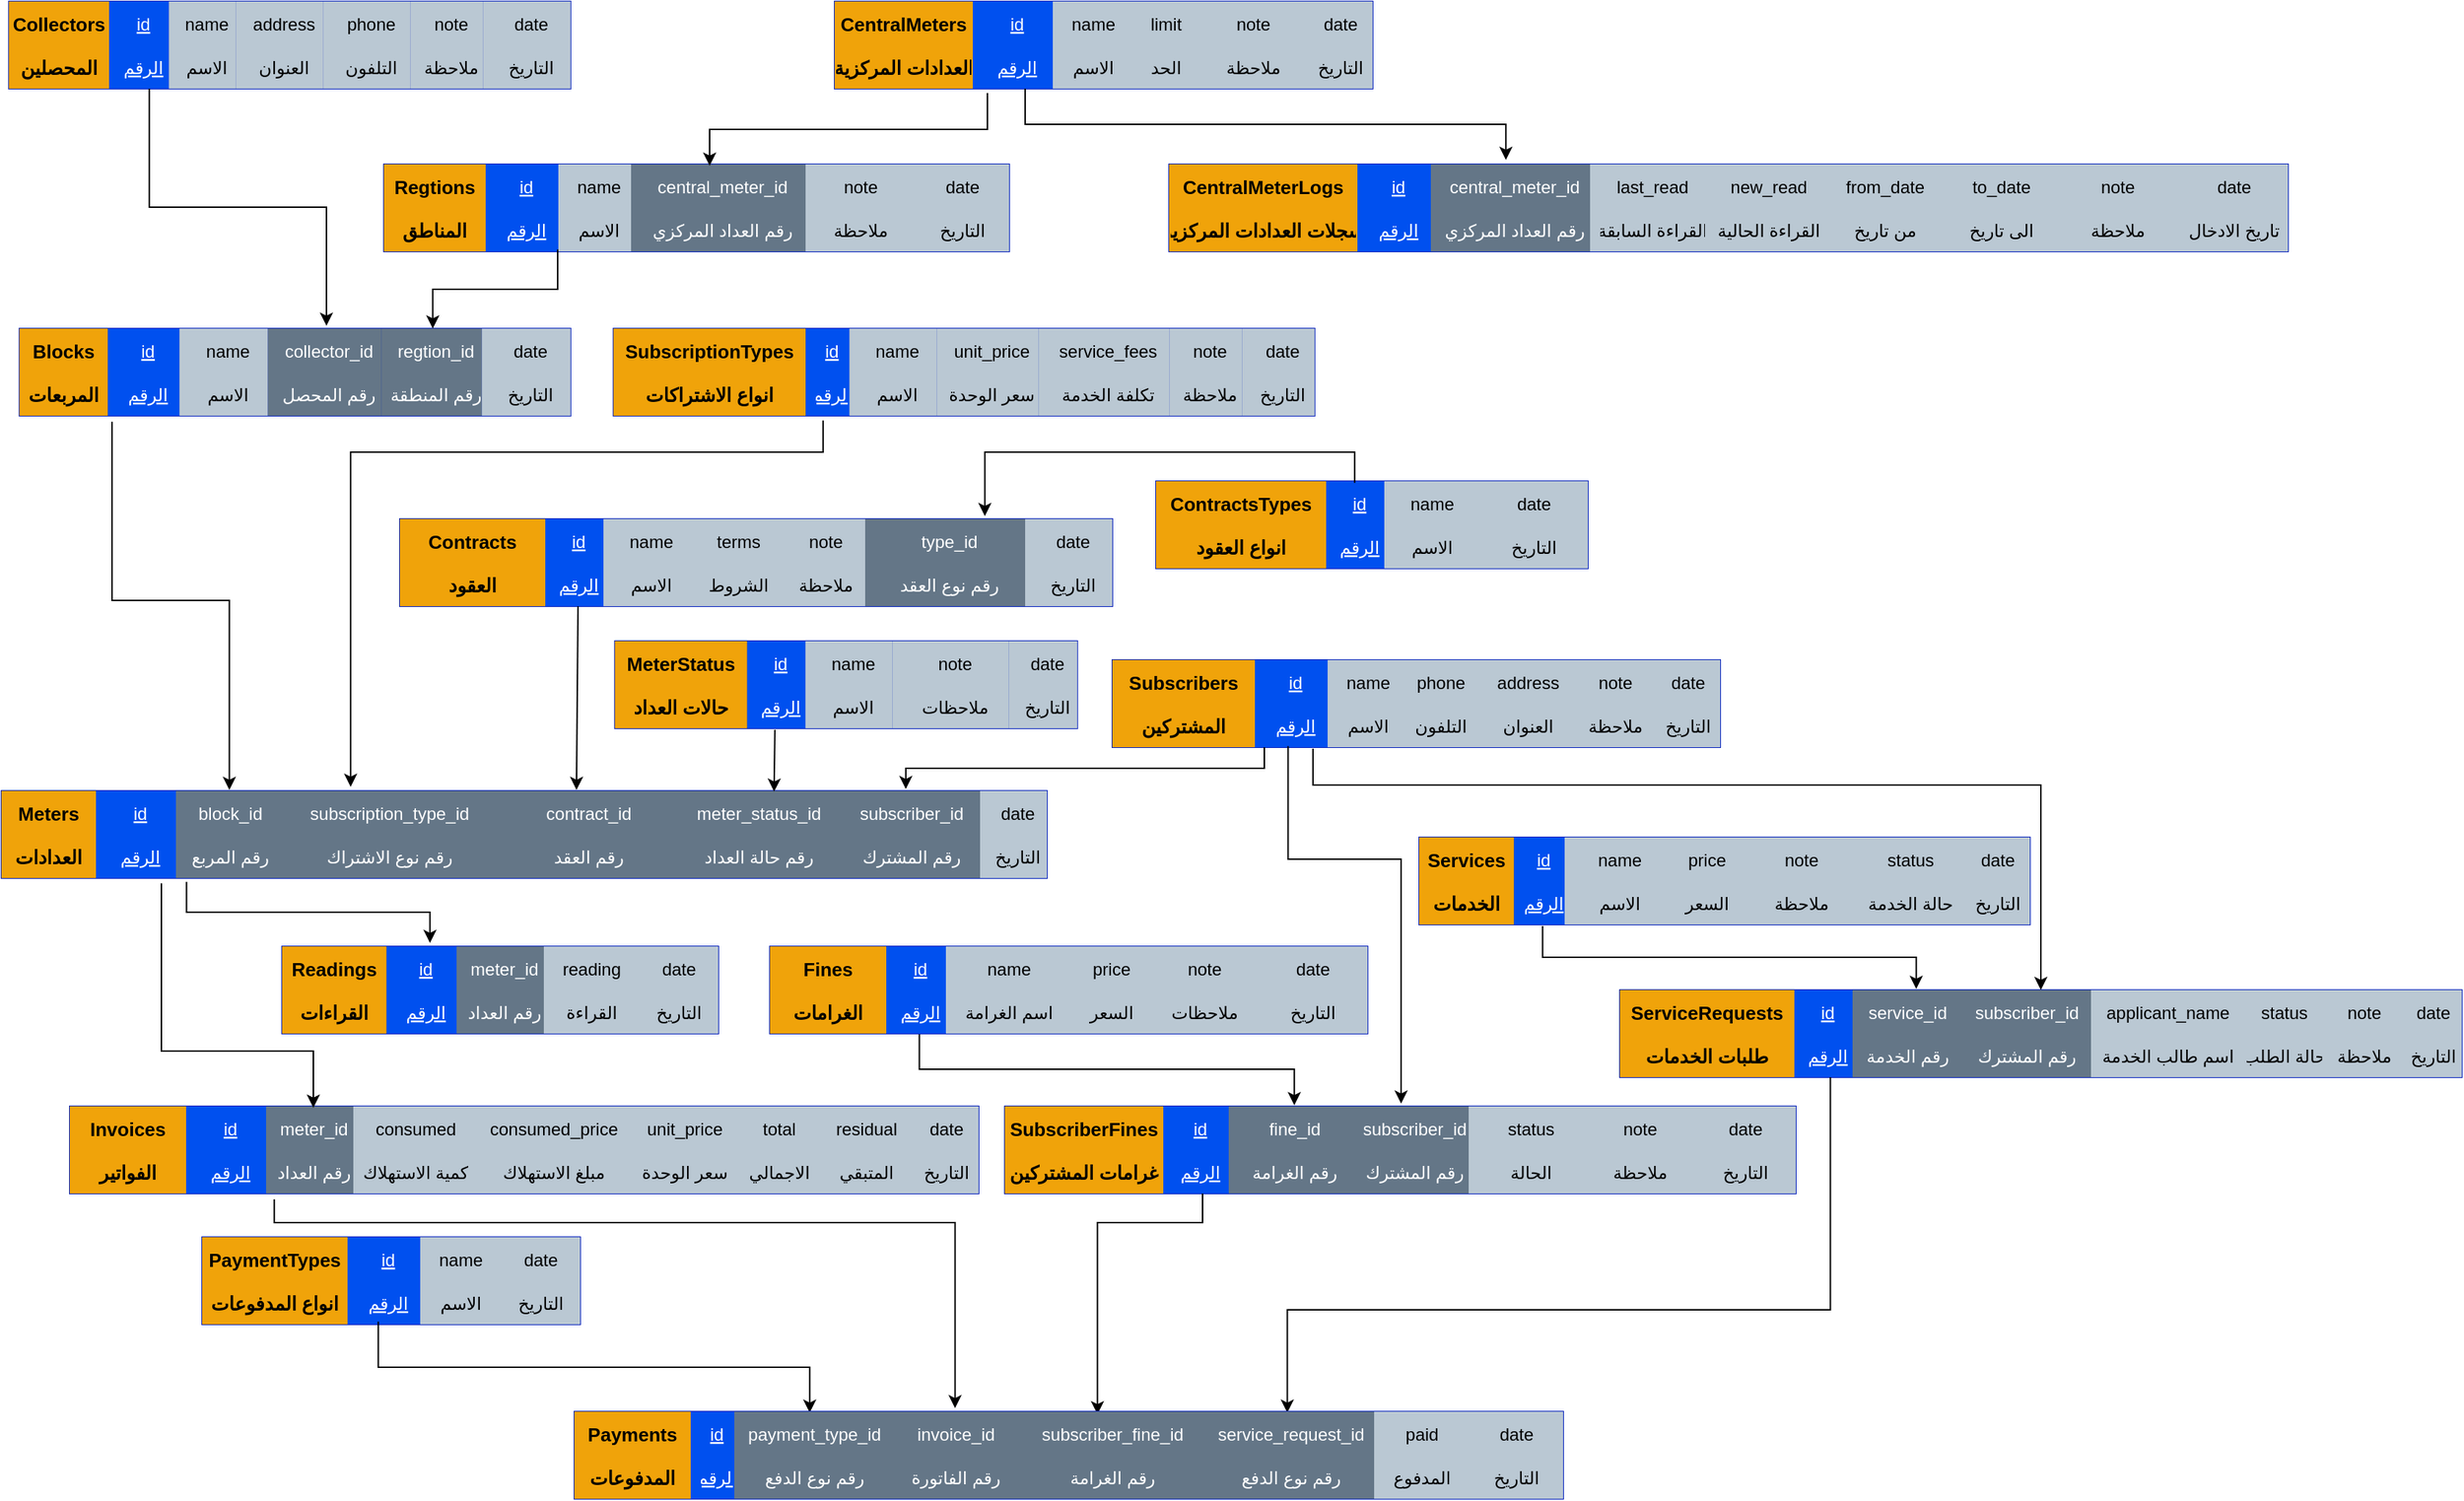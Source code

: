 <mxfile>
    <diagram id="7tJiKfyQAabkoR2ZLu9f" name="ERD">
        <mxGraphModel dx="1099" dy="455" grid="1" gridSize="10" guides="1" tooltips="1" connect="1" arrows="1" fold="1" page="1" pageScale="1" pageWidth="827" pageHeight="1169" math="0" shadow="0">
            <root>
                <mxCell id="0"/>
                <mxCell id="1" parent="0"/>
                <mxCell id="MQfXFkf_zowcDPWuPgSc-1" value="" style="shape=table;startSize=0;container=1;collapsible=1;childLayout=tableLayout;fixedRows=1;rowLines=0;fontStyle=0;align=center;resizeLast=1;strokeColor=light-dark(#001DBC,#000000);fillColor=#0050ef;collapsible=0;fontColor=#ffffff;" parent="1" vertex="1">
                    <mxGeometry x="52.13" y="10" width="386.25" height="60" as="geometry"/>
                </mxCell>
                <mxCell id="MQfXFkf_zowcDPWuPgSc-2" value="" style="shape=tableRow;horizontal=0;startSize=0;swimlaneHead=0;swimlaneBody=0;fillColor=none;collapsible=0;dropTarget=0;points=[[0,0.5],[1,0.5]];portConstraint=eastwest;top=0;left=0;right=0;bottom=0;" parent="MQfXFkf_zowcDPWuPgSc-1" vertex="1">
                    <mxGeometry width="386.25" height="30" as="geometry"/>
                </mxCell>
                <mxCell id="MQfXFkf_zowcDPWuPgSc-3" value="Collectors" style="shape=partialRectangle;connectable=0;fillColor=#f0a30a;top=0;left=0;bottom=0;right=0;editable=1;overflow=hidden;fontStyle=1;strokeColor=#BD7000;fontSize=13;fontColor=#000000;align=center;verticalAlign=middle;fontFamily=Helvetica;" parent="MQfXFkf_zowcDPWuPgSc-2" vertex="1">
                    <mxGeometry width="69" height="30" as="geometry">
                        <mxRectangle width="69" height="30" as="alternateBounds"/>
                    </mxGeometry>
                </mxCell>
                <mxCell id="MQfXFkf_zowcDPWuPgSc-4" value="id" style="shape=partialRectangle;connectable=0;fillColor=#0050ef;top=0;left=0;bottom=0;right=0;align=center;spacingLeft=6;overflow=hidden;fontColor=#ffffff;strokeColor=#001DBC;fontStyle=4;" parent="MQfXFkf_zowcDPWuPgSc-2" vertex="1">
                    <mxGeometry x="69" width="41" height="30" as="geometry">
                        <mxRectangle width="41" height="30" as="alternateBounds"/>
                    </mxGeometry>
                </mxCell>
                <mxCell id="MQfXFkf_zowcDPWuPgSc-5" value="name" style="shape=partialRectangle;connectable=0;top=0;left=0;bottom=0;right=0;align=center;spacingLeft=6;overflow=hidden;fillColor=#bac8d3;strokeColor=#23445d;" parent="MQfXFkf_zowcDPWuPgSc-2" vertex="1">
                    <mxGeometry x="110" width="46.25" height="30" as="geometry">
                        <mxRectangle width="46.25" height="30" as="alternateBounds"/>
                    </mxGeometry>
                </mxCell>
                <mxCell id="MQfXFkf_zowcDPWuPgSc-6" value="address" style="shape=partialRectangle;connectable=0;top=0;left=0;bottom=0;right=0;align=center;spacingLeft=6;overflow=hidden;fillColor=#bac8d3;strokeColor=#23445d;verticalAlign=middle;fontFamily=Helvetica;fontSize=12;" parent="MQfXFkf_zowcDPWuPgSc-2" vertex="1">
                    <mxGeometry x="156.25" width="60" height="30" as="geometry">
                        <mxRectangle width="60" height="30" as="alternateBounds"/>
                    </mxGeometry>
                </mxCell>
                <mxCell id="MQfXFkf_zowcDPWuPgSc-7" value="phone" style="shape=partialRectangle;connectable=0;top=0;left=0;bottom=0;right=0;align=center;spacingLeft=6;overflow=hidden;fillColor=#bac8d3;strokeColor=#23445d;verticalAlign=middle;fontFamily=Helvetica;fontSize=12;" parent="MQfXFkf_zowcDPWuPgSc-2" vertex="1">
                    <mxGeometry x="216.25" width="60" height="30" as="geometry">
                        <mxRectangle width="60" height="30" as="alternateBounds"/>
                    </mxGeometry>
                </mxCell>
                <mxCell id="MQfXFkf_zowcDPWuPgSc-8" value="note" style="shape=partialRectangle;connectable=0;top=0;left=0;bottom=0;right=0;align=center;spacingLeft=6;overflow=hidden;fillColor=#bac8d3;strokeColor=#23445d;verticalAlign=middle;fontFamily=Helvetica;fontSize=12;" parent="MQfXFkf_zowcDPWuPgSc-2" vertex="1">
                    <mxGeometry x="276.25" width="50" height="30" as="geometry">
                        <mxRectangle width="50" height="30" as="alternateBounds"/>
                    </mxGeometry>
                </mxCell>
                <mxCell id="MQfXFkf_zowcDPWuPgSc-9" value="date" style="shape=partialRectangle;connectable=0;top=0;left=0;bottom=0;right=0;align=center;spacingLeft=6;overflow=hidden;fillColor=#bac8d3;strokeColor=#23445d;verticalAlign=middle;fontFamily=Helvetica;fontSize=12;" parent="MQfXFkf_zowcDPWuPgSc-2" vertex="1">
                    <mxGeometry x="326.25" width="60" height="30" as="geometry">
                        <mxRectangle width="60" height="30" as="alternateBounds"/>
                    </mxGeometry>
                </mxCell>
                <mxCell id="MQfXFkf_zowcDPWuPgSc-10" style="shape=tableRow;horizontal=0;startSize=0;swimlaneHead=0;swimlaneBody=0;fillColor=none;collapsible=0;dropTarget=0;points=[[0,0.5],[1,0.5]];portConstraint=eastwest;top=0;left=0;right=0;bottom=0;" parent="MQfXFkf_zowcDPWuPgSc-1" vertex="1">
                    <mxGeometry y="30" width="386.25" height="30" as="geometry"/>
                </mxCell>
                <mxCell id="MQfXFkf_zowcDPWuPgSc-11" value="المحصلين" style="shape=partialRectangle;connectable=0;fillColor=#f0a30a;top=0;left=0;bottom=0;right=0;editable=1;overflow=hidden;fontStyle=1;strokeColor=#BD7000;fontSize=13;fontColor=#000000;align=center;verticalAlign=middle;fontFamily=Helvetica;" parent="MQfXFkf_zowcDPWuPgSc-10" vertex="1">
                    <mxGeometry width="69" height="30" as="geometry">
                        <mxRectangle width="69" height="30" as="alternateBounds"/>
                    </mxGeometry>
                </mxCell>
                <mxCell id="MQfXFkf_zowcDPWuPgSc-12" value="الرقم" style="shape=partialRectangle;connectable=0;fillColor=#0050ef;top=0;left=0;bottom=0;right=0;align=center;spacingLeft=6;overflow=hidden;fontColor=#ffffff;strokeColor=#001DBC;fontStyle=4;" parent="MQfXFkf_zowcDPWuPgSc-10" vertex="1">
                    <mxGeometry x="69" width="41" height="30" as="geometry">
                        <mxRectangle width="41" height="30" as="alternateBounds"/>
                    </mxGeometry>
                </mxCell>
                <mxCell id="MQfXFkf_zowcDPWuPgSc-13" value="الاسم" style="shape=partialRectangle;connectable=0;top=0;left=0;bottom=0;right=0;align=center;spacingLeft=6;overflow=hidden;fillColor=#bac8d3;strokeColor=#23445d;" parent="MQfXFkf_zowcDPWuPgSc-10" vertex="1">
                    <mxGeometry x="110" width="46.25" height="30" as="geometry">
                        <mxRectangle width="46.25" height="30" as="alternateBounds"/>
                    </mxGeometry>
                </mxCell>
                <mxCell id="MQfXFkf_zowcDPWuPgSc-14" value="العنوان" style="shape=partialRectangle;connectable=0;top=0;left=0;bottom=0;right=0;align=center;spacingLeft=6;overflow=hidden;fillColor=#bac8d3;strokeColor=#23445d;verticalAlign=middle;fontFamily=Helvetica;fontSize=12;" parent="MQfXFkf_zowcDPWuPgSc-10" vertex="1">
                    <mxGeometry x="156.25" width="60" height="30" as="geometry">
                        <mxRectangle width="60" height="30" as="alternateBounds"/>
                    </mxGeometry>
                </mxCell>
                <mxCell id="MQfXFkf_zowcDPWuPgSc-15" value="التلفون" style="shape=partialRectangle;connectable=0;top=0;left=0;bottom=0;right=0;align=center;spacingLeft=6;overflow=hidden;fillColor=#bac8d3;strokeColor=#23445d;verticalAlign=middle;fontFamily=Helvetica;fontSize=12;" parent="MQfXFkf_zowcDPWuPgSc-10" vertex="1">
                    <mxGeometry x="216.25" width="60" height="30" as="geometry">
                        <mxRectangle width="60" height="30" as="alternateBounds"/>
                    </mxGeometry>
                </mxCell>
                <mxCell id="MQfXFkf_zowcDPWuPgSc-16" value="ملاحظة" style="shape=partialRectangle;connectable=0;top=0;left=0;bottom=0;right=0;align=center;spacingLeft=6;overflow=hidden;fillColor=#bac8d3;strokeColor=#23445d;verticalAlign=middle;fontFamily=Helvetica;fontSize=12;" parent="MQfXFkf_zowcDPWuPgSc-10" vertex="1">
                    <mxGeometry x="276.25" width="50" height="30" as="geometry">
                        <mxRectangle width="50" height="30" as="alternateBounds"/>
                    </mxGeometry>
                </mxCell>
                <mxCell id="MQfXFkf_zowcDPWuPgSc-17" value="التاريخ" style="shape=partialRectangle;connectable=0;top=0;left=0;bottom=0;right=0;align=center;spacingLeft=6;overflow=hidden;fillColor=#bac8d3;strokeColor=#23445d;verticalAlign=middle;fontFamily=Helvetica;fontSize=12;" parent="MQfXFkf_zowcDPWuPgSc-10" vertex="1">
                    <mxGeometry x="326.25" width="60" height="30" as="geometry">
                        <mxRectangle width="60" height="30" as="alternateBounds"/>
                    </mxGeometry>
                </mxCell>
                <mxCell id="MQfXFkf_zowcDPWuPgSc-18" value="" style="shape=table;startSize=0;container=1;collapsible=1;childLayout=tableLayout;fixedRows=1;rowLines=0;fontStyle=0;align=center;resizeLast=1;strokeColor=light-dark(#001DBC,#000000);fillColor=#0050ef;collapsible=0;fontColor=#ffffff;" parent="1" vertex="1">
                    <mxGeometry x="310" y="122" width="430" height="60" as="geometry"/>
                </mxCell>
                <mxCell id="MQfXFkf_zowcDPWuPgSc-19" value="" style="shape=tableRow;horizontal=0;startSize=0;swimlaneHead=0;swimlaneBody=0;fillColor=none;collapsible=0;dropTarget=0;points=[[0,0.5],[1,0.5]];portConstraint=eastwest;top=0;left=0;right=0;bottom=0;" parent="MQfXFkf_zowcDPWuPgSc-18" vertex="1">
                    <mxGeometry width="430" height="30" as="geometry"/>
                </mxCell>
                <mxCell id="MQfXFkf_zowcDPWuPgSc-20" value="Regtions" style="shape=partialRectangle;connectable=0;fillColor=#f0a30a;top=0;left=0;bottom=0;right=0;editable=1;overflow=hidden;fontStyle=1;strokeColor=#BD7000;fontSize=13;fontColor=#000000;align=center;verticalAlign=middle;fontFamily=Helvetica;" parent="MQfXFkf_zowcDPWuPgSc-19" vertex="1">
                    <mxGeometry width="70.0" height="30" as="geometry">
                        <mxRectangle width="70.0" height="30" as="alternateBounds"/>
                    </mxGeometry>
                </mxCell>
                <mxCell id="MQfXFkf_zowcDPWuPgSc-21" value="id" style="shape=partialRectangle;connectable=0;fillColor=#0050ef;top=0;left=0;bottom=0;right=0;align=center;spacingLeft=6;overflow=hidden;fontColor=#ffffff;strokeColor=#001DBC;fontStyle=4;" parent="MQfXFkf_zowcDPWuPgSc-19" vertex="1">
                    <mxGeometry x="70.0" width="50.0" height="30" as="geometry">
                        <mxRectangle width="50.0" height="30" as="alternateBounds"/>
                    </mxGeometry>
                </mxCell>
                <mxCell id="MQfXFkf_zowcDPWuPgSc-22" value="name" style="shape=partialRectangle;connectable=0;top=0;left=0;bottom=0;right=0;align=center;spacingLeft=6;overflow=hidden;fillColor=#bac8d3;strokeColor=#23445d;" parent="MQfXFkf_zowcDPWuPgSc-19" vertex="1">
                    <mxGeometry x="120" width="50.0" height="30" as="geometry">
                        <mxRectangle width="50.0" height="30" as="alternateBounds"/>
                    </mxGeometry>
                </mxCell>
                <mxCell id="MQfXFkf_zowcDPWuPgSc-23" value="central_meter_id" style="shape=partialRectangle;connectable=0;top=0;left=0;bottom=0;right=0;align=center;spacingLeft=6;overflow=hidden;fillColor=#647687;strokeColor=#314354;verticalAlign=middle;fontFamily=Helvetica;fontSize=12;fontColor=#ffffff;" parent="MQfXFkf_zowcDPWuPgSc-19" vertex="1">
                    <mxGeometry x="170.0" width="120.0" height="30" as="geometry">
                        <mxRectangle width="120.0" height="30" as="alternateBounds"/>
                    </mxGeometry>
                </mxCell>
                <mxCell id="MQfXFkf_zowcDPWuPgSc-24" value="note" style="shape=partialRectangle;connectable=0;top=0;left=0;bottom=0;right=0;align=center;spacingLeft=6;overflow=hidden;fillColor=#bac8d3;strokeColor=#23445d;verticalAlign=middle;fontFamily=Helvetica;fontSize=12;" parent="MQfXFkf_zowcDPWuPgSc-19" vertex="1">
                    <mxGeometry x="290" width="70" height="30" as="geometry">
                        <mxRectangle width="70" height="30" as="alternateBounds"/>
                    </mxGeometry>
                </mxCell>
                <mxCell id="MQfXFkf_zowcDPWuPgSc-25" value="date" style="shape=partialRectangle;connectable=0;top=0;left=0;bottom=0;right=0;align=center;spacingLeft=6;overflow=hidden;fillColor=#bac8d3;strokeColor=#23445d;verticalAlign=middle;fontFamily=Helvetica;fontSize=12;" parent="MQfXFkf_zowcDPWuPgSc-19" vertex="1">
                    <mxGeometry x="360" width="70" height="30" as="geometry">
                        <mxRectangle width="70" height="30" as="alternateBounds"/>
                    </mxGeometry>
                </mxCell>
                <mxCell id="MQfXFkf_zowcDPWuPgSc-26" style="shape=tableRow;horizontal=0;startSize=0;swimlaneHead=0;swimlaneBody=0;fillColor=none;collapsible=0;dropTarget=0;points=[[0,0.5],[1,0.5]];portConstraint=eastwest;top=0;left=0;right=0;bottom=0;" parent="MQfXFkf_zowcDPWuPgSc-18" vertex="1">
                    <mxGeometry y="30" width="430" height="30" as="geometry"/>
                </mxCell>
                <mxCell id="MQfXFkf_zowcDPWuPgSc-27" value="المناطق" style="shape=partialRectangle;connectable=0;fillColor=#f0a30a;top=0;left=0;bottom=0;right=0;editable=1;overflow=hidden;fontStyle=1;strokeColor=#BD7000;fontSize=13;fontColor=#000000;align=center;verticalAlign=middle;fontFamily=Helvetica;" parent="MQfXFkf_zowcDPWuPgSc-26" vertex="1">
                    <mxGeometry width="70.0" height="30" as="geometry">
                        <mxRectangle width="70.0" height="30" as="alternateBounds"/>
                    </mxGeometry>
                </mxCell>
                <mxCell id="MQfXFkf_zowcDPWuPgSc-28" value="الرقم" style="shape=partialRectangle;connectable=0;fillColor=#0050ef;top=0;left=0;bottom=0;right=0;align=center;spacingLeft=6;overflow=hidden;fontColor=#ffffff;strokeColor=#001DBC;fontStyle=4;" parent="MQfXFkf_zowcDPWuPgSc-26" vertex="1">
                    <mxGeometry x="70.0" width="50.0" height="30" as="geometry">
                        <mxRectangle width="50.0" height="30" as="alternateBounds"/>
                    </mxGeometry>
                </mxCell>
                <mxCell id="MQfXFkf_zowcDPWuPgSc-29" value="الاسم" style="shape=partialRectangle;connectable=0;top=0;left=0;bottom=0;right=0;align=center;spacingLeft=6;overflow=hidden;fillColor=#bac8d3;strokeColor=#23445d;" parent="MQfXFkf_zowcDPWuPgSc-26" vertex="1">
                    <mxGeometry x="120" width="50.0" height="30" as="geometry">
                        <mxRectangle width="50.0" height="30" as="alternateBounds"/>
                    </mxGeometry>
                </mxCell>
                <mxCell id="MQfXFkf_zowcDPWuPgSc-30" value="رقم العداد المركزي" style="shape=partialRectangle;connectable=0;top=0;left=0;bottom=0;right=0;align=center;spacingLeft=6;overflow=hidden;fillColor=#647687;strokeColor=#314354;verticalAlign=middle;fontFamily=Helvetica;fontSize=12;fontColor=#ffffff;" parent="MQfXFkf_zowcDPWuPgSc-26" vertex="1">
                    <mxGeometry x="170.0" width="120.0" height="30" as="geometry">
                        <mxRectangle width="120.0" height="30" as="alternateBounds"/>
                    </mxGeometry>
                </mxCell>
                <mxCell id="MQfXFkf_zowcDPWuPgSc-31" value="ملاحظة" style="shape=partialRectangle;connectable=0;top=0;left=0;bottom=0;right=0;align=center;spacingLeft=6;overflow=hidden;fillColor=#bac8d3;strokeColor=#23445d;verticalAlign=middle;fontFamily=Helvetica;fontSize=12;" parent="MQfXFkf_zowcDPWuPgSc-26" vertex="1">
                    <mxGeometry x="290" width="70" height="30" as="geometry">
                        <mxRectangle width="70" height="30" as="alternateBounds"/>
                    </mxGeometry>
                </mxCell>
                <mxCell id="MQfXFkf_zowcDPWuPgSc-32" value="التاريخ" style="shape=partialRectangle;connectable=0;top=0;left=0;bottom=0;right=0;align=center;spacingLeft=6;overflow=hidden;fillColor=#bac8d3;strokeColor=#23445d;verticalAlign=middle;fontFamily=Helvetica;fontSize=12;" parent="MQfXFkf_zowcDPWuPgSc-26" vertex="1">
                    <mxGeometry x="360" width="70" height="30" as="geometry">
                        <mxRectangle width="70" height="30" as="alternateBounds"/>
                    </mxGeometry>
                </mxCell>
                <mxCell id="MQfXFkf_zowcDPWuPgSc-33" value="" style="shape=table;startSize=0;container=1;collapsible=1;childLayout=tableLayout;fixedRows=1;rowLines=0;fontStyle=0;align=center;resizeLast=1;strokeColor=light-dark(#001DBC,#000000);fillColor=#0050ef;collapsible=0;fontColor=#ffffff;" parent="1" vertex="1">
                    <mxGeometry x="59.38" y="235" width="379.0" height="60" as="geometry"/>
                </mxCell>
                <mxCell id="MQfXFkf_zowcDPWuPgSc-34" value="" style="shape=tableRow;horizontal=0;startSize=0;swimlaneHead=0;swimlaneBody=0;fillColor=none;collapsible=0;dropTarget=0;points=[[0,0.5],[1,0.5]];portConstraint=eastwest;top=0;left=0;right=0;bottom=0;" parent="MQfXFkf_zowcDPWuPgSc-33" vertex="1">
                    <mxGeometry width="379.0" height="30" as="geometry"/>
                </mxCell>
                <mxCell id="MQfXFkf_zowcDPWuPgSc-35" value="Blocks" style="shape=partialRectangle;connectable=0;fillColor=#f0a30a;top=0;left=0;bottom=0;right=0;editable=1;overflow=hidden;fontStyle=1;strokeColor=#BD7000;fontSize=13;fontColor=#000000;align=center;verticalAlign=middle;fontFamily=Helvetica;" parent="MQfXFkf_zowcDPWuPgSc-34" vertex="1">
                    <mxGeometry width="60.87" height="30" as="geometry">
                        <mxRectangle width="60.87" height="30" as="alternateBounds"/>
                    </mxGeometry>
                </mxCell>
                <mxCell id="MQfXFkf_zowcDPWuPgSc-36" value="id" style="shape=partialRectangle;connectable=0;fillColor=#0050ef;top=0;left=0;bottom=0;right=0;align=center;spacingLeft=6;overflow=hidden;fontColor=#ffffff;strokeColor=#001DBC;fontStyle=4;" parent="MQfXFkf_zowcDPWuPgSc-34" vertex="1">
                    <mxGeometry x="60.87" width="49.13" height="30" as="geometry">
                        <mxRectangle width="49.13" height="30" as="alternateBounds"/>
                    </mxGeometry>
                </mxCell>
                <mxCell id="MQfXFkf_zowcDPWuPgSc-37" value="name" style="shape=partialRectangle;connectable=0;top=0;left=0;bottom=0;right=0;align=center;spacingLeft=6;overflow=hidden;fillColor=#bac8d3;strokeColor=#23445d;" parent="MQfXFkf_zowcDPWuPgSc-34" vertex="1">
                    <mxGeometry x="110" width="60.87" height="30" as="geometry">
                        <mxRectangle width="60.87" height="30" as="alternateBounds"/>
                    </mxGeometry>
                </mxCell>
                <mxCell id="MQfXFkf_zowcDPWuPgSc-38" value="collector_id" style="shape=partialRectangle;connectable=0;top=0;left=0;bottom=0;right=0;align=center;spacingLeft=6;overflow=hidden;verticalAlign=middle;fontFamily=Helvetica;fontSize=12;fillColor=#647687;fontColor=#ffffff;strokeColor=#314354;" parent="MQfXFkf_zowcDPWuPgSc-34" vertex="1">
                    <mxGeometry x="170.87" width="78.13" height="30" as="geometry">
                        <mxRectangle width="78.13" height="30" as="alternateBounds"/>
                    </mxGeometry>
                </mxCell>
                <mxCell id="MQfXFkf_zowcDPWuPgSc-39" value="regtion_id" style="shape=partialRectangle;connectable=0;top=0;left=0;bottom=0;right=0;align=center;spacingLeft=6;overflow=hidden;fillColor=#647687;fontColor=#ffffff;strokeColor=#314354;verticalAlign=middle;fontFamily=Helvetica;fontSize=12;" parent="MQfXFkf_zowcDPWuPgSc-34" vertex="1">
                    <mxGeometry x="249" width="69" height="30" as="geometry">
                        <mxRectangle width="69" height="30" as="alternateBounds"/>
                    </mxGeometry>
                </mxCell>
                <mxCell id="MQfXFkf_zowcDPWuPgSc-40" value="date" style="shape=partialRectangle;connectable=0;top=0;left=0;bottom=0;right=0;align=center;spacingLeft=6;overflow=hidden;fillColor=#bac8d3;strokeColor=#23445d;verticalAlign=middle;fontFamily=Helvetica;fontSize=12;" parent="MQfXFkf_zowcDPWuPgSc-34" vertex="1">
                    <mxGeometry x="318" width="61.0" height="30" as="geometry">
                        <mxRectangle width="61.0" height="30" as="alternateBounds"/>
                    </mxGeometry>
                </mxCell>
                <mxCell id="MQfXFkf_zowcDPWuPgSc-41" style="shape=tableRow;horizontal=0;startSize=0;swimlaneHead=0;swimlaneBody=0;fillColor=none;collapsible=0;dropTarget=0;points=[[0,0.5],[1,0.5]];portConstraint=eastwest;top=0;left=0;right=0;bottom=0;" parent="MQfXFkf_zowcDPWuPgSc-33" vertex="1">
                    <mxGeometry y="30" width="379.0" height="30" as="geometry"/>
                </mxCell>
                <mxCell id="MQfXFkf_zowcDPWuPgSc-42" value="المربعات" style="shape=partialRectangle;connectable=0;fillColor=#f0a30a;top=0;left=0;bottom=0;right=0;editable=1;overflow=hidden;fontStyle=1;strokeColor=#BD7000;fontSize=13;fontColor=#000000;align=center;verticalAlign=middle;fontFamily=Helvetica;" parent="MQfXFkf_zowcDPWuPgSc-41" vertex="1">
                    <mxGeometry width="60.87" height="30" as="geometry">
                        <mxRectangle width="60.87" height="30" as="alternateBounds"/>
                    </mxGeometry>
                </mxCell>
                <mxCell id="MQfXFkf_zowcDPWuPgSc-43" value="الرقم" style="shape=partialRectangle;connectable=0;fillColor=#0050ef;top=0;left=0;bottom=0;right=0;align=center;spacingLeft=6;overflow=hidden;fontColor=#ffffff;strokeColor=#001DBC;fontStyle=4;" parent="MQfXFkf_zowcDPWuPgSc-41" vertex="1">
                    <mxGeometry x="60.87" width="49.13" height="30" as="geometry">
                        <mxRectangle width="49.13" height="30" as="alternateBounds"/>
                    </mxGeometry>
                </mxCell>
                <mxCell id="MQfXFkf_zowcDPWuPgSc-44" value="الاسم" style="shape=partialRectangle;connectable=0;top=0;left=0;bottom=0;right=0;align=center;spacingLeft=6;overflow=hidden;fillColor=#bac8d3;strokeColor=#23445d;" parent="MQfXFkf_zowcDPWuPgSc-41" vertex="1">
                    <mxGeometry x="110" width="60.87" height="30" as="geometry">
                        <mxRectangle width="60.87" height="30" as="alternateBounds"/>
                    </mxGeometry>
                </mxCell>
                <mxCell id="MQfXFkf_zowcDPWuPgSc-45" value="رقم المحصل" style="shape=partialRectangle;connectable=0;top=0;left=0;bottom=0;right=0;align=center;spacingLeft=6;overflow=hidden;verticalAlign=middle;fontFamily=Helvetica;fontSize=12;fillColor=#647687;fontColor=#ffffff;strokeColor=#314354;" parent="MQfXFkf_zowcDPWuPgSc-41" vertex="1">
                    <mxGeometry x="170.87" width="78.13" height="30" as="geometry">
                        <mxRectangle width="78.13" height="30" as="alternateBounds"/>
                    </mxGeometry>
                </mxCell>
                <mxCell id="MQfXFkf_zowcDPWuPgSc-46" value="رقم المنطقة" style="shape=partialRectangle;connectable=0;top=0;left=0;bottom=0;right=0;align=center;spacingLeft=6;overflow=hidden;fillColor=#647687;fontColor=#ffffff;strokeColor=#314354;verticalAlign=middle;fontFamily=Helvetica;fontSize=12;" parent="MQfXFkf_zowcDPWuPgSc-41" vertex="1">
                    <mxGeometry x="249" width="69" height="30" as="geometry">
                        <mxRectangle width="69" height="30" as="alternateBounds"/>
                    </mxGeometry>
                </mxCell>
                <mxCell id="MQfXFkf_zowcDPWuPgSc-47" value="التاريخ" style="shape=partialRectangle;connectable=0;top=0;left=0;bottom=0;right=0;align=center;spacingLeft=6;overflow=hidden;fillColor=#bac8d3;strokeColor=#23445d;verticalAlign=middle;fontFamily=Helvetica;fontSize=12;" parent="MQfXFkf_zowcDPWuPgSc-41" vertex="1">
                    <mxGeometry x="318" width="61.0" height="30" as="geometry">
                        <mxRectangle width="61.0" height="30" as="alternateBounds"/>
                    </mxGeometry>
                </mxCell>
                <mxCell id="MQfXFkf_zowcDPWuPgSc-48" value="" style="shape=table;startSize=0;container=1;collapsible=1;childLayout=tableLayout;fixedRows=1;rowLines=0;fontStyle=0;align=center;resizeLast=1;strokeColor=light-dark(#001DBC,#000000);fillColor=#0050ef;collapsible=0;fontColor=#ffffff;" parent="1" vertex="1">
                    <mxGeometry x="467.87" y="235" width="482.25" height="60" as="geometry"/>
                </mxCell>
                <mxCell id="MQfXFkf_zowcDPWuPgSc-49" value="" style="shape=tableRow;horizontal=0;startSize=0;swimlaneHead=0;swimlaneBody=0;fillColor=none;collapsible=0;dropTarget=0;points=[[0,0.5],[1,0.5]];portConstraint=eastwest;top=0;left=0;right=0;bottom=0;" parent="MQfXFkf_zowcDPWuPgSc-48" vertex="1">
                    <mxGeometry width="482.25" height="30" as="geometry"/>
                </mxCell>
                <mxCell id="MQfXFkf_zowcDPWuPgSc-50" value="SubscriptionTypes" style="shape=partialRectangle;connectable=0;fillColor=#f0a30a;top=0;left=0;bottom=0;right=0;editable=1;overflow=hidden;fontStyle=1;strokeColor=#BD7000;fontSize=13;fontColor=#000000;align=center;verticalAlign=middle;fontFamily=Helvetica;" parent="MQfXFkf_zowcDPWuPgSc-49" vertex="1">
                    <mxGeometry width="132.25" height="30" as="geometry">
                        <mxRectangle width="132.25" height="30" as="alternateBounds"/>
                    </mxGeometry>
                </mxCell>
                <mxCell id="MQfXFkf_zowcDPWuPgSc-51" value="id" style="shape=partialRectangle;connectable=0;fillColor=#0050ef;top=0;left=0;bottom=0;right=0;align=center;spacingLeft=6;overflow=hidden;fontColor=#ffffff;strokeColor=#001DBC;fontStyle=4;" parent="MQfXFkf_zowcDPWuPgSc-49" vertex="1">
                    <mxGeometry x="132.25" width="30" height="30" as="geometry">
                        <mxRectangle width="30" height="30" as="alternateBounds"/>
                    </mxGeometry>
                </mxCell>
                <mxCell id="MQfXFkf_zowcDPWuPgSc-52" value="name" style="shape=partialRectangle;connectable=0;top=0;left=0;bottom=0;right=0;align=center;spacingLeft=6;overflow=hidden;fillColor=#bac8d3;strokeColor=#23445d;" parent="MQfXFkf_zowcDPWuPgSc-49" vertex="1">
                    <mxGeometry x="162.25" width="60" height="30" as="geometry">
                        <mxRectangle width="60" height="30" as="alternateBounds"/>
                    </mxGeometry>
                </mxCell>
                <mxCell id="MQfXFkf_zowcDPWuPgSc-53" value="unit_price" style="shape=partialRectangle;connectable=0;top=0;left=0;bottom=0;right=0;align=center;spacingLeft=6;overflow=hidden;fillColor=#bac8d3;strokeColor=#23445d;" parent="MQfXFkf_zowcDPWuPgSc-49" vertex="1">
                    <mxGeometry x="222.25" width="70" height="30" as="geometry">
                        <mxRectangle width="70" height="30" as="alternateBounds"/>
                    </mxGeometry>
                </mxCell>
                <mxCell id="MQfXFkf_zowcDPWuPgSc-54" value="service_fees" style="shape=partialRectangle;connectable=0;top=0;left=0;bottom=0;right=0;align=center;spacingLeft=6;overflow=hidden;fillColor=#bac8d3;strokeColor=#23445d;verticalAlign=middle;fontFamily=Helvetica;fontSize=12;" parent="MQfXFkf_zowcDPWuPgSc-49" vertex="1">
                    <mxGeometry x="292.25" width="90" height="30" as="geometry">
                        <mxRectangle width="90" height="30" as="alternateBounds"/>
                    </mxGeometry>
                </mxCell>
                <mxCell id="MQfXFkf_zowcDPWuPgSc-55" value="note" style="shape=partialRectangle;connectable=0;top=0;left=0;bottom=0;right=0;align=center;spacingLeft=6;overflow=hidden;fillColor=#bac8d3;strokeColor=#23445d;verticalAlign=middle;fontFamily=Helvetica;fontSize=12;" parent="MQfXFkf_zowcDPWuPgSc-49" vertex="1">
                    <mxGeometry x="382.25" width="50" height="30" as="geometry">
                        <mxRectangle width="50" height="30" as="alternateBounds"/>
                    </mxGeometry>
                </mxCell>
                <mxCell id="MQfXFkf_zowcDPWuPgSc-56" value="date" style="shape=partialRectangle;connectable=0;top=0;left=0;bottom=0;right=0;align=center;spacingLeft=6;overflow=hidden;fillColor=#bac8d3;strokeColor=#23445d;verticalAlign=middle;fontFamily=Helvetica;fontSize=12;" parent="MQfXFkf_zowcDPWuPgSc-49" vertex="1">
                    <mxGeometry x="432.25" width="50" height="30" as="geometry">
                        <mxRectangle width="50" height="30" as="alternateBounds"/>
                    </mxGeometry>
                </mxCell>
                <mxCell id="MQfXFkf_zowcDPWuPgSc-57" style="shape=tableRow;horizontal=0;startSize=0;swimlaneHead=0;swimlaneBody=0;fillColor=none;collapsible=0;dropTarget=0;points=[[0,0.5],[1,0.5]];portConstraint=eastwest;top=0;left=0;right=0;bottom=0;" parent="MQfXFkf_zowcDPWuPgSc-48" vertex="1">
                    <mxGeometry y="30" width="482.25" height="30" as="geometry"/>
                </mxCell>
                <mxCell id="MQfXFkf_zowcDPWuPgSc-58" value="انواع الاشتراكات" style="shape=partialRectangle;connectable=0;fillColor=#f0a30a;top=0;left=0;bottom=0;right=0;editable=1;overflow=hidden;fontStyle=1;strokeColor=#BD7000;fontSize=13;fontColor=#000000;align=center;verticalAlign=middle;fontFamily=Helvetica;" parent="MQfXFkf_zowcDPWuPgSc-57" vertex="1">
                    <mxGeometry width="132.25" height="30" as="geometry">
                        <mxRectangle width="132.25" height="30" as="alternateBounds"/>
                    </mxGeometry>
                </mxCell>
                <mxCell id="MQfXFkf_zowcDPWuPgSc-59" value="الرقم" style="shape=partialRectangle;connectable=0;fillColor=#0050ef;top=0;left=0;bottom=0;right=0;align=center;spacingLeft=6;overflow=hidden;fontColor=#ffffff;strokeColor=#001DBC;fontStyle=4;" parent="MQfXFkf_zowcDPWuPgSc-57" vertex="1">
                    <mxGeometry x="132.25" width="30" height="30" as="geometry">
                        <mxRectangle width="30" height="30" as="alternateBounds"/>
                    </mxGeometry>
                </mxCell>
                <mxCell id="MQfXFkf_zowcDPWuPgSc-60" value="الاسم" style="shape=partialRectangle;connectable=0;top=0;left=0;bottom=0;right=0;align=center;spacingLeft=6;overflow=hidden;fillColor=#bac8d3;strokeColor=#23445d;" parent="MQfXFkf_zowcDPWuPgSc-57" vertex="1">
                    <mxGeometry x="162.25" width="60" height="30" as="geometry">
                        <mxRectangle width="60" height="30" as="alternateBounds"/>
                    </mxGeometry>
                </mxCell>
                <mxCell id="MQfXFkf_zowcDPWuPgSc-61" value="سعر الوحدة" style="shape=partialRectangle;connectable=0;top=0;left=0;bottom=0;right=0;align=center;spacingLeft=6;overflow=hidden;fillColor=#bac8d3;strokeColor=#23445d;" parent="MQfXFkf_zowcDPWuPgSc-57" vertex="1">
                    <mxGeometry x="222.25" width="70" height="30" as="geometry">
                        <mxRectangle width="70" height="30" as="alternateBounds"/>
                    </mxGeometry>
                </mxCell>
                <mxCell id="MQfXFkf_zowcDPWuPgSc-62" value="تكلفة الخدمة" style="shape=partialRectangle;connectable=0;top=0;left=0;bottom=0;right=0;align=center;spacingLeft=6;overflow=hidden;fillColor=#bac8d3;strokeColor=#23445d;verticalAlign=middle;fontFamily=Helvetica;fontSize=12;" parent="MQfXFkf_zowcDPWuPgSc-57" vertex="1">
                    <mxGeometry x="292.25" width="90" height="30" as="geometry">
                        <mxRectangle width="90" height="30" as="alternateBounds"/>
                    </mxGeometry>
                </mxCell>
                <mxCell id="MQfXFkf_zowcDPWuPgSc-63" value="ملاحظة" style="shape=partialRectangle;connectable=0;top=0;left=0;bottom=0;right=0;align=center;spacingLeft=6;overflow=hidden;fillColor=#bac8d3;strokeColor=#23445d;verticalAlign=middle;fontFamily=Helvetica;fontSize=12;" parent="MQfXFkf_zowcDPWuPgSc-57" vertex="1">
                    <mxGeometry x="382.25" width="50" height="30" as="geometry">
                        <mxRectangle width="50" height="30" as="alternateBounds"/>
                    </mxGeometry>
                </mxCell>
                <mxCell id="MQfXFkf_zowcDPWuPgSc-64" value="التاريخ" style="shape=partialRectangle;connectable=0;top=0;left=0;bottom=0;right=0;align=center;spacingLeft=6;overflow=hidden;fillColor=#bac8d3;strokeColor=#23445d;verticalAlign=middle;fontFamily=Helvetica;fontSize=12;" parent="MQfXFkf_zowcDPWuPgSc-57" vertex="1">
                    <mxGeometry x="432.25" width="50" height="30" as="geometry">
                        <mxRectangle width="50" height="30" as="alternateBounds"/>
                    </mxGeometry>
                </mxCell>
                <mxCell id="MQfXFkf_zowcDPWuPgSc-65" value="" style="shape=table;startSize=0;container=1;collapsible=1;childLayout=tableLayout;fixedRows=1;rowLines=0;fontStyle=0;align=center;resizeLast=1;strokeColor=light-dark(#001DBC,#000000);fillColor=#0050ef;collapsible=0;fontColor=#ffffff;" parent="1" vertex="1">
                    <mxGeometry x="240" y="660" width="300.0" height="60" as="geometry"/>
                </mxCell>
                <mxCell id="MQfXFkf_zowcDPWuPgSc-66" value="" style="shape=tableRow;horizontal=0;startSize=0;swimlaneHead=0;swimlaneBody=0;fillColor=none;collapsible=0;dropTarget=0;points=[[0,0.5],[1,0.5]];portConstraint=eastwest;top=0;left=0;right=0;bottom=0;" parent="MQfXFkf_zowcDPWuPgSc-65" vertex="1">
                    <mxGeometry width="300.0" height="30" as="geometry"/>
                </mxCell>
                <mxCell id="MQfXFkf_zowcDPWuPgSc-67" value="Readings" style="shape=partialRectangle;connectable=0;fillColor=#f0a30a;top=0;left=0;bottom=0;right=0;editable=1;overflow=hidden;fontStyle=1;strokeColor=#BD7000;fontSize=13;fontColor=#000000;align=center;verticalAlign=middle;fontFamily=Helvetica;" parent="MQfXFkf_zowcDPWuPgSc-66" vertex="1">
                    <mxGeometry width="71.87" height="30" as="geometry">
                        <mxRectangle width="71.87" height="30" as="alternateBounds"/>
                    </mxGeometry>
                </mxCell>
                <mxCell id="MQfXFkf_zowcDPWuPgSc-68" value="id" style="shape=partialRectangle;connectable=0;fillColor=#0050ef;top=0;left=0;bottom=0;right=0;align=center;spacingLeft=6;overflow=hidden;fontColor=#ffffff;strokeColor=#001DBC;fontStyle=4;" parent="MQfXFkf_zowcDPWuPgSc-66" vertex="1">
                    <mxGeometry x="71.87" width="48.13" height="30" as="geometry">
                        <mxRectangle width="48.13" height="30" as="alternateBounds"/>
                    </mxGeometry>
                </mxCell>
                <mxCell id="MQfXFkf_zowcDPWuPgSc-69" value="meter_id" style="shape=partialRectangle;connectable=0;top=0;left=0;bottom=0;right=0;align=center;spacingLeft=6;overflow=hidden;fillColor=#647687;fontColor=#ffffff;strokeColor=#314354;" parent="MQfXFkf_zowcDPWuPgSc-66" vertex="1">
                    <mxGeometry x="120" width="60" height="30" as="geometry">
                        <mxRectangle width="60" height="30" as="alternateBounds"/>
                    </mxGeometry>
                </mxCell>
                <mxCell id="MQfXFkf_zowcDPWuPgSc-70" value="reading" style="shape=partialRectangle;connectable=0;top=0;left=0;bottom=0;right=0;align=center;spacingLeft=6;overflow=hidden;fillColor=#bac8d3;strokeColor=#23445d;verticalAlign=middle;fontFamily=Helvetica;fontSize=12;" parent="MQfXFkf_zowcDPWuPgSc-66" vertex="1">
                    <mxGeometry x="180" width="60.0" height="30" as="geometry">
                        <mxRectangle width="60.0" height="30" as="alternateBounds"/>
                    </mxGeometry>
                </mxCell>
                <mxCell id="MQfXFkf_zowcDPWuPgSc-71" value="date" style="shape=partialRectangle;connectable=0;top=0;left=0;bottom=0;right=0;align=center;spacingLeft=6;overflow=hidden;fillColor=#bac8d3;strokeColor=#23445d;verticalAlign=middle;fontFamily=Helvetica;fontSize=12;" parent="MQfXFkf_zowcDPWuPgSc-66" vertex="1">
                    <mxGeometry x="240.0" width="60" height="30" as="geometry">
                        <mxRectangle width="60" height="30" as="alternateBounds"/>
                    </mxGeometry>
                </mxCell>
                <mxCell id="MQfXFkf_zowcDPWuPgSc-72" style="shape=tableRow;horizontal=0;startSize=0;swimlaneHead=0;swimlaneBody=0;fillColor=none;collapsible=0;dropTarget=0;points=[[0,0.5],[1,0.5]];portConstraint=eastwest;top=0;left=0;right=0;bottom=0;" parent="MQfXFkf_zowcDPWuPgSc-65" vertex="1">
                    <mxGeometry y="30" width="300.0" height="30" as="geometry"/>
                </mxCell>
                <mxCell id="MQfXFkf_zowcDPWuPgSc-73" value="القراءات" style="shape=partialRectangle;connectable=0;fillColor=#f0a30a;top=0;left=0;bottom=0;right=0;editable=1;overflow=hidden;fontStyle=1;strokeColor=#BD7000;fontSize=13;fontColor=#000000;align=center;verticalAlign=middle;fontFamily=Helvetica;" parent="MQfXFkf_zowcDPWuPgSc-72" vertex="1">
                    <mxGeometry width="71.87" height="30" as="geometry">
                        <mxRectangle width="71.87" height="30" as="alternateBounds"/>
                    </mxGeometry>
                </mxCell>
                <mxCell id="MQfXFkf_zowcDPWuPgSc-74" value="الرقم" style="shape=partialRectangle;connectable=0;fillColor=#0050ef;top=0;left=0;bottom=0;right=0;align=center;spacingLeft=6;overflow=hidden;fontColor=#ffffff;strokeColor=#001DBC;fontStyle=4;" parent="MQfXFkf_zowcDPWuPgSc-72" vertex="1">
                    <mxGeometry x="71.87" width="48.13" height="30" as="geometry">
                        <mxRectangle width="48.13" height="30" as="alternateBounds"/>
                    </mxGeometry>
                </mxCell>
                <mxCell id="MQfXFkf_zowcDPWuPgSc-75" value="رقم العداد" style="shape=partialRectangle;connectable=0;top=0;left=0;bottom=0;right=0;align=center;spacingLeft=6;overflow=hidden;fillColor=#647687;fontColor=#ffffff;strokeColor=#314354;" parent="MQfXFkf_zowcDPWuPgSc-72" vertex="1">
                    <mxGeometry x="120" width="60" height="30" as="geometry">
                        <mxRectangle width="60" height="30" as="alternateBounds"/>
                    </mxGeometry>
                </mxCell>
                <mxCell id="MQfXFkf_zowcDPWuPgSc-76" value="القراءة" style="shape=partialRectangle;connectable=0;top=0;left=0;bottom=0;right=0;align=center;spacingLeft=6;overflow=hidden;fillColor=#bac8d3;strokeColor=#23445d;verticalAlign=middle;fontFamily=Helvetica;fontSize=12;" parent="MQfXFkf_zowcDPWuPgSc-72" vertex="1">
                    <mxGeometry x="180" width="60.0" height="30" as="geometry">
                        <mxRectangle width="60.0" height="30" as="alternateBounds"/>
                    </mxGeometry>
                </mxCell>
                <mxCell id="MQfXFkf_zowcDPWuPgSc-77" value="التاريخ" style="shape=partialRectangle;connectable=0;top=0;left=0;bottom=0;right=0;align=center;spacingLeft=6;overflow=hidden;fillColor=#bac8d3;strokeColor=#23445d;verticalAlign=middle;fontFamily=Helvetica;fontSize=12;" parent="MQfXFkf_zowcDPWuPgSc-72" vertex="1">
                    <mxGeometry x="240.0" width="60" height="30" as="geometry">
                        <mxRectangle width="60" height="30" as="alternateBounds"/>
                    </mxGeometry>
                </mxCell>
                <mxCell id="MQfXFkf_zowcDPWuPgSc-78" value="" style="shape=table;startSize=0;container=1;collapsible=1;childLayout=tableLayout;fixedRows=1;rowLines=0;fontStyle=0;align=center;resizeLast=1;strokeColor=light-dark(#001DBC,#000000);fillColor=#0050ef;collapsible=0;fontColor=#ffffff;" parent="1" vertex="1">
                    <mxGeometry x="811" y="463" width="418" height="60" as="geometry"/>
                </mxCell>
                <mxCell id="MQfXFkf_zowcDPWuPgSc-79" value="" style="shape=tableRow;horizontal=0;startSize=0;swimlaneHead=0;swimlaneBody=0;fillColor=none;collapsible=0;dropTarget=0;points=[[0,0.5],[1,0.5]];portConstraint=eastwest;top=0;left=0;right=0;bottom=0;" parent="MQfXFkf_zowcDPWuPgSc-78" vertex="1">
                    <mxGeometry width="418" height="30" as="geometry"/>
                </mxCell>
                <mxCell id="MQfXFkf_zowcDPWuPgSc-80" value="Subscribers" style="shape=partialRectangle;connectable=0;fillColor=#f0a30a;top=0;left=0;bottom=0;right=0;editable=1;overflow=hidden;fontStyle=1;strokeColor=#BD7000;fontSize=13;fontColor=#000000;align=center;verticalAlign=middle;fontFamily=Helvetica;" parent="MQfXFkf_zowcDPWuPgSc-79" vertex="1">
                    <mxGeometry width="98" height="30" as="geometry">
                        <mxRectangle width="98" height="30" as="alternateBounds"/>
                    </mxGeometry>
                </mxCell>
                <mxCell id="MQfXFkf_zowcDPWuPgSc-81" value="id" style="shape=partialRectangle;connectable=0;fillColor=#0050ef;top=0;left=0;bottom=0;right=0;align=center;spacingLeft=6;overflow=hidden;fontColor=#ffffff;strokeColor=#001DBC;fontStyle=4;" parent="MQfXFkf_zowcDPWuPgSc-79" vertex="1">
                    <mxGeometry x="98" width="50" height="30" as="geometry">
                        <mxRectangle width="50" height="30" as="alternateBounds"/>
                    </mxGeometry>
                </mxCell>
                <mxCell id="MQfXFkf_zowcDPWuPgSc-82" value="name" style="shape=partialRectangle;connectable=0;top=0;left=0;bottom=0;right=0;align=center;spacingLeft=6;overflow=hidden;fillColor=#bac8d3;strokeColor=#23445d;" parent="MQfXFkf_zowcDPWuPgSc-79" vertex="1">
                    <mxGeometry x="148" width="50" height="30" as="geometry">
                        <mxRectangle width="50" height="30" as="alternateBounds"/>
                    </mxGeometry>
                </mxCell>
                <mxCell id="MQfXFkf_zowcDPWuPgSc-83" value="phone" style="shape=partialRectangle;connectable=0;top=0;left=0;bottom=0;right=0;align=center;spacingLeft=6;overflow=hidden;fillColor=#bac8d3;strokeColor=#23445d;verticalAlign=middle;fontFamily=Helvetica;fontSize=12;" parent="MQfXFkf_zowcDPWuPgSc-79" vertex="1">
                    <mxGeometry x="198" width="50" height="30" as="geometry">
                        <mxRectangle width="50" height="30" as="alternateBounds"/>
                    </mxGeometry>
                </mxCell>
                <mxCell id="MQfXFkf_zowcDPWuPgSc-84" value="address" style="shape=partialRectangle;connectable=0;top=0;left=0;bottom=0;right=0;align=center;spacingLeft=6;overflow=hidden;fillColor=#bac8d3;strokeColor=#23445d;verticalAlign=middle;fontFamily=Helvetica;fontSize=12;" parent="MQfXFkf_zowcDPWuPgSc-79" vertex="1">
                    <mxGeometry x="248" width="70" height="30" as="geometry">
                        <mxRectangle width="70" height="30" as="alternateBounds"/>
                    </mxGeometry>
                </mxCell>
                <mxCell id="MQfXFkf_zowcDPWuPgSc-86" value="note" style="shape=partialRectangle;connectable=0;top=0;left=0;bottom=0;right=0;align=center;spacingLeft=6;overflow=hidden;fillColor=#bac8d3;strokeColor=#23445d;verticalAlign=middle;fontFamily=Helvetica;fontSize=12;" parent="MQfXFkf_zowcDPWuPgSc-79" vertex="1">
                    <mxGeometry x="318" width="50" height="30" as="geometry">
                        <mxRectangle width="50" height="30" as="alternateBounds"/>
                    </mxGeometry>
                </mxCell>
                <mxCell id="MQfXFkf_zowcDPWuPgSc-87" value="date" style="shape=partialRectangle;connectable=0;top=0;left=0;bottom=0;right=0;align=center;spacingLeft=6;overflow=hidden;fillColor=#bac8d3;strokeColor=#23445d;verticalAlign=middle;fontFamily=Helvetica;fontSize=12;" parent="MQfXFkf_zowcDPWuPgSc-79" vertex="1">
                    <mxGeometry x="368" width="50" height="30" as="geometry">
                        <mxRectangle width="50" height="30" as="alternateBounds"/>
                    </mxGeometry>
                </mxCell>
                <mxCell id="MQfXFkf_zowcDPWuPgSc-88" style="shape=tableRow;horizontal=0;startSize=0;swimlaneHead=0;swimlaneBody=0;fillColor=none;collapsible=0;dropTarget=0;points=[[0,0.5],[1,0.5]];portConstraint=eastwest;top=0;left=0;right=0;bottom=0;" parent="MQfXFkf_zowcDPWuPgSc-78" vertex="1">
                    <mxGeometry y="30" width="418" height="30" as="geometry"/>
                </mxCell>
                <mxCell id="MQfXFkf_zowcDPWuPgSc-89" value="المشتركين" style="shape=partialRectangle;connectable=0;fillColor=#f0a30a;top=0;left=0;bottom=0;right=0;editable=1;overflow=hidden;fontStyle=1;strokeColor=#BD7000;fontSize=13;fontColor=#000000;align=center;verticalAlign=middle;fontFamily=Helvetica;" parent="MQfXFkf_zowcDPWuPgSc-88" vertex="1">
                    <mxGeometry width="98" height="30" as="geometry">
                        <mxRectangle width="98" height="30" as="alternateBounds"/>
                    </mxGeometry>
                </mxCell>
                <mxCell id="MQfXFkf_zowcDPWuPgSc-90" value="الرقم" style="shape=partialRectangle;connectable=0;fillColor=#0050ef;top=0;left=0;bottom=0;right=0;align=center;spacingLeft=6;overflow=hidden;fontColor=#ffffff;strokeColor=#001DBC;fontStyle=4;" parent="MQfXFkf_zowcDPWuPgSc-88" vertex="1">
                    <mxGeometry x="98" width="50" height="30" as="geometry">
                        <mxRectangle width="50" height="30" as="alternateBounds"/>
                    </mxGeometry>
                </mxCell>
                <mxCell id="MQfXFkf_zowcDPWuPgSc-91" value="الاسم" style="shape=partialRectangle;connectable=0;top=0;left=0;bottom=0;right=0;align=center;spacingLeft=6;overflow=hidden;fillColor=#bac8d3;strokeColor=#23445d;" parent="MQfXFkf_zowcDPWuPgSc-88" vertex="1">
                    <mxGeometry x="148" width="50" height="30" as="geometry">
                        <mxRectangle width="50" height="30" as="alternateBounds"/>
                    </mxGeometry>
                </mxCell>
                <mxCell id="MQfXFkf_zowcDPWuPgSc-92" value="التلفون" style="shape=partialRectangle;connectable=0;top=0;left=0;bottom=0;right=0;align=center;spacingLeft=6;overflow=hidden;fillColor=#bac8d3;strokeColor=#23445d;verticalAlign=middle;fontFamily=Helvetica;fontSize=12;" parent="MQfXFkf_zowcDPWuPgSc-88" vertex="1">
                    <mxGeometry x="198" width="50" height="30" as="geometry">
                        <mxRectangle width="50" height="30" as="alternateBounds"/>
                    </mxGeometry>
                </mxCell>
                <mxCell id="MQfXFkf_zowcDPWuPgSc-93" value="العنوان" style="shape=partialRectangle;connectable=0;top=0;left=0;bottom=0;right=0;align=center;spacingLeft=6;overflow=hidden;fillColor=#bac8d3;strokeColor=#23445d;verticalAlign=middle;fontFamily=Helvetica;fontSize=12;" parent="MQfXFkf_zowcDPWuPgSc-88" vertex="1">
                    <mxGeometry x="248" width="70" height="30" as="geometry">
                        <mxRectangle width="70" height="30" as="alternateBounds"/>
                    </mxGeometry>
                </mxCell>
                <mxCell id="MQfXFkf_zowcDPWuPgSc-95" value="ملاحظة" style="shape=partialRectangle;connectable=0;top=0;left=0;bottom=0;right=0;align=center;spacingLeft=6;overflow=hidden;fillColor=#bac8d3;strokeColor=#23445d;verticalAlign=middle;fontFamily=Helvetica;fontSize=12;" parent="MQfXFkf_zowcDPWuPgSc-88" vertex="1">
                    <mxGeometry x="318" width="50" height="30" as="geometry">
                        <mxRectangle width="50" height="30" as="alternateBounds"/>
                    </mxGeometry>
                </mxCell>
                <mxCell id="MQfXFkf_zowcDPWuPgSc-96" value="التاريخ" style="shape=partialRectangle;connectable=0;top=0;left=0;bottom=0;right=0;align=center;spacingLeft=6;overflow=hidden;fillColor=#bac8d3;strokeColor=#23445d;verticalAlign=middle;fontFamily=Helvetica;fontSize=12;" parent="MQfXFkf_zowcDPWuPgSc-88" vertex="1">
                    <mxGeometry x="368" width="50" height="30" as="geometry">
                        <mxRectangle width="50" height="30" as="alternateBounds"/>
                    </mxGeometry>
                </mxCell>
                <mxCell id="MQfXFkf_zowcDPWuPgSc-97" value="" style="shape=table;startSize=0;container=1;collapsible=1;childLayout=tableLayout;fixedRows=1;rowLines=0;fontStyle=0;align=center;resizeLast=1;strokeColor=light-dark(#001DBC,#000000);fillColor=#0050ef;collapsible=0;fontColor=#ffffff;" parent="1" vertex="1">
                    <mxGeometry x="321" y="366" width="490" height="60" as="geometry"/>
                </mxCell>
                <mxCell id="MQfXFkf_zowcDPWuPgSc-98" value="" style="shape=tableRow;horizontal=0;startSize=0;swimlaneHead=0;swimlaneBody=0;fillColor=none;collapsible=0;dropTarget=0;points=[[0,0.5],[1,0.5]];portConstraint=eastwest;top=0;left=0;right=0;bottom=0;" parent="MQfXFkf_zowcDPWuPgSc-97" vertex="1">
                    <mxGeometry width="490" height="30" as="geometry"/>
                </mxCell>
                <mxCell id="MQfXFkf_zowcDPWuPgSc-99" value="Contracts" style="shape=partialRectangle;connectable=0;fillColor=#f0a30a;top=0;left=0;bottom=0;right=0;editable=1;overflow=hidden;fontStyle=1;strokeColor=#BD7000;fontSize=13;fontColor=#000000;align=center;verticalAlign=middle;fontFamily=Helvetica;" parent="MQfXFkf_zowcDPWuPgSc-98" vertex="1">
                    <mxGeometry width="100" height="30" as="geometry">
                        <mxRectangle width="100" height="30" as="alternateBounds"/>
                    </mxGeometry>
                </mxCell>
                <mxCell id="MQfXFkf_zowcDPWuPgSc-100" value="id" style="shape=partialRectangle;connectable=0;fillColor=#0050ef;top=0;left=0;bottom=0;right=0;align=center;spacingLeft=6;overflow=hidden;fontColor=#ffffff;strokeColor=#001DBC;fontStyle=4;" parent="MQfXFkf_zowcDPWuPgSc-98" vertex="1">
                    <mxGeometry x="100" width="40" height="30" as="geometry">
                        <mxRectangle width="40" height="30" as="alternateBounds"/>
                    </mxGeometry>
                </mxCell>
                <mxCell id="MQfXFkf_zowcDPWuPgSc-101" value="name" style="shape=partialRectangle;connectable=0;top=0;left=0;bottom=0;right=0;align=center;spacingLeft=6;overflow=hidden;fillColor=#bac8d3;strokeColor=#23445d;" parent="MQfXFkf_zowcDPWuPgSc-98" vertex="1">
                    <mxGeometry x="140" width="60" height="30" as="geometry">
                        <mxRectangle width="60" height="30" as="alternateBounds"/>
                    </mxGeometry>
                </mxCell>
                <mxCell id="MQfXFkf_zowcDPWuPgSc-102" value="terms" style="shape=partialRectangle;connectable=0;top=0;left=0;bottom=0;right=0;align=center;spacingLeft=6;overflow=hidden;fillColor=#bac8d3;strokeColor=#23445d;verticalAlign=middle;fontFamily=Helvetica;fontSize=12;" parent="MQfXFkf_zowcDPWuPgSc-98" vertex="1">
                    <mxGeometry x="200" width="60" height="30" as="geometry">
                        <mxRectangle width="60" height="30" as="alternateBounds"/>
                    </mxGeometry>
                </mxCell>
                <mxCell id="MQfXFkf_zowcDPWuPgSc-103" value="note" style="shape=partialRectangle;connectable=0;top=0;left=0;bottom=0;right=0;align=center;spacingLeft=6;overflow=hidden;fillColor=#bac8d3;strokeColor=#23445d;verticalAlign=middle;fontFamily=Helvetica;fontSize=12;" parent="MQfXFkf_zowcDPWuPgSc-98" vertex="1">
                    <mxGeometry x="260" width="60" height="30" as="geometry">
                        <mxRectangle width="60" height="30" as="alternateBounds"/>
                    </mxGeometry>
                </mxCell>
                <mxCell id="MQfXFkf_zowcDPWuPgSc-104" value="type_id" style="shape=partialRectangle;connectable=0;top=0;left=0;bottom=0;right=0;align=center;spacingLeft=6;overflow=hidden;fillColor=#647687;fontColor=#ffffff;strokeColor=#314354;verticalAlign=middle;fontFamily=Helvetica;fontSize=12;" parent="MQfXFkf_zowcDPWuPgSc-98" vertex="1">
                    <mxGeometry x="320" width="110" height="30" as="geometry">
                        <mxRectangle width="110" height="30" as="alternateBounds"/>
                    </mxGeometry>
                </mxCell>
                <mxCell id="MQfXFkf_zowcDPWuPgSc-105" value="date" style="shape=partialRectangle;connectable=0;top=0;left=0;bottom=0;right=0;align=center;spacingLeft=6;overflow=hidden;fillColor=#bac8d3;strokeColor=#23445d;verticalAlign=middle;fontFamily=Helvetica;fontSize=12;" parent="MQfXFkf_zowcDPWuPgSc-98" vertex="1">
                    <mxGeometry x="430" width="60" height="30" as="geometry">
                        <mxRectangle width="60" height="30" as="alternateBounds"/>
                    </mxGeometry>
                </mxCell>
                <mxCell id="MQfXFkf_zowcDPWuPgSc-106" style="shape=tableRow;horizontal=0;startSize=0;swimlaneHead=0;swimlaneBody=0;fillColor=none;collapsible=0;dropTarget=0;points=[[0,0.5],[1,0.5]];portConstraint=eastwest;top=0;left=0;right=0;bottom=0;" parent="MQfXFkf_zowcDPWuPgSc-97" vertex="1">
                    <mxGeometry y="30" width="490" height="30" as="geometry"/>
                </mxCell>
                <mxCell id="MQfXFkf_zowcDPWuPgSc-107" value="العقود" style="shape=partialRectangle;connectable=0;fillColor=#f0a30a;top=0;left=0;bottom=0;right=0;editable=1;overflow=hidden;fontStyle=1;strokeColor=#BD7000;fontSize=13;fontColor=#000000;align=center;verticalAlign=middle;fontFamily=Helvetica;" parent="MQfXFkf_zowcDPWuPgSc-106" vertex="1">
                    <mxGeometry width="100" height="30" as="geometry">
                        <mxRectangle width="100" height="30" as="alternateBounds"/>
                    </mxGeometry>
                </mxCell>
                <mxCell id="MQfXFkf_zowcDPWuPgSc-108" value="الرقم" style="shape=partialRectangle;connectable=0;fillColor=#0050ef;top=0;left=0;bottom=0;right=0;align=center;spacingLeft=6;overflow=hidden;fontColor=#ffffff;strokeColor=#001DBC;fontStyle=4;" parent="MQfXFkf_zowcDPWuPgSc-106" vertex="1">
                    <mxGeometry x="100" width="40" height="30" as="geometry">
                        <mxRectangle width="40" height="30" as="alternateBounds"/>
                    </mxGeometry>
                </mxCell>
                <mxCell id="MQfXFkf_zowcDPWuPgSc-109" value="الاسم" style="shape=partialRectangle;connectable=0;top=0;left=0;bottom=0;right=0;align=center;spacingLeft=6;overflow=hidden;fillColor=#bac8d3;strokeColor=#23445d;" parent="MQfXFkf_zowcDPWuPgSc-106" vertex="1">
                    <mxGeometry x="140" width="60" height="30" as="geometry">
                        <mxRectangle width="60" height="30" as="alternateBounds"/>
                    </mxGeometry>
                </mxCell>
                <mxCell id="MQfXFkf_zowcDPWuPgSc-110" value="الشروط" style="shape=partialRectangle;connectable=0;top=0;left=0;bottom=0;right=0;align=center;spacingLeft=6;overflow=hidden;fillColor=#bac8d3;strokeColor=#23445d;verticalAlign=middle;fontFamily=Helvetica;fontSize=12;" parent="MQfXFkf_zowcDPWuPgSc-106" vertex="1">
                    <mxGeometry x="200" width="60" height="30" as="geometry">
                        <mxRectangle width="60" height="30" as="alternateBounds"/>
                    </mxGeometry>
                </mxCell>
                <mxCell id="MQfXFkf_zowcDPWuPgSc-111" value="ملاحظة" style="shape=partialRectangle;connectable=0;top=0;left=0;bottom=0;right=0;align=center;spacingLeft=6;overflow=hidden;fillColor=#bac8d3;strokeColor=#23445d;verticalAlign=middle;fontFamily=Helvetica;fontSize=12;" parent="MQfXFkf_zowcDPWuPgSc-106" vertex="1">
                    <mxGeometry x="260" width="60" height="30" as="geometry">
                        <mxRectangle width="60" height="30" as="alternateBounds"/>
                    </mxGeometry>
                </mxCell>
                <mxCell id="MQfXFkf_zowcDPWuPgSc-112" value="رقم نوع العقد" style="shape=partialRectangle;connectable=0;top=0;left=0;bottom=0;right=0;align=center;spacingLeft=6;overflow=hidden;fillColor=#647687;fontColor=#ffffff;strokeColor=#314354;verticalAlign=middle;fontFamily=Helvetica;fontSize=12;" parent="MQfXFkf_zowcDPWuPgSc-106" vertex="1">
                    <mxGeometry x="320" width="110" height="30" as="geometry">
                        <mxRectangle width="110" height="30" as="alternateBounds"/>
                    </mxGeometry>
                </mxCell>
                <mxCell id="MQfXFkf_zowcDPWuPgSc-113" value="التاريخ" style="shape=partialRectangle;connectable=0;top=0;left=0;bottom=0;right=0;align=center;spacingLeft=6;overflow=hidden;fillColor=#bac8d3;strokeColor=#23445d;verticalAlign=middle;fontFamily=Helvetica;fontSize=12;" parent="MQfXFkf_zowcDPWuPgSc-106" vertex="1">
                    <mxGeometry x="430" width="60" height="30" as="geometry">
                        <mxRectangle width="60" height="30" as="alternateBounds"/>
                    </mxGeometry>
                </mxCell>
                <mxCell id="MQfXFkf_zowcDPWuPgSc-114" value="" style="shape=table;startSize=0;container=1;collapsible=1;childLayout=tableLayout;fixedRows=1;rowLines=0;fontStyle=0;align=center;resizeLast=1;strokeColor=light-dark(#001DBC,#000000);fillColor=#0050ef;collapsible=0;fontColor=#ffffff;" parent="1" vertex="1">
                    <mxGeometry x="620" y="10" width="370" height="60" as="geometry"/>
                </mxCell>
                <mxCell id="MQfXFkf_zowcDPWuPgSc-115" value="" style="shape=tableRow;horizontal=0;startSize=0;swimlaneHead=0;swimlaneBody=0;fillColor=none;collapsible=0;dropTarget=0;points=[[0,0.5],[1,0.5]];portConstraint=eastwest;top=0;left=0;right=0;bottom=0;" parent="MQfXFkf_zowcDPWuPgSc-114" vertex="1">
                    <mxGeometry width="370" height="30" as="geometry"/>
                </mxCell>
                <mxCell id="MQfXFkf_zowcDPWuPgSc-116" value="CentralMeters" style="shape=partialRectangle;connectable=0;fillColor=#f0a30a;top=0;left=0;bottom=0;right=0;editable=1;overflow=hidden;fontStyle=1;strokeColor=#BD7000;fontSize=13;fontColor=#000000;align=center;verticalAlign=middle;fontFamily=Helvetica;" parent="MQfXFkf_zowcDPWuPgSc-115" vertex="1">
                    <mxGeometry width="95" height="30" as="geometry">
                        <mxRectangle width="95" height="30" as="alternateBounds"/>
                    </mxGeometry>
                </mxCell>
                <mxCell id="MQfXFkf_zowcDPWuPgSc-117" value="id" style="shape=partialRectangle;connectable=0;fillColor=#0050ef;top=0;left=0;bottom=0;right=0;align=center;spacingLeft=6;overflow=hidden;fontColor=#ffffff;strokeColor=#001DBC;fontStyle=4;" parent="MQfXFkf_zowcDPWuPgSc-115" vertex="1">
                    <mxGeometry x="95" width="55" height="30" as="geometry">
                        <mxRectangle width="55" height="30" as="alternateBounds"/>
                    </mxGeometry>
                </mxCell>
                <mxCell id="MQfXFkf_zowcDPWuPgSc-118" value="name" style="shape=partialRectangle;connectable=0;top=0;left=0;bottom=0;right=0;align=center;spacingLeft=6;overflow=hidden;fillColor=#bac8d3;strokeColor=#23445d;" parent="MQfXFkf_zowcDPWuPgSc-115" vertex="1">
                    <mxGeometry x="150" width="50" height="30" as="geometry">
                        <mxRectangle width="50" height="30" as="alternateBounds"/>
                    </mxGeometry>
                </mxCell>
                <mxCell id="MQfXFkf_zowcDPWuPgSc-119" value="limit" style="shape=partialRectangle;connectable=0;top=0;left=0;bottom=0;right=0;align=center;spacingLeft=6;overflow=hidden;fillColor=#bac8d3;strokeColor=#23445d;verticalAlign=middle;fontFamily=Helvetica;fontSize=12;" parent="MQfXFkf_zowcDPWuPgSc-115" vertex="1">
                    <mxGeometry x="200" width="50" height="30" as="geometry">
                        <mxRectangle width="50" height="30" as="alternateBounds"/>
                    </mxGeometry>
                </mxCell>
                <mxCell id="MQfXFkf_zowcDPWuPgSc-120" value="note" style="shape=partialRectangle;connectable=0;top=0;left=0;bottom=0;right=0;align=center;spacingLeft=6;overflow=hidden;fillColor=#bac8d3;strokeColor=#23445d;verticalAlign=middle;fontFamily=Helvetica;fontSize=12;" parent="MQfXFkf_zowcDPWuPgSc-115" vertex="1">
                    <mxGeometry x="250" width="70" height="30" as="geometry">
                        <mxRectangle width="70" height="30" as="alternateBounds"/>
                    </mxGeometry>
                </mxCell>
                <mxCell id="MQfXFkf_zowcDPWuPgSc-121" value="date" style="shape=partialRectangle;connectable=0;top=0;left=0;bottom=0;right=0;align=center;spacingLeft=6;overflow=hidden;fillColor=#bac8d3;strokeColor=#23445d;verticalAlign=middle;fontFamily=Helvetica;fontSize=12;" parent="MQfXFkf_zowcDPWuPgSc-115" vertex="1">
                    <mxGeometry x="320" width="50" height="30" as="geometry">
                        <mxRectangle width="50" height="30" as="alternateBounds"/>
                    </mxGeometry>
                </mxCell>
                <mxCell id="MQfXFkf_zowcDPWuPgSc-122" style="shape=tableRow;horizontal=0;startSize=0;swimlaneHead=0;swimlaneBody=0;fillColor=none;collapsible=0;dropTarget=0;points=[[0,0.5],[1,0.5]];portConstraint=eastwest;top=0;left=0;right=0;bottom=0;" parent="MQfXFkf_zowcDPWuPgSc-114" vertex="1">
                    <mxGeometry y="30" width="370" height="30" as="geometry"/>
                </mxCell>
                <mxCell id="MQfXFkf_zowcDPWuPgSc-123" value="العدادات المركزية" style="shape=partialRectangle;connectable=0;fillColor=#f0a30a;top=0;left=0;bottom=0;right=0;editable=1;overflow=hidden;fontStyle=1;strokeColor=#BD7000;fontSize=13;fontColor=#000000;align=center;verticalAlign=middle;fontFamily=Helvetica;" parent="MQfXFkf_zowcDPWuPgSc-122" vertex="1">
                    <mxGeometry width="95" height="30" as="geometry">
                        <mxRectangle width="95" height="30" as="alternateBounds"/>
                    </mxGeometry>
                </mxCell>
                <mxCell id="MQfXFkf_zowcDPWuPgSc-124" value="الرقم" style="shape=partialRectangle;connectable=0;fillColor=#0050ef;top=0;left=0;bottom=0;right=0;align=center;spacingLeft=6;overflow=hidden;fontColor=#ffffff;strokeColor=#001DBC;fontStyle=4;" parent="MQfXFkf_zowcDPWuPgSc-122" vertex="1">
                    <mxGeometry x="95" width="55" height="30" as="geometry">
                        <mxRectangle width="55" height="30" as="alternateBounds"/>
                    </mxGeometry>
                </mxCell>
                <mxCell id="MQfXFkf_zowcDPWuPgSc-125" value="الاسم" style="shape=partialRectangle;connectable=0;top=0;left=0;bottom=0;right=0;align=center;spacingLeft=6;overflow=hidden;fillColor=#bac8d3;strokeColor=#23445d;" parent="MQfXFkf_zowcDPWuPgSc-122" vertex="1">
                    <mxGeometry x="150" width="50" height="30" as="geometry">
                        <mxRectangle width="50" height="30" as="alternateBounds"/>
                    </mxGeometry>
                </mxCell>
                <mxCell id="MQfXFkf_zowcDPWuPgSc-126" value="الحد" style="shape=partialRectangle;connectable=0;top=0;left=0;bottom=0;right=0;align=center;spacingLeft=6;overflow=hidden;fillColor=#bac8d3;strokeColor=#23445d;verticalAlign=middle;fontFamily=Helvetica;fontSize=12;" parent="MQfXFkf_zowcDPWuPgSc-122" vertex="1">
                    <mxGeometry x="200" width="50" height="30" as="geometry">
                        <mxRectangle width="50" height="30" as="alternateBounds"/>
                    </mxGeometry>
                </mxCell>
                <mxCell id="MQfXFkf_zowcDPWuPgSc-127" value="ملاحظة" style="shape=partialRectangle;connectable=0;top=0;left=0;bottom=0;right=0;align=center;spacingLeft=6;overflow=hidden;fillColor=#bac8d3;strokeColor=#23445d;verticalAlign=middle;fontFamily=Helvetica;fontSize=12;" parent="MQfXFkf_zowcDPWuPgSc-122" vertex="1">
                    <mxGeometry x="250" width="70" height="30" as="geometry">
                        <mxRectangle width="70" height="30" as="alternateBounds"/>
                    </mxGeometry>
                </mxCell>
                <mxCell id="MQfXFkf_zowcDPWuPgSc-128" value="التاريخ" style="shape=partialRectangle;connectable=0;top=0;left=0;bottom=0;right=0;align=center;spacingLeft=6;overflow=hidden;fillColor=#bac8d3;strokeColor=#23445d;verticalAlign=middle;fontFamily=Helvetica;fontSize=12;" parent="MQfXFkf_zowcDPWuPgSc-122" vertex="1">
                    <mxGeometry x="320" width="50" height="30" as="geometry">
                        <mxRectangle width="50" height="30" as="alternateBounds"/>
                    </mxGeometry>
                </mxCell>
                <mxCell id="MQfXFkf_zowcDPWuPgSc-130" value="" style="shape=table;startSize=0;container=1;collapsible=1;childLayout=tableLayout;fixedRows=1;rowLines=0;fontStyle=0;align=center;resizeLast=1;strokeColor=light-dark(#001DBC,#000000);fillColor=#0050ef;collapsible=0;fontColor=#ffffff;" parent="1" vertex="1">
                    <mxGeometry x="47" y="553" width="719" height="60" as="geometry"/>
                </mxCell>
                <mxCell id="MQfXFkf_zowcDPWuPgSc-131" value="" style="shape=tableRow;horizontal=0;startSize=0;swimlaneHead=0;swimlaneBody=0;fillColor=none;collapsible=0;dropTarget=0;points=[[0,0.5],[1,0.5]];portConstraint=eastwest;top=0;left=0;right=0;bottom=0;" parent="MQfXFkf_zowcDPWuPgSc-130" vertex="1">
                    <mxGeometry width="719" height="30" as="geometry"/>
                </mxCell>
                <mxCell id="MQfXFkf_zowcDPWuPgSc-132" value="Meters" style="shape=partialRectangle;connectable=0;fillColor=#f0a30a;top=0;left=0;bottom=0;right=0;editable=1;overflow=hidden;fontStyle=1;strokeColor=#BD7000;fontSize=13;fontColor=#000000;align=center;verticalAlign=middle;fontFamily=Helvetica;" parent="MQfXFkf_zowcDPWuPgSc-131" vertex="1">
                    <mxGeometry width="65" height="30" as="geometry">
                        <mxRectangle width="65" height="30" as="alternateBounds"/>
                    </mxGeometry>
                </mxCell>
                <mxCell id="MQfXFkf_zowcDPWuPgSc-133" value="id" style="shape=partialRectangle;connectable=0;fillColor=#0050ef;top=0;left=0;bottom=0;right=0;align=center;spacingLeft=6;overflow=hidden;fontColor=#ffffff;strokeColor=#001DBC;fontStyle=4;" parent="MQfXFkf_zowcDPWuPgSc-131" vertex="1">
                    <mxGeometry x="65" width="55" height="30" as="geometry">
                        <mxRectangle width="55" height="30" as="alternateBounds"/>
                    </mxGeometry>
                </mxCell>
                <mxCell id="MQfXFkf_zowcDPWuPgSc-134" value="block_id" style="shape=partialRectangle;connectable=0;top=0;left=0;bottom=0;right=0;align=center;spacingLeft=6;overflow=hidden;fillColor=#647687;fontColor=#ffffff;strokeColor=#314354;verticalAlign=middle;fontFamily=Helvetica;fontSize=12;" parent="MQfXFkf_zowcDPWuPgSc-131" vertex="1">
                    <mxGeometry x="120" width="69" height="30" as="geometry">
                        <mxRectangle width="69" height="30" as="alternateBounds"/>
                    </mxGeometry>
                </mxCell>
                <mxCell id="MQfXFkf_zowcDPWuPgSc-135" value="subscription_type_id" style="shape=partialRectangle;connectable=0;top=0;left=0;bottom=0;right=0;align=center;spacingLeft=6;overflow=hidden;fillColor=#647687;fontColor=#ffffff;strokeColor=#314354;verticalAlign=middle;fontFamily=Helvetica;fontSize=12;" parent="MQfXFkf_zowcDPWuPgSc-131" vertex="1">
                    <mxGeometry x="189" width="150" height="30" as="geometry">
                        <mxRectangle width="150" height="30" as="alternateBounds"/>
                    </mxGeometry>
                </mxCell>
                <mxCell id="MQfXFkf_zowcDPWuPgSc-136" value="contract_id" style="shape=partialRectangle;connectable=0;top=0;left=0;bottom=0;right=0;align=center;spacingLeft=6;overflow=hidden;fillColor=#647687;fontColor=#ffffff;strokeColor=#314354;verticalAlign=middle;fontFamily=Helvetica;fontSize=12;" parent="MQfXFkf_zowcDPWuPgSc-131" vertex="1">
                    <mxGeometry x="339" width="124" height="30" as="geometry">
                        <mxRectangle width="124" height="30" as="alternateBounds"/>
                    </mxGeometry>
                </mxCell>
                <mxCell id="qAR1OEQyx4ot_Zy_CubQ-3" value="meter_status_id" style="shape=partialRectangle;connectable=0;top=0;left=0;bottom=0;right=0;align=center;spacingLeft=6;overflow=hidden;fillColor=#647687;fontColor=#ffffff;strokeColor=#314354;verticalAlign=middle;fontFamily=Helvetica;fontSize=12;" vertex="1" parent="MQfXFkf_zowcDPWuPgSc-131">
                    <mxGeometry x="463" width="110" height="30" as="geometry">
                        <mxRectangle width="110" height="30" as="alternateBounds"/>
                    </mxGeometry>
                </mxCell>
                <mxCell id="MQfXFkf_zowcDPWuPgSc-137" value="subscriber_id" style="shape=partialRectangle;connectable=0;top=0;left=0;bottom=0;right=0;align=center;spacingLeft=6;overflow=hidden;fillColor=#647687;fontColor=#ffffff;strokeColor=#314354;verticalAlign=middle;fontFamily=Helvetica;fontSize=12;" parent="MQfXFkf_zowcDPWuPgSc-131" vertex="1">
                    <mxGeometry x="573" width="100" height="30" as="geometry">
                        <mxRectangle width="100" height="30" as="alternateBounds"/>
                    </mxGeometry>
                </mxCell>
                <mxCell id="MQfXFkf_zowcDPWuPgSc-138" value="date" style="shape=partialRectangle;connectable=0;top=0;left=0;bottom=0;right=0;align=center;spacingLeft=6;overflow=hidden;fillColor=#bac8d3;strokeColor=#23445d;verticalAlign=middle;fontFamily=Helvetica;fontSize=12;" parent="MQfXFkf_zowcDPWuPgSc-131" vertex="1">
                    <mxGeometry x="673" width="46" height="30" as="geometry">
                        <mxRectangle width="46" height="30" as="alternateBounds"/>
                    </mxGeometry>
                </mxCell>
                <mxCell id="MQfXFkf_zowcDPWuPgSc-139" style="shape=tableRow;horizontal=0;startSize=0;swimlaneHead=0;swimlaneBody=0;fillColor=none;collapsible=0;dropTarget=0;points=[[0,0.5],[1,0.5]];portConstraint=eastwest;top=0;left=0;right=0;bottom=0;" parent="MQfXFkf_zowcDPWuPgSc-130" vertex="1">
                    <mxGeometry y="30" width="719" height="30" as="geometry"/>
                </mxCell>
                <mxCell id="MQfXFkf_zowcDPWuPgSc-140" value="العدادات" style="shape=partialRectangle;connectable=0;fillColor=#f0a30a;top=0;left=0;bottom=0;right=0;editable=1;overflow=hidden;fontStyle=1;strokeColor=#BD7000;fontSize=13;fontColor=#000000;align=center;verticalAlign=middle;fontFamily=Helvetica;" parent="MQfXFkf_zowcDPWuPgSc-139" vertex="1">
                    <mxGeometry width="65" height="30" as="geometry">
                        <mxRectangle width="65" height="30" as="alternateBounds"/>
                    </mxGeometry>
                </mxCell>
                <mxCell id="MQfXFkf_zowcDPWuPgSc-141" value="الرقم" style="shape=partialRectangle;connectable=0;fillColor=#0050ef;top=0;left=0;bottom=0;right=0;align=center;spacingLeft=6;overflow=hidden;fontColor=#ffffff;strokeColor=#001DBC;fontStyle=4;" parent="MQfXFkf_zowcDPWuPgSc-139" vertex="1">
                    <mxGeometry x="65" width="55" height="30" as="geometry">
                        <mxRectangle width="55" height="30" as="alternateBounds"/>
                    </mxGeometry>
                </mxCell>
                <mxCell id="MQfXFkf_zowcDPWuPgSc-142" value="رقم المربع" style="shape=partialRectangle;connectable=0;top=0;left=0;bottom=0;right=0;align=center;spacingLeft=6;overflow=hidden;fillColor=#647687;fontColor=#ffffff;strokeColor=#314354;verticalAlign=middle;fontFamily=Helvetica;fontSize=12;" parent="MQfXFkf_zowcDPWuPgSc-139" vertex="1">
                    <mxGeometry x="120" width="69" height="30" as="geometry">
                        <mxRectangle width="69" height="30" as="alternateBounds"/>
                    </mxGeometry>
                </mxCell>
                <mxCell id="MQfXFkf_zowcDPWuPgSc-143" value="رقم نوع الاشتراك" style="shape=partialRectangle;connectable=0;top=0;left=0;bottom=0;right=0;align=center;spacingLeft=6;overflow=hidden;fillColor=#647687;fontColor=#ffffff;strokeColor=#314354;verticalAlign=middle;fontFamily=Helvetica;fontSize=12;" parent="MQfXFkf_zowcDPWuPgSc-139" vertex="1">
                    <mxGeometry x="189" width="150" height="30" as="geometry">
                        <mxRectangle width="150" height="30" as="alternateBounds"/>
                    </mxGeometry>
                </mxCell>
                <mxCell id="MQfXFkf_zowcDPWuPgSc-144" value="رقم العقد" style="shape=partialRectangle;connectable=0;top=0;left=0;bottom=0;right=0;align=center;spacingLeft=6;overflow=hidden;fillColor=#647687;fontColor=#ffffff;strokeColor=#314354;verticalAlign=middle;fontFamily=Helvetica;fontSize=12;" parent="MQfXFkf_zowcDPWuPgSc-139" vertex="1">
                    <mxGeometry x="339" width="124" height="30" as="geometry">
                        <mxRectangle width="124" height="30" as="alternateBounds"/>
                    </mxGeometry>
                </mxCell>
                <mxCell id="qAR1OEQyx4ot_Zy_CubQ-4" value="رقم حالة العداد" style="shape=partialRectangle;connectable=0;top=0;left=0;bottom=0;right=0;align=center;spacingLeft=6;overflow=hidden;fillColor=#647687;fontColor=#ffffff;strokeColor=#314354;verticalAlign=middle;fontFamily=Helvetica;fontSize=12;" vertex="1" parent="MQfXFkf_zowcDPWuPgSc-139">
                    <mxGeometry x="463" width="110" height="30" as="geometry">
                        <mxRectangle width="110" height="30" as="alternateBounds"/>
                    </mxGeometry>
                </mxCell>
                <mxCell id="MQfXFkf_zowcDPWuPgSc-145" value="رقم المشترك" style="shape=partialRectangle;connectable=0;top=0;left=0;bottom=0;right=0;align=center;spacingLeft=6;overflow=hidden;fillColor=#647687;fontColor=#ffffff;strokeColor=#314354;verticalAlign=middle;fontFamily=Helvetica;fontSize=12;" parent="MQfXFkf_zowcDPWuPgSc-139" vertex="1">
                    <mxGeometry x="573" width="100" height="30" as="geometry">
                        <mxRectangle width="100" height="30" as="alternateBounds"/>
                    </mxGeometry>
                </mxCell>
                <mxCell id="MQfXFkf_zowcDPWuPgSc-146" value="التاريخ" style="shape=partialRectangle;connectable=0;top=0;left=0;bottom=0;right=0;align=center;spacingLeft=6;overflow=hidden;fillColor=#bac8d3;strokeColor=#23445d;verticalAlign=middle;fontFamily=Helvetica;fontSize=12;" parent="MQfXFkf_zowcDPWuPgSc-139" vertex="1">
                    <mxGeometry x="673" width="46" height="30" as="geometry">
                        <mxRectangle width="46" height="30" as="alternateBounds"/>
                    </mxGeometry>
                </mxCell>
                <mxCell id="MQfXFkf_zowcDPWuPgSc-147" value="" style="shape=table;startSize=0;container=1;collapsible=1;childLayout=tableLayout;fixedRows=1;rowLines=0;fontStyle=0;align=center;resizeLast=1;strokeColor=light-dark(#001DBC,#000000);fillColor=#0050ef;collapsible=0;fontColor=#ffffff;" parent="1" vertex="1">
                    <mxGeometry x="468.87" y="450" width="318" height="60" as="geometry"/>
                </mxCell>
                <mxCell id="MQfXFkf_zowcDPWuPgSc-148" value="" style="shape=tableRow;horizontal=0;startSize=0;swimlaneHead=0;swimlaneBody=0;fillColor=none;collapsible=0;dropTarget=0;points=[[0,0.5],[1,0.5]];portConstraint=eastwest;top=0;left=0;right=0;bottom=0;" parent="MQfXFkf_zowcDPWuPgSc-147" vertex="1">
                    <mxGeometry width="318" height="30" as="geometry"/>
                </mxCell>
                <mxCell id="MQfXFkf_zowcDPWuPgSc-149" value="MeterStatus" style="shape=partialRectangle;connectable=0;fillColor=#f0a30a;top=0;left=0;bottom=0;right=0;editable=1;overflow=hidden;fontStyle=1;strokeColor=#BD7000;fontSize=13;fontColor=#000000;align=center;verticalAlign=middle;fontFamily=Helvetica;" parent="MQfXFkf_zowcDPWuPgSc-148" vertex="1">
                    <mxGeometry width="91.0" height="30" as="geometry">
                        <mxRectangle width="91.0" height="30" as="alternateBounds"/>
                    </mxGeometry>
                </mxCell>
                <mxCell id="MQfXFkf_zowcDPWuPgSc-150" value="id" style="shape=partialRectangle;connectable=0;fillColor=#0050ef;top=0;left=0;bottom=0;right=0;align=center;spacingLeft=6;overflow=hidden;fontColor=#ffffff;strokeColor=#001DBC;fontStyle=4;" parent="MQfXFkf_zowcDPWuPgSc-148" vertex="1">
                    <mxGeometry x="91.0" width="40.0" height="30" as="geometry">
                        <mxRectangle width="40.0" height="30" as="alternateBounds"/>
                    </mxGeometry>
                </mxCell>
                <mxCell id="MQfXFkf_zowcDPWuPgSc-151" value="name" style="shape=partialRectangle;connectable=0;top=0;left=0;bottom=0;right=0;align=center;spacingLeft=6;overflow=hidden;fillColor=#bac8d3;strokeColor=#23445d;" parent="MQfXFkf_zowcDPWuPgSc-148" vertex="1">
                    <mxGeometry x="131" width="60" height="30" as="geometry">
                        <mxRectangle width="60" height="30" as="alternateBounds"/>
                    </mxGeometry>
                </mxCell>
                <mxCell id="MQfXFkf_zowcDPWuPgSc-152" value="note" style="shape=partialRectangle;connectable=0;top=0;left=0;bottom=0;right=0;align=center;spacingLeft=6;overflow=hidden;fillColor=#bac8d3;strokeColor=#23445d;" parent="MQfXFkf_zowcDPWuPgSc-148" vertex="1">
                    <mxGeometry x="191" width="80" height="30" as="geometry">
                        <mxRectangle width="80" height="30" as="alternateBounds"/>
                    </mxGeometry>
                </mxCell>
                <mxCell id="MQfXFkf_zowcDPWuPgSc-153" value="date" style="shape=partialRectangle;connectable=0;top=0;left=0;bottom=0;right=0;align=center;spacingLeft=6;overflow=hidden;fillColor=#bac8d3;strokeColor=#23445d;verticalAlign=middle;fontFamily=Helvetica;fontSize=12;" parent="MQfXFkf_zowcDPWuPgSc-148" vertex="1">
                    <mxGeometry x="271" width="47" height="30" as="geometry">
                        <mxRectangle width="47" height="30" as="alternateBounds"/>
                    </mxGeometry>
                </mxCell>
                <mxCell id="MQfXFkf_zowcDPWuPgSc-154" style="shape=tableRow;horizontal=0;startSize=0;swimlaneHead=0;swimlaneBody=0;fillColor=none;collapsible=0;dropTarget=0;points=[[0,0.5],[1,0.5]];portConstraint=eastwest;top=0;left=0;right=0;bottom=0;" parent="MQfXFkf_zowcDPWuPgSc-147" vertex="1">
                    <mxGeometry y="30" width="318" height="30" as="geometry"/>
                </mxCell>
                <mxCell id="MQfXFkf_zowcDPWuPgSc-155" value="حالات العداد" style="shape=partialRectangle;connectable=0;fillColor=#f0a30a;top=0;left=0;bottom=0;right=0;editable=1;overflow=hidden;fontStyle=1;strokeColor=#BD7000;fontSize=13;fontColor=#000000;align=center;verticalAlign=middle;fontFamily=Helvetica;" parent="MQfXFkf_zowcDPWuPgSc-154" vertex="1">
                    <mxGeometry width="91.0" height="30" as="geometry">
                        <mxRectangle width="91.0" height="30" as="alternateBounds"/>
                    </mxGeometry>
                </mxCell>
                <mxCell id="MQfXFkf_zowcDPWuPgSc-156" value="الرقم" style="shape=partialRectangle;connectable=0;fillColor=#0050ef;top=0;left=0;bottom=0;right=0;align=center;spacingLeft=6;overflow=hidden;fontColor=#ffffff;strokeColor=#001DBC;fontStyle=4;" parent="MQfXFkf_zowcDPWuPgSc-154" vertex="1">
                    <mxGeometry x="91.0" width="40.0" height="30" as="geometry">
                        <mxRectangle width="40.0" height="30" as="alternateBounds"/>
                    </mxGeometry>
                </mxCell>
                <mxCell id="MQfXFkf_zowcDPWuPgSc-157" value="الاسم" style="shape=partialRectangle;connectable=0;top=0;left=0;bottom=0;right=0;align=center;spacingLeft=6;overflow=hidden;fillColor=#bac8d3;strokeColor=#23445d;" parent="MQfXFkf_zowcDPWuPgSc-154" vertex="1">
                    <mxGeometry x="131" width="60" height="30" as="geometry">
                        <mxRectangle width="60" height="30" as="alternateBounds"/>
                    </mxGeometry>
                </mxCell>
                <mxCell id="MQfXFkf_zowcDPWuPgSc-158" value="ملاحظات" style="shape=partialRectangle;connectable=0;top=0;left=0;bottom=0;right=0;align=center;spacingLeft=6;overflow=hidden;fillColor=#bac8d3;strokeColor=#23445d;" parent="MQfXFkf_zowcDPWuPgSc-154" vertex="1">
                    <mxGeometry x="191" width="80" height="30" as="geometry">
                        <mxRectangle width="80" height="30" as="alternateBounds"/>
                    </mxGeometry>
                </mxCell>
                <mxCell id="MQfXFkf_zowcDPWuPgSc-159" value="التاريخ" style="shape=partialRectangle;connectable=0;top=0;left=0;bottom=0;right=0;align=center;spacingLeft=6;overflow=hidden;fillColor=#bac8d3;strokeColor=#23445d;verticalAlign=middle;fontFamily=Helvetica;fontSize=12;" parent="MQfXFkf_zowcDPWuPgSc-154" vertex="1">
                    <mxGeometry x="271" width="47" height="30" as="geometry">
                        <mxRectangle width="47" height="30" as="alternateBounds"/>
                    </mxGeometry>
                </mxCell>
                <mxCell id="MQfXFkf_zowcDPWuPgSc-160" style="edgeStyle=elbowEdgeStyle;html=1;entryX=0.218;entryY=-0.011;entryDx=0;entryDy=0;entryPerimeter=0;rounded=0;elbow=vertical;exitX=0.168;exitY=1.069;exitDx=0;exitDy=0;exitPerimeter=0;" parent="1" source="MQfXFkf_zowcDPWuPgSc-33" target="MQfXFkf_zowcDPWuPgSc-130" edge="1">
                    <mxGeometry relative="1" as="geometry">
                        <Array as="points">
                            <mxPoint x="170" y="422"/>
                        </Array>
                        <mxPoint x="140" y="342" as="sourcePoint"/>
                    </mxGeometry>
                </mxCell>
                <mxCell id="MQfXFkf_zowcDPWuPgSc-161" style="edgeStyle=elbowEdgeStyle;html=1;entryX=0.334;entryY=-0.046;entryDx=0;entryDy=0;entryPerimeter=0;rounded=0;elbow=vertical;exitX=0.299;exitY=1.055;exitDx=0;exitDy=0;exitPerimeter=0;" parent="1" source="MQfXFkf_zowcDPWuPgSc-48" target="MQfXFkf_zowcDPWuPgSc-130" edge="1">
                    <mxGeometry relative="1" as="geometry">
                        <Array as="points">
                            <mxPoint x="500" y="320"/>
                        </Array>
                        <mxPoint x="723" y="352" as="sourcePoint"/>
                    </mxGeometry>
                </mxCell>
                <mxCell id="MQfXFkf_zowcDPWuPgSc-163" style="edgeStyle=elbowEdgeStyle;html=1;entryX=0.865;entryY=-0.02;entryDx=0;entryDy=0;entryPerimeter=0;rounded=0;elbow=vertical;exitX=0.25;exitY=1;exitDx=0;exitDy=0;" parent="1" source="MQfXFkf_zowcDPWuPgSc-78" target="MQfXFkf_zowcDPWuPgSc-130" edge="1">
                    <mxGeometry relative="1" as="geometry">
                        <mxPoint x="661" y="512" as="sourcePoint"/>
                        <Array as="points"/>
                    </mxGeometry>
                </mxCell>
                <mxCell id="MQfXFkf_zowcDPWuPgSc-164" value="" style="shape=table;startSize=0;container=1;collapsible=1;childLayout=tableLayout;fixedRows=1;rowLines=0;fontStyle=0;align=center;resizeLast=1;strokeColor=light-dark(#001DBC,#000000);fillColor=#0050ef;collapsible=0;fontColor=#ffffff;" parent="1" vertex="1">
                    <mxGeometry x="94" y="770" width="625" height="60" as="geometry"/>
                </mxCell>
                <mxCell id="MQfXFkf_zowcDPWuPgSc-165" value="" style="shape=tableRow;horizontal=0;startSize=0;swimlaneHead=0;swimlaneBody=0;fillColor=none;collapsible=0;dropTarget=0;points=[[0,0.5],[1,0.5]];portConstraint=eastwest;top=0;left=0;right=0;bottom=0;" parent="MQfXFkf_zowcDPWuPgSc-164" vertex="1">
                    <mxGeometry width="625" height="30" as="geometry"/>
                </mxCell>
                <mxCell id="MQfXFkf_zowcDPWuPgSc-166" value="Invoices" style="shape=partialRectangle;connectable=0;fillColor=#f0a30a;top=0;left=0;bottom=0;right=0;editable=1;overflow=hidden;fontStyle=1;strokeColor=#BD7000;fontSize=13;fontColor=#000000;align=center;verticalAlign=middle;fontFamily=Helvetica;" parent="MQfXFkf_zowcDPWuPgSc-165" vertex="1">
                    <mxGeometry width="80" height="30" as="geometry">
                        <mxRectangle width="80" height="30" as="alternateBounds"/>
                    </mxGeometry>
                </mxCell>
                <mxCell id="MQfXFkf_zowcDPWuPgSc-167" value="id" style="shape=partialRectangle;connectable=0;fillColor=#0050ef;top=0;left=0;bottom=0;right=0;align=center;spacingLeft=6;overflow=hidden;fontColor=#ffffff;strokeColor=#001DBC;fontStyle=4;" parent="MQfXFkf_zowcDPWuPgSc-165" vertex="1">
                    <mxGeometry x="80" width="55" height="30" as="geometry">
                        <mxRectangle width="55" height="30" as="alternateBounds"/>
                    </mxGeometry>
                </mxCell>
                <mxCell id="MQfXFkf_zowcDPWuPgSc-168" value="meter_id" style="shape=partialRectangle;connectable=0;top=0;left=0;bottom=0;right=0;align=center;spacingLeft=6;overflow=hidden;fillColor=#647687;fontColor=#ffffff;strokeColor=#314354;" parent="MQfXFkf_zowcDPWuPgSc-165" vertex="1">
                    <mxGeometry x="135" width="60" height="30" as="geometry">
                        <mxRectangle width="60" height="30" as="alternateBounds"/>
                    </mxGeometry>
                </mxCell>
                <mxCell id="MQfXFkf_zowcDPWuPgSc-169" value="consumed" style="shape=partialRectangle;connectable=0;top=0;left=0;bottom=0;right=0;align=center;spacingLeft=6;overflow=hidden;fillColor=#bac8d3;strokeColor=#23445d;verticalAlign=middle;fontFamily=Helvetica;fontSize=12;" parent="MQfXFkf_zowcDPWuPgSc-165" vertex="1">
                    <mxGeometry x="195" width="80" height="30" as="geometry">
                        <mxRectangle width="80" height="30" as="alternateBounds"/>
                    </mxGeometry>
                </mxCell>
                <mxCell id="MQfXFkf_zowcDPWuPgSc-170" value="consumed_price" style="shape=partialRectangle;connectable=0;top=0;left=0;bottom=0;right=0;align=center;spacingLeft=6;overflow=hidden;fillColor=#bac8d3;strokeColor=#23445d;verticalAlign=middle;fontFamily=Helvetica;fontSize=12;" parent="MQfXFkf_zowcDPWuPgSc-165" vertex="1">
                    <mxGeometry x="275" width="110" height="30" as="geometry">
                        <mxRectangle width="110" height="30" as="alternateBounds"/>
                    </mxGeometry>
                </mxCell>
                <mxCell id="MQfXFkf_zowcDPWuPgSc-171" value="unit_price" style="shape=partialRectangle;connectable=0;top=0;left=0;bottom=0;right=0;align=center;spacingLeft=6;overflow=hidden;fillColor=#bac8d3;strokeColor=#23445d;verticalAlign=middle;fontFamily=Helvetica;fontSize=12;" parent="MQfXFkf_zowcDPWuPgSc-165" vertex="1">
                    <mxGeometry x="385" width="70" height="30" as="geometry">
                        <mxRectangle width="70" height="30" as="alternateBounds"/>
                    </mxGeometry>
                </mxCell>
                <mxCell id="MQfXFkf_zowcDPWuPgSc-172" value="total" style="shape=partialRectangle;connectable=0;top=0;left=0;bottom=0;right=0;align=center;spacingLeft=6;overflow=hidden;fillColor=#bac8d3;strokeColor=#23445d;verticalAlign=middle;fontFamily=Helvetica;fontSize=12;" parent="MQfXFkf_zowcDPWuPgSc-165" vertex="1">
                    <mxGeometry x="455" width="60" height="30" as="geometry">
                        <mxRectangle width="60" height="30" as="alternateBounds"/>
                    </mxGeometry>
                </mxCell>
                <mxCell id="2" value="residual" style="shape=partialRectangle;connectable=0;top=0;left=0;bottom=0;right=0;align=center;spacingLeft=6;overflow=hidden;fillColor=#bac8d3;strokeColor=#23445d;verticalAlign=middle;fontFamily=Helvetica;fontSize=12;" parent="MQfXFkf_zowcDPWuPgSc-165" vertex="1">
                    <mxGeometry x="515" width="60" height="30" as="geometry">
                        <mxRectangle width="60" height="30" as="alternateBounds"/>
                    </mxGeometry>
                </mxCell>
                <mxCell id="MQfXFkf_zowcDPWuPgSc-173" value="date" style="shape=partialRectangle;connectable=0;top=0;left=0;bottom=0;right=0;align=center;spacingLeft=6;overflow=hidden;fillColor=#bac8d3;strokeColor=#23445d;verticalAlign=middle;fontFamily=Helvetica;fontSize=12;" parent="MQfXFkf_zowcDPWuPgSc-165" vertex="1">
                    <mxGeometry x="575" width="50" height="30" as="geometry">
                        <mxRectangle width="50" height="30" as="alternateBounds"/>
                    </mxGeometry>
                </mxCell>
                <mxCell id="MQfXFkf_zowcDPWuPgSc-174" style="shape=tableRow;horizontal=0;startSize=0;swimlaneHead=0;swimlaneBody=0;fillColor=none;collapsible=0;dropTarget=0;points=[[0,0.5],[1,0.5]];portConstraint=eastwest;top=0;left=0;right=0;bottom=0;" parent="MQfXFkf_zowcDPWuPgSc-164" vertex="1">
                    <mxGeometry y="30" width="625" height="30" as="geometry"/>
                </mxCell>
                <mxCell id="MQfXFkf_zowcDPWuPgSc-175" value="الفواتير" style="shape=partialRectangle;connectable=0;fillColor=#f0a30a;top=0;left=0;bottom=0;right=0;editable=1;overflow=hidden;fontStyle=1;strokeColor=#BD7000;fontSize=13;fontColor=#000000;align=center;verticalAlign=middle;fontFamily=Helvetica;" parent="MQfXFkf_zowcDPWuPgSc-174" vertex="1">
                    <mxGeometry width="80" height="30" as="geometry">
                        <mxRectangle width="80" height="30" as="alternateBounds"/>
                    </mxGeometry>
                </mxCell>
                <mxCell id="MQfXFkf_zowcDPWuPgSc-176" value="الرقم" style="shape=partialRectangle;connectable=0;fillColor=#0050ef;top=0;left=0;bottom=0;right=0;align=center;spacingLeft=6;overflow=hidden;fontColor=#ffffff;strokeColor=#001DBC;fontStyle=4;" parent="MQfXFkf_zowcDPWuPgSc-174" vertex="1">
                    <mxGeometry x="80" width="55" height="30" as="geometry">
                        <mxRectangle width="55" height="30" as="alternateBounds"/>
                    </mxGeometry>
                </mxCell>
                <mxCell id="MQfXFkf_zowcDPWuPgSc-177" value="رقم العداد" style="shape=partialRectangle;connectable=0;top=0;left=0;bottom=0;right=0;align=center;spacingLeft=6;overflow=hidden;fillColor=#647687;fontColor=#ffffff;strokeColor=#314354;" parent="MQfXFkf_zowcDPWuPgSc-174" vertex="1">
                    <mxGeometry x="135" width="60" height="30" as="geometry">
                        <mxRectangle width="60" height="30" as="alternateBounds"/>
                    </mxGeometry>
                </mxCell>
                <mxCell id="MQfXFkf_zowcDPWuPgSc-178" value="كمية الاستهلاك" style="shape=partialRectangle;connectable=0;top=0;left=0;bottom=0;right=0;align=center;spacingLeft=6;overflow=hidden;fillColor=#bac8d3;strokeColor=#23445d;verticalAlign=middle;fontFamily=Helvetica;fontSize=12;" parent="MQfXFkf_zowcDPWuPgSc-174" vertex="1">
                    <mxGeometry x="195" width="80" height="30" as="geometry">
                        <mxRectangle width="80" height="30" as="alternateBounds"/>
                    </mxGeometry>
                </mxCell>
                <mxCell id="MQfXFkf_zowcDPWuPgSc-179" value="مبلغ الاستهلاك" style="shape=partialRectangle;connectable=0;top=0;left=0;bottom=0;right=0;align=center;spacingLeft=6;overflow=hidden;fillColor=#bac8d3;strokeColor=#23445d;verticalAlign=middle;fontFamily=Helvetica;fontSize=12;" parent="MQfXFkf_zowcDPWuPgSc-174" vertex="1">
                    <mxGeometry x="275" width="110" height="30" as="geometry">
                        <mxRectangle width="110" height="30" as="alternateBounds"/>
                    </mxGeometry>
                </mxCell>
                <mxCell id="MQfXFkf_zowcDPWuPgSc-180" value="سعر الوحدة" style="shape=partialRectangle;connectable=0;top=0;left=0;bottom=0;right=0;align=center;spacingLeft=6;overflow=hidden;fillColor=#bac8d3;strokeColor=#23445d;verticalAlign=middle;fontFamily=Helvetica;fontSize=12;" parent="MQfXFkf_zowcDPWuPgSc-174" vertex="1">
                    <mxGeometry x="385" width="70" height="30" as="geometry">
                        <mxRectangle width="70" height="30" as="alternateBounds"/>
                    </mxGeometry>
                </mxCell>
                <mxCell id="MQfXFkf_zowcDPWuPgSc-181" value="الاجمالي" style="shape=partialRectangle;connectable=0;top=0;left=0;bottom=0;right=0;align=center;spacingLeft=6;overflow=hidden;fillColor=#bac8d3;strokeColor=#23445d;verticalAlign=middle;fontFamily=Helvetica;fontSize=12;" parent="MQfXFkf_zowcDPWuPgSc-174" vertex="1">
                    <mxGeometry x="455" width="60" height="30" as="geometry">
                        <mxRectangle width="60" height="30" as="alternateBounds"/>
                    </mxGeometry>
                </mxCell>
                <mxCell id="3" value="المتبقي" style="shape=partialRectangle;connectable=0;top=0;left=0;bottom=0;right=0;align=center;spacingLeft=6;overflow=hidden;fillColor=#bac8d3;strokeColor=#23445d;verticalAlign=middle;fontFamily=Helvetica;fontSize=12;" parent="MQfXFkf_zowcDPWuPgSc-174" vertex="1">
                    <mxGeometry x="515" width="60" height="30" as="geometry">
                        <mxRectangle width="60" height="30" as="alternateBounds"/>
                    </mxGeometry>
                </mxCell>
                <mxCell id="MQfXFkf_zowcDPWuPgSc-182" value="التاريخ" style="shape=partialRectangle;connectable=0;top=0;left=0;bottom=0;right=0;align=center;spacingLeft=6;overflow=hidden;fillColor=#bac8d3;strokeColor=#23445d;verticalAlign=middle;fontFamily=Helvetica;fontSize=12;" parent="MQfXFkf_zowcDPWuPgSc-174" vertex="1">
                    <mxGeometry x="575" width="50" height="30" as="geometry">
                        <mxRectangle width="50" height="30" as="alternateBounds"/>
                    </mxGeometry>
                </mxCell>
                <mxCell id="MQfXFkf_zowcDPWuPgSc-183" value="" style="shape=table;startSize=0;container=1;collapsible=1;childLayout=tableLayout;fixedRows=1;rowLines=0;fontStyle=0;align=center;resizeLast=1;strokeColor=light-dark(#001DBC,#000000);fillColor=#0050ef;collapsible=0;fontColor=#ffffff;" parent="1" vertex="1">
                    <mxGeometry x="1022" y="585" width="420" height="60" as="geometry"/>
                </mxCell>
                <mxCell id="MQfXFkf_zowcDPWuPgSc-184" value="" style="shape=tableRow;horizontal=0;startSize=0;swimlaneHead=0;swimlaneBody=0;fillColor=none;collapsible=0;dropTarget=0;points=[[0,0.5],[1,0.5]];portConstraint=eastwest;top=0;left=0;right=0;bottom=0;" parent="MQfXFkf_zowcDPWuPgSc-183" vertex="1">
                    <mxGeometry width="420" height="30" as="geometry"/>
                </mxCell>
                <mxCell id="MQfXFkf_zowcDPWuPgSc-185" value="Services" style="shape=partialRectangle;connectable=0;fillColor=#f0a30a;top=0;left=0;bottom=0;right=0;editable=1;overflow=hidden;fontStyle=1;strokeColor=#BD7000;fontSize=13;fontColor=#000000;align=center;verticalAlign=middle;fontFamily=Helvetica;" parent="MQfXFkf_zowcDPWuPgSc-184" vertex="1">
                    <mxGeometry width="65.25" height="30" as="geometry">
                        <mxRectangle width="65.25" height="30" as="alternateBounds"/>
                    </mxGeometry>
                </mxCell>
                <mxCell id="MQfXFkf_zowcDPWuPgSc-186" value="id" style="shape=partialRectangle;connectable=0;fillColor=#0050ef;top=0;left=0;bottom=0;right=0;align=center;spacingLeft=6;overflow=hidden;fontColor=#ffffff;strokeColor=#001DBC;fontStyle=4;" parent="MQfXFkf_zowcDPWuPgSc-184" vertex="1">
                    <mxGeometry x="65.25" width="34.75" height="30" as="geometry">
                        <mxRectangle width="34.75" height="30" as="alternateBounds"/>
                    </mxGeometry>
                </mxCell>
                <mxCell id="MQfXFkf_zowcDPWuPgSc-187" value="name" style="shape=partialRectangle;connectable=0;top=0;left=0;bottom=0;right=0;align=center;spacingLeft=6;overflow=hidden;fillColor=#bac8d3;strokeColor=#23445d;" parent="MQfXFkf_zowcDPWuPgSc-184" vertex="1">
                    <mxGeometry x="100" width="70" height="30" as="geometry">
                        <mxRectangle width="70" height="30" as="alternateBounds"/>
                    </mxGeometry>
                </mxCell>
                <mxCell id="MQfXFkf_zowcDPWuPgSc-188" value="price" style="shape=partialRectangle;connectable=0;top=0;left=0;bottom=0;right=0;align=center;spacingLeft=6;overflow=hidden;fillColor=#bac8d3;strokeColor=#23445d;verticalAlign=middle;fontFamily=Helvetica;fontSize=12;" parent="MQfXFkf_zowcDPWuPgSc-184" vertex="1">
                    <mxGeometry x="170" width="50" height="30" as="geometry">
                        <mxRectangle width="50" height="30" as="alternateBounds"/>
                    </mxGeometry>
                </mxCell>
                <mxCell id="MQfXFkf_zowcDPWuPgSc-189" value="note" style="shape=partialRectangle;connectable=0;top=0;left=0;bottom=0;right=0;align=center;spacingLeft=6;overflow=hidden;fillColor=#bac8d3;strokeColor=#23445d;verticalAlign=middle;fontFamily=Helvetica;fontSize=12;" parent="MQfXFkf_zowcDPWuPgSc-184" vertex="1">
                    <mxGeometry x="220" width="80" height="30" as="geometry">
                        <mxRectangle width="80" height="30" as="alternateBounds"/>
                    </mxGeometry>
                </mxCell>
                <mxCell id="MQfXFkf_zowcDPWuPgSc-190" value="status" style="shape=partialRectangle;connectable=0;top=0;left=0;bottom=0;right=0;align=center;spacingLeft=6;overflow=hidden;fillColor=#bac8d3;strokeColor=#23445d;verticalAlign=middle;fontFamily=Helvetica;fontSize=12;" parent="MQfXFkf_zowcDPWuPgSc-184" vertex="1">
                    <mxGeometry x="300" width="70" height="30" as="geometry">
                        <mxRectangle width="70" height="30" as="alternateBounds"/>
                    </mxGeometry>
                </mxCell>
                <mxCell id="MQfXFkf_zowcDPWuPgSc-191" value="date" style="shape=partialRectangle;connectable=0;top=0;left=0;bottom=0;right=0;align=center;spacingLeft=6;overflow=hidden;fillColor=#bac8d3;strokeColor=#23445d;verticalAlign=middle;fontFamily=Helvetica;fontSize=12;" parent="MQfXFkf_zowcDPWuPgSc-184" vertex="1">
                    <mxGeometry x="370" width="50" height="30" as="geometry">
                        <mxRectangle width="50" height="30" as="alternateBounds"/>
                    </mxGeometry>
                </mxCell>
                <mxCell id="MQfXFkf_zowcDPWuPgSc-192" style="shape=tableRow;horizontal=0;startSize=0;swimlaneHead=0;swimlaneBody=0;fillColor=none;collapsible=0;dropTarget=0;points=[[0,0.5],[1,0.5]];portConstraint=eastwest;top=0;left=0;right=0;bottom=0;" parent="MQfXFkf_zowcDPWuPgSc-183" vertex="1">
                    <mxGeometry y="30" width="420" height="30" as="geometry"/>
                </mxCell>
                <mxCell id="MQfXFkf_zowcDPWuPgSc-193" value="الخدمات" style="shape=partialRectangle;connectable=0;fillColor=#f0a30a;top=0;left=0;bottom=0;right=0;editable=1;overflow=hidden;fontStyle=1;strokeColor=#BD7000;fontSize=13;fontColor=#000000;align=center;verticalAlign=middle;fontFamily=Helvetica;" parent="MQfXFkf_zowcDPWuPgSc-192" vertex="1">
                    <mxGeometry width="65.25" height="30" as="geometry">
                        <mxRectangle width="65.25" height="30" as="alternateBounds"/>
                    </mxGeometry>
                </mxCell>
                <mxCell id="MQfXFkf_zowcDPWuPgSc-194" value="الرقم" style="shape=partialRectangle;connectable=0;fillColor=#0050ef;top=0;left=0;bottom=0;right=0;align=center;spacingLeft=6;overflow=hidden;fontColor=#ffffff;strokeColor=#001DBC;fontStyle=4;" parent="MQfXFkf_zowcDPWuPgSc-192" vertex="1">
                    <mxGeometry x="65.25" width="34.75" height="30" as="geometry">
                        <mxRectangle width="34.75" height="30" as="alternateBounds"/>
                    </mxGeometry>
                </mxCell>
                <mxCell id="MQfXFkf_zowcDPWuPgSc-195" value="الاسم" style="shape=partialRectangle;connectable=0;top=0;left=0;bottom=0;right=0;align=center;spacingLeft=6;overflow=hidden;fillColor=#bac8d3;strokeColor=#23445d;" parent="MQfXFkf_zowcDPWuPgSc-192" vertex="1">
                    <mxGeometry x="100" width="70" height="30" as="geometry">
                        <mxRectangle width="70" height="30" as="alternateBounds"/>
                    </mxGeometry>
                </mxCell>
                <mxCell id="MQfXFkf_zowcDPWuPgSc-196" value="السعر" style="shape=partialRectangle;connectable=0;top=0;left=0;bottom=0;right=0;align=center;spacingLeft=6;overflow=hidden;fillColor=#bac8d3;strokeColor=#23445d;verticalAlign=middle;fontFamily=Helvetica;fontSize=12;" parent="MQfXFkf_zowcDPWuPgSc-192" vertex="1">
                    <mxGeometry x="170" width="50" height="30" as="geometry">
                        <mxRectangle width="50" height="30" as="alternateBounds"/>
                    </mxGeometry>
                </mxCell>
                <mxCell id="MQfXFkf_zowcDPWuPgSc-197" value="ملاحظة" style="shape=partialRectangle;connectable=0;top=0;left=0;bottom=0;right=0;align=center;spacingLeft=6;overflow=hidden;fillColor=#bac8d3;strokeColor=#23445d;verticalAlign=middle;fontFamily=Helvetica;fontSize=12;" parent="MQfXFkf_zowcDPWuPgSc-192" vertex="1">
                    <mxGeometry x="220" width="80" height="30" as="geometry">
                        <mxRectangle width="80" height="30" as="alternateBounds"/>
                    </mxGeometry>
                </mxCell>
                <mxCell id="MQfXFkf_zowcDPWuPgSc-198" value="حالة الخدمة" style="shape=partialRectangle;connectable=0;top=0;left=0;bottom=0;right=0;align=center;spacingLeft=6;overflow=hidden;fillColor=#bac8d3;strokeColor=#23445d;verticalAlign=middle;fontFamily=Helvetica;fontSize=12;" parent="MQfXFkf_zowcDPWuPgSc-192" vertex="1">
                    <mxGeometry x="300" width="70" height="30" as="geometry">
                        <mxRectangle width="70" height="30" as="alternateBounds"/>
                    </mxGeometry>
                </mxCell>
                <mxCell id="MQfXFkf_zowcDPWuPgSc-199" value="التاريخ" style="shape=partialRectangle;connectable=0;top=0;left=0;bottom=0;right=0;align=center;spacingLeft=6;overflow=hidden;fillColor=#bac8d3;strokeColor=#23445d;verticalAlign=middle;fontFamily=Helvetica;fontSize=12;" parent="MQfXFkf_zowcDPWuPgSc-192" vertex="1">
                    <mxGeometry x="370" width="50" height="30" as="geometry">
                        <mxRectangle width="50" height="30" as="alternateBounds"/>
                    </mxGeometry>
                </mxCell>
                <mxCell id="MQfXFkf_zowcDPWuPgSc-200" value="" style="shape=table;startSize=0;container=1;collapsible=1;childLayout=tableLayout;fixedRows=1;rowLines=0;fontStyle=0;align=center;resizeLast=1;strokeColor=light-dark(#001DBC,#000000);fillColor=#0050ef;collapsible=0;fontColor=#ffffff;" parent="1" vertex="1">
                    <mxGeometry x="1160" y="690" width="579" height="60" as="geometry"/>
                </mxCell>
                <mxCell id="MQfXFkf_zowcDPWuPgSc-201" value="" style="shape=tableRow;horizontal=0;startSize=0;swimlaneHead=0;swimlaneBody=0;fillColor=none;collapsible=0;dropTarget=0;points=[[0,0.5],[1,0.5]];portConstraint=eastwest;top=0;left=0;right=0;bottom=0;" parent="MQfXFkf_zowcDPWuPgSc-200" vertex="1">
                    <mxGeometry width="579" height="30" as="geometry"/>
                </mxCell>
                <mxCell id="MQfXFkf_zowcDPWuPgSc-202" value="ServiceRequests" style="shape=partialRectangle;connectable=0;fillColor=#f0a30a;top=0;left=0;bottom=0;right=0;editable=1;overflow=hidden;fontStyle=1;strokeColor=#BD7000;fontSize=13;fontColor=#000000;align=center;verticalAlign=middle;fontFamily=Helvetica;" parent="MQfXFkf_zowcDPWuPgSc-201" vertex="1">
                    <mxGeometry width="120" height="30" as="geometry">
                        <mxRectangle width="120" height="30" as="alternateBounds"/>
                    </mxGeometry>
                </mxCell>
                <mxCell id="MQfXFkf_zowcDPWuPgSc-203" value="id" style="shape=partialRectangle;connectable=0;fillColor=#0050ef;top=0;left=0;bottom=0;right=0;align=center;spacingLeft=6;overflow=hidden;fontColor=#ffffff;strokeColor=#001DBC;fontStyle=4;" parent="MQfXFkf_zowcDPWuPgSc-201" vertex="1">
                    <mxGeometry x="120" width="40" height="30" as="geometry">
                        <mxRectangle width="40" height="30" as="alternateBounds"/>
                    </mxGeometry>
                </mxCell>
                <mxCell id="MQfXFkf_zowcDPWuPgSc-204" value="service_id" style="shape=partialRectangle;connectable=0;top=0;left=0;bottom=0;right=0;align=center;spacingLeft=6;overflow=hidden;fillColor=#647687;fontColor=#ffffff;strokeColor=#314354;" parent="MQfXFkf_zowcDPWuPgSc-201" vertex="1">
                    <mxGeometry x="160" width="70" height="30" as="geometry">
                        <mxRectangle width="70" height="30" as="alternateBounds"/>
                    </mxGeometry>
                </mxCell>
                <mxCell id="MQfXFkf_zowcDPWuPgSc-205" value="subscriber_id" style="shape=partialRectangle;connectable=0;top=0;left=0;bottom=0;right=0;align=center;spacingLeft=6;overflow=hidden;fillColor=#647687;fontColor=#ffffff;strokeColor=#314354;" parent="MQfXFkf_zowcDPWuPgSc-201" vertex="1">
                    <mxGeometry x="230" width="94" height="30" as="geometry">
                        <mxRectangle width="94" height="30" as="alternateBounds"/>
                    </mxGeometry>
                </mxCell>
                <mxCell id="MQfXFkf_zowcDPWuPgSc-206" value="applicant_name" style="shape=partialRectangle;connectable=0;top=0;left=0;bottom=0;right=0;align=center;spacingLeft=6;overflow=hidden;fillColor=#bac8d3;strokeColor=#23445d;verticalAlign=middle;fontFamily=Helvetica;fontSize=12;" parent="MQfXFkf_zowcDPWuPgSc-201" vertex="1">
                    <mxGeometry x="324" width="100" height="30" as="geometry">
                        <mxRectangle width="100" height="30" as="alternateBounds"/>
                    </mxGeometry>
                </mxCell>
                <mxCell id="MQfXFkf_zowcDPWuPgSc-207" value="status" style="shape=partialRectangle;connectable=0;top=0;left=0;bottom=0;right=0;align=center;spacingLeft=6;overflow=hidden;fillColor=#bac8d3;strokeColor=#23445d;verticalAlign=middle;fontFamily=Helvetica;fontSize=12;" parent="MQfXFkf_zowcDPWuPgSc-201" vertex="1">
                    <mxGeometry x="424" width="60" height="30" as="geometry">
                        <mxRectangle width="60" height="30" as="alternateBounds"/>
                    </mxGeometry>
                </mxCell>
                <mxCell id="MQfXFkf_zowcDPWuPgSc-208" value="note" style="shape=partialRectangle;connectable=0;top=0;left=0;bottom=0;right=0;align=center;spacingLeft=6;overflow=hidden;fillColor=#bac8d3;strokeColor=#23445d;verticalAlign=middle;fontFamily=Helvetica;fontSize=12;" parent="MQfXFkf_zowcDPWuPgSc-201" vertex="1">
                    <mxGeometry x="484" width="50" height="30" as="geometry">
                        <mxRectangle width="50" height="30" as="alternateBounds"/>
                    </mxGeometry>
                </mxCell>
                <mxCell id="MQfXFkf_zowcDPWuPgSc-209" value="date" style="shape=partialRectangle;connectable=0;top=0;left=0;bottom=0;right=0;align=center;spacingLeft=6;overflow=hidden;fillColor=#bac8d3;strokeColor=#23445d;verticalAlign=middle;fontFamily=Helvetica;fontSize=12;" parent="MQfXFkf_zowcDPWuPgSc-201" vertex="1">
                    <mxGeometry x="534" width="45" height="30" as="geometry">
                        <mxRectangle width="45" height="30" as="alternateBounds"/>
                    </mxGeometry>
                </mxCell>
                <mxCell id="MQfXFkf_zowcDPWuPgSc-210" style="shape=tableRow;horizontal=0;startSize=0;swimlaneHead=0;swimlaneBody=0;fillColor=none;collapsible=0;dropTarget=0;points=[[0,0.5],[1,0.5]];portConstraint=eastwest;top=0;left=0;right=0;bottom=0;" parent="MQfXFkf_zowcDPWuPgSc-200" vertex="1">
                    <mxGeometry y="30" width="579" height="30" as="geometry"/>
                </mxCell>
                <mxCell id="MQfXFkf_zowcDPWuPgSc-211" value="طلبات الخدمات" style="shape=partialRectangle;connectable=0;fillColor=#f0a30a;top=0;left=0;bottom=0;right=0;editable=1;overflow=hidden;fontStyle=1;strokeColor=#BD7000;fontSize=13;fontColor=#000000;align=center;verticalAlign=middle;fontFamily=Helvetica;" parent="MQfXFkf_zowcDPWuPgSc-210" vertex="1">
                    <mxGeometry width="120" height="30" as="geometry">
                        <mxRectangle width="120" height="30" as="alternateBounds"/>
                    </mxGeometry>
                </mxCell>
                <mxCell id="MQfXFkf_zowcDPWuPgSc-212" value="الرقم" style="shape=partialRectangle;connectable=0;fillColor=#0050ef;top=0;left=0;bottom=0;right=0;align=center;spacingLeft=6;overflow=hidden;fontColor=#ffffff;strokeColor=#001DBC;fontStyle=4;" parent="MQfXFkf_zowcDPWuPgSc-210" vertex="1">
                    <mxGeometry x="120" width="40" height="30" as="geometry">
                        <mxRectangle width="40" height="30" as="alternateBounds"/>
                    </mxGeometry>
                </mxCell>
                <mxCell id="MQfXFkf_zowcDPWuPgSc-213" value="رقم الخدمة" style="shape=partialRectangle;connectable=0;top=0;left=0;bottom=0;right=0;align=center;spacingLeft=6;overflow=hidden;fillColor=#647687;fontColor=#ffffff;strokeColor=#314354;" parent="MQfXFkf_zowcDPWuPgSc-210" vertex="1">
                    <mxGeometry x="160" width="70" height="30" as="geometry">
                        <mxRectangle width="70" height="30" as="alternateBounds"/>
                    </mxGeometry>
                </mxCell>
                <mxCell id="MQfXFkf_zowcDPWuPgSc-214" value="رقم المشترك" style="shape=partialRectangle;connectable=0;top=0;left=0;bottom=0;right=0;align=center;spacingLeft=6;overflow=hidden;fillColor=#647687;fontColor=#ffffff;strokeColor=#314354;" parent="MQfXFkf_zowcDPWuPgSc-210" vertex="1">
                    <mxGeometry x="230" width="94" height="30" as="geometry">
                        <mxRectangle width="94" height="30" as="alternateBounds"/>
                    </mxGeometry>
                </mxCell>
                <mxCell id="MQfXFkf_zowcDPWuPgSc-215" value="اسم طالب الخدمة" style="shape=partialRectangle;connectable=0;top=0;left=0;bottom=0;right=0;align=center;spacingLeft=6;overflow=hidden;fillColor=#bac8d3;strokeColor=#23445d;verticalAlign=middle;fontFamily=Helvetica;fontSize=12;" parent="MQfXFkf_zowcDPWuPgSc-210" vertex="1">
                    <mxGeometry x="324" width="100" height="30" as="geometry">
                        <mxRectangle width="100" height="30" as="alternateBounds"/>
                    </mxGeometry>
                </mxCell>
                <mxCell id="MQfXFkf_zowcDPWuPgSc-216" value="حالة الطلب" style="shape=partialRectangle;connectable=0;top=0;left=0;bottom=0;right=0;align=center;spacingLeft=6;overflow=hidden;fillColor=#bac8d3;strokeColor=#23445d;verticalAlign=middle;fontFamily=Helvetica;fontSize=12;" parent="MQfXFkf_zowcDPWuPgSc-210" vertex="1">
                    <mxGeometry x="424" width="60" height="30" as="geometry">
                        <mxRectangle width="60" height="30" as="alternateBounds"/>
                    </mxGeometry>
                </mxCell>
                <mxCell id="MQfXFkf_zowcDPWuPgSc-217" value="ملاحظة" style="shape=partialRectangle;connectable=0;top=0;left=0;bottom=0;right=0;align=center;spacingLeft=6;overflow=hidden;fillColor=#bac8d3;strokeColor=#23445d;verticalAlign=middle;fontFamily=Helvetica;fontSize=12;" parent="MQfXFkf_zowcDPWuPgSc-210" vertex="1">
                    <mxGeometry x="484" width="50" height="30" as="geometry">
                        <mxRectangle width="50" height="30" as="alternateBounds"/>
                    </mxGeometry>
                </mxCell>
                <mxCell id="MQfXFkf_zowcDPWuPgSc-218" value="التاريخ" style="shape=partialRectangle;connectable=0;top=0;left=0;bottom=0;right=0;align=center;spacingLeft=6;overflow=hidden;fillColor=#bac8d3;strokeColor=#23445d;verticalAlign=middle;fontFamily=Helvetica;fontSize=12;" parent="MQfXFkf_zowcDPWuPgSc-210" vertex="1">
                    <mxGeometry x="534" width="45" height="30" as="geometry">
                        <mxRectangle width="45" height="30" as="alternateBounds"/>
                    </mxGeometry>
                </mxCell>
                <mxCell id="MQfXFkf_zowcDPWuPgSc-219" style="edgeStyle=elbowEdgeStyle;html=1;exitX=0.25;exitY=1;exitDx=0;exitDy=0;entryX=0.366;entryY=-0.026;entryDx=0;entryDy=0;elbow=vertical;rounded=0;curved=0;entryPerimeter=0;" parent="1" source="MQfXFkf_zowcDPWuPgSc-220" target="MQfXFkf_zowcDPWuPgSc-247" edge="1">
                    <mxGeometry relative="1" as="geometry"/>
                </mxCell>
                <mxCell id="MQfXFkf_zowcDPWuPgSc-220" value="" style="shape=table;startSize=0;container=1;collapsible=1;childLayout=tableLayout;fixedRows=1;rowLines=0;fontStyle=0;align=center;resizeLast=1;strokeColor=light-dark(#001DBC,#000000);fillColor=#0050ef;collapsible=0;fontColor=#ffffff;" parent="1" vertex="1">
                    <mxGeometry x="575.5" y="660" width="411" height="60" as="geometry"/>
                </mxCell>
                <mxCell id="MQfXFkf_zowcDPWuPgSc-221" value="" style="shape=tableRow;horizontal=0;startSize=0;swimlaneHead=0;swimlaneBody=0;fillColor=none;collapsible=0;dropTarget=0;points=[[0,0.5],[1,0.5]];portConstraint=eastwest;top=0;left=0;right=0;bottom=0;" parent="MQfXFkf_zowcDPWuPgSc-220" vertex="1">
                    <mxGeometry width="411" height="30" as="geometry"/>
                </mxCell>
                <mxCell id="MQfXFkf_zowcDPWuPgSc-222" value="Fines" style="shape=partialRectangle;connectable=0;fillColor=#f0a30a;top=0;left=0;bottom=0;right=0;editable=1;overflow=hidden;fontStyle=1;strokeColor=#BD7000;fontSize=13;fontColor=#000000;align=center;verticalAlign=middle;fontFamily=Helvetica;" parent="MQfXFkf_zowcDPWuPgSc-221" vertex="1">
                    <mxGeometry width="80" height="30" as="geometry">
                        <mxRectangle width="80" height="30" as="alternateBounds"/>
                    </mxGeometry>
                </mxCell>
                <mxCell id="MQfXFkf_zowcDPWuPgSc-223" value="id" style="shape=partialRectangle;connectable=0;fillColor=#0050ef;top=0;left=0;bottom=0;right=0;align=center;spacingLeft=6;overflow=hidden;fontColor=#ffffff;strokeColor=#001DBC;fontStyle=4;" parent="MQfXFkf_zowcDPWuPgSc-221" vertex="1">
                    <mxGeometry x="80" width="41" height="30" as="geometry">
                        <mxRectangle width="41" height="30" as="alternateBounds"/>
                    </mxGeometry>
                </mxCell>
                <mxCell id="MQfXFkf_zowcDPWuPgSc-224" value="name" style="shape=partialRectangle;connectable=0;top=0;left=0;bottom=0;right=0;align=center;spacingLeft=6;overflow=hidden;fillColor=#bac8d3;strokeColor=#23445d;" parent="MQfXFkf_zowcDPWuPgSc-221" vertex="1">
                    <mxGeometry x="121" width="81" height="30" as="geometry">
                        <mxRectangle width="81" height="30" as="alternateBounds"/>
                    </mxGeometry>
                </mxCell>
                <mxCell id="MQfXFkf_zowcDPWuPgSc-225" value="price" style="shape=partialRectangle;connectable=0;top=0;left=0;bottom=0;right=0;align=center;spacingLeft=6;overflow=hidden;fillColor=#bac8d3;strokeColor=#23445d;verticalAlign=middle;fontFamily=Helvetica;fontSize=12;" parent="MQfXFkf_zowcDPWuPgSc-221" vertex="1">
                    <mxGeometry x="202" width="60" height="30" as="geometry">
                        <mxRectangle width="60" height="30" as="alternateBounds"/>
                    </mxGeometry>
                </mxCell>
                <mxCell id="MQfXFkf_zowcDPWuPgSc-226" value="note" style="shape=partialRectangle;connectable=0;top=0;left=0;bottom=0;right=0;align=center;spacingLeft=6;overflow=hidden;fillColor=#bac8d3;strokeColor=#23445d;verticalAlign=middle;fontFamily=Helvetica;fontSize=12;" parent="MQfXFkf_zowcDPWuPgSc-221" vertex="1">
                    <mxGeometry x="262" width="68" height="30" as="geometry">
                        <mxRectangle width="68" height="30" as="alternateBounds"/>
                    </mxGeometry>
                </mxCell>
                <mxCell id="MQfXFkf_zowcDPWuPgSc-227" value="date" style="shape=partialRectangle;connectable=0;top=0;left=0;bottom=0;right=0;align=center;spacingLeft=6;overflow=hidden;fillColor=#bac8d3;strokeColor=#23445d;verticalAlign=middle;fontFamily=Helvetica;fontSize=12;" parent="MQfXFkf_zowcDPWuPgSc-221" vertex="1">
                    <mxGeometry x="330" width="81" height="30" as="geometry">
                        <mxRectangle width="81" height="30" as="alternateBounds"/>
                    </mxGeometry>
                </mxCell>
                <mxCell id="MQfXFkf_zowcDPWuPgSc-228" style="shape=tableRow;horizontal=0;startSize=0;swimlaneHead=0;swimlaneBody=0;fillColor=none;collapsible=0;dropTarget=0;points=[[0,0.5],[1,0.5]];portConstraint=eastwest;top=0;left=0;right=0;bottom=0;" parent="MQfXFkf_zowcDPWuPgSc-220" vertex="1">
                    <mxGeometry y="30" width="411" height="30" as="geometry"/>
                </mxCell>
                <mxCell id="MQfXFkf_zowcDPWuPgSc-229" value="الغرامات" style="shape=partialRectangle;connectable=0;fillColor=#f0a30a;top=0;left=0;bottom=0;right=0;editable=1;overflow=hidden;fontStyle=1;strokeColor=#BD7000;fontSize=13;fontColor=#000000;align=center;verticalAlign=middle;fontFamily=Helvetica;" parent="MQfXFkf_zowcDPWuPgSc-228" vertex="1">
                    <mxGeometry width="80" height="30" as="geometry">
                        <mxRectangle width="80" height="30" as="alternateBounds"/>
                    </mxGeometry>
                </mxCell>
                <mxCell id="MQfXFkf_zowcDPWuPgSc-230" value="الرقم" style="shape=partialRectangle;connectable=0;fillColor=#0050ef;top=0;left=0;bottom=0;right=0;align=center;spacingLeft=6;overflow=hidden;fontColor=#ffffff;strokeColor=#001DBC;fontStyle=4;" parent="MQfXFkf_zowcDPWuPgSc-228" vertex="1">
                    <mxGeometry x="80" width="41" height="30" as="geometry">
                        <mxRectangle width="41" height="30" as="alternateBounds"/>
                    </mxGeometry>
                </mxCell>
                <mxCell id="MQfXFkf_zowcDPWuPgSc-231" value="اسم الغرامة" style="shape=partialRectangle;connectable=0;top=0;left=0;bottom=0;right=0;align=center;spacingLeft=6;overflow=hidden;fillColor=#bac8d3;strokeColor=#23445d;" parent="MQfXFkf_zowcDPWuPgSc-228" vertex="1">
                    <mxGeometry x="121" width="81" height="30" as="geometry">
                        <mxRectangle width="81" height="30" as="alternateBounds"/>
                    </mxGeometry>
                </mxCell>
                <mxCell id="MQfXFkf_zowcDPWuPgSc-232" value="السعر" style="shape=partialRectangle;connectable=0;top=0;left=0;bottom=0;right=0;align=center;spacingLeft=6;overflow=hidden;fillColor=#bac8d3;strokeColor=#23445d;verticalAlign=middle;fontFamily=Helvetica;fontSize=12;" parent="MQfXFkf_zowcDPWuPgSc-228" vertex="1">
                    <mxGeometry x="202" width="60" height="30" as="geometry">
                        <mxRectangle width="60" height="30" as="alternateBounds"/>
                    </mxGeometry>
                </mxCell>
                <mxCell id="MQfXFkf_zowcDPWuPgSc-233" value="ملاحظات" style="shape=partialRectangle;connectable=0;top=0;left=0;bottom=0;right=0;align=center;spacingLeft=6;overflow=hidden;fillColor=#bac8d3;strokeColor=#23445d;verticalAlign=middle;fontFamily=Helvetica;fontSize=12;" parent="MQfXFkf_zowcDPWuPgSc-228" vertex="1">
                    <mxGeometry x="262" width="68" height="30" as="geometry">
                        <mxRectangle width="68" height="30" as="alternateBounds"/>
                    </mxGeometry>
                </mxCell>
                <mxCell id="MQfXFkf_zowcDPWuPgSc-234" value="التاريخ" style="shape=partialRectangle;connectable=0;top=0;left=0;bottom=0;right=0;align=center;spacingLeft=6;overflow=hidden;fillColor=#bac8d3;strokeColor=#23445d;verticalAlign=middle;fontFamily=Helvetica;fontSize=12;" parent="MQfXFkf_zowcDPWuPgSc-228" vertex="1">
                    <mxGeometry x="330" width="81" height="30" as="geometry">
                        <mxRectangle width="81" height="30" as="alternateBounds"/>
                    </mxGeometry>
                </mxCell>
                <mxCell id="MQfXFkf_zowcDPWuPgSc-235" value="" style="shape=table;startSize=0;container=1;collapsible=1;childLayout=tableLayout;fixedRows=1;rowLines=0;fontStyle=0;align=center;resizeLast=1;strokeColor=light-dark(#001DBC,#000000);fillColor=#0050ef;collapsible=0;fontColor=#ffffff;" parent="1" vertex="1">
                    <mxGeometry x="841" y="340" width="297" height="60" as="geometry"/>
                </mxCell>
                <mxCell id="MQfXFkf_zowcDPWuPgSc-236" value="" style="shape=tableRow;horizontal=0;startSize=0;swimlaneHead=0;swimlaneBody=0;fillColor=none;collapsible=0;dropTarget=0;points=[[0,0.5],[1,0.5]];portConstraint=eastwest;top=0;left=0;right=0;bottom=0;" parent="MQfXFkf_zowcDPWuPgSc-235" vertex="1">
                    <mxGeometry width="297" height="30" as="geometry"/>
                </mxCell>
                <mxCell id="MQfXFkf_zowcDPWuPgSc-237" value="ContractsTypes" style="shape=partialRectangle;connectable=0;fillColor=#f0a30a;top=0;left=0;bottom=0;right=0;editable=1;overflow=hidden;fontStyle=1;strokeColor=#BD7000;fontSize=13;fontColor=#000000;align=center;verticalAlign=middle;fontFamily=Helvetica;" parent="MQfXFkf_zowcDPWuPgSc-236" vertex="1">
                    <mxGeometry width="117" height="30" as="geometry">
                        <mxRectangle width="117" height="30" as="alternateBounds"/>
                    </mxGeometry>
                </mxCell>
                <mxCell id="MQfXFkf_zowcDPWuPgSc-238" value="id" style="shape=partialRectangle;connectable=0;fillColor=#0050ef;top=0;left=0;bottom=0;right=0;align=center;spacingLeft=6;overflow=hidden;fontColor=#ffffff;strokeColor=#001DBC;fontStyle=4;" parent="MQfXFkf_zowcDPWuPgSc-236" vertex="1">
                    <mxGeometry x="117" width="40" height="30" as="geometry">
                        <mxRectangle width="40" height="30" as="alternateBounds"/>
                    </mxGeometry>
                </mxCell>
                <mxCell id="MQfXFkf_zowcDPWuPgSc-239" value="name" style="shape=partialRectangle;connectable=0;top=0;left=0;bottom=0;right=0;align=center;spacingLeft=6;overflow=hidden;fillColor=#bac8d3;strokeColor=#23445d;" parent="MQfXFkf_zowcDPWuPgSc-236" vertex="1">
                    <mxGeometry x="157" width="60" height="30" as="geometry">
                        <mxRectangle width="60" height="30" as="alternateBounds"/>
                    </mxGeometry>
                </mxCell>
                <mxCell id="MQfXFkf_zowcDPWuPgSc-240" value="date" style="shape=partialRectangle;connectable=0;top=0;left=0;bottom=0;right=0;align=center;spacingLeft=6;overflow=hidden;fillColor=#bac8d3;strokeColor=#23445d;verticalAlign=middle;fontFamily=Helvetica;fontSize=12;" parent="MQfXFkf_zowcDPWuPgSc-236" vertex="1">
                    <mxGeometry x="217" width="80" height="30" as="geometry">
                        <mxRectangle width="80" height="30" as="alternateBounds"/>
                    </mxGeometry>
                </mxCell>
                <mxCell id="MQfXFkf_zowcDPWuPgSc-241" style="shape=tableRow;horizontal=0;startSize=0;swimlaneHead=0;swimlaneBody=0;fillColor=none;collapsible=0;dropTarget=0;points=[[0,0.5],[1,0.5]];portConstraint=eastwest;top=0;left=0;right=0;bottom=0;" parent="MQfXFkf_zowcDPWuPgSc-235" vertex="1">
                    <mxGeometry y="30" width="297" height="30" as="geometry"/>
                </mxCell>
                <mxCell id="MQfXFkf_zowcDPWuPgSc-242" value="انواع العقود" style="shape=partialRectangle;connectable=0;fillColor=#f0a30a;top=0;left=0;bottom=0;right=0;editable=1;overflow=hidden;fontStyle=1;strokeColor=#BD7000;fontSize=13;fontColor=#000000;align=center;verticalAlign=middle;fontFamily=Helvetica;" parent="MQfXFkf_zowcDPWuPgSc-241" vertex="1">
                    <mxGeometry width="117" height="30" as="geometry">
                        <mxRectangle width="117" height="30" as="alternateBounds"/>
                    </mxGeometry>
                </mxCell>
                <mxCell id="MQfXFkf_zowcDPWuPgSc-243" value="الرقم" style="shape=partialRectangle;connectable=0;fillColor=#0050ef;top=0;left=0;bottom=0;right=0;align=center;spacingLeft=6;overflow=hidden;fontColor=#ffffff;strokeColor=#001DBC;fontStyle=4;" parent="MQfXFkf_zowcDPWuPgSc-241" vertex="1">
                    <mxGeometry x="117" width="40" height="30" as="geometry">
                        <mxRectangle width="40" height="30" as="alternateBounds"/>
                    </mxGeometry>
                </mxCell>
                <mxCell id="MQfXFkf_zowcDPWuPgSc-244" value="الاسم" style="shape=partialRectangle;connectable=0;top=0;left=0;bottom=0;right=0;align=center;spacingLeft=6;overflow=hidden;fillColor=#bac8d3;strokeColor=#23445d;" parent="MQfXFkf_zowcDPWuPgSc-241" vertex="1">
                    <mxGeometry x="157" width="60" height="30" as="geometry">
                        <mxRectangle width="60" height="30" as="alternateBounds"/>
                    </mxGeometry>
                </mxCell>
                <mxCell id="MQfXFkf_zowcDPWuPgSc-245" value="التاريخ" style="shape=partialRectangle;connectable=0;top=0;left=0;bottom=0;right=0;align=center;spacingLeft=6;overflow=hidden;fillColor=#bac8d3;strokeColor=#23445d;verticalAlign=middle;fontFamily=Helvetica;fontSize=12;" parent="MQfXFkf_zowcDPWuPgSc-241" vertex="1">
                    <mxGeometry x="217" width="80" height="30" as="geometry">
                        <mxRectangle width="80" height="30" as="alternateBounds"/>
                    </mxGeometry>
                </mxCell>
                <mxCell id="MQfXFkf_zowcDPWuPgSc-246" value="" style="shape=table;startSize=0;container=1;collapsible=1;childLayout=tableLayout;fixedRows=1;rowLines=0;fontStyle=0;align=center;resizeLast=1;strokeColor=light-dark(#001DBC,#000000);fillColor=#0050ef;collapsible=0;fontColor=#ffffff;" parent="1" vertex="1">
                    <mxGeometry x="737" y="770" width="544" height="60" as="geometry"/>
                </mxCell>
                <mxCell id="MQfXFkf_zowcDPWuPgSc-247" value="" style="shape=tableRow;horizontal=0;startSize=0;swimlaneHead=0;swimlaneBody=0;fillColor=none;collapsible=0;dropTarget=0;points=[[0,0.5],[1,0.5]];portConstraint=eastwest;top=0;left=0;right=0;bottom=0;" parent="MQfXFkf_zowcDPWuPgSc-246" vertex="1">
                    <mxGeometry width="544" height="30" as="geometry"/>
                </mxCell>
                <mxCell id="MQfXFkf_zowcDPWuPgSc-248" value="SubscriberFines" style="shape=partialRectangle;connectable=0;fillColor=#f0a30a;top=0;left=0;bottom=0;right=0;editable=1;overflow=hidden;fontStyle=1;strokeColor=#BD7000;fontSize=13;fontColor=#000000;align=center;verticalAlign=middle;fontFamily=Helvetica;" parent="MQfXFkf_zowcDPWuPgSc-247" vertex="1">
                    <mxGeometry width="109" height="30" as="geometry">
                        <mxRectangle width="109" height="30" as="alternateBounds"/>
                    </mxGeometry>
                </mxCell>
                <mxCell id="MQfXFkf_zowcDPWuPgSc-249" value="id" style="shape=partialRectangle;connectable=0;fillColor=#0050ef;top=0;left=0;bottom=0;right=0;align=center;spacingLeft=6;overflow=hidden;fontColor=#ffffff;strokeColor=#001DBC;fontStyle=4;" parent="MQfXFkf_zowcDPWuPgSc-247" vertex="1">
                    <mxGeometry x="109" width="45" height="30" as="geometry">
                        <mxRectangle width="45" height="30" as="alternateBounds"/>
                    </mxGeometry>
                </mxCell>
                <mxCell id="MQfXFkf_zowcDPWuPgSc-250" value="fine_id" style="shape=partialRectangle;connectable=0;top=0;left=0;bottom=0;right=0;align=center;spacingLeft=6;overflow=hidden;fillColor=#647687;fontColor=#ffffff;strokeColor=#314354;" parent="MQfXFkf_zowcDPWuPgSc-247" vertex="1">
                    <mxGeometry x="154" width="85" height="30" as="geometry">
                        <mxRectangle width="85" height="30" as="alternateBounds"/>
                    </mxGeometry>
                </mxCell>
                <mxCell id="MQfXFkf_zowcDPWuPgSc-251" value="subscriber_id" style="shape=partialRectangle;connectable=0;top=0;left=0;bottom=0;right=0;align=center;spacingLeft=6;overflow=hidden;fillColor=#647687;fontColor=#ffffff;strokeColor=#314354;verticalAlign=middle;fontFamily=Helvetica;fontSize=12;" parent="MQfXFkf_zowcDPWuPgSc-247" vertex="1">
                    <mxGeometry x="239" width="80" height="30" as="geometry">
                        <mxRectangle width="80" height="30" as="alternateBounds"/>
                    </mxGeometry>
                </mxCell>
                <mxCell id="MQfXFkf_zowcDPWuPgSc-252" value="status" style="shape=partialRectangle;connectable=0;top=0;left=0;bottom=0;right=0;align=center;spacingLeft=6;overflow=hidden;fillColor=#bac8d3;strokeColor=#23445d;verticalAlign=middle;fontFamily=Helvetica;fontSize=12;" parent="MQfXFkf_zowcDPWuPgSc-247" vertex="1">
                    <mxGeometry x="319" width="80" height="30" as="geometry">
                        <mxRectangle width="80" height="30" as="alternateBounds"/>
                    </mxGeometry>
                </mxCell>
                <mxCell id="MQfXFkf_zowcDPWuPgSc-253" value="note" style="shape=partialRectangle;connectable=0;top=0;left=0;bottom=0;right=0;align=center;spacingLeft=6;overflow=hidden;fillColor=#bac8d3;strokeColor=#23445d;verticalAlign=middle;fontFamily=Helvetica;fontSize=12;" parent="MQfXFkf_zowcDPWuPgSc-247" vertex="1">
                    <mxGeometry x="399" width="70" height="30" as="geometry">
                        <mxRectangle width="70" height="30" as="alternateBounds"/>
                    </mxGeometry>
                </mxCell>
                <mxCell id="MQfXFkf_zowcDPWuPgSc-254" value="date" style="shape=partialRectangle;connectable=0;top=0;left=0;bottom=0;right=0;align=center;spacingLeft=6;overflow=hidden;fillColor=#bac8d3;strokeColor=#23445d;verticalAlign=middle;fontFamily=Helvetica;fontSize=12;" parent="MQfXFkf_zowcDPWuPgSc-247" vertex="1">
                    <mxGeometry x="469" width="75" height="30" as="geometry">
                        <mxRectangle width="75" height="30" as="alternateBounds"/>
                    </mxGeometry>
                </mxCell>
                <mxCell id="MQfXFkf_zowcDPWuPgSc-255" style="shape=tableRow;horizontal=0;startSize=0;swimlaneHead=0;swimlaneBody=0;fillColor=none;collapsible=0;dropTarget=0;points=[[0,0.5],[1,0.5]];portConstraint=eastwest;top=0;left=0;right=0;bottom=0;" parent="MQfXFkf_zowcDPWuPgSc-246" vertex="1">
                    <mxGeometry y="30" width="544" height="30" as="geometry"/>
                </mxCell>
                <mxCell id="MQfXFkf_zowcDPWuPgSc-256" value="غرامات المشتركين" style="shape=partialRectangle;connectable=0;fillColor=#f0a30a;top=0;left=0;bottom=0;right=0;editable=1;overflow=hidden;fontStyle=1;strokeColor=#BD7000;fontSize=13;fontColor=#000000;align=center;verticalAlign=middle;fontFamily=Helvetica;" parent="MQfXFkf_zowcDPWuPgSc-255" vertex="1">
                    <mxGeometry width="109" height="30" as="geometry">
                        <mxRectangle width="109" height="30" as="alternateBounds"/>
                    </mxGeometry>
                </mxCell>
                <mxCell id="MQfXFkf_zowcDPWuPgSc-257" value="الرقم" style="shape=partialRectangle;connectable=0;fillColor=#0050ef;top=0;left=0;bottom=0;right=0;align=center;spacingLeft=6;overflow=hidden;fontColor=#ffffff;strokeColor=#001DBC;fontStyle=4;" parent="MQfXFkf_zowcDPWuPgSc-255" vertex="1">
                    <mxGeometry x="109" width="45" height="30" as="geometry">
                        <mxRectangle width="45" height="30" as="alternateBounds"/>
                    </mxGeometry>
                </mxCell>
                <mxCell id="MQfXFkf_zowcDPWuPgSc-258" value="رقم الغرامة" style="shape=partialRectangle;connectable=0;top=0;left=0;bottom=0;right=0;align=center;spacingLeft=6;overflow=hidden;fillColor=#647687;fontColor=#ffffff;strokeColor=#314354;" parent="MQfXFkf_zowcDPWuPgSc-255" vertex="1">
                    <mxGeometry x="154" width="85" height="30" as="geometry">
                        <mxRectangle width="85" height="30" as="alternateBounds"/>
                    </mxGeometry>
                </mxCell>
                <mxCell id="MQfXFkf_zowcDPWuPgSc-259" value="رقم المشترك" style="shape=partialRectangle;connectable=0;top=0;left=0;bottom=0;right=0;align=center;spacingLeft=6;overflow=hidden;fillColor=#647687;fontColor=#ffffff;strokeColor=#314354;verticalAlign=middle;fontFamily=Helvetica;fontSize=12;" parent="MQfXFkf_zowcDPWuPgSc-255" vertex="1">
                    <mxGeometry x="239" width="80" height="30" as="geometry">
                        <mxRectangle width="80" height="30" as="alternateBounds"/>
                    </mxGeometry>
                </mxCell>
                <mxCell id="MQfXFkf_zowcDPWuPgSc-260" value="الحالة" style="shape=partialRectangle;connectable=0;top=0;left=0;bottom=0;right=0;align=center;spacingLeft=6;overflow=hidden;fillColor=#bac8d3;strokeColor=#23445d;verticalAlign=middle;fontFamily=Helvetica;fontSize=12;" parent="MQfXFkf_zowcDPWuPgSc-255" vertex="1">
                    <mxGeometry x="319" width="80" height="30" as="geometry">
                        <mxRectangle width="80" height="30" as="alternateBounds"/>
                    </mxGeometry>
                </mxCell>
                <mxCell id="MQfXFkf_zowcDPWuPgSc-261" value="ملاحظة" style="shape=partialRectangle;connectable=0;top=0;left=0;bottom=0;right=0;align=center;spacingLeft=6;overflow=hidden;fillColor=#bac8d3;strokeColor=#23445d;verticalAlign=middle;fontFamily=Helvetica;fontSize=12;" parent="MQfXFkf_zowcDPWuPgSc-255" vertex="1">
                    <mxGeometry x="399" width="70" height="30" as="geometry">
                        <mxRectangle width="70" height="30" as="alternateBounds"/>
                    </mxGeometry>
                </mxCell>
                <mxCell id="MQfXFkf_zowcDPWuPgSc-262" value="التاريخ" style="shape=partialRectangle;connectable=0;top=0;left=0;bottom=0;right=0;align=center;spacingLeft=6;overflow=hidden;fillColor=#bac8d3;strokeColor=#23445d;verticalAlign=middle;fontFamily=Helvetica;fontSize=12;" parent="MQfXFkf_zowcDPWuPgSc-255" vertex="1">
                    <mxGeometry x="469" width="75" height="30" as="geometry">
                        <mxRectangle width="75" height="30" as="alternateBounds"/>
                    </mxGeometry>
                </mxCell>
                <mxCell id="MQfXFkf_zowcDPWuPgSc-264" style="edgeStyle=elbowEdgeStyle;html=1;entryX=0.5;entryY=0;entryDx=0;entryDy=0;elbow=vertical;rounded=0;curved=0;exitX=0.33;exitY=1.017;exitDx=0;exitDy=0;exitPerimeter=0;" parent="1" source="MQfXFkf_zowcDPWuPgSc-78" target="MQfXFkf_zowcDPWuPgSc-200" edge="1">
                    <mxGeometry relative="1" as="geometry">
                        <Array as="points">
                            <mxPoint x="1110" y="549"/>
                        </Array>
                        <mxPoint x="690" y="541" as="sourcePoint"/>
                    </mxGeometry>
                </mxCell>
                <mxCell id="MQfXFkf_zowcDPWuPgSc-265" style="edgeStyle=elbowEdgeStyle;html=1;exitX=0.153;exitY=1.061;exitDx=0;exitDy=0;entryX=0.268;entryY=0.032;entryDx=0;entryDy=0;entryPerimeter=0;elbow=vertical;rounded=0;curved=0;exitPerimeter=0;" parent="1" source="MQfXFkf_zowcDPWuPgSc-130" target="MQfXFkf_zowcDPWuPgSc-165" edge="1">
                    <mxGeometry relative="1" as="geometry">
                        <Array as="points">
                            <mxPoint x="310" y="732"/>
                        </Array>
                    </mxGeometry>
                </mxCell>
                <mxCell id="MQfXFkf_zowcDPWuPgSc-266" style="edgeStyle=elbowEdgeStyle;rounded=0;orthogonalLoop=1;jettySize=auto;html=1;entryX=0.339;entryY=-0.039;entryDx=0;entryDy=0;entryPerimeter=0;elbow=vertical;exitX=0.177;exitY=1.043;exitDx=0;exitDy=0;exitPerimeter=0;" parent="1" source="MQfXFkf_zowcDPWuPgSc-130" target="MQfXFkf_zowcDPWuPgSc-65" edge="1">
                    <mxGeometry relative="1" as="geometry">
                        <mxPoint x="170" y="632" as="sourcePoint"/>
                    </mxGeometry>
                </mxCell>
                <mxCell id="MQfXFkf_zowcDPWuPgSc-267" style="edgeStyle=elbowEdgeStyle;html=1;entryX=0.821;entryY=-0.067;entryDx=0;entryDy=0;entryPerimeter=0;rounded=0;elbow=vertical;exitX=0.46;exitY=0.037;exitDx=0;exitDy=0;exitPerimeter=0;" parent="1" source="MQfXFkf_zowcDPWuPgSc-236" target="MQfXFkf_zowcDPWuPgSc-98" edge="1">
                    <mxGeometry relative="1" as="geometry">
                        <mxPoint x="980" y="300" as="sourcePoint"/>
                        <Array as="points">
                            <mxPoint x="850" y="320"/>
                        </Array>
                    </mxGeometry>
                </mxCell>
                <mxCell id="MQfXFkf_zowcDPWuPgSc-268" style="edgeStyle=elbowEdgeStyle;html=1;rounded=0;elbow=vertical;entryX=0.557;entryY=-0.032;entryDx=0;entryDy=0;entryPerimeter=0;exitX=0.25;exitY=1;exitDx=0;exitDy=0;" parent="1" source="MQfXFkf_zowcDPWuPgSc-1" target="MQfXFkf_zowcDPWuPgSc-33" edge="1">
                    <mxGeometry relative="1" as="geometry">
                        <mxPoint x="260" y="232" as="targetPoint"/>
                        <mxPoint x="150" y="130" as="sourcePoint"/>
                    </mxGeometry>
                </mxCell>
                <mxCell id="MQfXFkf_zowcDPWuPgSc-269" style="edgeStyle=elbowEdgeStyle;shape=connector;rounded=0;elbow=vertical;html=1;exitX=0.278;exitY=0.977;exitDx=0;exitDy=0;strokeColor=default;align=center;verticalAlign=middle;fontFamily=Helvetica;fontSize=11;fontColor=default;labelBackgroundColor=default;endArrow=classic;entryX=0.75;entryY=0;entryDx=0;entryDy=0;exitPerimeter=0;" parent="1" source="MQfXFkf_zowcDPWuPgSc-18" target="MQfXFkf_zowcDPWuPgSc-33" edge="1">
                    <mxGeometry relative="1" as="geometry">
                        <mxPoint x="320" y="222" as="targetPoint"/>
                    </mxGeometry>
                </mxCell>
                <mxCell id="MQfXFkf_zowcDPWuPgSc-290" style="edgeStyle=elbowEdgeStyle;shape=connector;rounded=0;elbow=vertical;html=1;strokeColor=default;align=center;verticalAlign=middle;fontFamily=Helvetica;fontSize=11;fontColor=default;labelBackgroundColor=default;endArrow=classic;exitX=0.225;exitY=1.067;exitDx=0;exitDy=0;exitPerimeter=0;entryX=0.385;entryY=-0.079;entryDx=0;entryDy=0;entryPerimeter=0;" parent="1" source="MQfXFkf_zowcDPWuPgSc-164" target="jJ39aZD-QD3g7Z1g0WpB-4" edge="1">
                    <mxGeometry relative="1" as="geometry">
                        <Array as="points">
                            <mxPoint x="530" y="850"/>
                        </Array>
                        <mxPoint x="460" y="820" as="sourcePoint"/>
                        <mxPoint x="744" y="950" as="targetPoint"/>
                    </mxGeometry>
                </mxCell>
                <mxCell id="MQfXFkf_zowcDPWuPgSc-291" style="edgeStyle=elbowEdgeStyle;html=1;exitX=0.284;exitY=1.05;exitDx=0;exitDy=0;entryX=0.521;entryY=0.033;entryDx=0;entryDy=0;entryPerimeter=0;elbow=vertical;rounded=0;curved=0;exitPerimeter=0;" parent="1" source="MQfXFkf_zowcDPWuPgSc-114" target="MQfXFkf_zowcDPWuPgSc-19" edge="1">
                    <mxGeometry relative="1" as="geometry"/>
                </mxCell>
                <mxCell id="MQfXFkf_zowcDPWuPgSc-292" value="" style="shape=table;startSize=0;container=1;collapsible=1;childLayout=tableLayout;fixedRows=1;rowLines=0;fontStyle=0;align=center;resizeLast=1;strokeColor=light-dark(#001DBC,#000000);fillColor=#0050ef;collapsible=0;fontColor=#ffffff;" parent="1" vertex="1">
                    <mxGeometry x="850" y="122" width="769.5" height="60" as="geometry"/>
                </mxCell>
                <mxCell id="MQfXFkf_zowcDPWuPgSc-293" value="" style="shape=tableRow;horizontal=0;startSize=0;swimlaneHead=0;swimlaneBody=0;fillColor=none;collapsible=0;dropTarget=0;points=[[0,0.5],[1,0.5]];portConstraint=eastwest;top=0;left=0;right=0;bottom=0;" parent="MQfXFkf_zowcDPWuPgSc-292" vertex="1">
                    <mxGeometry width="769.5" height="30" as="geometry"/>
                </mxCell>
                <mxCell id="MQfXFkf_zowcDPWuPgSc-294" value="CentralMeterLogs" style="shape=partialRectangle;connectable=0;fillColor=#f0a30a;top=0;left=0;bottom=0;right=0;editable=1;overflow=hidden;fontStyle=1;strokeColor=#BD7000;fontSize=13;fontColor=#000000;align=center;verticalAlign=middle;fontFamily=Helvetica;" parent="MQfXFkf_zowcDPWuPgSc-293" vertex="1">
                    <mxGeometry width="129.5" height="30" as="geometry">
                        <mxRectangle width="129.5" height="30" as="alternateBounds"/>
                    </mxGeometry>
                </mxCell>
                <mxCell id="MQfXFkf_zowcDPWuPgSc-295" value="id" style="shape=partialRectangle;connectable=0;fillColor=#0050ef;top=0;left=0;bottom=0;right=0;align=center;spacingLeft=6;overflow=hidden;fontColor=#ffffff;strokeColor=#001DBC;fontStyle=4;" parent="MQfXFkf_zowcDPWuPgSc-293" vertex="1">
                    <mxGeometry x="129.5" width="50.5" height="30" as="geometry">
                        <mxRectangle width="50.5" height="30" as="alternateBounds"/>
                    </mxGeometry>
                </mxCell>
                <mxCell id="MQfXFkf_zowcDPWuPgSc-296" value="central_meter_id" style="shape=partialRectangle;connectable=0;top=0;left=0;bottom=0;right=0;align=center;spacingLeft=6;overflow=hidden;fillColor=#647687;strokeColor=#314354;verticalAlign=middle;fontFamily=Helvetica;fontSize=12;fontColor=#ffffff;" parent="MQfXFkf_zowcDPWuPgSc-293" vertex="1">
                    <mxGeometry x="180" width="109.5" height="30" as="geometry">
                        <mxRectangle width="109.5" height="30" as="alternateBounds"/>
                    </mxGeometry>
                </mxCell>
                <mxCell id="MQfXFkf_zowcDPWuPgSc-297" value="last_read" style="shape=partialRectangle;connectable=0;top=0;left=0;bottom=0;right=0;align=center;spacingLeft=6;overflow=hidden;fillColor=#bac8d3;strokeColor=#23445d;verticalAlign=middle;fontFamily=Helvetica;fontSize=12;" parent="MQfXFkf_zowcDPWuPgSc-293" vertex="1">
                    <mxGeometry x="289.5" width="80" height="30" as="geometry">
                        <mxRectangle width="80" height="30" as="alternateBounds"/>
                    </mxGeometry>
                </mxCell>
                <mxCell id="MQfXFkf_zowcDPWuPgSc-298" value="new_read" style="shape=partialRectangle;connectable=0;top=0;left=0;bottom=0;right=0;align=center;spacingLeft=6;overflow=hidden;fillColor=#bac8d3;strokeColor=#23445d;verticalAlign=middle;fontFamily=Helvetica;fontSize=12;" parent="MQfXFkf_zowcDPWuPgSc-293" vertex="1">
                    <mxGeometry x="369.5" width="80" height="30" as="geometry">
                        <mxRectangle width="80" height="30" as="alternateBounds"/>
                    </mxGeometry>
                </mxCell>
                <mxCell id="MQfXFkf_zowcDPWuPgSc-299" value="from_date" style="shape=partialRectangle;connectable=0;top=0;left=0;bottom=0;right=0;align=center;spacingLeft=6;overflow=hidden;fillColor=#bac8d3;strokeColor=#23445d;verticalAlign=middle;fontFamily=Helvetica;fontSize=12;" parent="MQfXFkf_zowcDPWuPgSc-293" vertex="1">
                    <mxGeometry x="449.5" width="80" height="30" as="geometry">
                        <mxRectangle width="80" height="30" as="alternateBounds"/>
                    </mxGeometry>
                </mxCell>
                <mxCell id="MQfXFkf_zowcDPWuPgSc-300" value="to_date" style="shape=partialRectangle;connectable=0;top=0;left=0;bottom=0;right=0;align=center;spacingLeft=6;overflow=hidden;fillColor=#bac8d3;strokeColor=#23445d;verticalAlign=middle;fontFamily=Helvetica;fontSize=12;" parent="MQfXFkf_zowcDPWuPgSc-293" vertex="1">
                    <mxGeometry x="529.5" width="80" height="30" as="geometry">
                        <mxRectangle width="80" height="30" as="alternateBounds"/>
                    </mxGeometry>
                </mxCell>
                <mxCell id="MQfXFkf_zowcDPWuPgSc-301" value="note" style="shape=partialRectangle;connectable=0;top=0;left=0;bottom=0;right=0;align=center;spacingLeft=6;overflow=hidden;fillColor=#bac8d3;strokeColor=#23445d;verticalAlign=middle;fontFamily=Helvetica;fontSize=12;" parent="MQfXFkf_zowcDPWuPgSc-293" vertex="1">
                    <mxGeometry x="609.5" width="80" height="30" as="geometry">
                        <mxRectangle width="80" height="30" as="alternateBounds"/>
                    </mxGeometry>
                </mxCell>
                <mxCell id="MQfXFkf_zowcDPWuPgSc-302" value="date" style="shape=partialRectangle;connectable=0;top=0;left=0;bottom=0;right=0;align=center;spacingLeft=6;overflow=hidden;fillColor=#bac8d3;strokeColor=#23445d;verticalAlign=middle;fontFamily=Helvetica;fontSize=12;" parent="MQfXFkf_zowcDPWuPgSc-293" vertex="1">
                    <mxGeometry x="689.5" width="80" height="30" as="geometry">
                        <mxRectangle width="80" height="30" as="alternateBounds"/>
                    </mxGeometry>
                </mxCell>
                <mxCell id="MQfXFkf_zowcDPWuPgSc-303" style="shape=tableRow;horizontal=0;startSize=0;swimlaneHead=0;swimlaneBody=0;fillColor=none;collapsible=0;dropTarget=0;points=[[0,0.5],[1,0.5]];portConstraint=eastwest;top=0;left=0;right=0;bottom=0;" parent="MQfXFkf_zowcDPWuPgSc-292" vertex="1">
                    <mxGeometry y="30" width="769.5" height="30" as="geometry"/>
                </mxCell>
                <mxCell id="MQfXFkf_zowcDPWuPgSc-304" value="سجلات العدادات المركزية" style="shape=partialRectangle;connectable=0;fillColor=#f0a30a;top=0;left=0;bottom=0;right=0;editable=1;overflow=hidden;fontStyle=1;strokeColor=#BD7000;fontSize=13;fontColor=#000000;align=center;verticalAlign=middle;fontFamily=Helvetica;" parent="MQfXFkf_zowcDPWuPgSc-303" vertex="1">
                    <mxGeometry width="129.5" height="30" as="geometry">
                        <mxRectangle width="129.5" height="30" as="alternateBounds"/>
                    </mxGeometry>
                </mxCell>
                <mxCell id="MQfXFkf_zowcDPWuPgSc-305" value="الرقم" style="shape=partialRectangle;connectable=0;fillColor=#0050ef;top=0;left=0;bottom=0;right=0;align=center;spacingLeft=6;overflow=hidden;fontColor=#ffffff;strokeColor=#001DBC;fontStyle=4;" parent="MQfXFkf_zowcDPWuPgSc-303" vertex="1">
                    <mxGeometry x="129.5" width="50.5" height="30" as="geometry">
                        <mxRectangle width="50.5" height="30" as="alternateBounds"/>
                    </mxGeometry>
                </mxCell>
                <mxCell id="MQfXFkf_zowcDPWuPgSc-306" value="رقم العداد المركزي" style="shape=partialRectangle;connectable=0;top=0;left=0;bottom=0;right=0;align=center;spacingLeft=6;overflow=hidden;fillColor=#647687;strokeColor=#314354;verticalAlign=middle;fontFamily=Helvetica;fontSize=12;fontColor=#ffffff;" parent="MQfXFkf_zowcDPWuPgSc-303" vertex="1">
                    <mxGeometry x="180" width="109.5" height="30" as="geometry">
                        <mxRectangle width="109.5" height="30" as="alternateBounds"/>
                    </mxGeometry>
                </mxCell>
                <mxCell id="MQfXFkf_zowcDPWuPgSc-307" value="القراءة السابقة" style="shape=partialRectangle;connectable=0;top=0;left=0;bottom=0;right=0;align=center;spacingLeft=6;overflow=hidden;fillColor=#bac8d3;strokeColor=#23445d;verticalAlign=middle;fontFamily=Helvetica;fontSize=12;" parent="MQfXFkf_zowcDPWuPgSc-303" vertex="1">
                    <mxGeometry x="289.5" width="80" height="30" as="geometry">
                        <mxRectangle width="80" height="30" as="alternateBounds"/>
                    </mxGeometry>
                </mxCell>
                <mxCell id="MQfXFkf_zowcDPWuPgSc-308" value="القراءة الحالية" style="shape=partialRectangle;connectable=0;top=0;left=0;bottom=0;right=0;align=center;spacingLeft=6;overflow=hidden;fillColor=#bac8d3;strokeColor=#23445d;verticalAlign=middle;fontFamily=Helvetica;fontSize=12;" parent="MQfXFkf_zowcDPWuPgSc-303" vertex="1">
                    <mxGeometry x="369.5" width="80" height="30" as="geometry">
                        <mxRectangle width="80" height="30" as="alternateBounds"/>
                    </mxGeometry>
                </mxCell>
                <mxCell id="MQfXFkf_zowcDPWuPgSc-309" value="من تاريخ" style="shape=partialRectangle;connectable=0;top=0;left=0;bottom=0;right=0;align=center;spacingLeft=6;overflow=hidden;fillColor=#bac8d3;strokeColor=#23445d;verticalAlign=middle;fontFamily=Helvetica;fontSize=12;" parent="MQfXFkf_zowcDPWuPgSc-303" vertex="1">
                    <mxGeometry x="449.5" width="80" height="30" as="geometry">
                        <mxRectangle width="80" height="30" as="alternateBounds"/>
                    </mxGeometry>
                </mxCell>
                <mxCell id="MQfXFkf_zowcDPWuPgSc-310" value="الى تاريخ" style="shape=partialRectangle;connectable=0;top=0;left=0;bottom=0;right=0;align=center;spacingLeft=6;overflow=hidden;fillColor=#bac8d3;strokeColor=#23445d;verticalAlign=middle;fontFamily=Helvetica;fontSize=12;" parent="MQfXFkf_zowcDPWuPgSc-303" vertex="1">
                    <mxGeometry x="529.5" width="80" height="30" as="geometry">
                        <mxRectangle width="80" height="30" as="alternateBounds"/>
                    </mxGeometry>
                </mxCell>
                <mxCell id="MQfXFkf_zowcDPWuPgSc-311" value="ملاحظة" style="shape=partialRectangle;connectable=0;top=0;left=0;bottom=0;right=0;align=center;spacingLeft=6;overflow=hidden;fillColor=#bac8d3;strokeColor=#23445d;verticalAlign=middle;fontFamily=Helvetica;fontSize=12;" parent="MQfXFkf_zowcDPWuPgSc-303" vertex="1">
                    <mxGeometry x="609.5" width="80" height="30" as="geometry">
                        <mxRectangle width="80" height="30" as="alternateBounds"/>
                    </mxGeometry>
                </mxCell>
                <mxCell id="MQfXFkf_zowcDPWuPgSc-312" value="تاريخ الادخال" style="shape=partialRectangle;connectable=0;top=0;left=0;bottom=0;right=0;align=center;spacingLeft=6;overflow=hidden;fillColor=#bac8d3;strokeColor=#23445d;verticalAlign=middle;fontFamily=Helvetica;fontSize=12;" parent="MQfXFkf_zowcDPWuPgSc-303" vertex="1">
                    <mxGeometry x="689.5" width="80" height="30" as="geometry">
                        <mxRectangle width="80" height="30" as="alternateBounds"/>
                    </mxGeometry>
                </mxCell>
                <mxCell id="MQfXFkf_zowcDPWuPgSc-313" style="edgeStyle=elbowEdgeStyle;html=1;exitX=0.354;exitY=1;exitDx=0;exitDy=0;entryX=0.301;entryY=-0.05;entryDx=0;entryDy=0;entryPerimeter=0;rounded=0;elbow=vertical;exitPerimeter=0;" parent="1" source="MQfXFkf_zowcDPWuPgSc-114" target="MQfXFkf_zowcDPWuPgSc-292" edge="1">
                    <mxGeometry relative="1" as="geometry"/>
                </mxCell>
                <mxCell id="MQfXFkf_zowcDPWuPgSc-328" value="" style="shape=table;startSize=0;container=1;collapsible=1;childLayout=tableLayout;fixedRows=1;rowLines=0;fontStyle=0;align=center;resizeLast=1;strokeColor=light-dark(#001DBC,#000000);fillColor=#0050ef;collapsible=0;fontColor=#ffffff;" parent="1" vertex="1">
                    <mxGeometry x="185" y="860" width="260" height="60" as="geometry"/>
                </mxCell>
                <mxCell id="MQfXFkf_zowcDPWuPgSc-329" value="" style="shape=tableRow;horizontal=0;startSize=0;swimlaneHead=0;swimlaneBody=0;fillColor=none;collapsible=0;dropTarget=0;points=[[0,0.5],[1,0.5]];portConstraint=eastwest;top=0;left=0;right=0;bottom=0;" parent="MQfXFkf_zowcDPWuPgSc-328" vertex="1">
                    <mxGeometry width="260" height="30" as="geometry"/>
                </mxCell>
                <mxCell id="MQfXFkf_zowcDPWuPgSc-330" value="PaymentTypes" style="shape=partialRectangle;connectable=0;fillColor=#f0a30a;top=0;left=0;bottom=0;right=0;editable=1;overflow=hidden;fontStyle=1;strokeColor=#BD7000;fontSize=13;fontColor=#000000;align=center;verticalAlign=middle;fontFamily=Helvetica;" parent="MQfXFkf_zowcDPWuPgSc-329" vertex="1">
                    <mxGeometry width="100" height="30" as="geometry">
                        <mxRectangle width="100" height="30" as="alternateBounds"/>
                    </mxGeometry>
                </mxCell>
                <mxCell id="MQfXFkf_zowcDPWuPgSc-331" value="id" style="shape=partialRectangle;connectable=0;fillColor=#0050ef;top=0;left=0;bottom=0;right=0;align=center;spacingLeft=6;overflow=hidden;fontColor=#ffffff;strokeColor=#001DBC;fontStyle=4;" parent="MQfXFkf_zowcDPWuPgSc-329" vertex="1">
                    <mxGeometry x="100" width="50" height="30" as="geometry">
                        <mxRectangle width="50" height="30" as="alternateBounds"/>
                    </mxGeometry>
                </mxCell>
                <mxCell id="MQfXFkf_zowcDPWuPgSc-332" value="name" style="shape=partialRectangle;connectable=0;top=0;left=0;bottom=0;right=0;align=center;spacingLeft=6;overflow=hidden;fillColor=#bac8d3;strokeColor=#23445d;verticalAlign=middle;fontFamily=Helvetica;fontSize=12;" parent="MQfXFkf_zowcDPWuPgSc-329" vertex="1">
                    <mxGeometry x="150" width="50" height="30" as="geometry">
                        <mxRectangle width="50" height="30" as="alternateBounds"/>
                    </mxGeometry>
                </mxCell>
                <mxCell id="MQfXFkf_zowcDPWuPgSc-333" value="date" style="shape=partialRectangle;connectable=0;top=0;left=0;bottom=0;right=0;align=center;spacingLeft=6;overflow=hidden;fillColor=#bac8d3;strokeColor=#23445d;verticalAlign=middle;fontFamily=Helvetica;fontSize=12;" parent="MQfXFkf_zowcDPWuPgSc-329" vertex="1">
                    <mxGeometry x="200" width="60" height="30" as="geometry">
                        <mxRectangle width="60" height="30" as="alternateBounds"/>
                    </mxGeometry>
                </mxCell>
                <mxCell id="MQfXFkf_zowcDPWuPgSc-334" style="shape=tableRow;horizontal=0;startSize=0;swimlaneHead=0;swimlaneBody=0;fillColor=none;collapsible=0;dropTarget=0;points=[[0,0.5],[1,0.5]];portConstraint=eastwest;top=0;left=0;right=0;bottom=0;" parent="MQfXFkf_zowcDPWuPgSc-328" vertex="1">
                    <mxGeometry y="30" width="260" height="30" as="geometry"/>
                </mxCell>
                <mxCell id="MQfXFkf_zowcDPWuPgSc-335" value="انواع المدفوعات" style="shape=partialRectangle;connectable=0;fillColor=#f0a30a;top=0;left=0;bottom=0;right=0;editable=1;overflow=hidden;fontStyle=1;strokeColor=#BD7000;fontSize=13;fontColor=#000000;align=center;verticalAlign=middle;fontFamily=Helvetica;" parent="MQfXFkf_zowcDPWuPgSc-334" vertex="1">
                    <mxGeometry width="100" height="30" as="geometry">
                        <mxRectangle width="100" height="30" as="alternateBounds"/>
                    </mxGeometry>
                </mxCell>
                <mxCell id="MQfXFkf_zowcDPWuPgSc-336" value="الرقم" style="shape=partialRectangle;connectable=0;fillColor=#0050ef;top=0;left=0;bottom=0;right=0;align=center;spacingLeft=6;overflow=hidden;fontColor=#ffffff;strokeColor=#001DBC;fontStyle=4;" parent="MQfXFkf_zowcDPWuPgSc-334" vertex="1">
                    <mxGeometry x="100" width="50" height="30" as="geometry">
                        <mxRectangle width="50" height="30" as="alternateBounds"/>
                    </mxGeometry>
                </mxCell>
                <mxCell id="MQfXFkf_zowcDPWuPgSc-337" value="الاسم" style="shape=partialRectangle;connectable=0;top=0;left=0;bottom=0;right=0;align=center;spacingLeft=6;overflow=hidden;fillColor=#bac8d3;strokeColor=#23445d;verticalAlign=middle;fontFamily=Helvetica;fontSize=12;" parent="MQfXFkf_zowcDPWuPgSc-334" vertex="1">
                    <mxGeometry x="150" width="50" height="30" as="geometry">
                        <mxRectangle width="50" height="30" as="alternateBounds"/>
                    </mxGeometry>
                </mxCell>
                <mxCell id="MQfXFkf_zowcDPWuPgSc-338" value="التاريخ" style="shape=partialRectangle;connectable=0;top=0;left=0;bottom=0;right=0;align=center;spacingLeft=6;overflow=hidden;fillColor=#bac8d3;strokeColor=#23445d;verticalAlign=middle;fontFamily=Helvetica;fontSize=12;" parent="MQfXFkf_zowcDPWuPgSc-334" vertex="1">
                    <mxGeometry x="200" width="60" height="30" as="geometry">
                        <mxRectangle width="60" height="30" as="alternateBounds"/>
                    </mxGeometry>
                </mxCell>
                <mxCell id="MQfXFkf_zowcDPWuPgSc-339" style="edgeStyle=elbowEdgeStyle;html=1;exitX=0.289;exitY=0.975;exitDx=0;exitDy=0;entryX=0.501;entryY=-0.061;entryDx=0;entryDy=0;entryPerimeter=0;elbow=vertical;rounded=0;curved=0;exitPerimeter=0;" parent="1" source="MQfXFkf_zowcDPWuPgSc-88" target="MQfXFkf_zowcDPWuPgSc-247" edge="1">
                    <mxGeometry relative="1" as="geometry">
                        <Array as="points">
                            <mxPoint x="1020" y="600"/>
                        </Array>
                    </mxGeometry>
                </mxCell>
                <mxCell id="MQfXFkf_zowcDPWuPgSc-340" style="edgeStyle=elbowEdgeStyle;html=1;exitX=0.25;exitY=1;exitDx=0;exitDy=0;elbow=vertical;rounded=0;curved=0;entryX=0.529;entryY=0.061;entryDx=0;entryDy=0;entryPerimeter=0;" parent="1" source="MQfXFkf_zowcDPWuPgSc-246" target="jJ39aZD-QD3g7Z1g0WpB-4" edge="1">
                    <mxGeometry relative="1" as="geometry">
                        <Array as="points">
                            <mxPoint x="850" y="850"/>
                        </Array>
                        <mxPoint x="770" y="900" as="targetPoint"/>
                    </mxGeometry>
                </mxCell>
                <mxCell id="MQfXFkf_zowcDPWuPgSc-341" style="edgeStyle=elbowEdgeStyle;html=1;exitX=0.25;exitY=1;exitDx=0;exitDy=0;rounded=0;elbow=vertical;entryX=0.721;entryY=0.026;entryDx=0;entryDy=0;entryPerimeter=0;" parent="1" source="MQfXFkf_zowcDPWuPgSc-200" target="jJ39aZD-QD3g7Z1g0WpB-4" edge="1">
                    <mxGeometry relative="1" as="geometry">
                        <Array as="points">
                            <mxPoint x="1120" y="910"/>
                        </Array>
                        <mxPoint x="830" y="920" as="targetPoint"/>
                    </mxGeometry>
                </mxCell>
                <mxCell id="qAR1OEQyx4ot_Zy_CubQ-5" style="edgeStyle=none;html=1;exitX=0.25;exitY=1;exitDx=0;exitDy=0;entryX=0.55;entryY=-0.011;entryDx=0;entryDy=0;entryPerimeter=0;" edge="1" parent="1" source="MQfXFkf_zowcDPWuPgSc-97" target="MQfXFkf_zowcDPWuPgSc-130">
                    <mxGeometry relative="1" as="geometry"/>
                </mxCell>
                <mxCell id="qAR1OEQyx4ot_Zy_CubQ-6" style="edgeStyle=none;html=1;exitX=0.346;exitY=1.032;exitDx=0;exitDy=0;entryX=0.739;entryY=0.009;entryDx=0;entryDy=0;entryPerimeter=0;exitPerimeter=0;" edge="1" parent="1" source="MQfXFkf_zowcDPWuPgSc-154" target="MQfXFkf_zowcDPWuPgSc-130">
                    <mxGeometry relative="1" as="geometry"/>
                </mxCell>
                <mxCell id="qAR1OEQyx4ot_Zy_CubQ-10" style="edgeStyle=elbowEdgeStyle;html=1;exitX=0.466;exitY=0.939;exitDx=0;exitDy=0;elbow=vertical;rounded=0;curved=0;exitPerimeter=0;entryX=0.238;entryY=0.026;entryDx=0;entryDy=0;entryPerimeter=0;" edge="1" parent="1" source="MQfXFkf_zowcDPWuPgSc-334" target="jJ39aZD-QD3g7Z1g0WpB-4">
                    <mxGeometry relative="1" as="geometry">
                        <mxPoint x="670" y="950" as="targetPoint"/>
                        <Array as="points"/>
                    </mxGeometry>
                </mxCell>
                <mxCell id="qAR1OEQyx4ot_Zy_CubQ-12" style="edgeStyle=elbowEdgeStyle;html=1;exitX=0.202;exitY=1.035;exitDx=0;exitDy=0;entryX=0.352;entryY=-0.026;entryDx=0;entryDy=0;entryPerimeter=0;exitPerimeter=0;rounded=0;elbow=vertical;" edge="1" parent="1" source="MQfXFkf_zowcDPWuPgSc-192" target="MQfXFkf_zowcDPWuPgSc-201">
                    <mxGeometry relative="1" as="geometry"/>
                </mxCell>
                <mxCell id="jJ39aZD-QD3g7Z1g0WpB-3" value="" style="shape=table;startSize=0;container=1;collapsible=1;childLayout=tableLayout;fixedRows=1;rowLines=0;fontStyle=0;align=center;resizeLast=1;strokeColor=light-dark(#001DBC,#000000);fillColor=#0050ef;collapsible=0;fontColor=#ffffff;" vertex="1" parent="1">
                    <mxGeometry x="441" y="980" width="680" height="60" as="geometry"/>
                </mxCell>
                <mxCell id="jJ39aZD-QD3g7Z1g0WpB-4" value="" style="shape=tableRow;horizontal=0;startSize=0;swimlaneHead=0;swimlaneBody=0;fillColor=none;collapsible=0;dropTarget=0;points=[[0,0.5],[1,0.5]];portConstraint=eastwest;top=0;left=0;right=0;bottom=0;" vertex="1" parent="jJ39aZD-QD3g7Z1g0WpB-3">
                    <mxGeometry width="680" height="30" as="geometry"/>
                </mxCell>
                <mxCell id="jJ39aZD-QD3g7Z1g0WpB-5" value="Payments" style="shape=partialRectangle;connectable=0;fillColor=#f0a30a;top=0;left=0;bottom=0;right=0;editable=1;overflow=hidden;fontStyle=1;strokeColor=#BD7000;fontSize=13;fontColor=#000000;align=center;verticalAlign=middle;fontFamily=Helvetica;" vertex="1" parent="jJ39aZD-QD3g7Z1g0WpB-4">
                    <mxGeometry width="80" height="30" as="geometry">
                        <mxRectangle width="80" height="30" as="alternateBounds"/>
                    </mxGeometry>
                </mxCell>
                <mxCell id="jJ39aZD-QD3g7Z1g0WpB-6" value="id" style="shape=partialRectangle;connectable=0;fillColor=#0050ef;top=0;left=0;bottom=0;right=0;align=center;spacingLeft=6;overflow=hidden;fontColor=#ffffff;strokeColor=#001DBC;fontStyle=4;" vertex="1" parent="jJ39aZD-QD3g7Z1g0WpB-4">
                    <mxGeometry x="80" width="30" height="30" as="geometry">
                        <mxRectangle width="30" height="30" as="alternateBounds"/>
                    </mxGeometry>
                </mxCell>
                <mxCell id="jJ39aZD-QD3g7Z1g0WpB-7" value="payment_type_id" style="shape=partialRectangle;connectable=0;top=0;left=0;bottom=0;right=0;align=center;spacingLeft=6;overflow=hidden;fillColor=#647687;strokeColor=#314354;fontColor=#ffffff;" vertex="1" parent="jJ39aZD-QD3g7Z1g0WpB-4">
                    <mxGeometry x="110" width="104.5" height="30" as="geometry">
                        <mxRectangle width="104.5" height="30" as="alternateBounds"/>
                    </mxGeometry>
                </mxCell>
                <mxCell id="jJ39aZD-QD3g7Z1g0WpB-8" value="invoice_id" style="shape=partialRectangle;connectable=0;top=0;left=0;bottom=0;right=0;align=center;spacingLeft=6;overflow=hidden;fillColor=#647687;strokeColor=#314354;fontColor=#ffffff;" vertex="1" parent="jJ39aZD-QD3g7Z1g0WpB-4">
                    <mxGeometry x="214.5" width="90" height="30" as="geometry">
                        <mxRectangle width="90" height="30" as="alternateBounds"/>
                    </mxGeometry>
                </mxCell>
                <mxCell id="jJ39aZD-QD3g7Z1g0WpB-9" value="subscriber_fine_id" style="shape=partialRectangle;connectable=0;top=0;left=0;bottom=0;right=0;align=center;spacingLeft=6;overflow=hidden;fillColor=#647687;strokeColor=#314354;fontColor=#ffffff;" vertex="1" parent="jJ39aZD-QD3g7Z1g0WpB-4">
                    <mxGeometry x="304.5" width="125.5" height="30" as="geometry">
                        <mxRectangle width="125.5" height="30" as="alternateBounds"/>
                    </mxGeometry>
                </mxCell>
                <mxCell id="jJ39aZD-QD3g7Z1g0WpB-10" value="service_request_id" style="shape=partialRectangle;connectable=0;top=0;left=0;bottom=0;right=0;align=center;spacingLeft=6;overflow=hidden;fillColor=#647687;strokeColor=#314354;fontColor=#ffffff;" vertex="1" parent="jJ39aZD-QD3g7Z1g0WpB-4">
                    <mxGeometry x="430" width="120" height="30" as="geometry">
                        <mxRectangle width="120" height="30" as="alternateBounds"/>
                    </mxGeometry>
                </mxCell>
                <mxCell id="jJ39aZD-QD3g7Z1g0WpB-11" value="paid" style="shape=partialRectangle;connectable=0;top=0;left=0;bottom=0;right=0;align=center;spacingLeft=6;overflow=hidden;fillColor=#bac8d3;strokeColor=#23445d;verticalAlign=middle;fontFamily=Helvetica;fontSize=12;" vertex="1" parent="jJ39aZD-QD3g7Z1g0WpB-4">
                    <mxGeometry x="550" width="60" height="30" as="geometry">
                        <mxRectangle width="60" height="30" as="alternateBounds"/>
                    </mxGeometry>
                </mxCell>
                <mxCell id="jJ39aZD-QD3g7Z1g0WpB-12" value="date" style="shape=partialRectangle;connectable=0;top=0;left=0;bottom=0;right=0;align=center;spacingLeft=6;overflow=hidden;fillColor=#bac8d3;strokeColor=#23445d;verticalAlign=middle;fontFamily=Helvetica;fontSize=12;" vertex="1" parent="jJ39aZD-QD3g7Z1g0WpB-4">
                    <mxGeometry x="610" width="70" height="30" as="geometry">
                        <mxRectangle width="70" height="30" as="alternateBounds"/>
                    </mxGeometry>
                </mxCell>
                <mxCell id="jJ39aZD-QD3g7Z1g0WpB-13" style="shape=tableRow;horizontal=0;startSize=0;swimlaneHead=0;swimlaneBody=0;fillColor=none;collapsible=0;dropTarget=0;points=[[0,0.5],[1,0.5]];portConstraint=eastwest;top=0;left=0;right=0;bottom=0;" vertex="1" parent="jJ39aZD-QD3g7Z1g0WpB-3">
                    <mxGeometry y="30" width="680" height="30" as="geometry"/>
                </mxCell>
                <mxCell id="jJ39aZD-QD3g7Z1g0WpB-14" value="المدفوعات" style="shape=partialRectangle;connectable=0;fillColor=#f0a30a;top=0;left=0;bottom=0;right=0;editable=1;overflow=hidden;fontStyle=1;strokeColor=#BD7000;fontSize=13;fontColor=#000000;align=center;verticalAlign=middle;fontFamily=Helvetica;" vertex="1" parent="jJ39aZD-QD3g7Z1g0WpB-13">
                    <mxGeometry width="80" height="30" as="geometry">
                        <mxRectangle width="80" height="30" as="alternateBounds"/>
                    </mxGeometry>
                </mxCell>
                <mxCell id="jJ39aZD-QD3g7Z1g0WpB-15" value="الرقم" style="shape=partialRectangle;connectable=0;fillColor=#0050ef;top=0;left=0;bottom=0;right=0;align=center;spacingLeft=6;overflow=hidden;fontColor=#ffffff;strokeColor=#001DBC;fontStyle=4;" vertex="1" parent="jJ39aZD-QD3g7Z1g0WpB-13">
                    <mxGeometry x="80" width="30" height="30" as="geometry">
                        <mxRectangle width="30" height="30" as="alternateBounds"/>
                    </mxGeometry>
                </mxCell>
                <mxCell id="jJ39aZD-QD3g7Z1g0WpB-16" value="رقم نوع الدفع" style="shape=partialRectangle;connectable=0;top=0;left=0;bottom=0;right=0;align=center;spacingLeft=6;overflow=hidden;fillColor=#647687;strokeColor=#314354;fontColor=#ffffff;" vertex="1" parent="jJ39aZD-QD3g7Z1g0WpB-13">
                    <mxGeometry x="110" width="104.5" height="30" as="geometry">
                        <mxRectangle width="104.5" height="30" as="alternateBounds"/>
                    </mxGeometry>
                </mxCell>
                <mxCell id="jJ39aZD-QD3g7Z1g0WpB-17" value="رقم الفاتورة" style="shape=partialRectangle;connectable=0;top=0;left=0;bottom=0;right=0;align=center;spacingLeft=6;overflow=hidden;fillColor=#647687;strokeColor=#314354;fontColor=#ffffff;" vertex="1" parent="jJ39aZD-QD3g7Z1g0WpB-13">
                    <mxGeometry x="214.5" width="90" height="30" as="geometry">
                        <mxRectangle width="90" height="30" as="alternateBounds"/>
                    </mxGeometry>
                </mxCell>
                <mxCell id="jJ39aZD-QD3g7Z1g0WpB-18" value="رقم الغرامة" style="shape=partialRectangle;connectable=0;top=0;left=0;bottom=0;right=0;align=center;spacingLeft=6;overflow=hidden;fillColor=#647687;strokeColor=#314354;fontColor=#ffffff;" vertex="1" parent="jJ39aZD-QD3g7Z1g0WpB-13">
                    <mxGeometry x="304.5" width="125.5" height="30" as="geometry">
                        <mxRectangle width="125.5" height="30" as="alternateBounds"/>
                    </mxGeometry>
                </mxCell>
                <mxCell id="jJ39aZD-QD3g7Z1g0WpB-19" value="رقم نوع الدفع" style="shape=partialRectangle;connectable=0;top=0;left=0;bottom=0;right=0;align=center;spacingLeft=6;overflow=hidden;fillColor=#647687;strokeColor=#314354;fontColor=#ffffff;" vertex="1" parent="jJ39aZD-QD3g7Z1g0WpB-13">
                    <mxGeometry x="430" width="120" height="30" as="geometry">
                        <mxRectangle width="120" height="30" as="alternateBounds"/>
                    </mxGeometry>
                </mxCell>
                <mxCell id="jJ39aZD-QD3g7Z1g0WpB-20" value="المدفوع" style="shape=partialRectangle;connectable=0;top=0;left=0;bottom=0;right=0;align=center;spacingLeft=6;overflow=hidden;fillColor=#bac8d3;strokeColor=#23445d;verticalAlign=middle;fontFamily=Helvetica;fontSize=12;" vertex="1" parent="jJ39aZD-QD3g7Z1g0WpB-13">
                    <mxGeometry x="550" width="60" height="30" as="geometry">
                        <mxRectangle width="60" height="30" as="alternateBounds"/>
                    </mxGeometry>
                </mxCell>
                <mxCell id="jJ39aZD-QD3g7Z1g0WpB-21" value="التاريخ" style="shape=partialRectangle;connectable=0;top=0;left=0;bottom=0;right=0;align=center;spacingLeft=6;overflow=hidden;fillColor=#bac8d3;strokeColor=#23445d;verticalAlign=middle;fontFamily=Helvetica;fontSize=12;" vertex="1" parent="jJ39aZD-QD3g7Z1g0WpB-13">
                    <mxGeometry x="610" width="70" height="30" as="geometry">
                        <mxRectangle width="70" height="30" as="alternateBounds"/>
                    </mxGeometry>
                </mxCell>
            </root>
        </mxGraphModel>
    </diagram>
    <diagram id="92TYHAaHhpsfU7i0Ku9q" name="Arabic">
        <mxGraphModel dx="832" dy="467" grid="1" gridSize="10" guides="1" tooltips="1" connect="1" arrows="1" fold="1" page="1" pageScale="1" pageWidth="827" pageHeight="1169" math="0" shadow="0">
            <root>
                <mxCell id="0"/>
                <mxCell id="1" parent="0"/>
                <mxCell id="ZmDpK_o0-FOaO_B8AMAE-1" value="" style="shape=table;startSize=0;container=1;collapsible=1;childLayout=tableLayout;fixedRows=1;rowLines=0;fontStyle=0;align=center;resizeLast=1;strokeColor=light-dark(#001DBC,#000000);fillColor=#0050ef;collapsible=0;fontColor=#ffffff;" parent="1" vertex="1">
                    <mxGeometry x="52.13" y="53" width="386.25" height="30" as="geometry"/>
                </mxCell>
                <mxCell id="ZmDpK_o0-FOaO_B8AMAE-10" style="shape=tableRow;horizontal=0;startSize=0;swimlaneHead=0;swimlaneBody=0;fillColor=none;collapsible=0;dropTarget=0;points=[[0,0.5],[1,0.5]];portConstraint=eastwest;top=0;left=0;right=0;bottom=0;" parent="ZmDpK_o0-FOaO_B8AMAE-1" vertex="1">
                    <mxGeometry width="386.25" height="30" as="geometry"/>
                </mxCell>
                <mxCell id="ZmDpK_o0-FOaO_B8AMAE-11" value="المحصلين" style="shape=partialRectangle;connectable=0;fillColor=#f0a30a;top=0;left=0;bottom=0;right=0;editable=1;overflow=hidden;fontStyle=1;strokeColor=#BD7000;fontSize=13;fontColor=#000000;align=center;verticalAlign=middle;fontFamily=Helvetica;" parent="ZmDpK_o0-FOaO_B8AMAE-10" vertex="1">
                    <mxGeometry width="69" height="30" as="geometry">
                        <mxRectangle width="69" height="30" as="alternateBounds"/>
                    </mxGeometry>
                </mxCell>
                <mxCell id="ZmDpK_o0-FOaO_B8AMAE-12" value="الرقم" style="shape=partialRectangle;connectable=0;fillColor=#0050ef;top=0;left=0;bottom=0;right=0;align=center;spacingLeft=6;overflow=hidden;fontColor=#ffffff;strokeColor=#001DBC;fontStyle=4;" parent="ZmDpK_o0-FOaO_B8AMAE-10" vertex="1">
                    <mxGeometry x="69" width="41" height="30" as="geometry">
                        <mxRectangle width="41" height="30" as="alternateBounds"/>
                    </mxGeometry>
                </mxCell>
                <mxCell id="ZmDpK_o0-FOaO_B8AMAE-13" value="الاسم" style="shape=partialRectangle;connectable=0;top=0;left=0;bottom=0;right=0;align=center;spacingLeft=6;overflow=hidden;fillColor=#bac8d3;strokeColor=#23445d;" parent="ZmDpK_o0-FOaO_B8AMAE-10" vertex="1">
                    <mxGeometry x="110" width="46.25" height="30" as="geometry">
                        <mxRectangle width="46.25" height="30" as="alternateBounds"/>
                    </mxGeometry>
                </mxCell>
                <mxCell id="ZmDpK_o0-FOaO_B8AMAE-14" value="العنوان" style="shape=partialRectangle;connectable=0;top=0;left=0;bottom=0;right=0;align=center;spacingLeft=6;overflow=hidden;fillColor=#bac8d3;strokeColor=#23445d;verticalAlign=middle;fontFamily=Helvetica;fontSize=12;" parent="ZmDpK_o0-FOaO_B8AMAE-10" vertex="1">
                    <mxGeometry x="156.25" width="60" height="30" as="geometry">
                        <mxRectangle width="60" height="30" as="alternateBounds"/>
                    </mxGeometry>
                </mxCell>
                <mxCell id="ZmDpK_o0-FOaO_B8AMAE-15" value="التلفون" style="shape=partialRectangle;connectable=0;top=0;left=0;bottom=0;right=0;align=center;spacingLeft=6;overflow=hidden;fillColor=#bac8d3;strokeColor=#23445d;verticalAlign=middle;fontFamily=Helvetica;fontSize=12;" parent="ZmDpK_o0-FOaO_B8AMAE-10" vertex="1">
                    <mxGeometry x="216.25" width="60" height="30" as="geometry">
                        <mxRectangle width="60" height="30" as="alternateBounds"/>
                    </mxGeometry>
                </mxCell>
                <mxCell id="ZmDpK_o0-FOaO_B8AMAE-16" value="ملاحظة" style="shape=partialRectangle;connectable=0;top=0;left=0;bottom=0;right=0;align=center;spacingLeft=6;overflow=hidden;fillColor=#bac8d3;strokeColor=#23445d;verticalAlign=middle;fontFamily=Helvetica;fontSize=12;" parent="ZmDpK_o0-FOaO_B8AMAE-10" vertex="1">
                    <mxGeometry x="276.25" width="50" height="30" as="geometry">
                        <mxRectangle width="50" height="30" as="alternateBounds"/>
                    </mxGeometry>
                </mxCell>
                <mxCell id="ZmDpK_o0-FOaO_B8AMAE-17" value="التاريخ" style="shape=partialRectangle;connectable=0;top=0;left=0;bottom=0;right=0;align=center;spacingLeft=6;overflow=hidden;fillColor=#bac8d3;strokeColor=#23445d;verticalAlign=middle;fontFamily=Helvetica;fontSize=12;" parent="ZmDpK_o0-FOaO_B8AMAE-10" vertex="1">
                    <mxGeometry x="326.25" width="60" height="30" as="geometry">
                        <mxRectangle width="60" height="30" as="alternateBounds"/>
                    </mxGeometry>
                </mxCell>
                <mxCell id="ZmDpK_o0-FOaO_B8AMAE-18" value="" style="shape=table;startSize=0;container=1;collapsible=1;childLayout=tableLayout;fixedRows=1;rowLines=0;fontStyle=0;align=center;resizeLast=1;strokeColor=light-dark(#001DBC,#000000);fillColor=#0050ef;collapsible=0;fontColor=#ffffff;" parent="1" vertex="1">
                    <mxGeometry x="310" y="152" width="430" height="30" as="geometry"/>
                </mxCell>
                <mxCell id="ZmDpK_o0-FOaO_B8AMAE-26" style="shape=tableRow;horizontal=0;startSize=0;swimlaneHead=0;swimlaneBody=0;fillColor=none;collapsible=0;dropTarget=0;points=[[0,0.5],[1,0.5]];portConstraint=eastwest;top=0;left=0;right=0;bottom=0;" parent="ZmDpK_o0-FOaO_B8AMAE-18" vertex="1">
                    <mxGeometry width="430" height="30" as="geometry"/>
                </mxCell>
                <mxCell id="ZmDpK_o0-FOaO_B8AMAE-27" value="المناطق" style="shape=partialRectangle;connectable=0;fillColor=#f0a30a;top=0;left=0;bottom=0;right=0;editable=1;overflow=hidden;fontStyle=1;strokeColor=#BD7000;fontSize=13;fontColor=#000000;align=center;verticalAlign=middle;fontFamily=Helvetica;" parent="ZmDpK_o0-FOaO_B8AMAE-26" vertex="1">
                    <mxGeometry width="70.0" height="30" as="geometry">
                        <mxRectangle width="70.0" height="30" as="alternateBounds"/>
                    </mxGeometry>
                </mxCell>
                <mxCell id="ZmDpK_o0-FOaO_B8AMAE-28" value="الرقم" style="shape=partialRectangle;connectable=0;fillColor=#0050ef;top=0;left=0;bottom=0;right=0;align=center;spacingLeft=6;overflow=hidden;fontColor=#ffffff;strokeColor=#001DBC;fontStyle=4;" parent="ZmDpK_o0-FOaO_B8AMAE-26" vertex="1">
                    <mxGeometry x="70.0" width="50.0" height="30" as="geometry">
                        <mxRectangle width="50.0" height="30" as="alternateBounds"/>
                    </mxGeometry>
                </mxCell>
                <mxCell id="ZmDpK_o0-FOaO_B8AMAE-29" value="الاسم" style="shape=partialRectangle;connectable=0;top=0;left=0;bottom=0;right=0;align=center;spacingLeft=6;overflow=hidden;fillColor=#bac8d3;strokeColor=#23445d;" parent="ZmDpK_o0-FOaO_B8AMAE-26" vertex="1">
                    <mxGeometry x="120" width="50.0" height="30" as="geometry">
                        <mxRectangle width="50.0" height="30" as="alternateBounds"/>
                    </mxGeometry>
                </mxCell>
                <mxCell id="ZmDpK_o0-FOaO_B8AMAE-30" value="رقم العداد المركزي" style="shape=partialRectangle;connectable=0;top=0;left=0;bottom=0;right=0;align=center;spacingLeft=6;overflow=hidden;fillColor=#647687;strokeColor=#314354;verticalAlign=middle;fontFamily=Helvetica;fontSize=12;fontColor=#ffffff;" parent="ZmDpK_o0-FOaO_B8AMAE-26" vertex="1">
                    <mxGeometry x="170.0" width="120.0" height="30" as="geometry">
                        <mxRectangle width="120.0" height="30" as="alternateBounds"/>
                    </mxGeometry>
                </mxCell>
                <mxCell id="ZmDpK_o0-FOaO_B8AMAE-31" value="ملاحظة" style="shape=partialRectangle;connectable=0;top=0;left=0;bottom=0;right=0;align=center;spacingLeft=6;overflow=hidden;fillColor=#bac8d3;strokeColor=#23445d;verticalAlign=middle;fontFamily=Helvetica;fontSize=12;" parent="ZmDpK_o0-FOaO_B8AMAE-26" vertex="1">
                    <mxGeometry x="290" width="70" height="30" as="geometry">
                        <mxRectangle width="70" height="30" as="alternateBounds"/>
                    </mxGeometry>
                </mxCell>
                <mxCell id="ZmDpK_o0-FOaO_B8AMAE-32" value="التاريخ" style="shape=partialRectangle;connectable=0;top=0;left=0;bottom=0;right=0;align=center;spacingLeft=6;overflow=hidden;fillColor=#bac8d3;strokeColor=#23445d;verticalAlign=middle;fontFamily=Helvetica;fontSize=12;" parent="ZmDpK_o0-FOaO_B8AMAE-26" vertex="1">
                    <mxGeometry x="360" width="70" height="30" as="geometry">
                        <mxRectangle width="70" height="30" as="alternateBounds"/>
                    </mxGeometry>
                </mxCell>
                <mxCell id="ZmDpK_o0-FOaO_B8AMAE-33" value="" style="shape=table;startSize=0;container=1;collapsible=1;childLayout=tableLayout;fixedRows=1;rowLines=0;fontStyle=0;align=center;resizeLast=1;strokeColor=light-dark(#001DBC,#000000);fillColor=#0050ef;collapsible=0;fontColor=#ffffff;" parent="1" vertex="1">
                    <mxGeometry x="52.13" y="262" width="379.0" height="30" as="geometry"/>
                </mxCell>
                <mxCell id="ZmDpK_o0-FOaO_B8AMAE-41" style="shape=tableRow;horizontal=0;startSize=0;swimlaneHead=0;swimlaneBody=0;fillColor=none;collapsible=0;dropTarget=0;points=[[0,0.5],[1,0.5]];portConstraint=eastwest;top=0;left=0;right=0;bottom=0;" parent="ZmDpK_o0-FOaO_B8AMAE-33" vertex="1">
                    <mxGeometry width="379.0" height="30" as="geometry"/>
                </mxCell>
                <mxCell id="ZmDpK_o0-FOaO_B8AMAE-42" value="المربعات" style="shape=partialRectangle;connectable=0;fillColor=#f0a30a;top=0;left=0;bottom=0;right=0;editable=1;overflow=hidden;fontStyle=1;strokeColor=#BD7000;fontSize=13;fontColor=#000000;align=center;verticalAlign=middle;fontFamily=Helvetica;" parent="ZmDpK_o0-FOaO_B8AMAE-41" vertex="1">
                    <mxGeometry width="60.87" height="30" as="geometry">
                        <mxRectangle width="60.87" height="30" as="alternateBounds"/>
                    </mxGeometry>
                </mxCell>
                <mxCell id="ZmDpK_o0-FOaO_B8AMAE-43" value="الرقم" style="shape=partialRectangle;connectable=0;fillColor=#0050ef;top=0;left=0;bottom=0;right=0;align=center;spacingLeft=6;overflow=hidden;fontColor=#ffffff;strokeColor=#001DBC;fontStyle=4;" parent="ZmDpK_o0-FOaO_B8AMAE-41" vertex="1">
                    <mxGeometry x="60.87" width="49.13" height="30" as="geometry">
                        <mxRectangle width="49.13" height="30" as="alternateBounds"/>
                    </mxGeometry>
                </mxCell>
                <mxCell id="ZmDpK_o0-FOaO_B8AMAE-44" value="الاسم" style="shape=partialRectangle;connectable=0;top=0;left=0;bottom=0;right=0;align=center;spacingLeft=6;overflow=hidden;fillColor=#bac8d3;strokeColor=#23445d;" parent="ZmDpK_o0-FOaO_B8AMAE-41" vertex="1">
                    <mxGeometry x="110" width="60.87" height="30" as="geometry">
                        <mxRectangle width="60.87" height="30" as="alternateBounds"/>
                    </mxGeometry>
                </mxCell>
                <mxCell id="ZmDpK_o0-FOaO_B8AMAE-45" value="رقم المحصل" style="shape=partialRectangle;connectable=0;top=0;left=0;bottom=0;right=0;align=center;spacingLeft=6;overflow=hidden;verticalAlign=middle;fontFamily=Helvetica;fontSize=12;fillColor=#647687;fontColor=#ffffff;strokeColor=#314354;" parent="ZmDpK_o0-FOaO_B8AMAE-41" vertex="1">
                    <mxGeometry x="170.87" width="78.13" height="30" as="geometry">
                        <mxRectangle width="78.13" height="30" as="alternateBounds"/>
                    </mxGeometry>
                </mxCell>
                <mxCell id="ZmDpK_o0-FOaO_B8AMAE-46" value="رقم المنطقة" style="shape=partialRectangle;connectable=0;top=0;left=0;bottom=0;right=0;align=center;spacingLeft=6;overflow=hidden;fillColor=#647687;fontColor=#ffffff;strokeColor=#314354;verticalAlign=middle;fontFamily=Helvetica;fontSize=12;" parent="ZmDpK_o0-FOaO_B8AMAE-41" vertex="1">
                    <mxGeometry x="249" width="69" height="30" as="geometry">
                        <mxRectangle width="69" height="30" as="alternateBounds"/>
                    </mxGeometry>
                </mxCell>
                <mxCell id="ZmDpK_o0-FOaO_B8AMAE-47" value="التاريخ" style="shape=partialRectangle;connectable=0;top=0;left=0;bottom=0;right=0;align=center;spacingLeft=6;overflow=hidden;fillColor=#bac8d3;strokeColor=#23445d;verticalAlign=middle;fontFamily=Helvetica;fontSize=12;" parent="ZmDpK_o0-FOaO_B8AMAE-41" vertex="1">
                    <mxGeometry x="318" width="61.0" height="30" as="geometry">
                        <mxRectangle width="61.0" height="30" as="alternateBounds"/>
                    </mxGeometry>
                </mxCell>
                <mxCell id="ZmDpK_o0-FOaO_B8AMAE-48" value="" style="shape=table;startSize=0;container=1;collapsible=1;childLayout=tableLayout;fixedRows=1;rowLines=0;fontStyle=0;align=center;resizeLast=1;strokeColor=light-dark(#001DBC,#000000);fillColor=#0050ef;collapsible=0;fontColor=#ffffff;" parent="1" vertex="1">
                    <mxGeometry x="570.75" y="235" width="482.25" height="30" as="geometry"/>
                </mxCell>
                <mxCell id="ZmDpK_o0-FOaO_B8AMAE-57" style="shape=tableRow;horizontal=0;startSize=0;swimlaneHead=0;swimlaneBody=0;fillColor=none;collapsible=0;dropTarget=0;points=[[0,0.5],[1,0.5]];portConstraint=eastwest;top=0;left=0;right=0;bottom=0;" parent="ZmDpK_o0-FOaO_B8AMAE-48" vertex="1">
                    <mxGeometry width="482.25" height="30" as="geometry"/>
                </mxCell>
                <mxCell id="ZmDpK_o0-FOaO_B8AMAE-58" value="انواع الاشتراكات" style="shape=partialRectangle;connectable=0;fillColor=#f0a30a;top=0;left=0;bottom=0;right=0;editable=1;overflow=hidden;fontStyle=1;strokeColor=#BD7000;fontSize=13;fontColor=#000000;align=center;verticalAlign=middle;fontFamily=Helvetica;" parent="ZmDpK_o0-FOaO_B8AMAE-57" vertex="1">
                    <mxGeometry width="132.25" height="30" as="geometry">
                        <mxRectangle width="132.25" height="30" as="alternateBounds"/>
                    </mxGeometry>
                </mxCell>
                <mxCell id="ZmDpK_o0-FOaO_B8AMAE-59" value="الرقم" style="shape=partialRectangle;connectable=0;fillColor=#0050ef;top=0;left=0;bottom=0;right=0;align=center;spacingLeft=6;overflow=hidden;fontColor=#ffffff;strokeColor=#001DBC;fontStyle=4;" parent="ZmDpK_o0-FOaO_B8AMAE-57" vertex="1">
                    <mxGeometry x="132.25" width="30" height="30" as="geometry">
                        <mxRectangle width="30" height="30" as="alternateBounds"/>
                    </mxGeometry>
                </mxCell>
                <mxCell id="ZmDpK_o0-FOaO_B8AMAE-60" value="الاسم" style="shape=partialRectangle;connectable=0;top=0;left=0;bottom=0;right=0;align=center;spacingLeft=6;overflow=hidden;fillColor=#bac8d3;strokeColor=#23445d;" parent="ZmDpK_o0-FOaO_B8AMAE-57" vertex="1">
                    <mxGeometry x="162.25" width="60" height="30" as="geometry">
                        <mxRectangle width="60" height="30" as="alternateBounds"/>
                    </mxGeometry>
                </mxCell>
                <mxCell id="ZmDpK_o0-FOaO_B8AMAE-61" value="سعر الوحدة" style="shape=partialRectangle;connectable=0;top=0;left=0;bottom=0;right=0;align=center;spacingLeft=6;overflow=hidden;fillColor=#bac8d3;strokeColor=#23445d;" parent="ZmDpK_o0-FOaO_B8AMAE-57" vertex="1">
                    <mxGeometry x="222.25" width="70" height="30" as="geometry">
                        <mxRectangle width="70" height="30" as="alternateBounds"/>
                    </mxGeometry>
                </mxCell>
                <mxCell id="ZmDpK_o0-FOaO_B8AMAE-62" value="تكلفة الخدمة" style="shape=partialRectangle;connectable=0;top=0;left=0;bottom=0;right=0;align=center;spacingLeft=6;overflow=hidden;fillColor=#bac8d3;strokeColor=#23445d;verticalAlign=middle;fontFamily=Helvetica;fontSize=12;" parent="ZmDpK_o0-FOaO_B8AMAE-57" vertex="1">
                    <mxGeometry x="292.25" width="90" height="30" as="geometry">
                        <mxRectangle width="90" height="30" as="alternateBounds"/>
                    </mxGeometry>
                </mxCell>
                <mxCell id="ZmDpK_o0-FOaO_B8AMAE-63" value="ملاحظة" style="shape=partialRectangle;connectable=0;top=0;left=0;bottom=0;right=0;align=center;spacingLeft=6;overflow=hidden;fillColor=#bac8d3;strokeColor=#23445d;verticalAlign=middle;fontFamily=Helvetica;fontSize=12;" parent="ZmDpK_o0-FOaO_B8AMAE-57" vertex="1">
                    <mxGeometry x="382.25" width="50" height="30" as="geometry">
                        <mxRectangle width="50" height="30" as="alternateBounds"/>
                    </mxGeometry>
                </mxCell>
                <mxCell id="ZmDpK_o0-FOaO_B8AMAE-64" value="التاريخ" style="shape=partialRectangle;connectable=0;top=0;left=0;bottom=0;right=0;align=center;spacingLeft=6;overflow=hidden;fillColor=#bac8d3;strokeColor=#23445d;verticalAlign=middle;fontFamily=Helvetica;fontSize=12;" parent="ZmDpK_o0-FOaO_B8AMAE-57" vertex="1">
                    <mxGeometry x="432.25" width="50" height="30" as="geometry">
                        <mxRectangle width="50" height="30" as="alternateBounds"/>
                    </mxGeometry>
                </mxCell>
                <mxCell id="ZmDpK_o0-FOaO_B8AMAE-65" value="" style="shape=table;startSize=0;container=1;collapsible=1;childLayout=tableLayout;fixedRows=1;rowLines=0;fontStyle=0;align=center;resizeLast=1;strokeColor=light-dark(#001DBC,#000000);fillColor=#0050ef;collapsible=0;fontColor=#ffffff;" parent="1" vertex="1">
                    <mxGeometry x="333" y="652" width="300.0" height="60" as="geometry"/>
                </mxCell>
                <mxCell id="ZmDpK_o0-FOaO_B8AMAE-66" value="" style="shape=tableRow;horizontal=0;startSize=0;swimlaneHead=0;swimlaneBody=0;fillColor=none;collapsible=0;dropTarget=0;points=[[0,0.5],[1,0.5]];portConstraint=eastwest;top=0;left=0;right=0;bottom=0;" parent="ZmDpK_o0-FOaO_B8AMAE-65" vertex="1">
                    <mxGeometry width="300.0" height="30" as="geometry"/>
                </mxCell>
                <mxCell id="ZmDpK_o0-FOaO_B8AMAE-67" value="Readings" style="shape=partialRectangle;connectable=0;fillColor=#f0a30a;top=0;left=0;bottom=0;right=0;editable=1;overflow=hidden;fontStyle=1;strokeColor=#BD7000;fontSize=13;fontColor=#000000;align=center;verticalAlign=middle;fontFamily=Helvetica;" parent="ZmDpK_o0-FOaO_B8AMAE-66" vertex="1">
                    <mxGeometry width="71.87" height="30" as="geometry">
                        <mxRectangle width="71.87" height="30" as="alternateBounds"/>
                    </mxGeometry>
                </mxCell>
                <mxCell id="ZmDpK_o0-FOaO_B8AMAE-68" value="id" style="shape=partialRectangle;connectable=0;fillColor=#0050ef;top=0;left=0;bottom=0;right=0;align=center;spacingLeft=6;overflow=hidden;fontColor=#ffffff;strokeColor=#001DBC;fontStyle=4;" parent="ZmDpK_o0-FOaO_B8AMAE-66" vertex="1">
                    <mxGeometry x="71.87" width="48.13" height="30" as="geometry">
                        <mxRectangle width="48.13" height="30" as="alternateBounds"/>
                    </mxGeometry>
                </mxCell>
                <mxCell id="ZmDpK_o0-FOaO_B8AMAE-69" value="meter_id" style="shape=partialRectangle;connectable=0;top=0;left=0;bottom=0;right=0;align=center;spacingLeft=6;overflow=hidden;fillColor=#647687;fontColor=#ffffff;strokeColor=#314354;" parent="ZmDpK_o0-FOaO_B8AMAE-66" vertex="1">
                    <mxGeometry x="120" width="60" height="30" as="geometry">
                        <mxRectangle width="60" height="30" as="alternateBounds"/>
                    </mxGeometry>
                </mxCell>
                <mxCell id="ZmDpK_o0-FOaO_B8AMAE-70" value="reading" style="shape=partialRectangle;connectable=0;top=0;left=0;bottom=0;right=0;align=center;spacingLeft=6;overflow=hidden;fillColor=#bac8d3;strokeColor=#23445d;verticalAlign=middle;fontFamily=Helvetica;fontSize=12;" parent="ZmDpK_o0-FOaO_B8AMAE-66" vertex="1">
                    <mxGeometry x="180" width="60.0" height="30" as="geometry">
                        <mxRectangle width="60.0" height="30" as="alternateBounds"/>
                    </mxGeometry>
                </mxCell>
                <mxCell id="ZmDpK_o0-FOaO_B8AMAE-71" value="date" style="shape=partialRectangle;connectable=0;top=0;left=0;bottom=0;right=0;align=center;spacingLeft=6;overflow=hidden;fillColor=#bac8d3;strokeColor=#23445d;verticalAlign=middle;fontFamily=Helvetica;fontSize=12;" parent="ZmDpK_o0-FOaO_B8AMAE-66" vertex="1">
                    <mxGeometry x="240.0" width="60" height="30" as="geometry">
                        <mxRectangle width="60" height="30" as="alternateBounds"/>
                    </mxGeometry>
                </mxCell>
                <mxCell id="ZmDpK_o0-FOaO_B8AMAE-72" style="shape=tableRow;horizontal=0;startSize=0;swimlaneHead=0;swimlaneBody=0;fillColor=none;collapsible=0;dropTarget=0;points=[[0,0.5],[1,0.5]];portConstraint=eastwest;top=0;left=0;right=0;bottom=0;" parent="ZmDpK_o0-FOaO_B8AMAE-65" vertex="1">
                    <mxGeometry y="30" width="300.0" height="30" as="geometry"/>
                </mxCell>
                <mxCell id="ZmDpK_o0-FOaO_B8AMAE-73" value="القراءات" style="shape=partialRectangle;connectable=0;fillColor=#f0a30a;top=0;left=0;bottom=0;right=0;editable=1;overflow=hidden;fontStyle=1;strokeColor=#BD7000;fontSize=13;fontColor=#000000;align=center;verticalAlign=middle;fontFamily=Helvetica;" parent="ZmDpK_o0-FOaO_B8AMAE-72" vertex="1">
                    <mxGeometry width="71.87" height="30" as="geometry">
                        <mxRectangle width="71.87" height="30" as="alternateBounds"/>
                    </mxGeometry>
                </mxCell>
                <mxCell id="ZmDpK_o0-FOaO_B8AMAE-74" value="الرقم" style="shape=partialRectangle;connectable=0;fillColor=#0050ef;top=0;left=0;bottom=0;right=0;align=center;spacingLeft=6;overflow=hidden;fontColor=#ffffff;strokeColor=#001DBC;fontStyle=4;" parent="ZmDpK_o0-FOaO_B8AMAE-72" vertex="1">
                    <mxGeometry x="71.87" width="48.13" height="30" as="geometry">
                        <mxRectangle width="48.13" height="30" as="alternateBounds"/>
                    </mxGeometry>
                </mxCell>
                <mxCell id="ZmDpK_o0-FOaO_B8AMAE-75" value="رقم العداد" style="shape=partialRectangle;connectable=0;top=0;left=0;bottom=0;right=0;align=center;spacingLeft=6;overflow=hidden;fillColor=#647687;fontColor=#ffffff;strokeColor=#314354;" parent="ZmDpK_o0-FOaO_B8AMAE-72" vertex="1">
                    <mxGeometry x="120" width="60" height="30" as="geometry">
                        <mxRectangle width="60" height="30" as="alternateBounds"/>
                    </mxGeometry>
                </mxCell>
                <mxCell id="ZmDpK_o0-FOaO_B8AMAE-76" value="القراءة" style="shape=partialRectangle;connectable=0;top=0;left=0;bottom=0;right=0;align=center;spacingLeft=6;overflow=hidden;fillColor=#bac8d3;strokeColor=#23445d;verticalAlign=middle;fontFamily=Helvetica;fontSize=12;" parent="ZmDpK_o0-FOaO_B8AMAE-72" vertex="1">
                    <mxGeometry x="180" width="60.0" height="30" as="geometry">
                        <mxRectangle width="60.0" height="30" as="alternateBounds"/>
                    </mxGeometry>
                </mxCell>
                <mxCell id="ZmDpK_o0-FOaO_B8AMAE-77" value="التاريخ" style="shape=partialRectangle;connectable=0;top=0;left=0;bottom=0;right=0;align=center;spacingLeft=6;overflow=hidden;fillColor=#bac8d3;strokeColor=#23445d;verticalAlign=middle;fontFamily=Helvetica;fontSize=12;" parent="ZmDpK_o0-FOaO_B8AMAE-72" vertex="1">
                    <mxGeometry x="240.0" width="60" height="30" as="geometry">
                        <mxRectangle width="60" height="30" as="alternateBounds"/>
                    </mxGeometry>
                </mxCell>
                <mxCell id="ZmDpK_o0-FOaO_B8AMAE-78" value="" style="shape=table;startSize=0;container=1;collapsible=1;childLayout=tableLayout;fixedRows=1;rowLines=0;fontStyle=0;align=center;resizeLast=1;strokeColor=light-dark(#001DBC,#000000);fillColor=#0050ef;collapsible=0;fontColor=#ffffff;" parent="1" vertex="1">
                    <mxGeometry x="663" y="433" width="498" height="30" as="geometry"/>
                </mxCell>
                <mxCell id="ZmDpK_o0-FOaO_B8AMAE-88" style="shape=tableRow;horizontal=0;startSize=0;swimlaneHead=0;swimlaneBody=0;fillColor=none;collapsible=0;dropTarget=0;points=[[0,0.5],[1,0.5]];portConstraint=eastwest;top=0;left=0;right=0;bottom=0;" parent="ZmDpK_o0-FOaO_B8AMAE-78" vertex="1">
                    <mxGeometry width="498" height="30" as="geometry"/>
                </mxCell>
                <mxCell id="ZmDpK_o0-FOaO_B8AMAE-89" value="المشتركين" style="shape=partialRectangle;connectable=0;fillColor=#f0a30a;top=0;left=0;bottom=0;right=0;editable=1;overflow=hidden;fontStyle=1;strokeColor=#BD7000;fontSize=13;fontColor=#000000;align=center;verticalAlign=middle;fontFamily=Helvetica;" parent="ZmDpK_o0-FOaO_B8AMAE-88" vertex="1">
                    <mxGeometry width="98" height="30" as="geometry">
                        <mxRectangle width="98" height="30" as="alternateBounds"/>
                    </mxGeometry>
                </mxCell>
                <mxCell id="ZmDpK_o0-FOaO_B8AMAE-90" value="الرقم" style="shape=partialRectangle;connectable=0;fillColor=#0050ef;top=0;left=0;bottom=0;right=0;align=center;spacingLeft=6;overflow=hidden;fontColor=#ffffff;strokeColor=#001DBC;fontStyle=4;" parent="ZmDpK_o0-FOaO_B8AMAE-88" vertex="1">
                    <mxGeometry x="98" width="50" height="30" as="geometry">
                        <mxRectangle width="50" height="30" as="alternateBounds"/>
                    </mxGeometry>
                </mxCell>
                <mxCell id="ZmDpK_o0-FOaO_B8AMAE-91" value="الاسم" style="shape=partialRectangle;connectable=0;top=0;left=0;bottom=0;right=0;align=center;spacingLeft=6;overflow=hidden;fillColor=#bac8d3;strokeColor=#23445d;" parent="ZmDpK_o0-FOaO_B8AMAE-88" vertex="1">
                    <mxGeometry x="148" width="50" height="30" as="geometry">
                        <mxRectangle width="50" height="30" as="alternateBounds"/>
                    </mxGeometry>
                </mxCell>
                <mxCell id="ZmDpK_o0-FOaO_B8AMAE-92" value="التلفون" style="shape=partialRectangle;connectable=0;top=0;left=0;bottom=0;right=0;align=center;spacingLeft=6;overflow=hidden;fillColor=#bac8d3;strokeColor=#23445d;verticalAlign=middle;fontFamily=Helvetica;fontSize=12;" parent="ZmDpK_o0-FOaO_B8AMAE-88" vertex="1">
                    <mxGeometry x="198" width="50" height="30" as="geometry">
                        <mxRectangle width="50" height="30" as="alternateBounds"/>
                    </mxGeometry>
                </mxCell>
                <mxCell id="ZmDpK_o0-FOaO_B8AMAE-93" value="العنوان" style="shape=partialRectangle;connectable=0;top=0;left=0;bottom=0;right=0;align=center;spacingLeft=6;overflow=hidden;fillColor=#bac8d3;strokeColor=#23445d;verticalAlign=middle;fontFamily=Helvetica;fontSize=12;" parent="ZmDpK_o0-FOaO_B8AMAE-88" vertex="1">
                    <mxGeometry x="248" width="70" height="30" as="geometry">
                        <mxRectangle width="70" height="30" as="alternateBounds"/>
                    </mxGeometry>
                </mxCell>
                <mxCell id="ZmDpK_o0-FOaO_B8AMAE-94" value="رقم العقد" style="shape=partialRectangle;connectable=0;top=0;left=0;bottom=0;right=0;align=center;spacingLeft=6;overflow=hidden;fillColor=#647687;fontColor=#ffffff;strokeColor=#314354;verticalAlign=middle;fontFamily=Helvetica;fontSize=12;" parent="ZmDpK_o0-FOaO_B8AMAE-88" vertex="1">
                    <mxGeometry x="318" width="80" height="30" as="geometry">
                        <mxRectangle width="80" height="30" as="alternateBounds"/>
                    </mxGeometry>
                </mxCell>
                <mxCell id="ZmDpK_o0-FOaO_B8AMAE-95" value="ملاحظة" style="shape=partialRectangle;connectable=0;top=0;left=0;bottom=0;right=0;align=center;spacingLeft=6;overflow=hidden;fillColor=#bac8d3;strokeColor=#23445d;verticalAlign=middle;fontFamily=Helvetica;fontSize=12;" parent="ZmDpK_o0-FOaO_B8AMAE-88" vertex="1">
                    <mxGeometry x="398" width="50" height="30" as="geometry">
                        <mxRectangle width="50" height="30" as="alternateBounds"/>
                    </mxGeometry>
                </mxCell>
                <mxCell id="ZmDpK_o0-FOaO_B8AMAE-96" value="التاريخ" style="shape=partialRectangle;connectable=0;top=0;left=0;bottom=0;right=0;align=center;spacingLeft=6;overflow=hidden;fillColor=#bac8d3;strokeColor=#23445d;verticalAlign=middle;fontFamily=Helvetica;fontSize=12;" parent="ZmDpK_o0-FOaO_B8AMAE-88" vertex="1">
                    <mxGeometry x="448" width="50" height="30" as="geometry">
                        <mxRectangle width="50" height="30" as="alternateBounds"/>
                    </mxGeometry>
                </mxCell>
                <mxCell id="ZmDpK_o0-FOaO_B8AMAE-97" value="" style="shape=table;startSize=0;container=1;collapsible=1;childLayout=tableLayout;fixedRows=1;rowLines=0;fontStyle=0;align=center;resizeLast=1;strokeColor=light-dark(#001DBC,#000000);fillColor=#0050ef;collapsible=0;fontColor=#ffffff;" parent="1" vertex="1">
                    <mxGeometry x="750" y="342" width="490" height="30" as="geometry"/>
                </mxCell>
                <mxCell id="ZmDpK_o0-FOaO_B8AMAE-106" style="shape=tableRow;horizontal=0;startSize=0;swimlaneHead=0;swimlaneBody=0;fillColor=none;collapsible=0;dropTarget=0;points=[[0,0.5],[1,0.5]];portConstraint=eastwest;top=0;left=0;right=0;bottom=0;" parent="ZmDpK_o0-FOaO_B8AMAE-97" vertex="1">
                    <mxGeometry width="490" height="30" as="geometry"/>
                </mxCell>
                <mxCell id="ZmDpK_o0-FOaO_B8AMAE-107" value="العقود" style="shape=partialRectangle;connectable=0;fillColor=#f0a30a;top=0;left=0;bottom=0;right=0;editable=1;overflow=hidden;fontStyle=1;strokeColor=#BD7000;fontSize=13;fontColor=#000000;align=center;verticalAlign=middle;fontFamily=Helvetica;" parent="ZmDpK_o0-FOaO_B8AMAE-106" vertex="1">
                    <mxGeometry width="100" height="30" as="geometry">
                        <mxRectangle width="100" height="30" as="alternateBounds"/>
                    </mxGeometry>
                </mxCell>
                <mxCell id="ZmDpK_o0-FOaO_B8AMAE-108" value="الرقم" style="shape=partialRectangle;connectable=0;fillColor=#0050ef;top=0;left=0;bottom=0;right=0;align=center;spacingLeft=6;overflow=hidden;fontColor=#ffffff;strokeColor=#001DBC;fontStyle=4;" parent="ZmDpK_o0-FOaO_B8AMAE-106" vertex="1">
                    <mxGeometry x="100" width="40" height="30" as="geometry">
                        <mxRectangle width="40" height="30" as="alternateBounds"/>
                    </mxGeometry>
                </mxCell>
                <mxCell id="ZmDpK_o0-FOaO_B8AMAE-109" value="الاسم" style="shape=partialRectangle;connectable=0;top=0;left=0;bottom=0;right=0;align=center;spacingLeft=6;overflow=hidden;fillColor=#bac8d3;strokeColor=#23445d;" parent="ZmDpK_o0-FOaO_B8AMAE-106" vertex="1">
                    <mxGeometry x="140" width="60" height="30" as="geometry">
                        <mxRectangle width="60" height="30" as="alternateBounds"/>
                    </mxGeometry>
                </mxCell>
                <mxCell id="ZmDpK_o0-FOaO_B8AMAE-110" value="الشروط" style="shape=partialRectangle;connectable=0;top=0;left=0;bottom=0;right=0;align=center;spacingLeft=6;overflow=hidden;fillColor=#bac8d3;strokeColor=#23445d;verticalAlign=middle;fontFamily=Helvetica;fontSize=12;" parent="ZmDpK_o0-FOaO_B8AMAE-106" vertex="1">
                    <mxGeometry x="200" width="60" height="30" as="geometry">
                        <mxRectangle width="60" height="30" as="alternateBounds"/>
                    </mxGeometry>
                </mxCell>
                <mxCell id="ZmDpK_o0-FOaO_B8AMAE-111" value="ملاحظة" style="shape=partialRectangle;connectable=0;top=0;left=0;bottom=0;right=0;align=center;spacingLeft=6;overflow=hidden;fillColor=#bac8d3;strokeColor=#23445d;verticalAlign=middle;fontFamily=Helvetica;fontSize=12;" parent="ZmDpK_o0-FOaO_B8AMAE-106" vertex="1">
                    <mxGeometry x="260" width="60" height="30" as="geometry">
                        <mxRectangle width="60" height="30" as="alternateBounds"/>
                    </mxGeometry>
                </mxCell>
                <mxCell id="ZmDpK_o0-FOaO_B8AMAE-112" value="رقم نوع العقد" style="shape=partialRectangle;connectable=0;top=0;left=0;bottom=0;right=0;align=center;spacingLeft=6;overflow=hidden;fillColor=#647687;fontColor=#ffffff;strokeColor=#314354;verticalAlign=middle;fontFamily=Helvetica;fontSize=12;" parent="ZmDpK_o0-FOaO_B8AMAE-106" vertex="1">
                    <mxGeometry x="320" width="110" height="30" as="geometry">
                        <mxRectangle width="110" height="30" as="alternateBounds"/>
                    </mxGeometry>
                </mxCell>
                <mxCell id="ZmDpK_o0-FOaO_B8AMAE-113" value="التاريخ" style="shape=partialRectangle;connectable=0;top=0;left=0;bottom=0;right=0;align=center;spacingLeft=6;overflow=hidden;fillColor=#bac8d3;strokeColor=#23445d;verticalAlign=middle;fontFamily=Helvetica;fontSize=12;" parent="ZmDpK_o0-FOaO_B8AMAE-106" vertex="1">
                    <mxGeometry x="430" width="60" height="30" as="geometry">
                        <mxRectangle width="60" height="30" as="alternateBounds"/>
                    </mxGeometry>
                </mxCell>
                <mxCell id="ZmDpK_o0-FOaO_B8AMAE-114" value="" style="shape=table;startSize=0;container=1;collapsible=1;childLayout=tableLayout;fixedRows=1;rowLines=0;fontStyle=0;align=center;resizeLast=1;strokeColor=light-dark(#001DBC,#000000);fillColor=#0050ef;collapsible=0;fontColor=#ffffff;" parent="1" vertex="1">
                    <mxGeometry x="620" y="10" width="370" height="30" as="geometry"/>
                </mxCell>
                <mxCell id="ZmDpK_o0-FOaO_B8AMAE-122" style="shape=tableRow;horizontal=0;startSize=0;swimlaneHead=0;swimlaneBody=0;fillColor=none;collapsible=0;dropTarget=0;points=[[0,0.5],[1,0.5]];portConstraint=eastwest;top=0;left=0;right=0;bottom=0;" parent="ZmDpK_o0-FOaO_B8AMAE-114" vertex="1">
                    <mxGeometry width="370" height="30" as="geometry"/>
                </mxCell>
                <mxCell id="ZmDpK_o0-FOaO_B8AMAE-123" value="العدادات المركزية" style="shape=partialRectangle;connectable=0;fillColor=#f0a30a;top=0;left=0;bottom=0;right=0;editable=1;overflow=hidden;fontStyle=1;strokeColor=#BD7000;fontSize=13;fontColor=#000000;align=center;verticalAlign=middle;fontFamily=Helvetica;" parent="ZmDpK_o0-FOaO_B8AMAE-122" vertex="1">
                    <mxGeometry width="95" height="30" as="geometry">
                        <mxRectangle width="95" height="30" as="alternateBounds"/>
                    </mxGeometry>
                </mxCell>
                <mxCell id="ZmDpK_o0-FOaO_B8AMAE-124" value="الرقم" style="shape=partialRectangle;connectable=0;fillColor=#0050ef;top=0;left=0;bottom=0;right=0;align=center;spacingLeft=6;overflow=hidden;fontColor=#ffffff;strokeColor=#001DBC;fontStyle=4;" parent="ZmDpK_o0-FOaO_B8AMAE-122" vertex="1">
                    <mxGeometry x="95" width="55" height="30" as="geometry">
                        <mxRectangle width="55" height="30" as="alternateBounds"/>
                    </mxGeometry>
                </mxCell>
                <mxCell id="ZmDpK_o0-FOaO_B8AMAE-125" value="الاسم" style="shape=partialRectangle;connectable=0;top=0;left=0;bottom=0;right=0;align=center;spacingLeft=6;overflow=hidden;fillColor=#bac8d3;strokeColor=#23445d;" parent="ZmDpK_o0-FOaO_B8AMAE-122" vertex="1">
                    <mxGeometry x="150" width="50" height="30" as="geometry">
                        <mxRectangle width="50" height="30" as="alternateBounds"/>
                    </mxGeometry>
                </mxCell>
                <mxCell id="ZmDpK_o0-FOaO_B8AMAE-126" value="الحد" style="shape=partialRectangle;connectable=0;top=0;left=0;bottom=0;right=0;align=center;spacingLeft=6;overflow=hidden;fillColor=#bac8d3;strokeColor=#23445d;verticalAlign=middle;fontFamily=Helvetica;fontSize=12;" parent="ZmDpK_o0-FOaO_B8AMAE-122" vertex="1">
                    <mxGeometry x="200" width="50" height="30" as="geometry">
                        <mxRectangle width="50" height="30" as="alternateBounds"/>
                    </mxGeometry>
                </mxCell>
                <mxCell id="ZmDpK_o0-FOaO_B8AMAE-127" value="ملاحظة" style="shape=partialRectangle;connectable=0;top=0;left=0;bottom=0;right=0;align=center;spacingLeft=6;overflow=hidden;fillColor=#bac8d3;strokeColor=#23445d;verticalAlign=middle;fontFamily=Helvetica;fontSize=12;" parent="ZmDpK_o0-FOaO_B8AMAE-122" vertex="1">
                    <mxGeometry x="250" width="70" height="30" as="geometry">
                        <mxRectangle width="70" height="30" as="alternateBounds"/>
                    </mxGeometry>
                </mxCell>
                <mxCell id="ZmDpK_o0-FOaO_B8AMAE-128" value="التاريخ" style="shape=partialRectangle;connectable=0;top=0;left=0;bottom=0;right=0;align=center;spacingLeft=6;overflow=hidden;fillColor=#bac8d3;strokeColor=#23445d;verticalAlign=middle;fontFamily=Helvetica;fontSize=12;" parent="ZmDpK_o0-FOaO_B8AMAE-122" vertex="1">
                    <mxGeometry x="320" width="50" height="30" as="geometry">
                        <mxRectangle width="50" height="30" as="alternateBounds"/>
                    </mxGeometry>
                </mxCell>
                <mxCell id="ZmDpK_o0-FOaO_B8AMAE-129" value="" style="shape=table;startSize=0;container=1;collapsible=1;childLayout=tableLayout;fixedRows=1;rowLines=0;fontStyle=0;align=center;resizeLast=1;strokeColor=light-dark(#001DBC,#000000);fillColor=#0050ef;collapsible=0;fontColor=#ffffff;" parent="1" vertex="1">
                    <mxGeometry x="47" y="553" width="609" height="60" as="geometry"/>
                </mxCell>
                <mxCell id="ZmDpK_o0-FOaO_B8AMAE-130" value="" style="shape=tableRow;horizontal=0;startSize=0;swimlaneHead=0;swimlaneBody=0;fillColor=none;collapsible=0;dropTarget=0;points=[[0,0.5],[1,0.5]];portConstraint=eastwest;top=0;left=0;right=0;bottom=0;" parent="ZmDpK_o0-FOaO_B8AMAE-129" vertex="1">
                    <mxGeometry width="609" height="30" as="geometry"/>
                </mxCell>
                <mxCell id="ZmDpK_o0-FOaO_B8AMAE-131" value="Meters" style="shape=partialRectangle;connectable=0;fillColor=#f0a30a;top=0;left=0;bottom=0;right=0;editable=1;overflow=hidden;fontStyle=1;strokeColor=#BD7000;fontSize=13;fontColor=#000000;align=center;verticalAlign=middle;fontFamily=Helvetica;" parent="ZmDpK_o0-FOaO_B8AMAE-130" vertex="1">
                    <mxGeometry width="65" height="30" as="geometry">
                        <mxRectangle width="65" height="30" as="alternateBounds"/>
                    </mxGeometry>
                </mxCell>
                <mxCell id="ZmDpK_o0-FOaO_B8AMAE-132" value="id" style="shape=partialRectangle;connectable=0;fillColor=#0050ef;top=0;left=0;bottom=0;right=0;align=center;spacingLeft=6;overflow=hidden;fontColor=#ffffff;strokeColor=#001DBC;fontStyle=4;" parent="ZmDpK_o0-FOaO_B8AMAE-130" vertex="1">
                    <mxGeometry x="65" width="55" height="30" as="geometry">
                        <mxRectangle width="55" height="30" as="alternateBounds"/>
                    </mxGeometry>
                </mxCell>
                <mxCell id="ZmDpK_o0-FOaO_B8AMAE-133" value="block_id" style="shape=partialRectangle;connectable=0;top=0;left=0;bottom=0;right=0;align=center;spacingLeft=6;overflow=hidden;fillColor=#647687;fontColor=#ffffff;strokeColor=#314354;verticalAlign=middle;fontFamily=Helvetica;fontSize=12;" parent="ZmDpK_o0-FOaO_B8AMAE-130" vertex="1">
                    <mxGeometry x="120" width="69" height="30" as="geometry">
                        <mxRectangle width="69" height="30" as="alternateBounds"/>
                    </mxGeometry>
                </mxCell>
                <mxCell id="ZmDpK_o0-FOaO_B8AMAE-134" value="subscription_type_id" style="shape=partialRectangle;connectable=0;top=0;left=0;bottom=0;right=0;align=center;spacingLeft=6;overflow=hidden;fillColor=#647687;fontColor=#ffffff;strokeColor=#314354;verticalAlign=middle;fontFamily=Helvetica;fontSize=12;" parent="ZmDpK_o0-FOaO_B8AMAE-130" vertex="1">
                    <mxGeometry x="189" width="150" height="30" as="geometry">
                        <mxRectangle width="150" height="30" as="alternateBounds"/>
                    </mxGeometry>
                </mxCell>
                <mxCell id="ZmDpK_o0-FOaO_B8AMAE-135" value="meter_status_id" style="shape=partialRectangle;connectable=0;top=0;left=0;bottom=0;right=0;align=center;spacingLeft=6;overflow=hidden;fillColor=#647687;fontColor=#ffffff;strokeColor=#314354;verticalAlign=middle;fontFamily=Helvetica;fontSize=12;" parent="ZmDpK_o0-FOaO_B8AMAE-130" vertex="1">
                    <mxGeometry x="339" width="110" height="30" as="geometry">
                        <mxRectangle width="110" height="30" as="alternateBounds"/>
                    </mxGeometry>
                </mxCell>
                <mxCell id="ZmDpK_o0-FOaO_B8AMAE-136" value="subscriber_id" style="shape=partialRectangle;connectable=0;top=0;left=0;bottom=0;right=0;align=center;spacingLeft=6;overflow=hidden;fillColor=#647687;fontColor=#ffffff;strokeColor=#314354;verticalAlign=middle;fontFamily=Helvetica;fontSize=12;" parent="ZmDpK_o0-FOaO_B8AMAE-130" vertex="1">
                    <mxGeometry x="449" width="100" height="30" as="geometry">
                        <mxRectangle width="100" height="30" as="alternateBounds"/>
                    </mxGeometry>
                </mxCell>
                <mxCell id="ZmDpK_o0-FOaO_B8AMAE-137" value="date" style="shape=partialRectangle;connectable=0;top=0;left=0;bottom=0;right=0;align=center;spacingLeft=6;overflow=hidden;fillColor=#bac8d3;strokeColor=#23445d;verticalAlign=middle;fontFamily=Helvetica;fontSize=12;" parent="ZmDpK_o0-FOaO_B8AMAE-130" vertex="1">
                    <mxGeometry x="549" width="60" height="30" as="geometry">
                        <mxRectangle width="60" height="30" as="alternateBounds"/>
                    </mxGeometry>
                </mxCell>
                <mxCell id="ZmDpK_o0-FOaO_B8AMAE-138" style="shape=tableRow;horizontal=0;startSize=0;swimlaneHead=0;swimlaneBody=0;fillColor=none;collapsible=0;dropTarget=0;points=[[0,0.5],[1,0.5]];portConstraint=eastwest;top=0;left=0;right=0;bottom=0;" parent="ZmDpK_o0-FOaO_B8AMAE-129" vertex="1">
                    <mxGeometry y="30" width="609" height="30" as="geometry"/>
                </mxCell>
                <mxCell id="ZmDpK_o0-FOaO_B8AMAE-139" value="العدادات" style="shape=partialRectangle;connectable=0;fillColor=#f0a30a;top=0;left=0;bottom=0;right=0;editable=1;overflow=hidden;fontStyle=1;strokeColor=#BD7000;fontSize=13;fontColor=#000000;align=center;verticalAlign=middle;fontFamily=Helvetica;" parent="ZmDpK_o0-FOaO_B8AMAE-138" vertex="1">
                    <mxGeometry width="65" height="30" as="geometry">
                        <mxRectangle width="65" height="30" as="alternateBounds"/>
                    </mxGeometry>
                </mxCell>
                <mxCell id="ZmDpK_o0-FOaO_B8AMAE-140" value="الرقم" style="shape=partialRectangle;connectable=0;fillColor=#0050ef;top=0;left=0;bottom=0;right=0;align=center;spacingLeft=6;overflow=hidden;fontColor=#ffffff;strokeColor=#001DBC;fontStyle=4;" parent="ZmDpK_o0-FOaO_B8AMAE-138" vertex="1">
                    <mxGeometry x="65" width="55" height="30" as="geometry">
                        <mxRectangle width="55" height="30" as="alternateBounds"/>
                    </mxGeometry>
                </mxCell>
                <mxCell id="ZmDpK_o0-FOaO_B8AMAE-141" value="رقم المربع" style="shape=partialRectangle;connectable=0;top=0;left=0;bottom=0;right=0;align=center;spacingLeft=6;overflow=hidden;fillColor=#647687;fontColor=#ffffff;strokeColor=#314354;verticalAlign=middle;fontFamily=Helvetica;fontSize=12;" parent="ZmDpK_o0-FOaO_B8AMAE-138" vertex="1">
                    <mxGeometry x="120" width="69" height="30" as="geometry">
                        <mxRectangle width="69" height="30" as="alternateBounds"/>
                    </mxGeometry>
                </mxCell>
                <mxCell id="ZmDpK_o0-FOaO_B8AMAE-142" value="رقم نوع الاشتراك" style="shape=partialRectangle;connectable=0;top=0;left=0;bottom=0;right=0;align=center;spacingLeft=6;overflow=hidden;fillColor=#647687;fontColor=#ffffff;strokeColor=#314354;verticalAlign=middle;fontFamily=Helvetica;fontSize=12;" parent="ZmDpK_o0-FOaO_B8AMAE-138" vertex="1">
                    <mxGeometry x="189" width="150" height="30" as="geometry">
                        <mxRectangle width="150" height="30" as="alternateBounds"/>
                    </mxGeometry>
                </mxCell>
                <mxCell id="ZmDpK_o0-FOaO_B8AMAE-143" value="رقم حالة العداد" style="shape=partialRectangle;connectable=0;top=0;left=0;bottom=0;right=0;align=center;spacingLeft=6;overflow=hidden;fillColor=#647687;fontColor=#ffffff;strokeColor=#314354;verticalAlign=middle;fontFamily=Helvetica;fontSize=12;" parent="ZmDpK_o0-FOaO_B8AMAE-138" vertex="1">
                    <mxGeometry x="339" width="110" height="30" as="geometry">
                        <mxRectangle width="110" height="30" as="alternateBounds"/>
                    </mxGeometry>
                </mxCell>
                <mxCell id="ZmDpK_o0-FOaO_B8AMAE-144" value="رقم المشترك" style="shape=partialRectangle;connectable=0;top=0;left=0;bottom=0;right=0;align=center;spacingLeft=6;overflow=hidden;fillColor=#647687;fontColor=#ffffff;strokeColor=#314354;verticalAlign=middle;fontFamily=Helvetica;fontSize=12;" parent="ZmDpK_o0-FOaO_B8AMAE-138" vertex="1">
                    <mxGeometry x="449" width="100" height="30" as="geometry">
                        <mxRectangle width="100" height="30" as="alternateBounds"/>
                    </mxGeometry>
                </mxCell>
                <mxCell id="ZmDpK_o0-FOaO_B8AMAE-145" value="التاريخ" style="shape=partialRectangle;connectable=0;top=0;left=0;bottom=0;right=0;align=center;spacingLeft=6;overflow=hidden;fillColor=#bac8d3;strokeColor=#23445d;verticalAlign=middle;fontFamily=Helvetica;fontSize=12;" parent="ZmDpK_o0-FOaO_B8AMAE-138" vertex="1">
                    <mxGeometry x="549" width="60" height="30" as="geometry">
                        <mxRectangle width="60" height="30" as="alternateBounds"/>
                    </mxGeometry>
                </mxCell>
                <mxCell id="ZmDpK_o0-FOaO_B8AMAE-146" value="" style="shape=table;startSize=0;container=1;collapsible=1;childLayout=tableLayout;fixedRows=1;rowLines=0;fontStyle=0;align=center;resizeLast=1;strokeColor=light-dark(#001DBC,#000000);fillColor=#0050ef;collapsible=0;fontColor=#ffffff;" parent="1" vertex="1">
                    <mxGeometry x="324" y="433" width="318" height="30" as="geometry"/>
                </mxCell>
                <mxCell id="ZmDpK_o0-FOaO_B8AMAE-153" style="shape=tableRow;horizontal=0;startSize=0;swimlaneHead=0;swimlaneBody=0;fillColor=none;collapsible=0;dropTarget=0;points=[[0,0.5],[1,0.5]];portConstraint=eastwest;top=0;left=0;right=0;bottom=0;" parent="ZmDpK_o0-FOaO_B8AMAE-146" vertex="1">
                    <mxGeometry width="318" height="30" as="geometry"/>
                </mxCell>
                <mxCell id="ZmDpK_o0-FOaO_B8AMAE-154" value="حالات العداد" style="shape=partialRectangle;connectable=0;fillColor=#f0a30a;top=0;left=0;bottom=0;right=0;editable=1;overflow=hidden;fontStyle=1;strokeColor=#BD7000;fontSize=13;fontColor=#000000;align=center;verticalAlign=middle;fontFamily=Helvetica;" parent="ZmDpK_o0-FOaO_B8AMAE-153" vertex="1">
                    <mxGeometry width="91.0" height="30" as="geometry">
                        <mxRectangle width="91.0" height="30" as="alternateBounds"/>
                    </mxGeometry>
                </mxCell>
                <mxCell id="ZmDpK_o0-FOaO_B8AMAE-155" value="الرقم" style="shape=partialRectangle;connectable=0;fillColor=#0050ef;top=0;left=0;bottom=0;right=0;align=center;spacingLeft=6;overflow=hidden;fontColor=#ffffff;strokeColor=#001DBC;fontStyle=4;" parent="ZmDpK_o0-FOaO_B8AMAE-153" vertex="1">
                    <mxGeometry x="91.0" width="40.0" height="30" as="geometry">
                        <mxRectangle width="40.0" height="30" as="alternateBounds"/>
                    </mxGeometry>
                </mxCell>
                <mxCell id="ZmDpK_o0-FOaO_B8AMAE-156" value="الاسم" style="shape=partialRectangle;connectable=0;top=0;left=0;bottom=0;right=0;align=center;spacingLeft=6;overflow=hidden;fillColor=#bac8d3;strokeColor=#23445d;" parent="ZmDpK_o0-FOaO_B8AMAE-153" vertex="1">
                    <mxGeometry x="131" width="60" height="30" as="geometry">
                        <mxRectangle width="60" height="30" as="alternateBounds"/>
                    </mxGeometry>
                </mxCell>
                <mxCell id="ZmDpK_o0-FOaO_B8AMAE-157" value="ملاحظات" style="shape=partialRectangle;connectable=0;top=0;left=0;bottom=0;right=0;align=center;spacingLeft=6;overflow=hidden;fillColor=#bac8d3;strokeColor=#23445d;" parent="ZmDpK_o0-FOaO_B8AMAE-153" vertex="1">
                    <mxGeometry x="191" width="80" height="30" as="geometry">
                        <mxRectangle width="80" height="30" as="alternateBounds"/>
                    </mxGeometry>
                </mxCell>
                <mxCell id="ZmDpK_o0-FOaO_B8AMAE-158" value="التاريخ" style="shape=partialRectangle;connectable=0;top=0;left=0;bottom=0;right=0;align=center;spacingLeft=6;overflow=hidden;fillColor=#bac8d3;strokeColor=#23445d;verticalAlign=middle;fontFamily=Helvetica;fontSize=12;" parent="ZmDpK_o0-FOaO_B8AMAE-153" vertex="1">
                    <mxGeometry x="271" width="47" height="30" as="geometry">
                        <mxRectangle width="47" height="30" as="alternateBounds"/>
                    </mxGeometry>
                </mxCell>
                <mxCell id="ZmDpK_o0-FOaO_B8AMAE-159" style="edgeStyle=elbowEdgeStyle;html=1;entryX=0.28;entryY=-0.067;entryDx=0;entryDy=0;entryPerimeter=0;rounded=0;elbow=vertical;exitX=0.168;exitY=1.069;exitDx=0;exitDy=0;exitPerimeter=0;" parent="1" source="ZmDpK_o0-FOaO_B8AMAE-33" target="ZmDpK_o0-FOaO_B8AMAE-130" edge="1">
                    <mxGeometry relative="1" as="geometry">
                        <Array as="points">
                            <mxPoint x="170" y="422"/>
                        </Array>
                        <mxPoint x="140" y="342" as="sourcePoint"/>
                    </mxGeometry>
                </mxCell>
                <mxCell id="ZmDpK_o0-FOaO_B8AMAE-160" style="edgeStyle=elbowEdgeStyle;html=1;entryX=0.41;entryY=-0.1;entryDx=0;entryDy=0;entryPerimeter=0;rounded=0;elbow=vertical;exitX=0.299;exitY=1.055;exitDx=0;exitDy=0;exitPerimeter=0;" parent="1" source="ZmDpK_o0-FOaO_B8AMAE-48" target="ZmDpK_o0-FOaO_B8AMAE-130" edge="1">
                    <mxGeometry relative="1" as="geometry">
                        <Array as="points">
                            <mxPoint x="500" y="382"/>
                        </Array>
                        <mxPoint x="723" y="352" as="sourcePoint"/>
                    </mxGeometry>
                </mxCell>
                <mxCell id="ZmDpK_o0-FOaO_B8AMAE-161" style="html=1;exitX=0.345;exitY=1.045;exitDx=0;exitDy=0;rounded=0;exitPerimeter=0;elbow=vertical;entryX=0.635;entryY=-0.135;entryDx=0;entryDy=0;entryPerimeter=0;" parent="1" source="ZmDpK_o0-FOaO_B8AMAE-146" target="ZmDpK_o0-FOaO_B8AMAE-130" edge="1">
                    <mxGeometry relative="1" as="geometry">
                        <mxPoint x="433" y="462" as="targetPoint"/>
                    </mxGeometry>
                </mxCell>
                <mxCell id="ZmDpK_o0-FOaO_B8AMAE-162" style="edgeStyle=elbowEdgeStyle;html=1;entryX=0.865;entryY=-0.02;entryDx=0;entryDy=0;entryPerimeter=0;rounded=0;elbow=vertical;exitX=0.216;exitY=1.012;exitDx=0;exitDy=0;exitPerimeter=0;" parent="1" source="ZmDpK_o0-FOaO_B8AMAE-78" target="ZmDpK_o0-FOaO_B8AMAE-129" edge="1">
                    <mxGeometry relative="1" as="geometry">
                        <mxPoint x="661" y="512" as="sourcePoint"/>
                        <Array as="points"/>
                    </mxGeometry>
                </mxCell>
                <mxCell id="ZmDpK_o0-FOaO_B8AMAE-163" value="" style="shape=table;startSize=0;container=1;collapsible=1;childLayout=tableLayout;fixedRows=1;rowLines=0;fontStyle=0;align=center;resizeLast=1;strokeColor=light-dark(#001DBC,#000000);fillColor=#0050ef;collapsible=0;fontColor=#ffffff;" parent="1" vertex="1">
                    <mxGeometry x="345" y="757" width="565" height="60" as="geometry"/>
                </mxCell>
                <mxCell id="ZmDpK_o0-FOaO_B8AMAE-164" value="" style="shape=tableRow;horizontal=0;startSize=0;swimlaneHead=0;swimlaneBody=0;fillColor=none;collapsible=0;dropTarget=0;points=[[0,0.5],[1,0.5]];portConstraint=eastwest;top=0;left=0;right=0;bottom=0;" parent="ZmDpK_o0-FOaO_B8AMAE-163" vertex="1">
                    <mxGeometry width="565" height="30" as="geometry"/>
                </mxCell>
                <mxCell id="ZmDpK_o0-FOaO_B8AMAE-165" value="Invoices" style="shape=partialRectangle;connectable=0;fillColor=#f0a30a;top=0;left=0;bottom=0;right=0;editable=1;overflow=hidden;fontStyle=1;strokeColor=#BD7000;fontSize=13;fontColor=#000000;align=center;verticalAlign=middle;fontFamily=Helvetica;" parent="ZmDpK_o0-FOaO_B8AMAE-164" vertex="1">
                    <mxGeometry width="80" height="30" as="geometry">
                        <mxRectangle width="80" height="30" as="alternateBounds"/>
                    </mxGeometry>
                </mxCell>
                <mxCell id="ZmDpK_o0-FOaO_B8AMAE-166" value="id" style="shape=partialRectangle;connectable=0;fillColor=#0050ef;top=0;left=0;bottom=0;right=0;align=center;spacingLeft=6;overflow=hidden;fontColor=#ffffff;strokeColor=#001DBC;fontStyle=4;" parent="ZmDpK_o0-FOaO_B8AMAE-164" vertex="1">
                    <mxGeometry x="80" width="55" height="30" as="geometry">
                        <mxRectangle width="55" height="30" as="alternateBounds"/>
                    </mxGeometry>
                </mxCell>
                <mxCell id="ZmDpK_o0-FOaO_B8AMAE-167" value="meter_id" style="shape=partialRectangle;connectable=0;top=0;left=0;bottom=0;right=0;align=center;spacingLeft=6;overflow=hidden;fillColor=#647687;fontColor=#ffffff;strokeColor=#314354;" parent="ZmDpK_o0-FOaO_B8AMAE-164" vertex="1">
                    <mxGeometry x="135" width="60" height="30" as="geometry">
                        <mxRectangle width="60" height="30" as="alternateBounds"/>
                    </mxGeometry>
                </mxCell>
                <mxCell id="ZmDpK_o0-FOaO_B8AMAE-168" value="consumed" style="shape=partialRectangle;connectable=0;top=0;left=0;bottom=0;right=0;align=center;spacingLeft=6;overflow=hidden;fillColor=#bac8d3;strokeColor=#23445d;verticalAlign=middle;fontFamily=Helvetica;fontSize=12;" parent="ZmDpK_o0-FOaO_B8AMAE-164" vertex="1">
                    <mxGeometry x="195" width="80" height="30" as="geometry">
                        <mxRectangle width="80" height="30" as="alternateBounds"/>
                    </mxGeometry>
                </mxCell>
                <mxCell id="ZmDpK_o0-FOaO_B8AMAE-169" value="consumed_price" style="shape=partialRectangle;connectable=0;top=0;left=0;bottom=0;right=0;align=center;spacingLeft=6;overflow=hidden;fillColor=#bac8d3;strokeColor=#23445d;verticalAlign=middle;fontFamily=Helvetica;fontSize=12;" parent="ZmDpK_o0-FOaO_B8AMAE-164" vertex="1">
                    <mxGeometry x="275" width="110" height="30" as="geometry">
                        <mxRectangle width="110" height="30" as="alternateBounds"/>
                    </mxGeometry>
                </mxCell>
                <mxCell id="ZmDpK_o0-FOaO_B8AMAE-170" value="unit_price" style="shape=partialRectangle;connectable=0;top=0;left=0;bottom=0;right=0;align=center;spacingLeft=6;overflow=hidden;fillColor=#bac8d3;strokeColor=#23445d;verticalAlign=middle;fontFamily=Helvetica;fontSize=12;" parent="ZmDpK_o0-FOaO_B8AMAE-164" vertex="1">
                    <mxGeometry x="385" width="70" height="30" as="geometry">
                        <mxRectangle width="70" height="30" as="alternateBounds"/>
                    </mxGeometry>
                </mxCell>
                <mxCell id="ZmDpK_o0-FOaO_B8AMAE-171" value="amount" style="shape=partialRectangle;connectable=0;top=0;left=0;bottom=0;right=0;align=center;spacingLeft=6;overflow=hidden;fillColor=#bac8d3;strokeColor=#23445d;verticalAlign=middle;fontFamily=Helvetica;fontSize=12;" parent="ZmDpK_o0-FOaO_B8AMAE-164" vertex="1">
                    <mxGeometry x="455" width="60" height="30" as="geometry">
                        <mxRectangle width="60" height="30" as="alternateBounds"/>
                    </mxGeometry>
                </mxCell>
                <mxCell id="ZmDpK_o0-FOaO_B8AMAE-172" value="date" style="shape=partialRectangle;connectable=0;top=0;left=0;bottom=0;right=0;align=center;spacingLeft=6;overflow=hidden;fillColor=#bac8d3;strokeColor=#23445d;verticalAlign=middle;fontFamily=Helvetica;fontSize=12;" parent="ZmDpK_o0-FOaO_B8AMAE-164" vertex="1">
                    <mxGeometry x="515" width="50" height="30" as="geometry">
                        <mxRectangle width="50" height="30" as="alternateBounds"/>
                    </mxGeometry>
                </mxCell>
                <mxCell id="ZmDpK_o0-FOaO_B8AMAE-173" style="shape=tableRow;horizontal=0;startSize=0;swimlaneHead=0;swimlaneBody=0;fillColor=none;collapsible=0;dropTarget=0;points=[[0,0.5],[1,0.5]];portConstraint=eastwest;top=0;left=0;right=0;bottom=0;" parent="ZmDpK_o0-FOaO_B8AMAE-163" vertex="1">
                    <mxGeometry y="30" width="565" height="30" as="geometry"/>
                </mxCell>
                <mxCell id="ZmDpK_o0-FOaO_B8AMAE-174" value="الفواتير" style="shape=partialRectangle;connectable=0;fillColor=#f0a30a;top=0;left=0;bottom=0;right=0;editable=1;overflow=hidden;fontStyle=1;strokeColor=#BD7000;fontSize=13;fontColor=#000000;align=center;verticalAlign=middle;fontFamily=Helvetica;" parent="ZmDpK_o0-FOaO_B8AMAE-173" vertex="1">
                    <mxGeometry width="80" height="30" as="geometry">
                        <mxRectangle width="80" height="30" as="alternateBounds"/>
                    </mxGeometry>
                </mxCell>
                <mxCell id="ZmDpK_o0-FOaO_B8AMAE-175" value="الرقم" style="shape=partialRectangle;connectable=0;fillColor=#0050ef;top=0;left=0;bottom=0;right=0;align=center;spacingLeft=6;overflow=hidden;fontColor=#ffffff;strokeColor=#001DBC;fontStyle=4;" parent="ZmDpK_o0-FOaO_B8AMAE-173" vertex="1">
                    <mxGeometry x="80" width="55" height="30" as="geometry">
                        <mxRectangle width="55" height="30" as="alternateBounds"/>
                    </mxGeometry>
                </mxCell>
                <mxCell id="ZmDpK_o0-FOaO_B8AMAE-176" value="رقم العداد" style="shape=partialRectangle;connectable=0;top=0;left=0;bottom=0;right=0;align=center;spacingLeft=6;overflow=hidden;fillColor=#647687;fontColor=#ffffff;strokeColor=#314354;" parent="ZmDpK_o0-FOaO_B8AMAE-173" vertex="1">
                    <mxGeometry x="135" width="60" height="30" as="geometry">
                        <mxRectangle width="60" height="30" as="alternateBounds"/>
                    </mxGeometry>
                </mxCell>
                <mxCell id="ZmDpK_o0-FOaO_B8AMAE-177" value="كمية الاستهلاك" style="shape=partialRectangle;connectable=0;top=0;left=0;bottom=0;right=0;align=center;spacingLeft=6;overflow=hidden;fillColor=#bac8d3;strokeColor=#23445d;verticalAlign=middle;fontFamily=Helvetica;fontSize=12;" parent="ZmDpK_o0-FOaO_B8AMAE-173" vertex="1">
                    <mxGeometry x="195" width="80" height="30" as="geometry">
                        <mxRectangle width="80" height="30" as="alternateBounds"/>
                    </mxGeometry>
                </mxCell>
                <mxCell id="ZmDpK_o0-FOaO_B8AMAE-178" value="مبلغ الاستهلاك" style="shape=partialRectangle;connectable=0;top=0;left=0;bottom=0;right=0;align=center;spacingLeft=6;overflow=hidden;fillColor=#bac8d3;strokeColor=#23445d;verticalAlign=middle;fontFamily=Helvetica;fontSize=12;" parent="ZmDpK_o0-FOaO_B8AMAE-173" vertex="1">
                    <mxGeometry x="275" width="110" height="30" as="geometry">
                        <mxRectangle width="110" height="30" as="alternateBounds"/>
                    </mxGeometry>
                </mxCell>
                <mxCell id="ZmDpK_o0-FOaO_B8AMAE-179" value="سعر الوحدة" style="shape=partialRectangle;connectable=0;top=0;left=0;bottom=0;right=0;align=center;spacingLeft=6;overflow=hidden;fillColor=#bac8d3;strokeColor=#23445d;verticalAlign=middle;fontFamily=Helvetica;fontSize=12;" parent="ZmDpK_o0-FOaO_B8AMAE-173" vertex="1">
                    <mxGeometry x="385" width="70" height="30" as="geometry">
                        <mxRectangle width="70" height="30" as="alternateBounds"/>
                    </mxGeometry>
                </mxCell>
                <mxCell id="ZmDpK_o0-FOaO_B8AMAE-180" value="الاجمالي" style="shape=partialRectangle;connectable=0;top=0;left=0;bottom=0;right=0;align=center;spacingLeft=6;overflow=hidden;fillColor=#bac8d3;strokeColor=#23445d;verticalAlign=middle;fontFamily=Helvetica;fontSize=12;" parent="ZmDpK_o0-FOaO_B8AMAE-173" vertex="1">
                    <mxGeometry x="455" width="60" height="30" as="geometry">
                        <mxRectangle width="60" height="30" as="alternateBounds"/>
                    </mxGeometry>
                </mxCell>
                <mxCell id="ZmDpK_o0-FOaO_B8AMAE-181" value="التاريخ" style="shape=partialRectangle;connectable=0;top=0;left=0;bottom=0;right=0;align=center;spacingLeft=6;overflow=hidden;fillColor=#bac8d3;strokeColor=#23445d;verticalAlign=middle;fontFamily=Helvetica;fontSize=12;" parent="ZmDpK_o0-FOaO_B8AMAE-173" vertex="1">
                    <mxGeometry x="515" width="50" height="30" as="geometry">
                        <mxRectangle width="50" height="30" as="alternateBounds"/>
                    </mxGeometry>
                </mxCell>
                <mxCell id="ZmDpK_o0-FOaO_B8AMAE-182" value="" style="shape=table;startSize=0;container=1;collapsible=1;childLayout=tableLayout;fixedRows=1;rowLines=0;fontStyle=0;align=center;resizeLast=1;strokeColor=light-dark(#001DBC,#000000);fillColor=#0050ef;collapsible=0;fontColor=#ffffff;" parent="1" vertex="1">
                    <mxGeometry x="1193" y="433" width="420" height="30" as="geometry"/>
                </mxCell>
                <mxCell id="ZmDpK_o0-FOaO_B8AMAE-191" style="shape=tableRow;horizontal=0;startSize=0;swimlaneHead=0;swimlaneBody=0;fillColor=none;collapsible=0;dropTarget=0;points=[[0,0.5],[1,0.5]];portConstraint=eastwest;top=0;left=0;right=0;bottom=0;" parent="ZmDpK_o0-FOaO_B8AMAE-182" vertex="1">
                    <mxGeometry width="420" height="30" as="geometry"/>
                </mxCell>
                <mxCell id="ZmDpK_o0-FOaO_B8AMAE-192" value="الخدمات" style="shape=partialRectangle;connectable=0;fillColor=#f0a30a;top=0;left=0;bottom=0;right=0;editable=1;overflow=hidden;fontStyle=1;strokeColor=#BD7000;fontSize=13;fontColor=#000000;align=center;verticalAlign=middle;fontFamily=Helvetica;" parent="ZmDpK_o0-FOaO_B8AMAE-191" vertex="1">
                    <mxGeometry width="65.25" height="30" as="geometry">
                        <mxRectangle width="65.25" height="30" as="alternateBounds"/>
                    </mxGeometry>
                </mxCell>
                <mxCell id="ZmDpK_o0-FOaO_B8AMAE-193" value="الرقم" style="shape=partialRectangle;connectable=0;fillColor=#0050ef;top=0;left=0;bottom=0;right=0;align=center;spacingLeft=6;overflow=hidden;fontColor=#ffffff;strokeColor=#001DBC;fontStyle=4;" parent="ZmDpK_o0-FOaO_B8AMAE-191" vertex="1">
                    <mxGeometry x="65.25" width="34.75" height="30" as="geometry">
                        <mxRectangle width="34.75" height="30" as="alternateBounds"/>
                    </mxGeometry>
                </mxCell>
                <mxCell id="ZmDpK_o0-FOaO_B8AMAE-194" value="الاسم" style="shape=partialRectangle;connectable=0;top=0;left=0;bottom=0;right=0;align=center;spacingLeft=6;overflow=hidden;fillColor=#bac8d3;strokeColor=#23445d;" parent="ZmDpK_o0-FOaO_B8AMAE-191" vertex="1">
                    <mxGeometry x="100" width="70" height="30" as="geometry">
                        <mxRectangle width="70" height="30" as="alternateBounds"/>
                    </mxGeometry>
                </mxCell>
                <mxCell id="ZmDpK_o0-FOaO_B8AMAE-195" value="السعر" style="shape=partialRectangle;connectable=0;top=0;left=0;bottom=0;right=0;align=center;spacingLeft=6;overflow=hidden;fillColor=#bac8d3;strokeColor=#23445d;verticalAlign=middle;fontFamily=Helvetica;fontSize=12;" parent="ZmDpK_o0-FOaO_B8AMAE-191" vertex="1">
                    <mxGeometry x="170" width="50" height="30" as="geometry">
                        <mxRectangle width="50" height="30" as="alternateBounds"/>
                    </mxGeometry>
                </mxCell>
                <mxCell id="ZmDpK_o0-FOaO_B8AMAE-196" value="الوصف" style="shape=partialRectangle;connectable=0;top=0;left=0;bottom=0;right=0;align=center;spacingLeft=6;overflow=hidden;fillColor=#bac8d3;strokeColor=#23445d;verticalAlign=middle;fontFamily=Helvetica;fontSize=12;" parent="ZmDpK_o0-FOaO_B8AMAE-191" vertex="1">
                    <mxGeometry x="220" width="80" height="30" as="geometry">
                        <mxRectangle width="80" height="30" as="alternateBounds"/>
                    </mxGeometry>
                </mxCell>
                <mxCell id="ZmDpK_o0-FOaO_B8AMAE-197" value="حالة الخدمة" style="shape=partialRectangle;connectable=0;top=0;left=0;bottom=0;right=0;align=center;spacingLeft=6;overflow=hidden;fillColor=#bac8d3;strokeColor=#23445d;verticalAlign=middle;fontFamily=Helvetica;fontSize=12;" parent="ZmDpK_o0-FOaO_B8AMAE-191" vertex="1">
                    <mxGeometry x="300" width="70" height="30" as="geometry">
                        <mxRectangle width="70" height="30" as="alternateBounds"/>
                    </mxGeometry>
                </mxCell>
                <mxCell id="ZmDpK_o0-FOaO_B8AMAE-198" value="التاريخ" style="shape=partialRectangle;connectable=0;top=0;left=0;bottom=0;right=0;align=center;spacingLeft=6;overflow=hidden;fillColor=#bac8d3;strokeColor=#23445d;verticalAlign=middle;fontFamily=Helvetica;fontSize=12;" parent="ZmDpK_o0-FOaO_B8AMAE-191" vertex="1">
                    <mxGeometry x="370" width="50" height="30" as="geometry">
                        <mxRectangle width="50" height="30" as="alternateBounds"/>
                    </mxGeometry>
                </mxCell>
                <mxCell id="ZmDpK_o0-FOaO_B8AMAE-199" value="" style="shape=table;startSize=0;container=1;collapsible=1;childLayout=tableLayout;fixedRows=1;rowLines=0;fontStyle=0;align=center;resizeLast=1;strokeColor=light-dark(#001DBC,#000000);fillColor=#0050ef;collapsible=0;fontColor=#ffffff;" parent="1" vertex="1">
                    <mxGeometry x="896" y="541" width="579" height="30" as="geometry"/>
                </mxCell>
                <mxCell id="ZmDpK_o0-FOaO_B8AMAE-209" style="shape=tableRow;horizontal=0;startSize=0;swimlaneHead=0;swimlaneBody=0;fillColor=none;collapsible=0;dropTarget=0;points=[[0,0.5],[1,0.5]];portConstraint=eastwest;top=0;left=0;right=0;bottom=0;" parent="ZmDpK_o0-FOaO_B8AMAE-199" vertex="1">
                    <mxGeometry width="579" height="30" as="geometry"/>
                </mxCell>
                <mxCell id="ZmDpK_o0-FOaO_B8AMAE-210" value="طلبات الخدمات" style="shape=partialRectangle;connectable=0;fillColor=#f0a30a;top=0;left=0;bottom=0;right=0;editable=1;overflow=hidden;fontStyle=1;strokeColor=#BD7000;fontSize=13;fontColor=#000000;align=center;verticalAlign=middle;fontFamily=Helvetica;" parent="ZmDpK_o0-FOaO_B8AMAE-209" vertex="1">
                    <mxGeometry width="120" height="30" as="geometry">
                        <mxRectangle width="120" height="30" as="alternateBounds"/>
                    </mxGeometry>
                </mxCell>
                <mxCell id="ZmDpK_o0-FOaO_B8AMAE-211" value="الرقم" style="shape=partialRectangle;connectable=0;fillColor=#0050ef;top=0;left=0;bottom=0;right=0;align=center;spacingLeft=6;overflow=hidden;fontColor=#ffffff;strokeColor=#001DBC;fontStyle=4;" parent="ZmDpK_o0-FOaO_B8AMAE-209" vertex="1">
                    <mxGeometry x="120" width="40" height="30" as="geometry">
                        <mxRectangle width="40" height="30" as="alternateBounds"/>
                    </mxGeometry>
                </mxCell>
                <mxCell id="ZmDpK_o0-FOaO_B8AMAE-212" value="رقم المشترك" style="shape=partialRectangle;connectable=0;top=0;left=0;bottom=0;right=0;align=center;spacingLeft=6;overflow=hidden;fillColor=#647687;fontColor=#ffffff;strokeColor=#314354;" parent="ZmDpK_o0-FOaO_B8AMAE-209" vertex="1">
                    <mxGeometry x="160" width="90" height="30" as="geometry">
                        <mxRectangle width="90" height="30" as="alternateBounds"/>
                    </mxGeometry>
                </mxCell>
                <mxCell id="ZmDpK_o0-FOaO_B8AMAE-213" value="رقم الخدمة" style="shape=partialRectangle;connectable=0;top=0;left=0;bottom=0;right=0;align=center;spacingLeft=6;overflow=hidden;fillColor=#647687;fontColor=#ffffff;strokeColor=#314354;" parent="ZmDpK_o0-FOaO_B8AMAE-209" vertex="1">
                    <mxGeometry x="250" width="74" height="30" as="geometry">
                        <mxRectangle width="74" height="30" as="alternateBounds"/>
                    </mxGeometry>
                </mxCell>
                <mxCell id="ZmDpK_o0-FOaO_B8AMAE-214" value="اسم طالب الخدمة" style="shape=partialRectangle;connectable=0;top=0;left=0;bottom=0;right=0;align=center;spacingLeft=6;overflow=hidden;fillColor=#bac8d3;strokeColor=#23445d;verticalAlign=middle;fontFamily=Helvetica;fontSize=12;" parent="ZmDpK_o0-FOaO_B8AMAE-209" vertex="1">
                    <mxGeometry x="324" width="100" height="30" as="geometry">
                        <mxRectangle width="100" height="30" as="alternateBounds"/>
                    </mxGeometry>
                </mxCell>
                <mxCell id="ZmDpK_o0-FOaO_B8AMAE-215" value="حالة الطلب" style="shape=partialRectangle;connectable=0;top=0;left=0;bottom=0;right=0;align=center;spacingLeft=6;overflow=hidden;fillColor=#bac8d3;strokeColor=#23445d;verticalAlign=middle;fontFamily=Helvetica;fontSize=12;" parent="ZmDpK_o0-FOaO_B8AMAE-209" vertex="1">
                    <mxGeometry x="424" width="60" height="30" as="geometry">
                        <mxRectangle width="60" height="30" as="alternateBounds"/>
                    </mxGeometry>
                </mxCell>
                <mxCell id="ZmDpK_o0-FOaO_B8AMAE-216" value="ملاحظة" style="shape=partialRectangle;connectable=0;top=0;left=0;bottom=0;right=0;align=center;spacingLeft=6;overflow=hidden;fillColor=#bac8d3;strokeColor=#23445d;verticalAlign=middle;fontFamily=Helvetica;fontSize=12;" parent="ZmDpK_o0-FOaO_B8AMAE-209" vertex="1">
                    <mxGeometry x="484" width="50" height="30" as="geometry">
                        <mxRectangle width="50" height="30" as="alternateBounds"/>
                    </mxGeometry>
                </mxCell>
                <mxCell id="ZmDpK_o0-FOaO_B8AMAE-217" value="التاريخ" style="shape=partialRectangle;connectable=0;top=0;left=0;bottom=0;right=0;align=center;spacingLeft=6;overflow=hidden;fillColor=#bac8d3;strokeColor=#23445d;verticalAlign=middle;fontFamily=Helvetica;fontSize=12;" parent="ZmDpK_o0-FOaO_B8AMAE-209" vertex="1">
                    <mxGeometry x="534" width="45" height="30" as="geometry">
                        <mxRectangle width="45" height="30" as="alternateBounds"/>
                    </mxGeometry>
                </mxCell>
                <mxCell id="ZmDpK_o0-FOaO_B8AMAE-218" value="" style="shape=table;startSize=0;container=1;collapsible=1;childLayout=tableLayout;fixedRows=1;rowLines=0;fontStyle=0;align=center;resizeLast=1;strokeColor=light-dark(#001DBC,#000000);fillColor=#0050ef;collapsible=0;fontColor=#ffffff;" parent="1" vertex="1">
                    <mxGeometry x="1078" y="742" width="411" height="60" as="geometry"/>
                </mxCell>
                <mxCell id="ZmDpK_o0-FOaO_B8AMAE-219" value="" style="shape=tableRow;horizontal=0;startSize=0;swimlaneHead=0;swimlaneBody=0;fillColor=none;collapsible=0;dropTarget=0;points=[[0,0.5],[1,0.5]];portConstraint=eastwest;top=0;left=0;right=0;bottom=0;" parent="ZmDpK_o0-FOaO_B8AMAE-218" vertex="1">
                    <mxGeometry width="411" height="30" as="geometry"/>
                </mxCell>
                <mxCell id="ZmDpK_o0-FOaO_B8AMAE-220" value="Fines" style="shape=partialRectangle;connectable=0;fillColor=#f0a30a;top=0;left=0;bottom=0;right=0;editable=1;overflow=hidden;fontStyle=1;strokeColor=#BD7000;fontSize=13;fontColor=#000000;align=center;verticalAlign=middle;fontFamily=Helvetica;" parent="ZmDpK_o0-FOaO_B8AMAE-219" vertex="1">
                    <mxGeometry width="80" height="30" as="geometry">
                        <mxRectangle width="80" height="30" as="alternateBounds"/>
                    </mxGeometry>
                </mxCell>
                <mxCell id="ZmDpK_o0-FOaO_B8AMAE-221" value="id" style="shape=partialRectangle;connectable=0;fillColor=#0050ef;top=0;left=0;bottom=0;right=0;align=center;spacingLeft=6;overflow=hidden;fontColor=#ffffff;strokeColor=#001DBC;fontStyle=4;" parent="ZmDpK_o0-FOaO_B8AMAE-219" vertex="1">
                    <mxGeometry x="80" width="41" height="30" as="geometry">
                        <mxRectangle width="41" height="30" as="alternateBounds"/>
                    </mxGeometry>
                </mxCell>
                <mxCell id="ZmDpK_o0-FOaO_B8AMAE-222" value="name" style="shape=partialRectangle;connectable=0;top=0;left=0;bottom=0;right=0;align=center;spacingLeft=6;overflow=hidden;fillColor=#bac8d3;strokeColor=#23445d;" parent="ZmDpK_o0-FOaO_B8AMAE-219" vertex="1">
                    <mxGeometry x="121" width="81" height="30" as="geometry">
                        <mxRectangle width="81" height="30" as="alternateBounds"/>
                    </mxGeometry>
                </mxCell>
                <mxCell id="ZmDpK_o0-FOaO_B8AMAE-223" value="price" style="shape=partialRectangle;connectable=0;top=0;left=0;bottom=0;right=0;align=center;spacingLeft=6;overflow=hidden;fillColor=#bac8d3;strokeColor=#23445d;verticalAlign=middle;fontFamily=Helvetica;fontSize=12;" parent="ZmDpK_o0-FOaO_B8AMAE-219" vertex="1">
                    <mxGeometry x="202" width="60" height="30" as="geometry">
                        <mxRectangle width="60" height="30" as="alternateBounds"/>
                    </mxGeometry>
                </mxCell>
                <mxCell id="ZmDpK_o0-FOaO_B8AMAE-224" value="note" style="shape=partialRectangle;connectable=0;top=0;left=0;bottom=0;right=0;align=center;spacingLeft=6;overflow=hidden;fillColor=#bac8d3;strokeColor=#23445d;verticalAlign=middle;fontFamily=Helvetica;fontSize=12;" parent="ZmDpK_o0-FOaO_B8AMAE-219" vertex="1">
                    <mxGeometry x="262" width="68" height="30" as="geometry">
                        <mxRectangle width="68" height="30" as="alternateBounds"/>
                    </mxGeometry>
                </mxCell>
                <mxCell id="ZmDpK_o0-FOaO_B8AMAE-225" value="date" style="shape=partialRectangle;connectable=0;top=0;left=0;bottom=0;right=0;align=center;spacingLeft=6;overflow=hidden;fillColor=#bac8d3;strokeColor=#23445d;verticalAlign=middle;fontFamily=Helvetica;fontSize=12;" parent="ZmDpK_o0-FOaO_B8AMAE-219" vertex="1">
                    <mxGeometry x="330" width="81" height="30" as="geometry">
                        <mxRectangle width="81" height="30" as="alternateBounds"/>
                    </mxGeometry>
                </mxCell>
                <mxCell id="ZmDpK_o0-FOaO_B8AMAE-226" style="shape=tableRow;horizontal=0;startSize=0;swimlaneHead=0;swimlaneBody=0;fillColor=none;collapsible=0;dropTarget=0;points=[[0,0.5],[1,0.5]];portConstraint=eastwest;top=0;left=0;right=0;bottom=0;" parent="ZmDpK_o0-FOaO_B8AMAE-218" vertex="1">
                    <mxGeometry y="30" width="411" height="30" as="geometry"/>
                </mxCell>
                <mxCell id="ZmDpK_o0-FOaO_B8AMAE-227" value="الغرامات" style="shape=partialRectangle;connectable=0;fillColor=#f0a30a;top=0;left=0;bottom=0;right=0;editable=1;overflow=hidden;fontStyle=1;strokeColor=#BD7000;fontSize=13;fontColor=#000000;align=center;verticalAlign=middle;fontFamily=Helvetica;" parent="ZmDpK_o0-FOaO_B8AMAE-226" vertex="1">
                    <mxGeometry width="80" height="30" as="geometry">
                        <mxRectangle width="80" height="30" as="alternateBounds"/>
                    </mxGeometry>
                </mxCell>
                <mxCell id="ZmDpK_o0-FOaO_B8AMAE-228" value="الرقم" style="shape=partialRectangle;connectable=0;fillColor=#0050ef;top=0;left=0;bottom=0;right=0;align=center;spacingLeft=6;overflow=hidden;fontColor=#ffffff;strokeColor=#001DBC;fontStyle=4;" parent="ZmDpK_o0-FOaO_B8AMAE-226" vertex="1">
                    <mxGeometry x="80" width="41" height="30" as="geometry">
                        <mxRectangle width="41" height="30" as="alternateBounds"/>
                    </mxGeometry>
                </mxCell>
                <mxCell id="ZmDpK_o0-FOaO_B8AMAE-229" value="اسم او سبب الغرامة" style="shape=partialRectangle;connectable=0;top=0;left=0;bottom=0;right=0;align=center;spacingLeft=6;overflow=hidden;fillColor=#bac8d3;strokeColor=#23445d;" parent="ZmDpK_o0-FOaO_B8AMAE-226" vertex="1">
                    <mxGeometry x="121" width="81" height="30" as="geometry">
                        <mxRectangle width="81" height="30" as="alternateBounds"/>
                    </mxGeometry>
                </mxCell>
                <mxCell id="ZmDpK_o0-FOaO_B8AMAE-230" value="السعر" style="shape=partialRectangle;connectable=0;top=0;left=0;bottom=0;right=0;align=center;spacingLeft=6;overflow=hidden;fillColor=#bac8d3;strokeColor=#23445d;verticalAlign=middle;fontFamily=Helvetica;fontSize=12;" parent="ZmDpK_o0-FOaO_B8AMAE-226" vertex="1">
                    <mxGeometry x="202" width="60" height="30" as="geometry">
                        <mxRectangle width="60" height="30" as="alternateBounds"/>
                    </mxGeometry>
                </mxCell>
                <mxCell id="ZmDpK_o0-FOaO_B8AMAE-231" value="ملاحظات" style="shape=partialRectangle;connectable=0;top=0;left=0;bottom=0;right=0;align=center;spacingLeft=6;overflow=hidden;fillColor=#bac8d3;strokeColor=#23445d;verticalAlign=middle;fontFamily=Helvetica;fontSize=12;" parent="ZmDpK_o0-FOaO_B8AMAE-226" vertex="1">
                    <mxGeometry x="262" width="68" height="30" as="geometry">
                        <mxRectangle width="68" height="30" as="alternateBounds"/>
                    </mxGeometry>
                </mxCell>
                <mxCell id="ZmDpK_o0-FOaO_B8AMAE-232" value="التاريخ" style="shape=partialRectangle;connectable=0;top=0;left=0;bottom=0;right=0;align=center;spacingLeft=6;overflow=hidden;fillColor=#bac8d3;strokeColor=#23445d;verticalAlign=middle;fontFamily=Helvetica;fontSize=12;" parent="ZmDpK_o0-FOaO_B8AMAE-226" vertex="1">
                    <mxGeometry x="330" width="81" height="30" as="geometry">
                        <mxRectangle width="81" height="30" as="alternateBounds"/>
                    </mxGeometry>
                </mxCell>
                <mxCell id="ZmDpK_o0-FOaO_B8AMAE-233" value="" style="shape=table;startSize=0;container=1;collapsible=1;childLayout=tableLayout;fixedRows=1;rowLines=0;fontStyle=0;align=center;resizeLast=1;strokeColor=light-dark(#001DBC,#000000);fillColor=#0050ef;collapsible=0;fontColor=#ffffff;" parent="1" vertex="1">
                    <mxGeometry x="1135" y="235" width="297" height="30" as="geometry"/>
                </mxCell>
                <mxCell id="ZmDpK_o0-FOaO_B8AMAE-239" style="shape=tableRow;horizontal=0;startSize=0;swimlaneHead=0;swimlaneBody=0;fillColor=none;collapsible=0;dropTarget=0;points=[[0,0.5],[1,0.5]];portConstraint=eastwest;top=0;left=0;right=0;bottom=0;" parent="ZmDpK_o0-FOaO_B8AMAE-233" vertex="1">
                    <mxGeometry width="297" height="30" as="geometry"/>
                </mxCell>
                <mxCell id="ZmDpK_o0-FOaO_B8AMAE-240" value="انواع العقود" style="shape=partialRectangle;connectable=0;fillColor=#f0a30a;top=0;left=0;bottom=0;right=0;editable=1;overflow=hidden;fontStyle=1;strokeColor=#BD7000;fontSize=13;fontColor=#000000;align=center;verticalAlign=middle;fontFamily=Helvetica;" parent="ZmDpK_o0-FOaO_B8AMAE-239" vertex="1">
                    <mxGeometry width="117" height="30" as="geometry">
                        <mxRectangle width="117" height="30" as="alternateBounds"/>
                    </mxGeometry>
                </mxCell>
                <mxCell id="ZmDpK_o0-FOaO_B8AMAE-241" value="الرقم" style="shape=partialRectangle;connectable=0;fillColor=#0050ef;top=0;left=0;bottom=0;right=0;align=center;spacingLeft=6;overflow=hidden;fontColor=#ffffff;strokeColor=#001DBC;fontStyle=4;" parent="ZmDpK_o0-FOaO_B8AMAE-239" vertex="1">
                    <mxGeometry x="117" width="40" height="30" as="geometry">
                        <mxRectangle width="40" height="30" as="alternateBounds"/>
                    </mxGeometry>
                </mxCell>
                <mxCell id="ZmDpK_o0-FOaO_B8AMAE-242" value="الاسم" style="shape=partialRectangle;connectable=0;top=0;left=0;bottom=0;right=0;align=center;spacingLeft=6;overflow=hidden;fillColor=#bac8d3;strokeColor=#23445d;" parent="ZmDpK_o0-FOaO_B8AMAE-239" vertex="1">
                    <mxGeometry x="157" width="60" height="30" as="geometry">
                        <mxRectangle width="60" height="30" as="alternateBounds"/>
                    </mxGeometry>
                </mxCell>
                <mxCell id="ZmDpK_o0-FOaO_B8AMAE-243" value="التاريخ" style="shape=partialRectangle;connectable=0;top=0;left=0;bottom=0;right=0;align=center;spacingLeft=6;overflow=hidden;fillColor=#bac8d3;strokeColor=#23445d;verticalAlign=middle;fontFamily=Helvetica;fontSize=12;" parent="ZmDpK_o0-FOaO_B8AMAE-239" vertex="1">
                    <mxGeometry x="217" width="80" height="30" as="geometry">
                        <mxRectangle width="80" height="30" as="alternateBounds"/>
                    </mxGeometry>
                </mxCell>
                <mxCell id="ZmDpK_o0-FOaO_B8AMAE-244" value="" style="shape=table;startSize=0;container=1;collapsible=1;childLayout=tableLayout;fixedRows=1;rowLines=0;fontStyle=0;align=center;resizeLast=1;strokeColor=light-dark(#001DBC,#000000);fillColor=#0050ef;collapsible=0;fontColor=#ffffff;" parent="1" vertex="1">
                    <mxGeometry x="680" y="620" width="544" height="60" as="geometry"/>
                </mxCell>
                <mxCell id="ZmDpK_o0-FOaO_B8AMAE-245" value="" style="shape=tableRow;horizontal=0;startSize=0;swimlaneHead=0;swimlaneBody=0;fillColor=none;collapsible=0;dropTarget=0;points=[[0,0.5],[1,0.5]];portConstraint=eastwest;top=0;left=0;right=0;bottom=0;" parent="ZmDpK_o0-FOaO_B8AMAE-244" vertex="1">
                    <mxGeometry width="544" height="30" as="geometry"/>
                </mxCell>
                <mxCell id="ZmDpK_o0-FOaO_B8AMAE-246" value="SubscriberFines" style="shape=partialRectangle;connectable=0;fillColor=#f0a30a;top=0;left=0;bottom=0;right=0;editable=1;overflow=hidden;fontStyle=1;strokeColor=#BD7000;fontSize=13;fontColor=#000000;align=center;verticalAlign=middle;fontFamily=Helvetica;" parent="ZmDpK_o0-FOaO_B8AMAE-245" vertex="1">
                    <mxGeometry width="109" height="30" as="geometry">
                        <mxRectangle width="109" height="30" as="alternateBounds"/>
                    </mxGeometry>
                </mxCell>
                <mxCell id="ZmDpK_o0-FOaO_B8AMAE-247" value="id" style="shape=partialRectangle;connectable=0;fillColor=#0050ef;top=0;left=0;bottom=0;right=0;align=center;spacingLeft=6;overflow=hidden;fontColor=#ffffff;strokeColor=#001DBC;fontStyle=4;" parent="ZmDpK_o0-FOaO_B8AMAE-245" vertex="1">
                    <mxGeometry x="109" width="31" height="30" as="geometry">
                        <mxRectangle width="31" height="30" as="alternateBounds"/>
                    </mxGeometry>
                </mxCell>
                <mxCell id="ZmDpK_o0-FOaO_B8AMAE-248" value="subscriber_id" style="shape=partialRectangle;connectable=0;top=0;left=0;bottom=0;right=0;align=center;spacingLeft=6;overflow=hidden;fillColor=#647687;fontColor=#ffffff;strokeColor=#314354;" parent="ZmDpK_o0-FOaO_B8AMAE-245" vertex="1">
                    <mxGeometry x="140" width="99" height="30" as="geometry">
                        <mxRectangle width="99" height="30" as="alternateBounds"/>
                    </mxGeometry>
                </mxCell>
                <mxCell id="ZmDpK_o0-FOaO_B8AMAE-249" value="fine_id" style="shape=partialRectangle;connectable=0;top=0;left=0;bottom=0;right=0;align=center;spacingLeft=6;overflow=hidden;fillColor=#647687;fontColor=#ffffff;strokeColor=#314354;verticalAlign=middle;fontFamily=Helvetica;fontSize=12;" parent="ZmDpK_o0-FOaO_B8AMAE-245" vertex="1">
                    <mxGeometry x="239" width="80" height="30" as="geometry">
                        <mxRectangle width="80" height="30" as="alternateBounds"/>
                    </mxGeometry>
                </mxCell>
                <mxCell id="ZmDpK_o0-FOaO_B8AMAE-250" value="status" style="shape=partialRectangle;connectable=0;top=0;left=0;bottom=0;right=0;align=center;spacingLeft=6;overflow=hidden;fillColor=#bac8d3;strokeColor=#23445d;verticalAlign=middle;fontFamily=Helvetica;fontSize=12;" parent="ZmDpK_o0-FOaO_B8AMAE-245" vertex="1">
                    <mxGeometry x="319" width="80" height="30" as="geometry">
                        <mxRectangle width="80" height="30" as="alternateBounds"/>
                    </mxGeometry>
                </mxCell>
                <mxCell id="ZmDpK_o0-FOaO_B8AMAE-251" value="note" style="shape=partialRectangle;connectable=0;top=0;left=0;bottom=0;right=0;align=center;spacingLeft=6;overflow=hidden;fillColor=#bac8d3;strokeColor=#23445d;verticalAlign=middle;fontFamily=Helvetica;fontSize=12;" parent="ZmDpK_o0-FOaO_B8AMAE-245" vertex="1">
                    <mxGeometry x="399" width="70" height="30" as="geometry">
                        <mxRectangle width="70" height="30" as="alternateBounds"/>
                    </mxGeometry>
                </mxCell>
                <mxCell id="ZmDpK_o0-FOaO_B8AMAE-252" value="date" style="shape=partialRectangle;connectable=0;top=0;left=0;bottom=0;right=0;align=center;spacingLeft=6;overflow=hidden;fillColor=#bac8d3;strokeColor=#23445d;verticalAlign=middle;fontFamily=Helvetica;fontSize=12;" parent="ZmDpK_o0-FOaO_B8AMAE-245" vertex="1">
                    <mxGeometry x="469" width="75" height="30" as="geometry">
                        <mxRectangle width="75" height="30" as="alternateBounds"/>
                    </mxGeometry>
                </mxCell>
                <mxCell id="ZmDpK_o0-FOaO_B8AMAE-253" style="shape=tableRow;horizontal=0;startSize=0;swimlaneHead=0;swimlaneBody=0;fillColor=none;collapsible=0;dropTarget=0;points=[[0,0.5],[1,0.5]];portConstraint=eastwest;top=0;left=0;right=0;bottom=0;" parent="ZmDpK_o0-FOaO_B8AMAE-244" vertex="1">
                    <mxGeometry y="30" width="544" height="30" as="geometry"/>
                </mxCell>
                <mxCell id="ZmDpK_o0-FOaO_B8AMAE-254" value="غرامات المشتركين" style="shape=partialRectangle;connectable=0;fillColor=#f0a30a;top=0;left=0;bottom=0;right=0;editable=1;overflow=hidden;fontStyle=1;strokeColor=#BD7000;fontSize=13;fontColor=#000000;align=center;verticalAlign=middle;fontFamily=Helvetica;" parent="ZmDpK_o0-FOaO_B8AMAE-253" vertex="1">
                    <mxGeometry width="109" height="30" as="geometry">
                        <mxRectangle width="109" height="30" as="alternateBounds"/>
                    </mxGeometry>
                </mxCell>
                <mxCell id="ZmDpK_o0-FOaO_B8AMAE-255" value="الرقم" style="shape=partialRectangle;connectable=0;fillColor=#0050ef;top=0;left=0;bottom=0;right=0;align=center;spacingLeft=6;overflow=hidden;fontColor=#ffffff;strokeColor=#001DBC;fontStyle=4;" parent="ZmDpK_o0-FOaO_B8AMAE-253" vertex="1">
                    <mxGeometry x="109" width="31" height="30" as="geometry">
                        <mxRectangle width="31" height="30" as="alternateBounds"/>
                    </mxGeometry>
                </mxCell>
                <mxCell id="ZmDpK_o0-FOaO_B8AMAE-256" value="رقم المشترك" style="shape=partialRectangle;connectable=0;top=0;left=0;bottom=0;right=0;align=center;spacingLeft=6;overflow=hidden;fillColor=#647687;fontColor=#ffffff;strokeColor=#314354;" parent="ZmDpK_o0-FOaO_B8AMAE-253" vertex="1">
                    <mxGeometry x="140" width="99" height="30" as="geometry">
                        <mxRectangle width="99" height="30" as="alternateBounds"/>
                    </mxGeometry>
                </mxCell>
                <mxCell id="ZmDpK_o0-FOaO_B8AMAE-257" value="رقم الغرامة" style="shape=partialRectangle;connectable=0;top=0;left=0;bottom=0;right=0;align=center;spacingLeft=6;overflow=hidden;fillColor=#647687;fontColor=#ffffff;strokeColor=#314354;verticalAlign=middle;fontFamily=Helvetica;fontSize=12;" parent="ZmDpK_o0-FOaO_B8AMAE-253" vertex="1">
                    <mxGeometry x="239" width="80" height="30" as="geometry">
                        <mxRectangle width="80" height="30" as="alternateBounds"/>
                    </mxGeometry>
                </mxCell>
                <mxCell id="ZmDpK_o0-FOaO_B8AMAE-258" value="حالة الغرامة" style="shape=partialRectangle;connectable=0;top=0;left=0;bottom=0;right=0;align=center;spacingLeft=6;overflow=hidden;fillColor=#bac8d3;strokeColor=#23445d;verticalAlign=middle;fontFamily=Helvetica;fontSize=12;" parent="ZmDpK_o0-FOaO_B8AMAE-253" vertex="1">
                    <mxGeometry x="319" width="80" height="30" as="geometry">
                        <mxRectangle width="80" height="30" as="alternateBounds"/>
                    </mxGeometry>
                </mxCell>
                <mxCell id="ZmDpK_o0-FOaO_B8AMAE-259" value="ملاحظة" style="shape=partialRectangle;connectable=0;top=0;left=0;bottom=0;right=0;align=center;spacingLeft=6;overflow=hidden;fillColor=#bac8d3;strokeColor=#23445d;verticalAlign=middle;fontFamily=Helvetica;fontSize=12;" parent="ZmDpK_o0-FOaO_B8AMAE-253" vertex="1">
                    <mxGeometry x="399" width="70" height="30" as="geometry">
                        <mxRectangle width="70" height="30" as="alternateBounds"/>
                    </mxGeometry>
                </mxCell>
                <mxCell id="ZmDpK_o0-FOaO_B8AMAE-260" value="التاريخ" style="shape=partialRectangle;connectable=0;top=0;left=0;bottom=0;right=0;align=center;spacingLeft=6;overflow=hidden;fillColor=#bac8d3;strokeColor=#23445d;verticalAlign=middle;fontFamily=Helvetica;fontSize=12;" parent="ZmDpK_o0-FOaO_B8AMAE-253" vertex="1">
                    <mxGeometry x="469" width="75" height="30" as="geometry">
                        <mxRectangle width="75" height="30" as="alternateBounds"/>
                    </mxGeometry>
                </mxCell>
                <mxCell id="ZmDpK_o0-FOaO_B8AMAE-261" style="html=1;entryX=0.5;entryY=0;entryDx=0;entryDy=0;rounded=0;elbow=vertical;edgeStyle=elbowEdgeStyle;exitX=0.197;exitY=1;exitDx=0;exitDy=0;exitPerimeter=0;" parent="1" source="ZmDpK_o0-FOaO_B8AMAE-182" target="ZmDpK_o0-FOaO_B8AMAE-199" edge="1">
                    <mxGeometry relative="1" as="geometry">
                        <mxPoint x="1126" y="512" as="sourcePoint"/>
                    </mxGeometry>
                </mxCell>
                <mxCell id="ZmDpK_o0-FOaO_B8AMAE-262" style="edgeStyle=elbowEdgeStyle;html=1;elbow=vertical;rounded=0;curved=0;exitX=0.275;exitY=1.031;exitDx=0;exitDy=0;exitPerimeter=0;entryX=0.34;entryY=0.033;entryDx=0;entryDy=0;entryPerimeter=0;" parent="1" source="ZmDpK_o0-FOaO_B8AMAE-78" target="ZmDpK_o0-FOaO_B8AMAE-199" edge="1">
                    <mxGeometry relative="1" as="geometry">
                        <Array as="points"/>
                        <mxPoint x="690" y="512" as="sourcePoint"/>
                        <mxPoint x="1090" y="530" as="targetPoint"/>
                    </mxGeometry>
                </mxCell>
                <mxCell id="ZmDpK_o0-FOaO_B8AMAE-263" style="edgeStyle=elbowEdgeStyle;html=1;entryX=0.318;entryY=-0.067;entryDx=0;entryDy=0;entryPerimeter=0;rounded=0;elbow=vertical;exitX=0.25;exitY=1;exitDx=0;exitDy=0;" parent="1" source="ZmDpK_o0-FOaO_B8AMAE-78" target="ZmDpK_o0-FOaO_B8AMAE-244" edge="1">
                    <mxGeometry relative="1" as="geometry">
                        <Array as="points">
                            <mxPoint x="760" y="542"/>
                        </Array>
                        <mxPoint x="670" y="512" as="sourcePoint"/>
                    </mxGeometry>
                </mxCell>
                <mxCell id="ZmDpK_o0-FOaO_B8AMAE-264" style="edgeStyle=elbowEdgeStyle;html=1;exitX=0.153;exitY=1.061;exitDx=0;exitDy=0;entryX=0.31;entryY=0.014;entryDx=0;entryDy=0;entryPerimeter=0;elbow=vertical;rounded=0;curved=0;exitPerimeter=0;" parent="1" source="ZmDpK_o0-FOaO_B8AMAE-129" target="ZmDpK_o0-FOaO_B8AMAE-163" edge="1">
                    <mxGeometry relative="1" as="geometry">
                        <Array as="points">
                            <mxPoint x="310" y="732"/>
                        </Array>
                    </mxGeometry>
                </mxCell>
                <mxCell id="ZmDpK_o0-FOaO_B8AMAE-265" style="edgeStyle=elbowEdgeStyle;html=1;entryX=0.5;entryY=1;entryDx=0;entryDy=0;elbow=vertical;rounded=0;curved=0;exitX=0.25;exitY=0;exitDx=0;exitDy=0;" parent="1" source="ZmDpK_o0-FOaO_B8AMAE-218" target="ZmDpK_o0-FOaO_B8AMAE-244" edge="1">
                    <mxGeometry relative="1" as="geometry">
                        <mxPoint x="1220" y="712" as="sourcePoint"/>
                        <Array as="points">
                            <mxPoint x="1140" y="712"/>
                        </Array>
                    </mxGeometry>
                </mxCell>
                <mxCell id="ZmDpK_o0-FOaO_B8AMAE-266" style="edgeStyle=elbowEdgeStyle;rounded=0;orthogonalLoop=1;jettySize=auto;html=1;entryX=0.339;entryY=-0.039;entryDx=0;entryDy=0;entryPerimeter=0;elbow=vertical;exitX=0.177;exitY=1.043;exitDx=0;exitDy=0;exitPerimeter=0;" parent="1" source="ZmDpK_o0-FOaO_B8AMAE-129" target="ZmDpK_o0-FOaO_B8AMAE-65" edge="1">
                    <mxGeometry relative="1" as="geometry">
                        <mxPoint x="170" y="632" as="sourcePoint"/>
                    </mxGeometry>
                </mxCell>
                <mxCell id="ZmDpK_o0-FOaO_B8AMAE-267" style="edgeStyle=elbowEdgeStyle;rounded=0;orthogonalLoop=1;jettySize=auto;html=1;exitX=0.123;exitY=1.061;exitDx=0;exitDy=0;entryX=0.306;entryY=-0.133;entryDx=0;entryDy=0;entryPerimeter=0;exitPerimeter=0;elbow=vertical;" parent="1" source="ZmDpK_o0-FOaO_B8AMAE-129" target="ZmDpK_o0-FOaO_B8AMAE-269" edge="1">
                    <mxGeometry relative="1" as="geometry">
                        <mxPoint x="194" y="713" as="targetPoint"/>
                        <Array as="points">
                            <mxPoint x="160" y="762"/>
                        </Array>
                    </mxGeometry>
                </mxCell>
                <mxCell id="ZmDpK_o0-FOaO_B8AMAE-268" value="" style="shape=table;startSize=0;container=1;collapsible=1;childLayout=tableLayout;fixedRows=1;rowLines=0;fontStyle=0;align=center;resizeLast=1;strokeColor=light-dark(#001DBC,#000000);fillColor=#0050ef;collapsible=0;fontColor=#ffffff;" parent="1" vertex="1">
                    <mxGeometry x="10.0" y="1012" width="469" height="60" as="geometry"/>
                </mxCell>
                <mxCell id="ZmDpK_o0-FOaO_B8AMAE-269" value="" style="shape=tableRow;horizontal=0;startSize=0;swimlaneHead=0;swimlaneBody=0;fillColor=none;collapsible=0;dropTarget=0;points=[[0,0.5],[1,0.5]];portConstraint=eastwest;top=0;left=0;right=0;bottom=0;" parent="ZmDpK_o0-FOaO_B8AMAE-268" vertex="1">
                    <mxGeometry width="469" height="30" as="geometry"/>
                </mxCell>
                <mxCell id="ZmDpK_o0-FOaO_B8AMAE-270" value="Dues" style="shape=partialRectangle;connectable=0;fillColor=#f0a30a;top=0;left=0;bottom=0;right=0;editable=1;overflow=hidden;fontStyle=1;strokeColor=#BD7000;fontSize=13;fontColor=#000000;align=center;verticalAlign=middle;fontFamily=Helvetica;" parent="ZmDpK_o0-FOaO_B8AMAE-269" vertex="1">
                    <mxGeometry width="80" height="30" as="geometry">
                        <mxRectangle width="80" height="30" as="alternateBounds"/>
                    </mxGeometry>
                </mxCell>
                <mxCell id="ZmDpK_o0-FOaO_B8AMAE-271" value="id" style="shape=partialRectangle;connectable=0;fillColor=#0050ef;top=0;left=0;bottom=0;right=0;align=center;spacingLeft=6;overflow=hidden;fontColor=#ffffff;strokeColor=#001DBC;fontStyle=4;" parent="ZmDpK_o0-FOaO_B8AMAE-269" vertex="1">
                    <mxGeometry x="80" width="30" height="30" as="geometry">
                        <mxRectangle width="30" height="30" as="alternateBounds"/>
                    </mxGeometry>
                </mxCell>
                <mxCell id="ZmDpK_o0-FOaO_B8AMAE-272" value="meter_id" style="shape=partialRectangle;connectable=0;top=0;left=0;bottom=0;right=0;align=center;spacingLeft=6;overflow=hidden;fillColor=#647687;strokeColor=#314354;fontColor=#ffffff;" parent="ZmDpK_o0-FOaO_B8AMAE-269" vertex="1">
                    <mxGeometry x="110" width="70" height="30" as="geometry">
                        <mxRectangle width="70" height="30" as="alternateBounds"/>
                    </mxGeometry>
                </mxCell>
                <mxCell id="ZmDpK_o0-FOaO_B8AMAE-273" value="invoice_id" style="shape=partialRectangle;connectable=0;top=0;left=0;bottom=0;right=0;align=center;spacingLeft=6;overflow=hidden;fillColor=#647687;strokeColor=#314354;fontColor=#ffffff;" parent="ZmDpK_o0-FOaO_B8AMAE-269" vertex="1">
                    <mxGeometry x="180" width="70" height="30" as="geometry">
                        <mxRectangle width="70" height="30" as="alternateBounds"/>
                    </mxGeometry>
                </mxCell>
                <mxCell id="ZmDpK_o0-FOaO_B8AMAE-274" value="paid" style="shape=partialRectangle;connectable=0;top=0;left=0;bottom=0;right=0;align=center;spacingLeft=6;overflow=hidden;fillColor=#bac8d3;strokeColor=#23445d;verticalAlign=middle;fontFamily=Helvetica;fontSize=12;" parent="ZmDpK_o0-FOaO_B8AMAE-269" vertex="1">
                    <mxGeometry x="250" width="69" height="30" as="geometry">
                        <mxRectangle width="69" height="30" as="alternateBounds"/>
                    </mxGeometry>
                </mxCell>
                <mxCell id="ZmDpK_o0-FOaO_B8AMAE-275" value="arrear" style="shape=partialRectangle;connectable=0;top=0;left=0;bottom=0;right=0;align=center;spacingLeft=6;overflow=hidden;fillColor=#bac8d3;strokeColor=#23445d;verticalAlign=middle;fontFamily=Helvetica;fontSize=12;" parent="ZmDpK_o0-FOaO_B8AMAE-269" vertex="1">
                    <mxGeometry x="319" width="69" height="30" as="geometry">
                        <mxRectangle width="69" height="30" as="alternateBounds"/>
                    </mxGeometry>
                </mxCell>
                <mxCell id="ZmDpK_o0-FOaO_B8AMAE-276" value="date" style="shape=partialRectangle;connectable=0;top=0;left=0;bottom=0;right=0;align=center;spacingLeft=6;overflow=hidden;fillColor=#bac8d3;strokeColor=#23445d;verticalAlign=middle;fontFamily=Helvetica;fontSize=12;" parent="ZmDpK_o0-FOaO_B8AMAE-269" vertex="1">
                    <mxGeometry x="388" width="81" height="30" as="geometry">
                        <mxRectangle width="81" height="30" as="alternateBounds"/>
                    </mxGeometry>
                </mxCell>
                <mxCell id="ZmDpK_o0-FOaO_B8AMAE-277" style="shape=tableRow;horizontal=0;startSize=0;swimlaneHead=0;swimlaneBody=0;fillColor=none;collapsible=0;dropTarget=0;points=[[0,0.5],[1,0.5]];portConstraint=eastwest;top=0;left=0;right=0;bottom=0;" parent="ZmDpK_o0-FOaO_B8AMAE-268" vertex="1">
                    <mxGeometry y="30" width="469" height="30" as="geometry"/>
                </mxCell>
                <mxCell id="ZmDpK_o0-FOaO_B8AMAE-278" value="المستحقات" style="shape=partialRectangle;connectable=0;fillColor=#f0a30a;top=0;left=0;bottom=0;right=0;editable=1;overflow=hidden;fontStyle=1;strokeColor=#BD7000;fontSize=13;fontColor=#000000;align=center;verticalAlign=middle;fontFamily=Helvetica;" parent="ZmDpK_o0-FOaO_B8AMAE-277" vertex="1">
                    <mxGeometry width="80" height="30" as="geometry">
                        <mxRectangle width="80" height="30" as="alternateBounds"/>
                    </mxGeometry>
                </mxCell>
                <mxCell id="ZmDpK_o0-FOaO_B8AMAE-279" value="الرقم" style="shape=partialRectangle;connectable=0;fillColor=#0050ef;top=0;left=0;bottom=0;right=0;align=center;spacingLeft=6;overflow=hidden;fontColor=#ffffff;strokeColor=#001DBC;fontStyle=4;" parent="ZmDpK_o0-FOaO_B8AMAE-277" vertex="1">
                    <mxGeometry x="80" width="30" height="30" as="geometry">
                        <mxRectangle width="30" height="30" as="alternateBounds"/>
                    </mxGeometry>
                </mxCell>
                <mxCell id="ZmDpK_o0-FOaO_B8AMAE-280" value="رقم العداد" style="shape=partialRectangle;connectable=0;top=0;left=0;bottom=0;right=0;align=center;spacingLeft=6;overflow=hidden;fillColor=#647687;strokeColor=#314354;fontColor=#ffffff;" parent="ZmDpK_o0-FOaO_B8AMAE-277" vertex="1">
                    <mxGeometry x="110" width="70" height="30" as="geometry">
                        <mxRectangle width="70" height="30" as="alternateBounds"/>
                    </mxGeometry>
                </mxCell>
                <mxCell id="ZmDpK_o0-FOaO_B8AMAE-281" value="رقم الفاتورة" style="shape=partialRectangle;connectable=0;top=0;left=0;bottom=0;right=0;align=center;spacingLeft=6;overflow=hidden;fillColor=#647687;strokeColor=#314354;fontColor=#ffffff;" parent="ZmDpK_o0-FOaO_B8AMAE-277" vertex="1">
                    <mxGeometry x="180" width="70" height="30" as="geometry">
                        <mxRectangle width="70" height="30" as="alternateBounds"/>
                    </mxGeometry>
                </mxCell>
                <mxCell id="ZmDpK_o0-FOaO_B8AMAE-282" value="المدفوع" style="shape=partialRectangle;connectable=0;top=0;left=0;bottom=0;right=0;align=center;spacingLeft=6;overflow=hidden;fillColor=#bac8d3;strokeColor=#23445d;verticalAlign=middle;fontFamily=Helvetica;fontSize=12;" parent="ZmDpK_o0-FOaO_B8AMAE-277" vertex="1">
                    <mxGeometry x="250" width="69" height="30" as="geometry">
                        <mxRectangle width="69" height="30" as="alternateBounds"/>
                    </mxGeometry>
                </mxCell>
                <mxCell id="ZmDpK_o0-FOaO_B8AMAE-283" value="المتأخر" style="shape=partialRectangle;connectable=0;top=0;left=0;bottom=0;right=0;align=center;spacingLeft=6;overflow=hidden;fillColor=#bac8d3;strokeColor=#23445d;verticalAlign=middle;fontFamily=Helvetica;fontSize=12;" parent="ZmDpK_o0-FOaO_B8AMAE-277" vertex="1">
                    <mxGeometry x="319" width="69" height="30" as="geometry">
                        <mxRectangle width="69" height="30" as="alternateBounds"/>
                    </mxGeometry>
                </mxCell>
                <mxCell id="ZmDpK_o0-FOaO_B8AMAE-284" value="التاريخ" style="shape=partialRectangle;connectable=0;top=0;left=0;bottom=0;right=0;align=center;spacingLeft=6;overflow=hidden;fillColor=#bac8d3;strokeColor=#23445d;verticalAlign=middle;fontFamily=Helvetica;fontSize=12;" parent="ZmDpK_o0-FOaO_B8AMAE-277" vertex="1">
                    <mxGeometry x="388" width="81" height="30" as="geometry">
                        <mxRectangle width="81" height="30" as="alternateBounds"/>
                    </mxGeometry>
                </mxCell>
                <mxCell id="ZmDpK_o0-FOaO_B8AMAE-286" style="edgeStyle=elbowEdgeStyle;html=1;rounded=0;elbow=vertical;entryX=0.557;entryY=-0.032;entryDx=0;entryDy=0;entryPerimeter=0;exitX=0.25;exitY=1;exitDx=0;exitDy=0;" parent="1" source="ZmDpK_o0-FOaO_B8AMAE-1" target="ZmDpK_o0-FOaO_B8AMAE-33" edge="1">
                    <mxGeometry relative="1" as="geometry">
                        <mxPoint x="260" y="232" as="targetPoint"/>
                        <mxPoint x="150" y="130" as="sourcePoint"/>
                    </mxGeometry>
                </mxCell>
                <mxCell id="ZmDpK_o0-FOaO_B8AMAE-287" style="edgeStyle=elbowEdgeStyle;shape=connector;rounded=0;elbow=vertical;html=1;exitX=0.278;exitY=0.977;exitDx=0;exitDy=0;strokeColor=default;align=center;verticalAlign=middle;fontFamily=Helvetica;fontSize=11;fontColor=default;labelBackgroundColor=default;endArrow=classic;entryX=0.75;entryY=0;entryDx=0;entryDy=0;exitPerimeter=0;" parent="1" source="ZmDpK_o0-FOaO_B8AMAE-18" target="ZmDpK_o0-FOaO_B8AMAE-33" edge="1">
                    <mxGeometry relative="1" as="geometry">
                        <mxPoint x="320" y="222" as="targetPoint"/>
                    </mxGeometry>
                </mxCell>
                <mxCell id="ZmDpK_o0-FOaO_B8AMAE-288" style="edgeStyle=elbowEdgeStyle;shape=connector;rounded=0;elbow=vertical;html=1;exitX=0.235;exitY=1.033;exitDx=0;exitDy=0;strokeColor=default;align=center;verticalAlign=middle;fontFamily=Helvetica;fontSize=11;fontColor=default;labelBackgroundColor=default;endArrow=classic;exitPerimeter=0;entryX=0.715;entryY=-0.067;entryDx=0;entryDy=0;entryPerimeter=0;" parent="1" source="ZmDpK_o0-FOaO_B8AMAE-97" target="ZmDpK_o0-FOaO_B8AMAE-78" edge="1">
                    <mxGeometry relative="1" as="geometry">
                        <mxPoint x="1030" y="410" as="targetPoint"/>
                    </mxGeometry>
                </mxCell>
                <mxCell id="ZmDpK_o0-FOaO_B8AMAE-289" value="" style="shape=table;startSize=0;container=1;collapsible=1;childLayout=tableLayout;fixedRows=1;rowLines=0;fontStyle=0;align=center;resizeLast=1;strokeColor=light-dark(#001DBC,#000000);fillColor=#0050ef;collapsible=0;fontColor=#ffffff;" parent="1" vertex="1">
                    <mxGeometry x="747" y="902" width="330" height="60" as="geometry"/>
                </mxCell>
                <mxCell id="ZmDpK_o0-FOaO_B8AMAE-290" value="" style="shape=tableRow;horizontal=0;startSize=0;swimlaneHead=0;swimlaneBody=0;fillColor=none;collapsible=0;dropTarget=0;points=[[0,0.5],[1,0.5]];portConstraint=eastwest;top=0;left=0;right=0;bottom=0;" parent="ZmDpK_o0-FOaO_B8AMAE-289" vertex="1">
                    <mxGeometry width="330" height="30" as="geometry"/>
                </mxCell>
                <mxCell id="ZmDpK_o0-FOaO_B8AMAE-291" value="Payments" style="shape=partialRectangle;connectable=0;fillColor=#f0a30a;top=0;left=0;bottom=0;right=0;editable=1;overflow=hidden;fontStyle=1;strokeColor=#BD7000;fontSize=13;fontColor=#000000;align=center;verticalAlign=middle;fontFamily=Helvetica;" parent="ZmDpK_o0-FOaO_B8AMAE-290" vertex="1">
                    <mxGeometry width="80" height="30" as="geometry">
                        <mxRectangle width="80" height="30" as="alternateBounds"/>
                    </mxGeometry>
                </mxCell>
                <mxCell id="ZmDpK_o0-FOaO_B8AMAE-292" value="id" style="shape=partialRectangle;connectable=0;fillColor=#0050ef;top=0;left=0;bottom=0;right=0;align=center;spacingLeft=6;overflow=hidden;fontColor=#ffffff;strokeColor=#001DBC;fontStyle=4;" parent="ZmDpK_o0-FOaO_B8AMAE-290" vertex="1">
                    <mxGeometry x="80" width="30" height="30" as="geometry">
                        <mxRectangle width="30" height="30" as="alternateBounds"/>
                    </mxGeometry>
                </mxCell>
                <mxCell id="ZmDpK_o0-FOaO_B8AMAE-293" value="invoice_id" style="shape=partialRectangle;connectable=0;top=0;left=0;bottom=0;right=0;align=center;spacingLeft=6;overflow=hidden;fillColor=#647687;strokeColor=#314354;fontColor=#ffffff;" parent="ZmDpK_o0-FOaO_B8AMAE-290" vertex="1">
                    <mxGeometry x="110" width="70" height="30" as="geometry">
                        <mxRectangle width="70" height="30" as="alternateBounds"/>
                    </mxGeometry>
                </mxCell>
                <mxCell id="ZmDpK_o0-FOaO_B8AMAE-294" value="paid" style="shape=partialRectangle;connectable=0;top=0;left=0;bottom=0;right=0;align=center;spacingLeft=6;overflow=hidden;fillColor=#bac8d3;strokeColor=#23445d;verticalAlign=middle;fontFamily=Helvetica;fontSize=12;" parent="ZmDpK_o0-FOaO_B8AMAE-290" vertex="1">
                    <mxGeometry x="180" width="69" height="30" as="geometry">
                        <mxRectangle width="69" height="30" as="alternateBounds"/>
                    </mxGeometry>
                </mxCell>
                <mxCell id="ZmDpK_o0-FOaO_B8AMAE-295" value="date" style="shape=partialRectangle;connectable=0;top=0;left=0;bottom=0;right=0;align=center;spacingLeft=6;overflow=hidden;fillColor=#bac8d3;strokeColor=#23445d;verticalAlign=middle;fontFamily=Helvetica;fontSize=12;" parent="ZmDpK_o0-FOaO_B8AMAE-290" vertex="1">
                    <mxGeometry x="249" width="81" height="30" as="geometry">
                        <mxRectangle width="81" height="30" as="alternateBounds"/>
                    </mxGeometry>
                </mxCell>
                <mxCell id="ZmDpK_o0-FOaO_B8AMAE-296" style="shape=tableRow;horizontal=0;startSize=0;swimlaneHead=0;swimlaneBody=0;fillColor=none;collapsible=0;dropTarget=0;points=[[0,0.5],[1,0.5]];portConstraint=eastwest;top=0;left=0;right=0;bottom=0;" parent="ZmDpK_o0-FOaO_B8AMAE-289" vertex="1">
                    <mxGeometry y="30" width="330" height="30" as="geometry"/>
                </mxCell>
                <mxCell id="ZmDpK_o0-FOaO_B8AMAE-297" value="المدفوعات" style="shape=partialRectangle;connectable=0;fillColor=#f0a30a;top=0;left=0;bottom=0;right=0;editable=1;overflow=hidden;fontStyle=1;strokeColor=#BD7000;fontSize=13;fontColor=#000000;align=center;verticalAlign=middle;fontFamily=Helvetica;" parent="ZmDpK_o0-FOaO_B8AMAE-296" vertex="1">
                    <mxGeometry width="80" height="30" as="geometry">
                        <mxRectangle width="80" height="30" as="alternateBounds"/>
                    </mxGeometry>
                </mxCell>
                <mxCell id="ZmDpK_o0-FOaO_B8AMAE-298" value="الرقم" style="shape=partialRectangle;connectable=0;fillColor=#0050ef;top=0;left=0;bottom=0;right=0;align=center;spacingLeft=6;overflow=hidden;fontColor=#ffffff;strokeColor=#001DBC;fontStyle=4;" parent="ZmDpK_o0-FOaO_B8AMAE-296" vertex="1">
                    <mxGeometry x="80" width="30" height="30" as="geometry">
                        <mxRectangle width="30" height="30" as="alternateBounds"/>
                    </mxGeometry>
                </mxCell>
                <mxCell id="ZmDpK_o0-FOaO_B8AMAE-299" value="رقم الفاتورة" style="shape=partialRectangle;connectable=0;top=0;left=0;bottom=0;right=0;align=center;spacingLeft=6;overflow=hidden;fillColor=#647687;strokeColor=#314354;fontColor=#ffffff;" parent="ZmDpK_o0-FOaO_B8AMAE-296" vertex="1">
                    <mxGeometry x="110" width="70" height="30" as="geometry">
                        <mxRectangle width="70" height="30" as="alternateBounds"/>
                    </mxGeometry>
                </mxCell>
                <mxCell id="ZmDpK_o0-FOaO_B8AMAE-300" value="المدفوع" style="shape=partialRectangle;connectable=0;top=0;left=0;bottom=0;right=0;align=center;spacingLeft=6;overflow=hidden;fillColor=#bac8d3;strokeColor=#23445d;verticalAlign=middle;fontFamily=Helvetica;fontSize=12;" parent="ZmDpK_o0-FOaO_B8AMAE-296" vertex="1">
                    <mxGeometry x="180" width="69" height="30" as="geometry">
                        <mxRectangle width="69" height="30" as="alternateBounds"/>
                    </mxGeometry>
                </mxCell>
                <mxCell id="ZmDpK_o0-FOaO_B8AMAE-301" value="التاريخ" style="shape=partialRectangle;connectable=0;top=0;left=0;bottom=0;right=0;align=center;spacingLeft=6;overflow=hidden;fillColor=#bac8d3;strokeColor=#23445d;verticalAlign=middle;fontFamily=Helvetica;fontSize=12;" parent="ZmDpK_o0-FOaO_B8AMAE-296" vertex="1">
                    <mxGeometry x="249" width="81" height="30" as="geometry">
                        <mxRectangle width="81" height="30" as="alternateBounds"/>
                    </mxGeometry>
                </mxCell>
                <mxCell id="ZmDpK_o0-FOaO_B8AMAE-302" style="edgeStyle=elbowEdgeStyle;shape=connector;rounded=0;elbow=vertical;html=1;entryX=0.429;entryY=-0.021;entryDx=0;entryDy=0;entryPerimeter=0;strokeColor=default;align=center;verticalAlign=middle;fontFamily=Helvetica;fontSize=11;fontColor=default;labelBackgroundColor=default;endArrow=classic;exitX=0.225;exitY=1.067;exitDx=0;exitDy=0;exitPerimeter=0;" parent="1" source="ZmDpK_o0-FOaO_B8AMAE-163" target="ZmDpK_o0-FOaO_B8AMAE-289" edge="1">
                    <mxGeometry relative="1" as="geometry">
                        <Array as="points">
                            <mxPoint x="600" y="852"/>
                        </Array>
                        <mxPoint x="460" y="820" as="sourcePoint"/>
                    </mxGeometry>
                </mxCell>
                <mxCell id="ZmDpK_o0-FOaO_B8AMAE-303" style="edgeStyle=elbowEdgeStyle;shape=connector;rounded=0;elbow=vertical;html=1;entryX=0.454;entryY=0.002;entryDx=0;entryDy=0;entryPerimeter=0;strokeColor=default;align=center;verticalAlign=middle;fontFamily=Helvetica;fontSize=11;fontColor=default;labelBackgroundColor=default;endArrow=classic;exitX=0.158;exitY=1.067;exitDx=0;exitDy=0;exitPerimeter=0;" parent="1" source="ZmDpK_o0-FOaO_B8AMAE-163" target="ZmDpK_o0-FOaO_B8AMAE-268" edge="1">
                    <mxGeometry relative="1" as="geometry">
                        <mxPoint x="430" y="842" as="sourcePoint"/>
                    </mxGeometry>
                </mxCell>
                <mxCell id="ZmDpK_o0-FOaO_B8AMAE-304" style="edgeStyle=elbowEdgeStyle;html=1;exitX=0.284;exitY=1.05;exitDx=0;exitDy=0;entryX=0.521;entryY=0.033;entryDx=0;entryDy=0;entryPerimeter=0;elbow=vertical;rounded=0;curved=0;exitPerimeter=0;" parent="1" source="ZmDpK_o0-FOaO_B8AMAE-114" target="ZmDpK_o0-FOaO_B8AMAE-19" edge="1">
                    <mxGeometry relative="1" as="geometry"/>
                </mxCell>
                <mxCell id="ZmDpK_o0-FOaO_B8AMAE-305" value="" style="shape=table;startSize=0;container=1;collapsible=1;childLayout=tableLayout;fixedRows=1;rowLines=0;fontStyle=0;align=center;resizeLast=1;strokeColor=light-dark(#001DBC,#000000);fillColor=#0050ef;collapsible=0;fontColor=#ffffff;" parent="1" vertex="1">
                    <mxGeometry x="850" y="122" width="769.5" height="30" as="geometry"/>
                </mxCell>
                <mxCell id="ZmDpK_o0-FOaO_B8AMAE-316" style="shape=tableRow;horizontal=0;startSize=0;swimlaneHead=0;swimlaneBody=0;fillColor=none;collapsible=0;dropTarget=0;points=[[0,0.5],[1,0.5]];portConstraint=eastwest;top=0;left=0;right=0;bottom=0;" parent="ZmDpK_o0-FOaO_B8AMAE-305" vertex="1">
                    <mxGeometry width="769.5" height="30" as="geometry"/>
                </mxCell>
                <mxCell id="ZmDpK_o0-FOaO_B8AMAE-317" value="سجلات العدادات المركزية" style="shape=partialRectangle;connectable=0;fillColor=#f0a30a;top=0;left=0;bottom=0;right=0;editable=1;overflow=hidden;fontStyle=1;strokeColor=#BD7000;fontSize=13;fontColor=#000000;align=center;verticalAlign=middle;fontFamily=Helvetica;" parent="ZmDpK_o0-FOaO_B8AMAE-316" vertex="1">
                    <mxGeometry width="129.5" height="30" as="geometry">
                        <mxRectangle width="129.5" height="30" as="alternateBounds"/>
                    </mxGeometry>
                </mxCell>
                <mxCell id="ZmDpK_o0-FOaO_B8AMAE-318" value="الرقم" style="shape=partialRectangle;connectable=0;fillColor=#0050ef;top=0;left=0;bottom=0;right=0;align=center;spacingLeft=6;overflow=hidden;fontColor=#ffffff;strokeColor=#001DBC;fontStyle=4;" parent="ZmDpK_o0-FOaO_B8AMAE-316" vertex="1">
                    <mxGeometry x="129.5" width="50.5" height="30" as="geometry">
                        <mxRectangle width="50.5" height="30" as="alternateBounds"/>
                    </mxGeometry>
                </mxCell>
                <mxCell id="ZmDpK_o0-FOaO_B8AMAE-319" value="رقم العداد المركزي" style="shape=partialRectangle;connectable=0;top=0;left=0;bottom=0;right=0;align=center;spacingLeft=6;overflow=hidden;fillColor=#647687;strokeColor=#314354;verticalAlign=middle;fontFamily=Helvetica;fontSize=12;fontColor=#ffffff;" parent="ZmDpK_o0-FOaO_B8AMAE-316" vertex="1">
                    <mxGeometry x="180" width="109.5" height="30" as="geometry">
                        <mxRectangle width="109.5" height="30" as="alternateBounds"/>
                    </mxGeometry>
                </mxCell>
                <mxCell id="ZmDpK_o0-FOaO_B8AMAE-320" value="القراءة السابقة" style="shape=partialRectangle;connectable=0;top=0;left=0;bottom=0;right=0;align=center;spacingLeft=6;overflow=hidden;fillColor=#bac8d3;strokeColor=#23445d;verticalAlign=middle;fontFamily=Helvetica;fontSize=12;" parent="ZmDpK_o0-FOaO_B8AMAE-316" vertex="1">
                    <mxGeometry x="289.5" width="80" height="30" as="geometry">
                        <mxRectangle width="80" height="30" as="alternateBounds"/>
                    </mxGeometry>
                </mxCell>
                <mxCell id="ZmDpK_o0-FOaO_B8AMAE-321" value="القراءة الحالية" style="shape=partialRectangle;connectable=0;top=0;left=0;bottom=0;right=0;align=center;spacingLeft=6;overflow=hidden;fillColor=#bac8d3;strokeColor=#23445d;verticalAlign=middle;fontFamily=Helvetica;fontSize=12;" parent="ZmDpK_o0-FOaO_B8AMAE-316" vertex="1">
                    <mxGeometry x="369.5" width="80" height="30" as="geometry">
                        <mxRectangle width="80" height="30" as="alternateBounds"/>
                    </mxGeometry>
                </mxCell>
                <mxCell id="ZmDpK_o0-FOaO_B8AMAE-322" value="من تاريخ" style="shape=partialRectangle;connectable=0;top=0;left=0;bottom=0;right=0;align=center;spacingLeft=6;overflow=hidden;fillColor=#bac8d3;strokeColor=#23445d;verticalAlign=middle;fontFamily=Helvetica;fontSize=12;" parent="ZmDpK_o0-FOaO_B8AMAE-316" vertex="1">
                    <mxGeometry x="449.5" width="80" height="30" as="geometry">
                        <mxRectangle width="80" height="30" as="alternateBounds"/>
                    </mxGeometry>
                </mxCell>
                <mxCell id="ZmDpK_o0-FOaO_B8AMAE-323" value="الى تاريخ" style="shape=partialRectangle;connectable=0;top=0;left=0;bottom=0;right=0;align=center;spacingLeft=6;overflow=hidden;fillColor=#bac8d3;strokeColor=#23445d;verticalAlign=middle;fontFamily=Helvetica;fontSize=12;" parent="ZmDpK_o0-FOaO_B8AMAE-316" vertex="1">
                    <mxGeometry x="529.5" width="80" height="30" as="geometry">
                        <mxRectangle width="80" height="30" as="alternateBounds"/>
                    </mxGeometry>
                </mxCell>
                <mxCell id="ZmDpK_o0-FOaO_B8AMAE-324" value="ملاحظة" style="shape=partialRectangle;connectable=0;top=0;left=0;bottom=0;right=0;align=center;spacingLeft=6;overflow=hidden;fillColor=#bac8d3;strokeColor=#23445d;verticalAlign=middle;fontFamily=Helvetica;fontSize=12;" parent="ZmDpK_o0-FOaO_B8AMAE-316" vertex="1">
                    <mxGeometry x="609.5" width="80" height="30" as="geometry">
                        <mxRectangle width="80" height="30" as="alternateBounds"/>
                    </mxGeometry>
                </mxCell>
                <mxCell id="ZmDpK_o0-FOaO_B8AMAE-325" value="تاريخ الادخال" style="shape=partialRectangle;connectable=0;top=0;left=0;bottom=0;right=0;align=center;spacingLeft=6;overflow=hidden;fillColor=#bac8d3;strokeColor=#23445d;verticalAlign=middle;fontFamily=Helvetica;fontSize=12;" parent="ZmDpK_o0-FOaO_B8AMAE-316" vertex="1">
                    <mxGeometry x="689.5" width="80" height="30" as="geometry">
                        <mxRectangle width="80" height="30" as="alternateBounds"/>
                    </mxGeometry>
                </mxCell>
                <mxCell id="ZmDpK_o0-FOaO_B8AMAE-326" style="edgeStyle=elbowEdgeStyle;html=1;exitX=0.354;exitY=1;exitDx=0;exitDy=0;entryX=0.301;entryY=-0.05;entryDx=0;entryDy=0;entryPerimeter=0;rounded=0;elbow=vertical;exitPerimeter=0;" parent="1" source="ZmDpK_o0-FOaO_B8AMAE-114" target="ZmDpK_o0-FOaO_B8AMAE-305" edge="1">
                    <mxGeometry relative="1" as="geometry"/>
                </mxCell>
                <mxCell id="ZmDpK_o0-FOaO_B8AMAE-327" value="" style="shape=table;startSize=0;container=1;collapsible=1;childLayout=tableLayout;fixedRows=1;rowLines=0;fontStyle=0;align=center;resizeLast=1;strokeColor=light-dark(#001DBC,#000000);fillColor=#0050ef;collapsible=0;fontColor=#ffffff;" parent="1" vertex="1">
                    <mxGeometry x="520" y="1012" width="330" height="60" as="geometry"/>
                </mxCell>
                <mxCell id="ZmDpK_o0-FOaO_B8AMAE-328" value="" style="shape=tableRow;horizontal=0;startSize=0;swimlaneHead=0;swimlaneBody=0;fillColor=none;collapsible=0;dropTarget=0;points=[[0,0.5],[1,0.5]];portConstraint=eastwest;top=0;left=0;right=0;bottom=0;" parent="ZmDpK_o0-FOaO_B8AMAE-327" vertex="1">
                    <mxGeometry width="330" height="30" as="geometry"/>
                </mxCell>
                <mxCell id="ZmDpK_o0-FOaO_B8AMAE-329" value="Arrears" style="shape=partialRectangle;connectable=0;fillColor=#f0a30a;top=0;left=0;bottom=0;right=0;editable=1;overflow=hidden;fontStyle=1;strokeColor=#BD7000;fontSize=13;fontColor=#000000;align=center;verticalAlign=middle;fontFamily=Helvetica;" parent="ZmDpK_o0-FOaO_B8AMAE-328" vertex="1">
                    <mxGeometry width="80" height="30" as="geometry">
                        <mxRectangle width="80" height="30" as="alternateBounds"/>
                    </mxGeometry>
                </mxCell>
                <mxCell id="ZmDpK_o0-FOaO_B8AMAE-330" value="id" style="shape=partialRectangle;connectable=0;fillColor=#0050ef;top=0;left=0;bottom=0;right=0;align=center;spacingLeft=6;overflow=hidden;fontColor=#ffffff;strokeColor=#001DBC;fontStyle=4;" parent="ZmDpK_o0-FOaO_B8AMAE-328" vertex="1">
                    <mxGeometry x="80" width="30" height="30" as="geometry">
                        <mxRectangle width="30" height="30" as="alternateBounds"/>
                    </mxGeometry>
                </mxCell>
                <mxCell id="ZmDpK_o0-FOaO_B8AMAE-331" value="invoice_id" style="shape=partialRectangle;connectable=0;top=0;left=0;bottom=0;right=0;align=center;spacingLeft=6;overflow=hidden;fillColor=#647687;strokeColor=#314354;fontColor=#ffffff;" parent="ZmDpK_o0-FOaO_B8AMAE-328" vertex="1">
                    <mxGeometry x="110" width="70" height="30" as="geometry">
                        <mxRectangle width="70" height="30" as="alternateBounds"/>
                    </mxGeometry>
                </mxCell>
                <mxCell id="ZmDpK_o0-FOaO_B8AMAE-332" value="amount" style="shape=partialRectangle;connectable=0;top=0;left=0;bottom=0;right=0;align=center;spacingLeft=6;overflow=hidden;fillColor=#bac8d3;strokeColor=#23445d;verticalAlign=middle;fontFamily=Helvetica;fontSize=12;" parent="ZmDpK_o0-FOaO_B8AMAE-328" vertex="1">
                    <mxGeometry x="180" width="69" height="30" as="geometry">
                        <mxRectangle width="69" height="30" as="alternateBounds"/>
                    </mxGeometry>
                </mxCell>
                <mxCell id="ZmDpK_o0-FOaO_B8AMAE-333" value="date" style="shape=partialRectangle;connectable=0;top=0;left=0;bottom=0;right=0;align=center;spacingLeft=6;overflow=hidden;fillColor=#bac8d3;strokeColor=#23445d;verticalAlign=middle;fontFamily=Helvetica;fontSize=12;" parent="ZmDpK_o0-FOaO_B8AMAE-328" vertex="1">
                    <mxGeometry x="249" width="81" height="30" as="geometry">
                        <mxRectangle width="81" height="30" as="alternateBounds"/>
                    </mxGeometry>
                </mxCell>
                <mxCell id="ZmDpK_o0-FOaO_B8AMAE-334" style="shape=tableRow;horizontal=0;startSize=0;swimlaneHead=0;swimlaneBody=0;fillColor=none;collapsible=0;dropTarget=0;points=[[0,0.5],[1,0.5]];portConstraint=eastwest;top=0;left=0;right=0;bottom=0;" parent="ZmDpK_o0-FOaO_B8AMAE-327" vertex="1">
                    <mxGeometry y="30" width="330" height="30" as="geometry"/>
                </mxCell>
                <mxCell id="ZmDpK_o0-FOaO_B8AMAE-335" value="المتأخرات" style="shape=partialRectangle;connectable=0;fillColor=#f0a30a;top=0;left=0;bottom=0;right=0;editable=1;overflow=hidden;fontStyle=1;strokeColor=#BD7000;fontSize=13;fontColor=#000000;align=center;verticalAlign=middle;fontFamily=Helvetica;" parent="ZmDpK_o0-FOaO_B8AMAE-334" vertex="1">
                    <mxGeometry width="80" height="30" as="geometry">
                        <mxRectangle width="80" height="30" as="alternateBounds"/>
                    </mxGeometry>
                </mxCell>
                <mxCell id="ZmDpK_o0-FOaO_B8AMAE-336" value="الرقم" style="shape=partialRectangle;connectable=0;fillColor=#0050ef;top=0;left=0;bottom=0;right=0;align=center;spacingLeft=6;overflow=hidden;fontColor=#ffffff;strokeColor=#001DBC;fontStyle=4;" parent="ZmDpK_o0-FOaO_B8AMAE-334" vertex="1">
                    <mxGeometry x="80" width="30" height="30" as="geometry">
                        <mxRectangle width="30" height="30" as="alternateBounds"/>
                    </mxGeometry>
                </mxCell>
                <mxCell id="ZmDpK_o0-FOaO_B8AMAE-337" value="رقم الفاتورة" style="shape=partialRectangle;connectable=0;top=0;left=0;bottom=0;right=0;align=center;spacingLeft=6;overflow=hidden;fillColor=#647687;strokeColor=#314354;fontColor=#ffffff;" parent="ZmDpK_o0-FOaO_B8AMAE-334" vertex="1">
                    <mxGeometry x="110" width="70" height="30" as="geometry">
                        <mxRectangle width="70" height="30" as="alternateBounds"/>
                    </mxGeometry>
                </mxCell>
                <mxCell id="ZmDpK_o0-FOaO_B8AMAE-338" value="المبلغ" style="shape=partialRectangle;connectable=0;top=0;left=0;bottom=0;right=0;align=center;spacingLeft=6;overflow=hidden;fillColor=#bac8d3;strokeColor=#23445d;verticalAlign=middle;fontFamily=Helvetica;fontSize=12;" parent="ZmDpK_o0-FOaO_B8AMAE-334" vertex="1">
                    <mxGeometry x="180" width="69" height="30" as="geometry">
                        <mxRectangle width="69" height="30" as="alternateBounds"/>
                    </mxGeometry>
                </mxCell>
                <mxCell id="ZmDpK_o0-FOaO_B8AMAE-339" value="التاريخ" style="shape=partialRectangle;connectable=0;top=0;left=0;bottom=0;right=0;align=center;spacingLeft=6;overflow=hidden;fillColor=#bac8d3;strokeColor=#23445d;verticalAlign=middle;fontFamily=Helvetica;fontSize=12;" parent="ZmDpK_o0-FOaO_B8AMAE-334" vertex="1">
                    <mxGeometry x="249" width="81" height="30" as="geometry">
                        <mxRectangle width="81" height="30" as="alternateBounds"/>
                    </mxGeometry>
                </mxCell>
                <mxCell id="ZmDpK_o0-FOaO_B8AMAE-340" style="edgeStyle=elbowEdgeStyle;html=1;exitX=0.191;exitY=0.933;exitDx=0;exitDy=0;entryX=0.442;entryY=0.017;entryDx=0;entryDy=0;entryPerimeter=0;rounded=0;elbow=vertical;exitPerimeter=0;" parent="1" source="ZmDpK_o0-FOaO_B8AMAE-173" target="ZmDpK_o0-FOaO_B8AMAE-327" edge="1">
                    <mxGeometry relative="1" as="geometry"/>
                </mxCell>
                <mxCell id="sitaEIfu8pOHBdxI2kOt-1" style="edgeStyle=elbowEdgeStyle;html=1;exitX=0.458;exitY=0.867;exitDx=0;exitDy=0;entryX=0.78;entryY=-0.067;entryDx=0;entryDy=0;entryPerimeter=0;exitPerimeter=0;rounded=0;elbow=vertical;" edge="1" parent="1" source="ZmDpK_o0-FOaO_B8AMAE-239" target="ZmDpK_o0-FOaO_B8AMAE-97">
                    <mxGeometry relative="1" as="geometry">
                        <mxPoint x="1267" y="269" as="sourcePoint"/>
                        <mxPoint x="1152" y="340" as="targetPoint"/>
                    </mxGeometry>
                </mxCell>
            </root>
        </mxGraphModel>
    </diagram>
    <diagram id="lkM0Fw-HnwBRbnDSPHd4" name="Page-3">
        <mxGraphModel dx="1044" dy="432" grid="1" gridSize="10" guides="1" tooltips="1" connect="1" arrows="1" fold="1" page="1" pageScale="1" pageWidth="827" pageHeight="1169" math="0" shadow="0">
            <root>
                <mxCell id="0"/>
                <mxCell id="1" parent="0"/>
                <mxCell id="37J9ZqcdvUJLjfkKNa92-1" value="" style="shape=table;startSize=0;container=1;collapsible=1;childLayout=tableLayout;fixedRows=1;rowLines=0;fontStyle=0;align=center;resizeLast=1;strokeColor=light-dark(#001DBC,#000000);fillColor=#0050ef;collapsible=0;fontColor=#ffffff;" vertex="1" parent="1">
                    <mxGeometry x="52.13" y="53" width="386.25" height="60" as="geometry"/>
                </mxCell>
                <mxCell id="37J9ZqcdvUJLjfkKNa92-2" value="" style="shape=tableRow;horizontal=0;startSize=0;swimlaneHead=0;swimlaneBody=0;fillColor=none;collapsible=0;dropTarget=0;points=[[0,0.5],[1,0.5]];portConstraint=eastwest;top=0;left=0;right=0;bottom=0;" vertex="1" parent="37J9ZqcdvUJLjfkKNa92-1">
                    <mxGeometry width="386.25" height="30" as="geometry"/>
                </mxCell>
                <mxCell id="37J9ZqcdvUJLjfkKNa92-3" value="Collectors" style="shape=partialRectangle;connectable=0;fillColor=#f0a30a;top=0;left=0;bottom=0;right=0;editable=1;overflow=hidden;fontStyle=1;strokeColor=#BD7000;fontSize=13;fontColor=#000000;align=center;verticalAlign=middle;fontFamily=Helvetica;" vertex="1" parent="37J9ZqcdvUJLjfkKNa92-2">
                    <mxGeometry width="69" height="30" as="geometry">
                        <mxRectangle width="69" height="30" as="alternateBounds"/>
                    </mxGeometry>
                </mxCell>
                <mxCell id="37J9ZqcdvUJLjfkKNa92-4" value="id" style="shape=partialRectangle;connectable=0;fillColor=#0050ef;top=0;left=0;bottom=0;right=0;align=center;spacingLeft=6;overflow=hidden;fontColor=#ffffff;strokeColor=#001DBC;fontStyle=4;" vertex="1" parent="37J9ZqcdvUJLjfkKNa92-2">
                    <mxGeometry x="69" width="41" height="30" as="geometry">
                        <mxRectangle width="41" height="30" as="alternateBounds"/>
                    </mxGeometry>
                </mxCell>
                <mxCell id="37J9ZqcdvUJLjfkKNa92-5" value="name" style="shape=partialRectangle;connectable=0;top=0;left=0;bottom=0;right=0;align=center;spacingLeft=6;overflow=hidden;fillColor=#bac8d3;strokeColor=#23445d;" vertex="1" parent="37J9ZqcdvUJLjfkKNa92-2">
                    <mxGeometry x="110" width="46.25" height="30" as="geometry">
                        <mxRectangle width="46.25" height="30" as="alternateBounds"/>
                    </mxGeometry>
                </mxCell>
                <mxCell id="37J9ZqcdvUJLjfkKNa92-6" value="address" style="shape=partialRectangle;connectable=0;top=0;left=0;bottom=0;right=0;align=center;spacingLeft=6;overflow=hidden;fillColor=#bac8d3;strokeColor=#23445d;verticalAlign=middle;fontFamily=Helvetica;fontSize=12;" vertex="1" parent="37J9ZqcdvUJLjfkKNa92-2">
                    <mxGeometry x="156.25" width="60" height="30" as="geometry">
                        <mxRectangle width="60" height="30" as="alternateBounds"/>
                    </mxGeometry>
                </mxCell>
                <mxCell id="37J9ZqcdvUJLjfkKNa92-7" value="phone" style="shape=partialRectangle;connectable=0;top=0;left=0;bottom=0;right=0;align=center;spacingLeft=6;overflow=hidden;fillColor=#bac8d3;strokeColor=#23445d;verticalAlign=middle;fontFamily=Helvetica;fontSize=12;" vertex="1" parent="37J9ZqcdvUJLjfkKNa92-2">
                    <mxGeometry x="216.25" width="60" height="30" as="geometry">
                        <mxRectangle width="60" height="30" as="alternateBounds"/>
                    </mxGeometry>
                </mxCell>
                <mxCell id="37J9ZqcdvUJLjfkKNa92-8" value="note" style="shape=partialRectangle;connectable=0;top=0;left=0;bottom=0;right=0;align=center;spacingLeft=6;overflow=hidden;fillColor=#bac8d3;strokeColor=#23445d;verticalAlign=middle;fontFamily=Helvetica;fontSize=12;" vertex="1" parent="37J9ZqcdvUJLjfkKNa92-2">
                    <mxGeometry x="276.25" width="50" height="30" as="geometry">
                        <mxRectangle width="50" height="30" as="alternateBounds"/>
                    </mxGeometry>
                </mxCell>
                <mxCell id="37J9ZqcdvUJLjfkKNa92-9" value="date" style="shape=partialRectangle;connectable=0;top=0;left=0;bottom=0;right=0;align=center;spacingLeft=6;overflow=hidden;fillColor=#bac8d3;strokeColor=#23445d;verticalAlign=middle;fontFamily=Helvetica;fontSize=12;" vertex="1" parent="37J9ZqcdvUJLjfkKNa92-2">
                    <mxGeometry x="326.25" width="60" height="30" as="geometry">
                        <mxRectangle width="60" height="30" as="alternateBounds"/>
                    </mxGeometry>
                </mxCell>
                <mxCell id="37J9ZqcdvUJLjfkKNa92-10" style="shape=tableRow;horizontal=0;startSize=0;swimlaneHead=0;swimlaneBody=0;fillColor=none;collapsible=0;dropTarget=0;points=[[0,0.5],[1,0.5]];portConstraint=eastwest;top=0;left=0;right=0;bottom=0;" vertex="1" parent="37J9ZqcdvUJLjfkKNa92-1">
                    <mxGeometry y="30" width="386.25" height="30" as="geometry"/>
                </mxCell>
                <mxCell id="37J9ZqcdvUJLjfkKNa92-11" value="المحصلين" style="shape=partialRectangle;connectable=0;fillColor=#f0a30a;top=0;left=0;bottom=0;right=0;editable=1;overflow=hidden;fontStyle=1;strokeColor=#BD7000;fontSize=13;fontColor=#000000;align=center;verticalAlign=middle;fontFamily=Helvetica;" vertex="1" parent="37J9ZqcdvUJLjfkKNa92-10">
                    <mxGeometry width="69" height="30" as="geometry">
                        <mxRectangle width="69" height="30" as="alternateBounds"/>
                    </mxGeometry>
                </mxCell>
                <mxCell id="37J9ZqcdvUJLjfkKNa92-12" value="الرقم" style="shape=partialRectangle;connectable=0;fillColor=#0050ef;top=0;left=0;bottom=0;right=0;align=center;spacingLeft=6;overflow=hidden;fontColor=#ffffff;strokeColor=#001DBC;fontStyle=4;" vertex="1" parent="37J9ZqcdvUJLjfkKNa92-10">
                    <mxGeometry x="69" width="41" height="30" as="geometry">
                        <mxRectangle width="41" height="30" as="alternateBounds"/>
                    </mxGeometry>
                </mxCell>
                <mxCell id="37J9ZqcdvUJLjfkKNa92-13" value="الاسم" style="shape=partialRectangle;connectable=0;top=0;left=0;bottom=0;right=0;align=center;spacingLeft=6;overflow=hidden;fillColor=#bac8d3;strokeColor=#23445d;" vertex="1" parent="37J9ZqcdvUJLjfkKNa92-10">
                    <mxGeometry x="110" width="46.25" height="30" as="geometry">
                        <mxRectangle width="46.25" height="30" as="alternateBounds"/>
                    </mxGeometry>
                </mxCell>
                <mxCell id="37J9ZqcdvUJLjfkKNa92-14" value="العنوان" style="shape=partialRectangle;connectable=0;top=0;left=0;bottom=0;right=0;align=center;spacingLeft=6;overflow=hidden;fillColor=#bac8d3;strokeColor=#23445d;verticalAlign=middle;fontFamily=Helvetica;fontSize=12;" vertex="1" parent="37J9ZqcdvUJLjfkKNa92-10">
                    <mxGeometry x="156.25" width="60" height="30" as="geometry">
                        <mxRectangle width="60" height="30" as="alternateBounds"/>
                    </mxGeometry>
                </mxCell>
                <mxCell id="37J9ZqcdvUJLjfkKNa92-15" value="التلفون" style="shape=partialRectangle;connectable=0;top=0;left=0;bottom=0;right=0;align=center;spacingLeft=6;overflow=hidden;fillColor=#bac8d3;strokeColor=#23445d;verticalAlign=middle;fontFamily=Helvetica;fontSize=12;" vertex="1" parent="37J9ZqcdvUJLjfkKNa92-10">
                    <mxGeometry x="216.25" width="60" height="30" as="geometry">
                        <mxRectangle width="60" height="30" as="alternateBounds"/>
                    </mxGeometry>
                </mxCell>
                <mxCell id="37J9ZqcdvUJLjfkKNa92-16" value="ملاحظة" style="shape=partialRectangle;connectable=0;top=0;left=0;bottom=0;right=0;align=center;spacingLeft=6;overflow=hidden;fillColor=#bac8d3;strokeColor=#23445d;verticalAlign=middle;fontFamily=Helvetica;fontSize=12;" vertex="1" parent="37J9ZqcdvUJLjfkKNa92-10">
                    <mxGeometry x="276.25" width="50" height="30" as="geometry">
                        <mxRectangle width="50" height="30" as="alternateBounds"/>
                    </mxGeometry>
                </mxCell>
                <mxCell id="37J9ZqcdvUJLjfkKNa92-17" value="التاريخ" style="shape=partialRectangle;connectable=0;top=0;left=0;bottom=0;right=0;align=center;spacingLeft=6;overflow=hidden;fillColor=#bac8d3;strokeColor=#23445d;verticalAlign=middle;fontFamily=Helvetica;fontSize=12;" vertex="1" parent="37J9ZqcdvUJLjfkKNa92-10">
                    <mxGeometry x="326.25" width="60" height="30" as="geometry">
                        <mxRectangle width="60" height="30" as="alternateBounds"/>
                    </mxGeometry>
                </mxCell>
                <mxCell id="37J9ZqcdvUJLjfkKNa92-18" value="" style="shape=table;startSize=0;container=1;collapsible=1;childLayout=tableLayout;fixedRows=1;rowLines=0;fontStyle=0;align=center;resizeLast=1;strokeColor=light-dark(#001DBC,#000000);fillColor=#0050ef;collapsible=0;fontColor=#ffffff;" vertex="1" parent="1">
                    <mxGeometry x="310" y="152" width="430" height="60" as="geometry"/>
                </mxCell>
                <mxCell id="37J9ZqcdvUJLjfkKNa92-19" value="" style="shape=tableRow;horizontal=0;startSize=0;swimlaneHead=0;swimlaneBody=0;fillColor=none;collapsible=0;dropTarget=0;points=[[0,0.5],[1,0.5]];portConstraint=eastwest;top=0;left=0;right=0;bottom=0;" vertex="1" parent="37J9ZqcdvUJLjfkKNa92-18">
                    <mxGeometry width="430" height="30" as="geometry"/>
                </mxCell>
                <mxCell id="37J9ZqcdvUJLjfkKNa92-20" value="Regtions" style="shape=partialRectangle;connectable=0;fillColor=#f0a30a;top=0;left=0;bottom=0;right=0;editable=1;overflow=hidden;fontStyle=1;strokeColor=#BD7000;fontSize=13;fontColor=#000000;align=center;verticalAlign=middle;fontFamily=Helvetica;" vertex="1" parent="37J9ZqcdvUJLjfkKNa92-19">
                    <mxGeometry width="70.0" height="30" as="geometry">
                        <mxRectangle width="70.0" height="30" as="alternateBounds"/>
                    </mxGeometry>
                </mxCell>
                <mxCell id="37J9ZqcdvUJLjfkKNa92-21" value="id" style="shape=partialRectangle;connectable=0;fillColor=#0050ef;top=0;left=0;bottom=0;right=0;align=center;spacingLeft=6;overflow=hidden;fontColor=#ffffff;strokeColor=#001DBC;fontStyle=4;" vertex="1" parent="37J9ZqcdvUJLjfkKNa92-19">
                    <mxGeometry x="70.0" width="50.0" height="30" as="geometry">
                        <mxRectangle width="50.0" height="30" as="alternateBounds"/>
                    </mxGeometry>
                </mxCell>
                <mxCell id="37J9ZqcdvUJLjfkKNa92-22" value="name" style="shape=partialRectangle;connectable=0;top=0;left=0;bottom=0;right=0;align=center;spacingLeft=6;overflow=hidden;fillColor=#bac8d3;strokeColor=#23445d;" vertex="1" parent="37J9ZqcdvUJLjfkKNa92-19">
                    <mxGeometry x="120" width="50.0" height="30" as="geometry">
                        <mxRectangle width="50.0" height="30" as="alternateBounds"/>
                    </mxGeometry>
                </mxCell>
                <mxCell id="37J9ZqcdvUJLjfkKNa92-23" value="central_meter_id" style="shape=partialRectangle;connectable=0;top=0;left=0;bottom=0;right=0;align=center;spacingLeft=6;overflow=hidden;fillColor=#647687;strokeColor=#314354;verticalAlign=middle;fontFamily=Helvetica;fontSize=12;fontColor=#ffffff;" vertex="1" parent="37J9ZqcdvUJLjfkKNa92-19">
                    <mxGeometry x="170.0" width="120.0" height="30" as="geometry">
                        <mxRectangle width="120.0" height="30" as="alternateBounds"/>
                    </mxGeometry>
                </mxCell>
                <mxCell id="37J9ZqcdvUJLjfkKNa92-24" value="note" style="shape=partialRectangle;connectable=0;top=0;left=0;bottom=0;right=0;align=center;spacingLeft=6;overflow=hidden;fillColor=#bac8d3;strokeColor=#23445d;verticalAlign=middle;fontFamily=Helvetica;fontSize=12;" vertex="1" parent="37J9ZqcdvUJLjfkKNa92-19">
                    <mxGeometry x="290" width="70" height="30" as="geometry">
                        <mxRectangle width="70" height="30" as="alternateBounds"/>
                    </mxGeometry>
                </mxCell>
                <mxCell id="37J9ZqcdvUJLjfkKNa92-25" value="date" style="shape=partialRectangle;connectable=0;top=0;left=0;bottom=0;right=0;align=center;spacingLeft=6;overflow=hidden;fillColor=#bac8d3;strokeColor=#23445d;verticalAlign=middle;fontFamily=Helvetica;fontSize=12;" vertex="1" parent="37J9ZqcdvUJLjfkKNa92-19">
                    <mxGeometry x="360" width="70" height="30" as="geometry">
                        <mxRectangle width="70" height="30" as="alternateBounds"/>
                    </mxGeometry>
                </mxCell>
                <mxCell id="37J9ZqcdvUJLjfkKNa92-26" style="shape=tableRow;horizontal=0;startSize=0;swimlaneHead=0;swimlaneBody=0;fillColor=none;collapsible=0;dropTarget=0;points=[[0,0.5],[1,0.5]];portConstraint=eastwest;top=0;left=0;right=0;bottom=0;" vertex="1" parent="37J9ZqcdvUJLjfkKNa92-18">
                    <mxGeometry y="30" width="430" height="30" as="geometry"/>
                </mxCell>
                <mxCell id="37J9ZqcdvUJLjfkKNa92-27" value="المناطق" style="shape=partialRectangle;connectable=0;fillColor=#f0a30a;top=0;left=0;bottom=0;right=0;editable=1;overflow=hidden;fontStyle=1;strokeColor=#BD7000;fontSize=13;fontColor=#000000;align=center;verticalAlign=middle;fontFamily=Helvetica;" vertex="1" parent="37J9ZqcdvUJLjfkKNa92-26">
                    <mxGeometry width="70.0" height="30" as="geometry">
                        <mxRectangle width="70.0" height="30" as="alternateBounds"/>
                    </mxGeometry>
                </mxCell>
                <mxCell id="37J9ZqcdvUJLjfkKNa92-28" value="الرقم" style="shape=partialRectangle;connectable=0;fillColor=#0050ef;top=0;left=0;bottom=0;right=0;align=center;spacingLeft=6;overflow=hidden;fontColor=#ffffff;strokeColor=#001DBC;fontStyle=4;" vertex="1" parent="37J9ZqcdvUJLjfkKNa92-26">
                    <mxGeometry x="70.0" width="50.0" height="30" as="geometry">
                        <mxRectangle width="50.0" height="30" as="alternateBounds"/>
                    </mxGeometry>
                </mxCell>
                <mxCell id="37J9ZqcdvUJLjfkKNa92-29" value="الاسم" style="shape=partialRectangle;connectable=0;top=0;left=0;bottom=0;right=0;align=center;spacingLeft=6;overflow=hidden;fillColor=#bac8d3;strokeColor=#23445d;" vertex="1" parent="37J9ZqcdvUJLjfkKNa92-26">
                    <mxGeometry x="120" width="50.0" height="30" as="geometry">
                        <mxRectangle width="50.0" height="30" as="alternateBounds"/>
                    </mxGeometry>
                </mxCell>
                <mxCell id="37J9ZqcdvUJLjfkKNa92-30" value="رقم العداد المركزي" style="shape=partialRectangle;connectable=0;top=0;left=0;bottom=0;right=0;align=center;spacingLeft=6;overflow=hidden;fillColor=#647687;strokeColor=#314354;verticalAlign=middle;fontFamily=Helvetica;fontSize=12;fontColor=#ffffff;" vertex="1" parent="37J9ZqcdvUJLjfkKNa92-26">
                    <mxGeometry x="170.0" width="120.0" height="30" as="geometry">
                        <mxRectangle width="120.0" height="30" as="alternateBounds"/>
                    </mxGeometry>
                </mxCell>
                <mxCell id="37J9ZqcdvUJLjfkKNa92-31" value="ملاحظة" style="shape=partialRectangle;connectable=0;top=0;left=0;bottom=0;right=0;align=center;spacingLeft=6;overflow=hidden;fillColor=#bac8d3;strokeColor=#23445d;verticalAlign=middle;fontFamily=Helvetica;fontSize=12;" vertex="1" parent="37J9ZqcdvUJLjfkKNa92-26">
                    <mxGeometry x="290" width="70" height="30" as="geometry">
                        <mxRectangle width="70" height="30" as="alternateBounds"/>
                    </mxGeometry>
                </mxCell>
                <mxCell id="37J9ZqcdvUJLjfkKNa92-32" value="التاريخ" style="shape=partialRectangle;connectable=0;top=0;left=0;bottom=0;right=0;align=center;spacingLeft=6;overflow=hidden;fillColor=#bac8d3;strokeColor=#23445d;verticalAlign=middle;fontFamily=Helvetica;fontSize=12;" vertex="1" parent="37J9ZqcdvUJLjfkKNa92-26">
                    <mxGeometry x="360" width="70" height="30" as="geometry">
                        <mxRectangle width="70" height="30" as="alternateBounds"/>
                    </mxGeometry>
                </mxCell>
                <mxCell id="37J9ZqcdvUJLjfkKNa92-33" value="" style="shape=table;startSize=0;container=1;collapsible=1;childLayout=tableLayout;fixedRows=1;rowLines=0;fontStyle=0;align=center;resizeLast=1;strokeColor=light-dark(#001DBC,#000000);fillColor=#0050ef;collapsible=0;fontColor=#ffffff;" vertex="1" parent="1">
                    <mxGeometry x="52.13" y="262" width="379.0" height="60" as="geometry"/>
                </mxCell>
                <mxCell id="37J9ZqcdvUJLjfkKNa92-34" value="" style="shape=tableRow;horizontal=0;startSize=0;swimlaneHead=0;swimlaneBody=0;fillColor=none;collapsible=0;dropTarget=0;points=[[0,0.5],[1,0.5]];portConstraint=eastwest;top=0;left=0;right=0;bottom=0;" vertex="1" parent="37J9ZqcdvUJLjfkKNa92-33">
                    <mxGeometry width="379.0" height="30" as="geometry"/>
                </mxCell>
                <mxCell id="37J9ZqcdvUJLjfkKNa92-35" value="Blocks" style="shape=partialRectangle;connectable=0;fillColor=#f0a30a;top=0;left=0;bottom=0;right=0;editable=1;overflow=hidden;fontStyle=1;strokeColor=#BD7000;fontSize=13;fontColor=#000000;align=center;verticalAlign=middle;fontFamily=Helvetica;" vertex="1" parent="37J9ZqcdvUJLjfkKNa92-34">
                    <mxGeometry width="60.87" height="30" as="geometry">
                        <mxRectangle width="60.87" height="30" as="alternateBounds"/>
                    </mxGeometry>
                </mxCell>
                <mxCell id="37J9ZqcdvUJLjfkKNa92-36" value="id" style="shape=partialRectangle;connectable=0;fillColor=#0050ef;top=0;left=0;bottom=0;right=0;align=center;spacingLeft=6;overflow=hidden;fontColor=#ffffff;strokeColor=#001DBC;fontStyle=4;" vertex="1" parent="37J9ZqcdvUJLjfkKNa92-34">
                    <mxGeometry x="60.87" width="49.13" height="30" as="geometry">
                        <mxRectangle width="49.13" height="30" as="alternateBounds"/>
                    </mxGeometry>
                </mxCell>
                <mxCell id="37J9ZqcdvUJLjfkKNa92-37" value="name" style="shape=partialRectangle;connectable=0;top=0;left=0;bottom=0;right=0;align=center;spacingLeft=6;overflow=hidden;fillColor=#bac8d3;strokeColor=#23445d;" vertex="1" parent="37J9ZqcdvUJLjfkKNa92-34">
                    <mxGeometry x="110" width="60.87" height="30" as="geometry">
                        <mxRectangle width="60.87" height="30" as="alternateBounds"/>
                    </mxGeometry>
                </mxCell>
                <mxCell id="37J9ZqcdvUJLjfkKNa92-38" value="collector_id" style="shape=partialRectangle;connectable=0;top=0;left=0;bottom=0;right=0;align=center;spacingLeft=6;overflow=hidden;verticalAlign=middle;fontFamily=Helvetica;fontSize=12;fillColor=#647687;fontColor=#ffffff;strokeColor=#314354;" vertex="1" parent="37J9ZqcdvUJLjfkKNa92-34">
                    <mxGeometry x="170.87" width="78.13" height="30" as="geometry">
                        <mxRectangle width="78.13" height="30" as="alternateBounds"/>
                    </mxGeometry>
                </mxCell>
                <mxCell id="37J9ZqcdvUJLjfkKNa92-39" value="regtion_id" style="shape=partialRectangle;connectable=0;top=0;left=0;bottom=0;right=0;align=center;spacingLeft=6;overflow=hidden;fillColor=#647687;fontColor=#ffffff;strokeColor=#314354;verticalAlign=middle;fontFamily=Helvetica;fontSize=12;" vertex="1" parent="37J9ZqcdvUJLjfkKNa92-34">
                    <mxGeometry x="249" width="69" height="30" as="geometry">
                        <mxRectangle width="69" height="30" as="alternateBounds"/>
                    </mxGeometry>
                </mxCell>
                <mxCell id="37J9ZqcdvUJLjfkKNa92-40" value="date" style="shape=partialRectangle;connectable=0;top=0;left=0;bottom=0;right=0;align=center;spacingLeft=6;overflow=hidden;fillColor=#bac8d3;strokeColor=#23445d;verticalAlign=middle;fontFamily=Helvetica;fontSize=12;" vertex="1" parent="37J9ZqcdvUJLjfkKNa92-34">
                    <mxGeometry x="318" width="61.0" height="30" as="geometry">
                        <mxRectangle width="61.0" height="30" as="alternateBounds"/>
                    </mxGeometry>
                </mxCell>
                <mxCell id="37J9ZqcdvUJLjfkKNa92-41" style="shape=tableRow;horizontal=0;startSize=0;swimlaneHead=0;swimlaneBody=0;fillColor=none;collapsible=0;dropTarget=0;points=[[0,0.5],[1,0.5]];portConstraint=eastwest;top=0;left=0;right=0;bottom=0;" vertex="1" parent="37J9ZqcdvUJLjfkKNa92-33">
                    <mxGeometry y="30" width="379.0" height="30" as="geometry"/>
                </mxCell>
                <mxCell id="37J9ZqcdvUJLjfkKNa92-42" value="المربعات" style="shape=partialRectangle;connectable=0;fillColor=#f0a30a;top=0;left=0;bottom=0;right=0;editable=1;overflow=hidden;fontStyle=1;strokeColor=#BD7000;fontSize=13;fontColor=#000000;align=center;verticalAlign=middle;fontFamily=Helvetica;" vertex="1" parent="37J9ZqcdvUJLjfkKNa92-41">
                    <mxGeometry width="60.87" height="30" as="geometry">
                        <mxRectangle width="60.87" height="30" as="alternateBounds"/>
                    </mxGeometry>
                </mxCell>
                <mxCell id="37J9ZqcdvUJLjfkKNa92-43" value="الرقم" style="shape=partialRectangle;connectable=0;fillColor=#0050ef;top=0;left=0;bottom=0;right=0;align=center;spacingLeft=6;overflow=hidden;fontColor=#ffffff;strokeColor=#001DBC;fontStyle=4;" vertex="1" parent="37J9ZqcdvUJLjfkKNa92-41">
                    <mxGeometry x="60.87" width="49.13" height="30" as="geometry">
                        <mxRectangle width="49.13" height="30" as="alternateBounds"/>
                    </mxGeometry>
                </mxCell>
                <mxCell id="37J9ZqcdvUJLjfkKNa92-44" value="الاسم" style="shape=partialRectangle;connectable=0;top=0;left=0;bottom=0;right=0;align=center;spacingLeft=6;overflow=hidden;fillColor=#bac8d3;strokeColor=#23445d;" vertex="1" parent="37J9ZqcdvUJLjfkKNa92-41">
                    <mxGeometry x="110" width="60.87" height="30" as="geometry">
                        <mxRectangle width="60.87" height="30" as="alternateBounds"/>
                    </mxGeometry>
                </mxCell>
                <mxCell id="37J9ZqcdvUJLjfkKNa92-45" value="رقم المحصل" style="shape=partialRectangle;connectable=0;top=0;left=0;bottom=0;right=0;align=center;spacingLeft=6;overflow=hidden;verticalAlign=middle;fontFamily=Helvetica;fontSize=12;fillColor=#647687;fontColor=#ffffff;strokeColor=#314354;" vertex="1" parent="37J9ZqcdvUJLjfkKNa92-41">
                    <mxGeometry x="170.87" width="78.13" height="30" as="geometry">
                        <mxRectangle width="78.13" height="30" as="alternateBounds"/>
                    </mxGeometry>
                </mxCell>
                <mxCell id="37J9ZqcdvUJLjfkKNa92-46" value="رقم المنطقة" style="shape=partialRectangle;connectable=0;top=0;left=0;bottom=0;right=0;align=center;spacingLeft=6;overflow=hidden;fillColor=#647687;fontColor=#ffffff;strokeColor=#314354;verticalAlign=middle;fontFamily=Helvetica;fontSize=12;" vertex="1" parent="37J9ZqcdvUJLjfkKNa92-41">
                    <mxGeometry x="249" width="69" height="30" as="geometry">
                        <mxRectangle width="69" height="30" as="alternateBounds"/>
                    </mxGeometry>
                </mxCell>
                <mxCell id="37J9ZqcdvUJLjfkKNa92-47" value="التاريخ" style="shape=partialRectangle;connectable=0;top=0;left=0;bottom=0;right=0;align=center;spacingLeft=6;overflow=hidden;fillColor=#bac8d3;strokeColor=#23445d;verticalAlign=middle;fontFamily=Helvetica;fontSize=12;" vertex="1" parent="37J9ZqcdvUJLjfkKNa92-41">
                    <mxGeometry x="318" width="61.0" height="30" as="geometry">
                        <mxRectangle width="61.0" height="30" as="alternateBounds"/>
                    </mxGeometry>
                </mxCell>
                <mxCell id="37J9ZqcdvUJLjfkKNa92-48" value="" style="shape=table;startSize=0;container=1;collapsible=1;childLayout=tableLayout;fixedRows=1;rowLines=0;fontStyle=0;align=center;resizeLast=1;strokeColor=light-dark(#001DBC,#000000);fillColor=#0050ef;collapsible=0;fontColor=#ffffff;" vertex="1" parent="1">
                    <mxGeometry x="570.75" y="235" width="482.25" height="60" as="geometry"/>
                </mxCell>
                <mxCell id="37J9ZqcdvUJLjfkKNa92-49" value="" style="shape=tableRow;horizontal=0;startSize=0;swimlaneHead=0;swimlaneBody=0;fillColor=none;collapsible=0;dropTarget=0;points=[[0,0.5],[1,0.5]];portConstraint=eastwest;top=0;left=0;right=0;bottom=0;" vertex="1" parent="37J9ZqcdvUJLjfkKNa92-48">
                    <mxGeometry width="482.25" height="30" as="geometry"/>
                </mxCell>
                <mxCell id="37J9ZqcdvUJLjfkKNa92-50" value="SubscriptionTypes" style="shape=partialRectangle;connectable=0;fillColor=#f0a30a;top=0;left=0;bottom=0;right=0;editable=1;overflow=hidden;fontStyle=1;strokeColor=#BD7000;fontSize=13;fontColor=#000000;align=center;verticalAlign=middle;fontFamily=Helvetica;" vertex="1" parent="37J9ZqcdvUJLjfkKNa92-49">
                    <mxGeometry width="132.25" height="30" as="geometry">
                        <mxRectangle width="132.25" height="30" as="alternateBounds"/>
                    </mxGeometry>
                </mxCell>
                <mxCell id="37J9ZqcdvUJLjfkKNa92-51" value="id" style="shape=partialRectangle;connectable=0;fillColor=#0050ef;top=0;left=0;bottom=0;right=0;align=center;spacingLeft=6;overflow=hidden;fontColor=#ffffff;strokeColor=#001DBC;fontStyle=4;" vertex="1" parent="37J9ZqcdvUJLjfkKNa92-49">
                    <mxGeometry x="132.25" width="30" height="30" as="geometry">
                        <mxRectangle width="30" height="30" as="alternateBounds"/>
                    </mxGeometry>
                </mxCell>
                <mxCell id="37J9ZqcdvUJLjfkKNa92-52" value="name" style="shape=partialRectangle;connectable=0;top=0;left=0;bottom=0;right=0;align=center;spacingLeft=6;overflow=hidden;fillColor=#bac8d3;strokeColor=#23445d;" vertex="1" parent="37J9ZqcdvUJLjfkKNa92-49">
                    <mxGeometry x="162.25" width="60" height="30" as="geometry">
                        <mxRectangle width="60" height="30" as="alternateBounds"/>
                    </mxGeometry>
                </mxCell>
                <mxCell id="37J9ZqcdvUJLjfkKNa92-53" value="unit_price" style="shape=partialRectangle;connectable=0;top=0;left=0;bottom=0;right=0;align=center;spacingLeft=6;overflow=hidden;fillColor=#bac8d3;strokeColor=#23445d;" vertex="1" parent="37J9ZqcdvUJLjfkKNa92-49">
                    <mxGeometry x="222.25" width="70" height="30" as="geometry">
                        <mxRectangle width="70" height="30" as="alternateBounds"/>
                    </mxGeometry>
                </mxCell>
                <mxCell id="37J9ZqcdvUJLjfkKNa92-54" value="service_fees" style="shape=partialRectangle;connectable=0;top=0;left=0;bottom=0;right=0;align=center;spacingLeft=6;overflow=hidden;fillColor=#bac8d3;strokeColor=#23445d;verticalAlign=middle;fontFamily=Helvetica;fontSize=12;" vertex="1" parent="37J9ZqcdvUJLjfkKNa92-49">
                    <mxGeometry x="292.25" width="90" height="30" as="geometry">
                        <mxRectangle width="90" height="30" as="alternateBounds"/>
                    </mxGeometry>
                </mxCell>
                <mxCell id="37J9ZqcdvUJLjfkKNa92-55" value="note" style="shape=partialRectangle;connectable=0;top=0;left=0;bottom=0;right=0;align=center;spacingLeft=6;overflow=hidden;fillColor=#bac8d3;strokeColor=#23445d;verticalAlign=middle;fontFamily=Helvetica;fontSize=12;" vertex="1" parent="37J9ZqcdvUJLjfkKNa92-49">
                    <mxGeometry x="382.25" width="50" height="30" as="geometry">
                        <mxRectangle width="50" height="30" as="alternateBounds"/>
                    </mxGeometry>
                </mxCell>
                <mxCell id="37J9ZqcdvUJLjfkKNa92-56" value="date" style="shape=partialRectangle;connectable=0;top=0;left=0;bottom=0;right=0;align=center;spacingLeft=6;overflow=hidden;fillColor=#bac8d3;strokeColor=#23445d;verticalAlign=middle;fontFamily=Helvetica;fontSize=12;" vertex="1" parent="37J9ZqcdvUJLjfkKNa92-49">
                    <mxGeometry x="432.25" width="50" height="30" as="geometry">
                        <mxRectangle width="50" height="30" as="alternateBounds"/>
                    </mxGeometry>
                </mxCell>
                <mxCell id="37J9ZqcdvUJLjfkKNa92-57" style="shape=tableRow;horizontal=0;startSize=0;swimlaneHead=0;swimlaneBody=0;fillColor=none;collapsible=0;dropTarget=0;points=[[0,0.5],[1,0.5]];portConstraint=eastwest;top=0;left=0;right=0;bottom=0;" vertex="1" parent="37J9ZqcdvUJLjfkKNa92-48">
                    <mxGeometry y="30" width="482.25" height="30" as="geometry"/>
                </mxCell>
                <mxCell id="37J9ZqcdvUJLjfkKNa92-58" value="انواع الاشتراكات" style="shape=partialRectangle;connectable=0;fillColor=#f0a30a;top=0;left=0;bottom=0;right=0;editable=1;overflow=hidden;fontStyle=1;strokeColor=#BD7000;fontSize=13;fontColor=#000000;align=center;verticalAlign=middle;fontFamily=Helvetica;" vertex="1" parent="37J9ZqcdvUJLjfkKNa92-57">
                    <mxGeometry width="132.25" height="30" as="geometry">
                        <mxRectangle width="132.25" height="30" as="alternateBounds"/>
                    </mxGeometry>
                </mxCell>
                <mxCell id="37J9ZqcdvUJLjfkKNa92-59" value="الرقم" style="shape=partialRectangle;connectable=0;fillColor=#0050ef;top=0;left=0;bottom=0;right=0;align=center;spacingLeft=6;overflow=hidden;fontColor=#ffffff;strokeColor=#001DBC;fontStyle=4;" vertex="1" parent="37J9ZqcdvUJLjfkKNa92-57">
                    <mxGeometry x="132.25" width="30" height="30" as="geometry">
                        <mxRectangle width="30" height="30" as="alternateBounds"/>
                    </mxGeometry>
                </mxCell>
                <mxCell id="37J9ZqcdvUJLjfkKNa92-60" value="الاسم" style="shape=partialRectangle;connectable=0;top=0;left=0;bottom=0;right=0;align=center;spacingLeft=6;overflow=hidden;fillColor=#bac8d3;strokeColor=#23445d;" vertex="1" parent="37J9ZqcdvUJLjfkKNa92-57">
                    <mxGeometry x="162.25" width="60" height="30" as="geometry">
                        <mxRectangle width="60" height="30" as="alternateBounds"/>
                    </mxGeometry>
                </mxCell>
                <mxCell id="37J9ZqcdvUJLjfkKNa92-61" value="سعر الوحدة" style="shape=partialRectangle;connectable=0;top=0;left=0;bottom=0;right=0;align=center;spacingLeft=6;overflow=hidden;fillColor=#bac8d3;strokeColor=#23445d;" vertex="1" parent="37J9ZqcdvUJLjfkKNa92-57">
                    <mxGeometry x="222.25" width="70" height="30" as="geometry">
                        <mxRectangle width="70" height="30" as="alternateBounds"/>
                    </mxGeometry>
                </mxCell>
                <mxCell id="37J9ZqcdvUJLjfkKNa92-62" value="تكلفة الخدمة" style="shape=partialRectangle;connectable=0;top=0;left=0;bottom=0;right=0;align=center;spacingLeft=6;overflow=hidden;fillColor=#bac8d3;strokeColor=#23445d;verticalAlign=middle;fontFamily=Helvetica;fontSize=12;" vertex="1" parent="37J9ZqcdvUJLjfkKNa92-57">
                    <mxGeometry x="292.25" width="90" height="30" as="geometry">
                        <mxRectangle width="90" height="30" as="alternateBounds"/>
                    </mxGeometry>
                </mxCell>
                <mxCell id="37J9ZqcdvUJLjfkKNa92-63" value="ملاحظة" style="shape=partialRectangle;connectable=0;top=0;left=0;bottom=0;right=0;align=center;spacingLeft=6;overflow=hidden;fillColor=#bac8d3;strokeColor=#23445d;verticalAlign=middle;fontFamily=Helvetica;fontSize=12;" vertex="1" parent="37J9ZqcdvUJLjfkKNa92-57">
                    <mxGeometry x="382.25" width="50" height="30" as="geometry">
                        <mxRectangle width="50" height="30" as="alternateBounds"/>
                    </mxGeometry>
                </mxCell>
                <mxCell id="37J9ZqcdvUJLjfkKNa92-64" value="التاريخ" style="shape=partialRectangle;connectable=0;top=0;left=0;bottom=0;right=0;align=center;spacingLeft=6;overflow=hidden;fillColor=#bac8d3;strokeColor=#23445d;verticalAlign=middle;fontFamily=Helvetica;fontSize=12;" vertex="1" parent="37J9ZqcdvUJLjfkKNa92-57">
                    <mxGeometry x="432.25" width="50" height="30" as="geometry">
                        <mxRectangle width="50" height="30" as="alternateBounds"/>
                    </mxGeometry>
                </mxCell>
                <mxCell id="37J9ZqcdvUJLjfkKNa92-65" value="" style="shape=table;startSize=0;container=1;collapsible=1;childLayout=tableLayout;fixedRows=1;rowLines=0;fontStyle=0;align=center;resizeLast=1;strokeColor=light-dark(#001DBC,#000000);fillColor=#0050ef;collapsible=0;fontColor=#ffffff;" vertex="1" parent="1">
                    <mxGeometry x="240" y="660" width="300.0" height="60" as="geometry"/>
                </mxCell>
                <mxCell id="37J9ZqcdvUJLjfkKNa92-66" value="" style="shape=tableRow;horizontal=0;startSize=0;swimlaneHead=0;swimlaneBody=0;fillColor=none;collapsible=0;dropTarget=0;points=[[0,0.5],[1,0.5]];portConstraint=eastwest;top=0;left=0;right=0;bottom=0;" vertex="1" parent="37J9ZqcdvUJLjfkKNa92-65">
                    <mxGeometry width="300.0" height="30" as="geometry"/>
                </mxCell>
                <mxCell id="37J9ZqcdvUJLjfkKNa92-67" value="Readings" style="shape=partialRectangle;connectable=0;fillColor=#f0a30a;top=0;left=0;bottom=0;right=0;editable=1;overflow=hidden;fontStyle=1;strokeColor=#BD7000;fontSize=13;fontColor=#000000;align=center;verticalAlign=middle;fontFamily=Helvetica;" vertex="1" parent="37J9ZqcdvUJLjfkKNa92-66">
                    <mxGeometry width="71.87" height="30" as="geometry">
                        <mxRectangle width="71.87" height="30" as="alternateBounds"/>
                    </mxGeometry>
                </mxCell>
                <mxCell id="37J9ZqcdvUJLjfkKNa92-68" value="id" style="shape=partialRectangle;connectable=0;fillColor=#0050ef;top=0;left=0;bottom=0;right=0;align=center;spacingLeft=6;overflow=hidden;fontColor=#ffffff;strokeColor=#001DBC;fontStyle=4;" vertex="1" parent="37J9ZqcdvUJLjfkKNa92-66">
                    <mxGeometry x="71.87" width="48.13" height="30" as="geometry">
                        <mxRectangle width="48.13" height="30" as="alternateBounds"/>
                    </mxGeometry>
                </mxCell>
                <mxCell id="37J9ZqcdvUJLjfkKNa92-69" value="meter_id" style="shape=partialRectangle;connectable=0;top=0;left=0;bottom=0;right=0;align=center;spacingLeft=6;overflow=hidden;fillColor=#647687;fontColor=#ffffff;strokeColor=#314354;" vertex="1" parent="37J9ZqcdvUJLjfkKNa92-66">
                    <mxGeometry x="120" width="60" height="30" as="geometry">
                        <mxRectangle width="60" height="30" as="alternateBounds"/>
                    </mxGeometry>
                </mxCell>
                <mxCell id="37J9ZqcdvUJLjfkKNa92-70" value="reading" style="shape=partialRectangle;connectable=0;top=0;left=0;bottom=0;right=0;align=center;spacingLeft=6;overflow=hidden;fillColor=#bac8d3;strokeColor=#23445d;verticalAlign=middle;fontFamily=Helvetica;fontSize=12;" vertex="1" parent="37J9ZqcdvUJLjfkKNa92-66">
                    <mxGeometry x="180" width="60.0" height="30" as="geometry">
                        <mxRectangle width="60.0" height="30" as="alternateBounds"/>
                    </mxGeometry>
                </mxCell>
                <mxCell id="37J9ZqcdvUJLjfkKNa92-71" value="date" style="shape=partialRectangle;connectable=0;top=0;left=0;bottom=0;right=0;align=center;spacingLeft=6;overflow=hidden;fillColor=#bac8d3;strokeColor=#23445d;verticalAlign=middle;fontFamily=Helvetica;fontSize=12;" vertex="1" parent="37J9ZqcdvUJLjfkKNa92-66">
                    <mxGeometry x="240.0" width="60" height="30" as="geometry">
                        <mxRectangle width="60" height="30" as="alternateBounds"/>
                    </mxGeometry>
                </mxCell>
                <mxCell id="37J9ZqcdvUJLjfkKNa92-72" style="shape=tableRow;horizontal=0;startSize=0;swimlaneHead=0;swimlaneBody=0;fillColor=none;collapsible=0;dropTarget=0;points=[[0,0.5],[1,0.5]];portConstraint=eastwest;top=0;left=0;right=0;bottom=0;" vertex="1" parent="37J9ZqcdvUJLjfkKNa92-65">
                    <mxGeometry y="30" width="300.0" height="30" as="geometry"/>
                </mxCell>
                <mxCell id="37J9ZqcdvUJLjfkKNa92-73" value="القراءات" style="shape=partialRectangle;connectable=0;fillColor=#f0a30a;top=0;left=0;bottom=0;right=0;editable=1;overflow=hidden;fontStyle=1;strokeColor=#BD7000;fontSize=13;fontColor=#000000;align=center;verticalAlign=middle;fontFamily=Helvetica;" vertex="1" parent="37J9ZqcdvUJLjfkKNa92-72">
                    <mxGeometry width="71.87" height="30" as="geometry">
                        <mxRectangle width="71.87" height="30" as="alternateBounds"/>
                    </mxGeometry>
                </mxCell>
                <mxCell id="37J9ZqcdvUJLjfkKNa92-74" value="الرقم" style="shape=partialRectangle;connectable=0;fillColor=#0050ef;top=0;left=0;bottom=0;right=0;align=center;spacingLeft=6;overflow=hidden;fontColor=#ffffff;strokeColor=#001DBC;fontStyle=4;" vertex="1" parent="37J9ZqcdvUJLjfkKNa92-72">
                    <mxGeometry x="71.87" width="48.13" height="30" as="geometry">
                        <mxRectangle width="48.13" height="30" as="alternateBounds"/>
                    </mxGeometry>
                </mxCell>
                <mxCell id="37J9ZqcdvUJLjfkKNa92-75" value="رقم العداد" style="shape=partialRectangle;connectable=0;top=0;left=0;bottom=0;right=0;align=center;spacingLeft=6;overflow=hidden;fillColor=#647687;fontColor=#ffffff;strokeColor=#314354;" vertex="1" parent="37J9ZqcdvUJLjfkKNa92-72">
                    <mxGeometry x="120" width="60" height="30" as="geometry">
                        <mxRectangle width="60" height="30" as="alternateBounds"/>
                    </mxGeometry>
                </mxCell>
                <mxCell id="37J9ZqcdvUJLjfkKNa92-76" value="القراءة" style="shape=partialRectangle;connectable=0;top=0;left=0;bottom=0;right=0;align=center;spacingLeft=6;overflow=hidden;fillColor=#bac8d3;strokeColor=#23445d;verticalAlign=middle;fontFamily=Helvetica;fontSize=12;" vertex="1" parent="37J9ZqcdvUJLjfkKNa92-72">
                    <mxGeometry x="180" width="60.0" height="30" as="geometry">
                        <mxRectangle width="60.0" height="30" as="alternateBounds"/>
                    </mxGeometry>
                </mxCell>
                <mxCell id="37J9ZqcdvUJLjfkKNa92-77" value="التاريخ" style="shape=partialRectangle;connectable=0;top=0;left=0;bottom=0;right=0;align=center;spacingLeft=6;overflow=hidden;fillColor=#bac8d3;strokeColor=#23445d;verticalAlign=middle;fontFamily=Helvetica;fontSize=12;" vertex="1" parent="37J9ZqcdvUJLjfkKNa92-72">
                    <mxGeometry x="240.0" width="60" height="30" as="geometry">
                        <mxRectangle width="60" height="30" as="alternateBounds"/>
                    </mxGeometry>
                </mxCell>
                <mxCell id="37J9ZqcdvUJLjfkKNa92-78" value="" style="shape=table;startSize=0;container=1;collapsible=1;childLayout=tableLayout;fixedRows=1;rowLines=0;fontStyle=0;align=center;resizeLast=1;strokeColor=light-dark(#001DBC,#000000);fillColor=#0050ef;collapsible=0;fontColor=#ffffff;" vertex="1" parent="1">
                    <mxGeometry x="663" y="433" width="498" height="60" as="geometry"/>
                </mxCell>
                <mxCell id="37J9ZqcdvUJLjfkKNa92-79" value="" style="shape=tableRow;horizontal=0;startSize=0;swimlaneHead=0;swimlaneBody=0;fillColor=none;collapsible=0;dropTarget=0;points=[[0,0.5],[1,0.5]];portConstraint=eastwest;top=0;left=0;right=0;bottom=0;" vertex="1" parent="37J9ZqcdvUJLjfkKNa92-78">
                    <mxGeometry width="498" height="30" as="geometry"/>
                </mxCell>
                <mxCell id="37J9ZqcdvUJLjfkKNa92-80" value="Subscribers" style="shape=partialRectangle;connectable=0;fillColor=#f0a30a;top=0;left=0;bottom=0;right=0;editable=1;overflow=hidden;fontStyle=1;strokeColor=#BD7000;fontSize=13;fontColor=#000000;align=center;verticalAlign=middle;fontFamily=Helvetica;" vertex="1" parent="37J9ZqcdvUJLjfkKNa92-79">
                    <mxGeometry width="98" height="30" as="geometry">
                        <mxRectangle width="98" height="30" as="alternateBounds"/>
                    </mxGeometry>
                </mxCell>
                <mxCell id="37J9ZqcdvUJLjfkKNa92-81" value="id" style="shape=partialRectangle;connectable=0;fillColor=#0050ef;top=0;left=0;bottom=0;right=0;align=center;spacingLeft=6;overflow=hidden;fontColor=#ffffff;strokeColor=#001DBC;fontStyle=4;" vertex="1" parent="37J9ZqcdvUJLjfkKNa92-79">
                    <mxGeometry x="98" width="50" height="30" as="geometry">
                        <mxRectangle width="50" height="30" as="alternateBounds"/>
                    </mxGeometry>
                </mxCell>
                <mxCell id="37J9ZqcdvUJLjfkKNa92-82" value="name" style="shape=partialRectangle;connectable=0;top=0;left=0;bottom=0;right=0;align=center;spacingLeft=6;overflow=hidden;fillColor=#bac8d3;strokeColor=#23445d;" vertex="1" parent="37J9ZqcdvUJLjfkKNa92-79">
                    <mxGeometry x="148" width="50" height="30" as="geometry">
                        <mxRectangle width="50" height="30" as="alternateBounds"/>
                    </mxGeometry>
                </mxCell>
                <mxCell id="37J9ZqcdvUJLjfkKNa92-83" value="phone" style="shape=partialRectangle;connectable=0;top=0;left=0;bottom=0;right=0;align=center;spacingLeft=6;overflow=hidden;fillColor=#bac8d3;strokeColor=#23445d;verticalAlign=middle;fontFamily=Helvetica;fontSize=12;" vertex="1" parent="37J9ZqcdvUJLjfkKNa92-79">
                    <mxGeometry x="198" width="50" height="30" as="geometry">
                        <mxRectangle width="50" height="30" as="alternateBounds"/>
                    </mxGeometry>
                </mxCell>
                <mxCell id="37J9ZqcdvUJLjfkKNa92-84" value="address" style="shape=partialRectangle;connectable=0;top=0;left=0;bottom=0;right=0;align=center;spacingLeft=6;overflow=hidden;fillColor=#bac8d3;strokeColor=#23445d;verticalAlign=middle;fontFamily=Helvetica;fontSize=12;" vertex="1" parent="37J9ZqcdvUJLjfkKNa92-79">
                    <mxGeometry x="248" width="70" height="30" as="geometry">
                        <mxRectangle width="70" height="30" as="alternateBounds"/>
                    </mxGeometry>
                </mxCell>
                <mxCell id="37J9ZqcdvUJLjfkKNa92-85" value="contract_id" style="shape=partialRectangle;connectable=0;top=0;left=0;bottom=0;right=0;align=center;spacingLeft=6;overflow=hidden;fillColor=#647687;fontColor=#ffffff;strokeColor=#314354;verticalAlign=middle;fontFamily=Helvetica;fontSize=12;" vertex="1" parent="37J9ZqcdvUJLjfkKNa92-79">
                    <mxGeometry x="318" width="80" height="30" as="geometry">
                        <mxRectangle width="80" height="30" as="alternateBounds"/>
                    </mxGeometry>
                </mxCell>
                <mxCell id="37J9ZqcdvUJLjfkKNa92-86" value="note" style="shape=partialRectangle;connectable=0;top=0;left=0;bottom=0;right=0;align=center;spacingLeft=6;overflow=hidden;fillColor=#bac8d3;strokeColor=#23445d;verticalAlign=middle;fontFamily=Helvetica;fontSize=12;" vertex="1" parent="37J9ZqcdvUJLjfkKNa92-79">
                    <mxGeometry x="398" width="50" height="30" as="geometry">
                        <mxRectangle width="50" height="30" as="alternateBounds"/>
                    </mxGeometry>
                </mxCell>
                <mxCell id="37J9ZqcdvUJLjfkKNa92-87" value="date" style="shape=partialRectangle;connectable=0;top=0;left=0;bottom=0;right=0;align=center;spacingLeft=6;overflow=hidden;fillColor=#bac8d3;strokeColor=#23445d;verticalAlign=middle;fontFamily=Helvetica;fontSize=12;" vertex="1" parent="37J9ZqcdvUJLjfkKNa92-79">
                    <mxGeometry x="448" width="50" height="30" as="geometry">
                        <mxRectangle width="50" height="30" as="alternateBounds"/>
                    </mxGeometry>
                </mxCell>
                <mxCell id="37J9ZqcdvUJLjfkKNa92-88" style="shape=tableRow;horizontal=0;startSize=0;swimlaneHead=0;swimlaneBody=0;fillColor=none;collapsible=0;dropTarget=0;points=[[0,0.5],[1,0.5]];portConstraint=eastwest;top=0;left=0;right=0;bottom=0;" vertex="1" parent="37J9ZqcdvUJLjfkKNa92-78">
                    <mxGeometry y="30" width="498" height="30" as="geometry"/>
                </mxCell>
                <mxCell id="37J9ZqcdvUJLjfkKNa92-89" value="المشتركين" style="shape=partialRectangle;connectable=0;fillColor=#f0a30a;top=0;left=0;bottom=0;right=0;editable=1;overflow=hidden;fontStyle=1;strokeColor=#BD7000;fontSize=13;fontColor=#000000;align=center;verticalAlign=middle;fontFamily=Helvetica;" vertex="1" parent="37J9ZqcdvUJLjfkKNa92-88">
                    <mxGeometry width="98" height="30" as="geometry">
                        <mxRectangle width="98" height="30" as="alternateBounds"/>
                    </mxGeometry>
                </mxCell>
                <mxCell id="37J9ZqcdvUJLjfkKNa92-90" value="الرقم" style="shape=partialRectangle;connectable=0;fillColor=#0050ef;top=0;left=0;bottom=0;right=0;align=center;spacingLeft=6;overflow=hidden;fontColor=#ffffff;strokeColor=#001DBC;fontStyle=4;" vertex="1" parent="37J9ZqcdvUJLjfkKNa92-88">
                    <mxGeometry x="98" width="50" height="30" as="geometry">
                        <mxRectangle width="50" height="30" as="alternateBounds"/>
                    </mxGeometry>
                </mxCell>
                <mxCell id="37J9ZqcdvUJLjfkKNa92-91" value="الاسم" style="shape=partialRectangle;connectable=0;top=0;left=0;bottom=0;right=0;align=center;spacingLeft=6;overflow=hidden;fillColor=#bac8d3;strokeColor=#23445d;" vertex="1" parent="37J9ZqcdvUJLjfkKNa92-88">
                    <mxGeometry x="148" width="50" height="30" as="geometry">
                        <mxRectangle width="50" height="30" as="alternateBounds"/>
                    </mxGeometry>
                </mxCell>
                <mxCell id="37J9ZqcdvUJLjfkKNa92-92" value="التلفون" style="shape=partialRectangle;connectable=0;top=0;left=0;bottom=0;right=0;align=center;spacingLeft=6;overflow=hidden;fillColor=#bac8d3;strokeColor=#23445d;verticalAlign=middle;fontFamily=Helvetica;fontSize=12;" vertex="1" parent="37J9ZqcdvUJLjfkKNa92-88">
                    <mxGeometry x="198" width="50" height="30" as="geometry">
                        <mxRectangle width="50" height="30" as="alternateBounds"/>
                    </mxGeometry>
                </mxCell>
                <mxCell id="37J9ZqcdvUJLjfkKNa92-93" value="العنوان" style="shape=partialRectangle;connectable=0;top=0;left=0;bottom=0;right=0;align=center;spacingLeft=6;overflow=hidden;fillColor=#bac8d3;strokeColor=#23445d;verticalAlign=middle;fontFamily=Helvetica;fontSize=12;" vertex="1" parent="37J9ZqcdvUJLjfkKNa92-88">
                    <mxGeometry x="248" width="70" height="30" as="geometry">
                        <mxRectangle width="70" height="30" as="alternateBounds"/>
                    </mxGeometry>
                </mxCell>
                <mxCell id="37J9ZqcdvUJLjfkKNa92-94" value="رقم العقد" style="shape=partialRectangle;connectable=0;top=0;left=0;bottom=0;right=0;align=center;spacingLeft=6;overflow=hidden;fillColor=#647687;fontColor=#ffffff;strokeColor=#314354;verticalAlign=middle;fontFamily=Helvetica;fontSize=12;" vertex="1" parent="37J9ZqcdvUJLjfkKNa92-88">
                    <mxGeometry x="318" width="80" height="30" as="geometry">
                        <mxRectangle width="80" height="30" as="alternateBounds"/>
                    </mxGeometry>
                </mxCell>
                <mxCell id="37J9ZqcdvUJLjfkKNa92-95" value="ملاحظة" style="shape=partialRectangle;connectable=0;top=0;left=0;bottom=0;right=0;align=center;spacingLeft=6;overflow=hidden;fillColor=#bac8d3;strokeColor=#23445d;verticalAlign=middle;fontFamily=Helvetica;fontSize=12;" vertex="1" parent="37J9ZqcdvUJLjfkKNa92-88">
                    <mxGeometry x="398" width="50" height="30" as="geometry">
                        <mxRectangle width="50" height="30" as="alternateBounds"/>
                    </mxGeometry>
                </mxCell>
                <mxCell id="37J9ZqcdvUJLjfkKNa92-96" value="التاريخ" style="shape=partialRectangle;connectable=0;top=0;left=0;bottom=0;right=0;align=center;spacingLeft=6;overflow=hidden;fillColor=#bac8d3;strokeColor=#23445d;verticalAlign=middle;fontFamily=Helvetica;fontSize=12;" vertex="1" parent="37J9ZqcdvUJLjfkKNa92-88">
                    <mxGeometry x="448" width="50" height="30" as="geometry">
                        <mxRectangle width="50" height="30" as="alternateBounds"/>
                    </mxGeometry>
                </mxCell>
                <mxCell id="37J9ZqcdvUJLjfkKNa92-97" value="" style="shape=table;startSize=0;container=1;collapsible=1;childLayout=tableLayout;fixedRows=1;rowLines=0;fontStyle=0;align=center;resizeLast=1;strokeColor=light-dark(#001DBC,#000000);fillColor=#0050ef;collapsible=0;fontColor=#ffffff;" vertex="1" parent="1">
                    <mxGeometry x="750" y="342" width="490" height="60" as="geometry"/>
                </mxCell>
                <mxCell id="37J9ZqcdvUJLjfkKNa92-98" value="" style="shape=tableRow;horizontal=0;startSize=0;swimlaneHead=0;swimlaneBody=0;fillColor=none;collapsible=0;dropTarget=0;points=[[0,0.5],[1,0.5]];portConstraint=eastwest;top=0;left=0;right=0;bottom=0;" vertex="1" parent="37J9ZqcdvUJLjfkKNa92-97">
                    <mxGeometry width="490" height="30" as="geometry"/>
                </mxCell>
                <mxCell id="37J9ZqcdvUJLjfkKNa92-99" value="Contracts" style="shape=partialRectangle;connectable=0;fillColor=#f0a30a;top=0;left=0;bottom=0;right=0;editable=1;overflow=hidden;fontStyle=1;strokeColor=#BD7000;fontSize=13;fontColor=#000000;align=center;verticalAlign=middle;fontFamily=Helvetica;" vertex="1" parent="37J9ZqcdvUJLjfkKNa92-98">
                    <mxGeometry width="100" height="30" as="geometry">
                        <mxRectangle width="100" height="30" as="alternateBounds"/>
                    </mxGeometry>
                </mxCell>
                <mxCell id="37J9ZqcdvUJLjfkKNa92-100" value="id" style="shape=partialRectangle;connectable=0;fillColor=#0050ef;top=0;left=0;bottom=0;right=0;align=center;spacingLeft=6;overflow=hidden;fontColor=#ffffff;strokeColor=#001DBC;fontStyle=4;" vertex="1" parent="37J9ZqcdvUJLjfkKNa92-98">
                    <mxGeometry x="100" width="40" height="30" as="geometry">
                        <mxRectangle width="40" height="30" as="alternateBounds"/>
                    </mxGeometry>
                </mxCell>
                <mxCell id="37J9ZqcdvUJLjfkKNa92-101" value="name" style="shape=partialRectangle;connectable=0;top=0;left=0;bottom=0;right=0;align=center;spacingLeft=6;overflow=hidden;fillColor=#bac8d3;strokeColor=#23445d;" vertex="1" parent="37J9ZqcdvUJLjfkKNa92-98">
                    <mxGeometry x="140" width="60" height="30" as="geometry">
                        <mxRectangle width="60" height="30" as="alternateBounds"/>
                    </mxGeometry>
                </mxCell>
                <mxCell id="37J9ZqcdvUJLjfkKNa92-102" value="terms" style="shape=partialRectangle;connectable=0;top=0;left=0;bottom=0;right=0;align=center;spacingLeft=6;overflow=hidden;fillColor=#bac8d3;strokeColor=#23445d;verticalAlign=middle;fontFamily=Helvetica;fontSize=12;" vertex="1" parent="37J9ZqcdvUJLjfkKNa92-98">
                    <mxGeometry x="200" width="60" height="30" as="geometry">
                        <mxRectangle width="60" height="30" as="alternateBounds"/>
                    </mxGeometry>
                </mxCell>
                <mxCell id="37J9ZqcdvUJLjfkKNa92-103" value="note" style="shape=partialRectangle;connectable=0;top=0;left=0;bottom=0;right=0;align=center;spacingLeft=6;overflow=hidden;fillColor=#bac8d3;strokeColor=#23445d;verticalAlign=middle;fontFamily=Helvetica;fontSize=12;" vertex="1" parent="37J9ZqcdvUJLjfkKNa92-98">
                    <mxGeometry x="260" width="60" height="30" as="geometry">
                        <mxRectangle width="60" height="30" as="alternateBounds"/>
                    </mxGeometry>
                </mxCell>
                <mxCell id="37J9ZqcdvUJLjfkKNa92-104" value="type_id" style="shape=partialRectangle;connectable=0;top=0;left=0;bottom=0;right=0;align=center;spacingLeft=6;overflow=hidden;fillColor=#647687;fontColor=#ffffff;strokeColor=#314354;verticalAlign=middle;fontFamily=Helvetica;fontSize=12;" vertex="1" parent="37J9ZqcdvUJLjfkKNa92-98">
                    <mxGeometry x="320" width="110" height="30" as="geometry">
                        <mxRectangle width="110" height="30" as="alternateBounds"/>
                    </mxGeometry>
                </mxCell>
                <mxCell id="37J9ZqcdvUJLjfkKNa92-105" value="date" style="shape=partialRectangle;connectable=0;top=0;left=0;bottom=0;right=0;align=center;spacingLeft=6;overflow=hidden;fillColor=#bac8d3;strokeColor=#23445d;verticalAlign=middle;fontFamily=Helvetica;fontSize=12;" vertex="1" parent="37J9ZqcdvUJLjfkKNa92-98">
                    <mxGeometry x="430" width="60" height="30" as="geometry">
                        <mxRectangle width="60" height="30" as="alternateBounds"/>
                    </mxGeometry>
                </mxCell>
                <mxCell id="37J9ZqcdvUJLjfkKNa92-106" style="shape=tableRow;horizontal=0;startSize=0;swimlaneHead=0;swimlaneBody=0;fillColor=none;collapsible=0;dropTarget=0;points=[[0,0.5],[1,0.5]];portConstraint=eastwest;top=0;left=0;right=0;bottom=0;" vertex="1" parent="37J9ZqcdvUJLjfkKNa92-97">
                    <mxGeometry y="30" width="490" height="30" as="geometry"/>
                </mxCell>
                <mxCell id="37J9ZqcdvUJLjfkKNa92-107" value="العقود" style="shape=partialRectangle;connectable=0;fillColor=#f0a30a;top=0;left=0;bottom=0;right=0;editable=1;overflow=hidden;fontStyle=1;strokeColor=#BD7000;fontSize=13;fontColor=#000000;align=center;verticalAlign=middle;fontFamily=Helvetica;" vertex="1" parent="37J9ZqcdvUJLjfkKNa92-106">
                    <mxGeometry width="100" height="30" as="geometry">
                        <mxRectangle width="100" height="30" as="alternateBounds"/>
                    </mxGeometry>
                </mxCell>
                <mxCell id="37J9ZqcdvUJLjfkKNa92-108" value="الرقم" style="shape=partialRectangle;connectable=0;fillColor=#0050ef;top=0;left=0;bottom=0;right=0;align=center;spacingLeft=6;overflow=hidden;fontColor=#ffffff;strokeColor=#001DBC;fontStyle=4;" vertex="1" parent="37J9ZqcdvUJLjfkKNa92-106">
                    <mxGeometry x="100" width="40" height="30" as="geometry">
                        <mxRectangle width="40" height="30" as="alternateBounds"/>
                    </mxGeometry>
                </mxCell>
                <mxCell id="37J9ZqcdvUJLjfkKNa92-109" value="الاسم" style="shape=partialRectangle;connectable=0;top=0;left=0;bottom=0;right=0;align=center;spacingLeft=6;overflow=hidden;fillColor=#bac8d3;strokeColor=#23445d;" vertex="1" parent="37J9ZqcdvUJLjfkKNa92-106">
                    <mxGeometry x="140" width="60" height="30" as="geometry">
                        <mxRectangle width="60" height="30" as="alternateBounds"/>
                    </mxGeometry>
                </mxCell>
                <mxCell id="37J9ZqcdvUJLjfkKNa92-110" value="الشروط" style="shape=partialRectangle;connectable=0;top=0;left=0;bottom=0;right=0;align=center;spacingLeft=6;overflow=hidden;fillColor=#bac8d3;strokeColor=#23445d;verticalAlign=middle;fontFamily=Helvetica;fontSize=12;" vertex="1" parent="37J9ZqcdvUJLjfkKNa92-106">
                    <mxGeometry x="200" width="60" height="30" as="geometry">
                        <mxRectangle width="60" height="30" as="alternateBounds"/>
                    </mxGeometry>
                </mxCell>
                <mxCell id="37J9ZqcdvUJLjfkKNa92-111" value="ملاحظة" style="shape=partialRectangle;connectable=0;top=0;left=0;bottom=0;right=0;align=center;spacingLeft=6;overflow=hidden;fillColor=#bac8d3;strokeColor=#23445d;verticalAlign=middle;fontFamily=Helvetica;fontSize=12;" vertex="1" parent="37J9ZqcdvUJLjfkKNa92-106">
                    <mxGeometry x="260" width="60" height="30" as="geometry">
                        <mxRectangle width="60" height="30" as="alternateBounds"/>
                    </mxGeometry>
                </mxCell>
                <mxCell id="37J9ZqcdvUJLjfkKNa92-112" value="رقم نوع العقد" style="shape=partialRectangle;connectable=0;top=0;left=0;bottom=0;right=0;align=center;spacingLeft=6;overflow=hidden;fillColor=#647687;fontColor=#ffffff;strokeColor=#314354;verticalAlign=middle;fontFamily=Helvetica;fontSize=12;" vertex="1" parent="37J9ZqcdvUJLjfkKNa92-106">
                    <mxGeometry x="320" width="110" height="30" as="geometry">
                        <mxRectangle width="110" height="30" as="alternateBounds"/>
                    </mxGeometry>
                </mxCell>
                <mxCell id="37J9ZqcdvUJLjfkKNa92-113" value="التاريخ" style="shape=partialRectangle;connectable=0;top=0;left=0;bottom=0;right=0;align=center;spacingLeft=6;overflow=hidden;fillColor=#bac8d3;strokeColor=#23445d;verticalAlign=middle;fontFamily=Helvetica;fontSize=12;" vertex="1" parent="37J9ZqcdvUJLjfkKNa92-106">
                    <mxGeometry x="430" width="60" height="30" as="geometry">
                        <mxRectangle width="60" height="30" as="alternateBounds"/>
                    </mxGeometry>
                </mxCell>
                <mxCell id="37J9ZqcdvUJLjfkKNa92-114" value="" style="shape=table;startSize=0;container=1;collapsible=1;childLayout=tableLayout;fixedRows=1;rowLines=0;fontStyle=0;align=center;resizeLast=1;strokeColor=light-dark(#001DBC,#000000);fillColor=#0050ef;collapsible=0;fontColor=#ffffff;" vertex="1" parent="1">
                    <mxGeometry x="620" y="10" width="370" height="60" as="geometry"/>
                </mxCell>
                <mxCell id="37J9ZqcdvUJLjfkKNa92-115" value="" style="shape=tableRow;horizontal=0;startSize=0;swimlaneHead=0;swimlaneBody=0;fillColor=none;collapsible=0;dropTarget=0;points=[[0,0.5],[1,0.5]];portConstraint=eastwest;top=0;left=0;right=0;bottom=0;" vertex="1" parent="37J9ZqcdvUJLjfkKNa92-114">
                    <mxGeometry width="370" height="30" as="geometry"/>
                </mxCell>
                <mxCell id="37J9ZqcdvUJLjfkKNa92-116" value="CentralMeters" style="shape=partialRectangle;connectable=0;fillColor=#f0a30a;top=0;left=0;bottom=0;right=0;editable=1;overflow=hidden;fontStyle=1;strokeColor=#BD7000;fontSize=13;fontColor=#000000;align=center;verticalAlign=middle;fontFamily=Helvetica;" vertex="1" parent="37J9ZqcdvUJLjfkKNa92-115">
                    <mxGeometry width="95" height="30" as="geometry">
                        <mxRectangle width="95" height="30" as="alternateBounds"/>
                    </mxGeometry>
                </mxCell>
                <mxCell id="37J9ZqcdvUJLjfkKNa92-117" value="id" style="shape=partialRectangle;connectable=0;fillColor=#0050ef;top=0;left=0;bottom=0;right=0;align=center;spacingLeft=6;overflow=hidden;fontColor=#ffffff;strokeColor=#001DBC;fontStyle=4;" vertex="1" parent="37J9ZqcdvUJLjfkKNa92-115">
                    <mxGeometry x="95" width="55" height="30" as="geometry">
                        <mxRectangle width="55" height="30" as="alternateBounds"/>
                    </mxGeometry>
                </mxCell>
                <mxCell id="37J9ZqcdvUJLjfkKNa92-118" value="name" style="shape=partialRectangle;connectable=0;top=0;left=0;bottom=0;right=0;align=center;spacingLeft=6;overflow=hidden;fillColor=#bac8d3;strokeColor=#23445d;" vertex="1" parent="37J9ZqcdvUJLjfkKNa92-115">
                    <mxGeometry x="150" width="50" height="30" as="geometry">
                        <mxRectangle width="50" height="30" as="alternateBounds"/>
                    </mxGeometry>
                </mxCell>
                <mxCell id="37J9ZqcdvUJLjfkKNa92-119" value="limit" style="shape=partialRectangle;connectable=0;top=0;left=0;bottom=0;right=0;align=center;spacingLeft=6;overflow=hidden;fillColor=#bac8d3;strokeColor=#23445d;verticalAlign=middle;fontFamily=Helvetica;fontSize=12;" vertex="1" parent="37J9ZqcdvUJLjfkKNa92-115">
                    <mxGeometry x="200" width="50" height="30" as="geometry">
                        <mxRectangle width="50" height="30" as="alternateBounds"/>
                    </mxGeometry>
                </mxCell>
                <mxCell id="37J9ZqcdvUJLjfkKNa92-120" value="note" style="shape=partialRectangle;connectable=0;top=0;left=0;bottom=0;right=0;align=center;spacingLeft=6;overflow=hidden;fillColor=#bac8d3;strokeColor=#23445d;verticalAlign=middle;fontFamily=Helvetica;fontSize=12;" vertex="1" parent="37J9ZqcdvUJLjfkKNa92-115">
                    <mxGeometry x="250" width="70" height="30" as="geometry">
                        <mxRectangle width="70" height="30" as="alternateBounds"/>
                    </mxGeometry>
                </mxCell>
                <mxCell id="37J9ZqcdvUJLjfkKNa92-121" value="date" style="shape=partialRectangle;connectable=0;top=0;left=0;bottom=0;right=0;align=center;spacingLeft=6;overflow=hidden;fillColor=#bac8d3;strokeColor=#23445d;verticalAlign=middle;fontFamily=Helvetica;fontSize=12;" vertex="1" parent="37J9ZqcdvUJLjfkKNa92-115">
                    <mxGeometry x="320" width="50" height="30" as="geometry">
                        <mxRectangle width="50" height="30" as="alternateBounds"/>
                    </mxGeometry>
                </mxCell>
                <mxCell id="37J9ZqcdvUJLjfkKNa92-122" style="shape=tableRow;horizontal=0;startSize=0;swimlaneHead=0;swimlaneBody=0;fillColor=none;collapsible=0;dropTarget=0;points=[[0,0.5],[1,0.5]];portConstraint=eastwest;top=0;left=0;right=0;bottom=0;" vertex="1" parent="37J9ZqcdvUJLjfkKNa92-114">
                    <mxGeometry y="30" width="370" height="30" as="geometry"/>
                </mxCell>
                <mxCell id="37J9ZqcdvUJLjfkKNa92-123" value="العدادات المركزية" style="shape=partialRectangle;connectable=0;fillColor=#f0a30a;top=0;left=0;bottom=0;right=0;editable=1;overflow=hidden;fontStyle=1;strokeColor=#BD7000;fontSize=13;fontColor=#000000;align=center;verticalAlign=middle;fontFamily=Helvetica;" vertex="1" parent="37J9ZqcdvUJLjfkKNa92-122">
                    <mxGeometry width="95" height="30" as="geometry">
                        <mxRectangle width="95" height="30" as="alternateBounds"/>
                    </mxGeometry>
                </mxCell>
                <mxCell id="37J9ZqcdvUJLjfkKNa92-124" value="الرقم" style="shape=partialRectangle;connectable=0;fillColor=#0050ef;top=0;left=0;bottom=0;right=0;align=center;spacingLeft=6;overflow=hidden;fontColor=#ffffff;strokeColor=#001DBC;fontStyle=4;" vertex="1" parent="37J9ZqcdvUJLjfkKNa92-122">
                    <mxGeometry x="95" width="55" height="30" as="geometry">
                        <mxRectangle width="55" height="30" as="alternateBounds"/>
                    </mxGeometry>
                </mxCell>
                <mxCell id="37J9ZqcdvUJLjfkKNa92-125" value="الاسم" style="shape=partialRectangle;connectable=0;top=0;left=0;bottom=0;right=0;align=center;spacingLeft=6;overflow=hidden;fillColor=#bac8d3;strokeColor=#23445d;" vertex="1" parent="37J9ZqcdvUJLjfkKNa92-122">
                    <mxGeometry x="150" width="50" height="30" as="geometry">
                        <mxRectangle width="50" height="30" as="alternateBounds"/>
                    </mxGeometry>
                </mxCell>
                <mxCell id="37J9ZqcdvUJLjfkKNa92-126" value="الحد" style="shape=partialRectangle;connectable=0;top=0;left=0;bottom=0;right=0;align=center;spacingLeft=6;overflow=hidden;fillColor=#bac8d3;strokeColor=#23445d;verticalAlign=middle;fontFamily=Helvetica;fontSize=12;" vertex="1" parent="37J9ZqcdvUJLjfkKNa92-122">
                    <mxGeometry x="200" width="50" height="30" as="geometry">
                        <mxRectangle width="50" height="30" as="alternateBounds"/>
                    </mxGeometry>
                </mxCell>
                <mxCell id="37J9ZqcdvUJLjfkKNa92-127" value="ملاحظة" style="shape=partialRectangle;connectable=0;top=0;left=0;bottom=0;right=0;align=center;spacingLeft=6;overflow=hidden;fillColor=#bac8d3;strokeColor=#23445d;verticalAlign=middle;fontFamily=Helvetica;fontSize=12;" vertex="1" parent="37J9ZqcdvUJLjfkKNa92-122">
                    <mxGeometry x="250" width="70" height="30" as="geometry">
                        <mxRectangle width="70" height="30" as="alternateBounds"/>
                    </mxGeometry>
                </mxCell>
                <mxCell id="37J9ZqcdvUJLjfkKNa92-128" value="التاريخ" style="shape=partialRectangle;connectable=0;top=0;left=0;bottom=0;right=0;align=center;spacingLeft=6;overflow=hidden;fillColor=#bac8d3;strokeColor=#23445d;verticalAlign=middle;fontFamily=Helvetica;fontSize=12;" vertex="1" parent="37J9ZqcdvUJLjfkKNa92-122">
                    <mxGeometry x="320" width="50" height="30" as="geometry">
                        <mxRectangle width="50" height="30" as="alternateBounds"/>
                    </mxGeometry>
                </mxCell>
                <mxCell id="37J9ZqcdvUJLjfkKNa92-129" value="" style="shape=table;startSize=0;container=1;collapsible=1;childLayout=tableLayout;fixedRows=1;rowLines=0;fontStyle=0;align=center;resizeLast=1;strokeColor=light-dark(#001DBC,#000000);fillColor=#0050ef;collapsible=0;fontColor=#ffffff;" vertex="1" parent="1">
                    <mxGeometry x="47" y="553" width="609" height="60" as="geometry"/>
                </mxCell>
                <mxCell id="37J9ZqcdvUJLjfkKNa92-130" value="" style="shape=tableRow;horizontal=0;startSize=0;swimlaneHead=0;swimlaneBody=0;fillColor=none;collapsible=0;dropTarget=0;points=[[0,0.5],[1,0.5]];portConstraint=eastwest;top=0;left=0;right=0;bottom=0;" vertex="1" parent="37J9ZqcdvUJLjfkKNa92-129">
                    <mxGeometry width="609" height="30" as="geometry"/>
                </mxCell>
                <mxCell id="37J9ZqcdvUJLjfkKNa92-131" value="Meters" style="shape=partialRectangle;connectable=0;fillColor=#f0a30a;top=0;left=0;bottom=0;right=0;editable=1;overflow=hidden;fontStyle=1;strokeColor=#BD7000;fontSize=13;fontColor=#000000;align=center;verticalAlign=middle;fontFamily=Helvetica;" vertex="1" parent="37J9ZqcdvUJLjfkKNa92-130">
                    <mxGeometry width="65" height="30" as="geometry">
                        <mxRectangle width="65" height="30" as="alternateBounds"/>
                    </mxGeometry>
                </mxCell>
                <mxCell id="37J9ZqcdvUJLjfkKNa92-132" value="id" style="shape=partialRectangle;connectable=0;fillColor=#0050ef;top=0;left=0;bottom=0;right=0;align=center;spacingLeft=6;overflow=hidden;fontColor=#ffffff;strokeColor=#001DBC;fontStyle=4;" vertex="1" parent="37J9ZqcdvUJLjfkKNa92-130">
                    <mxGeometry x="65" width="55" height="30" as="geometry">
                        <mxRectangle width="55" height="30" as="alternateBounds"/>
                    </mxGeometry>
                </mxCell>
                <mxCell id="37J9ZqcdvUJLjfkKNa92-133" value="block_id" style="shape=partialRectangle;connectable=0;top=0;left=0;bottom=0;right=0;align=center;spacingLeft=6;overflow=hidden;fillColor=#647687;fontColor=#ffffff;strokeColor=#314354;verticalAlign=middle;fontFamily=Helvetica;fontSize=12;" vertex="1" parent="37J9ZqcdvUJLjfkKNa92-130">
                    <mxGeometry x="120" width="69" height="30" as="geometry">
                        <mxRectangle width="69" height="30" as="alternateBounds"/>
                    </mxGeometry>
                </mxCell>
                <mxCell id="37J9ZqcdvUJLjfkKNa92-134" value="subscription_type_id" style="shape=partialRectangle;connectable=0;top=0;left=0;bottom=0;right=0;align=center;spacingLeft=6;overflow=hidden;fillColor=#647687;fontColor=#ffffff;strokeColor=#314354;verticalAlign=middle;fontFamily=Helvetica;fontSize=12;" vertex="1" parent="37J9ZqcdvUJLjfkKNa92-130">
                    <mxGeometry x="189" width="150" height="30" as="geometry">
                        <mxRectangle width="150" height="30" as="alternateBounds"/>
                    </mxGeometry>
                </mxCell>
                <mxCell id="37J9ZqcdvUJLjfkKNa92-135" value="meter_status_id" style="shape=partialRectangle;connectable=0;top=0;left=0;bottom=0;right=0;align=center;spacingLeft=6;overflow=hidden;fillColor=#647687;fontColor=#ffffff;strokeColor=#314354;verticalAlign=middle;fontFamily=Helvetica;fontSize=12;" vertex="1" parent="37J9ZqcdvUJLjfkKNa92-130">
                    <mxGeometry x="339" width="110" height="30" as="geometry">
                        <mxRectangle width="110" height="30" as="alternateBounds"/>
                    </mxGeometry>
                </mxCell>
                <mxCell id="37J9ZqcdvUJLjfkKNa92-136" value="subscriber_id" style="shape=partialRectangle;connectable=0;top=0;left=0;bottom=0;right=0;align=center;spacingLeft=6;overflow=hidden;fillColor=#647687;fontColor=#ffffff;strokeColor=#314354;verticalAlign=middle;fontFamily=Helvetica;fontSize=12;" vertex="1" parent="37J9ZqcdvUJLjfkKNa92-130">
                    <mxGeometry x="449" width="100" height="30" as="geometry">
                        <mxRectangle width="100" height="30" as="alternateBounds"/>
                    </mxGeometry>
                </mxCell>
                <mxCell id="37J9ZqcdvUJLjfkKNa92-137" value="date" style="shape=partialRectangle;connectable=0;top=0;left=0;bottom=0;right=0;align=center;spacingLeft=6;overflow=hidden;fillColor=#bac8d3;strokeColor=#23445d;verticalAlign=middle;fontFamily=Helvetica;fontSize=12;" vertex="1" parent="37J9ZqcdvUJLjfkKNa92-130">
                    <mxGeometry x="549" width="60" height="30" as="geometry">
                        <mxRectangle width="60" height="30" as="alternateBounds"/>
                    </mxGeometry>
                </mxCell>
                <mxCell id="37J9ZqcdvUJLjfkKNa92-138" style="shape=tableRow;horizontal=0;startSize=0;swimlaneHead=0;swimlaneBody=0;fillColor=none;collapsible=0;dropTarget=0;points=[[0,0.5],[1,0.5]];portConstraint=eastwest;top=0;left=0;right=0;bottom=0;" vertex="1" parent="37J9ZqcdvUJLjfkKNa92-129">
                    <mxGeometry y="30" width="609" height="30" as="geometry"/>
                </mxCell>
                <mxCell id="37J9ZqcdvUJLjfkKNa92-139" value="العدادات" style="shape=partialRectangle;connectable=0;fillColor=#f0a30a;top=0;left=0;bottom=0;right=0;editable=1;overflow=hidden;fontStyle=1;strokeColor=#BD7000;fontSize=13;fontColor=#000000;align=center;verticalAlign=middle;fontFamily=Helvetica;" vertex="1" parent="37J9ZqcdvUJLjfkKNa92-138">
                    <mxGeometry width="65" height="30" as="geometry">
                        <mxRectangle width="65" height="30" as="alternateBounds"/>
                    </mxGeometry>
                </mxCell>
                <mxCell id="37J9ZqcdvUJLjfkKNa92-140" value="الرقم" style="shape=partialRectangle;connectable=0;fillColor=#0050ef;top=0;left=0;bottom=0;right=0;align=center;spacingLeft=6;overflow=hidden;fontColor=#ffffff;strokeColor=#001DBC;fontStyle=4;" vertex="1" parent="37J9ZqcdvUJLjfkKNa92-138">
                    <mxGeometry x="65" width="55" height="30" as="geometry">
                        <mxRectangle width="55" height="30" as="alternateBounds"/>
                    </mxGeometry>
                </mxCell>
                <mxCell id="37J9ZqcdvUJLjfkKNa92-141" value="رقم المربع" style="shape=partialRectangle;connectable=0;top=0;left=0;bottom=0;right=0;align=center;spacingLeft=6;overflow=hidden;fillColor=#647687;fontColor=#ffffff;strokeColor=#314354;verticalAlign=middle;fontFamily=Helvetica;fontSize=12;" vertex="1" parent="37J9ZqcdvUJLjfkKNa92-138">
                    <mxGeometry x="120" width="69" height="30" as="geometry">
                        <mxRectangle width="69" height="30" as="alternateBounds"/>
                    </mxGeometry>
                </mxCell>
                <mxCell id="37J9ZqcdvUJLjfkKNa92-142" value="رقم نوع الاشتراك" style="shape=partialRectangle;connectable=0;top=0;left=0;bottom=0;right=0;align=center;spacingLeft=6;overflow=hidden;fillColor=#647687;fontColor=#ffffff;strokeColor=#314354;verticalAlign=middle;fontFamily=Helvetica;fontSize=12;" vertex="1" parent="37J9ZqcdvUJLjfkKNa92-138">
                    <mxGeometry x="189" width="150" height="30" as="geometry">
                        <mxRectangle width="150" height="30" as="alternateBounds"/>
                    </mxGeometry>
                </mxCell>
                <mxCell id="37J9ZqcdvUJLjfkKNa92-143" value="رقم حالة العداد" style="shape=partialRectangle;connectable=0;top=0;left=0;bottom=0;right=0;align=center;spacingLeft=6;overflow=hidden;fillColor=#647687;fontColor=#ffffff;strokeColor=#314354;verticalAlign=middle;fontFamily=Helvetica;fontSize=12;" vertex="1" parent="37J9ZqcdvUJLjfkKNa92-138">
                    <mxGeometry x="339" width="110" height="30" as="geometry">
                        <mxRectangle width="110" height="30" as="alternateBounds"/>
                    </mxGeometry>
                </mxCell>
                <mxCell id="37J9ZqcdvUJLjfkKNa92-144" value="رقم المشترك" style="shape=partialRectangle;connectable=0;top=0;left=0;bottom=0;right=0;align=center;spacingLeft=6;overflow=hidden;fillColor=#647687;fontColor=#ffffff;strokeColor=#314354;verticalAlign=middle;fontFamily=Helvetica;fontSize=12;" vertex="1" parent="37J9ZqcdvUJLjfkKNa92-138">
                    <mxGeometry x="449" width="100" height="30" as="geometry">
                        <mxRectangle width="100" height="30" as="alternateBounds"/>
                    </mxGeometry>
                </mxCell>
                <mxCell id="37J9ZqcdvUJLjfkKNa92-145" value="التاريخ" style="shape=partialRectangle;connectable=0;top=0;left=0;bottom=0;right=0;align=center;spacingLeft=6;overflow=hidden;fillColor=#bac8d3;strokeColor=#23445d;verticalAlign=middle;fontFamily=Helvetica;fontSize=12;" vertex="1" parent="37J9ZqcdvUJLjfkKNa92-138">
                    <mxGeometry x="549" width="60" height="30" as="geometry">
                        <mxRectangle width="60" height="30" as="alternateBounds"/>
                    </mxGeometry>
                </mxCell>
                <mxCell id="37J9ZqcdvUJLjfkKNa92-146" value="" style="shape=table;startSize=0;container=1;collapsible=1;childLayout=tableLayout;fixedRows=1;rowLines=0;fontStyle=0;align=center;resizeLast=1;strokeColor=light-dark(#001DBC,#000000);fillColor=#0050ef;collapsible=0;fontColor=#ffffff;" vertex="1" parent="1">
                    <mxGeometry x="324" y="433" width="318" height="60" as="geometry"/>
                </mxCell>
                <mxCell id="37J9ZqcdvUJLjfkKNa92-147" value="" style="shape=tableRow;horizontal=0;startSize=0;swimlaneHead=0;swimlaneBody=0;fillColor=none;collapsible=0;dropTarget=0;points=[[0,0.5],[1,0.5]];portConstraint=eastwest;top=0;left=0;right=0;bottom=0;" vertex="1" parent="37J9ZqcdvUJLjfkKNa92-146">
                    <mxGeometry width="318" height="30" as="geometry"/>
                </mxCell>
                <mxCell id="37J9ZqcdvUJLjfkKNa92-148" value="MeterStatus" style="shape=partialRectangle;connectable=0;fillColor=#f0a30a;top=0;left=0;bottom=0;right=0;editable=1;overflow=hidden;fontStyle=1;strokeColor=#BD7000;fontSize=13;fontColor=#000000;align=center;verticalAlign=middle;fontFamily=Helvetica;" vertex="1" parent="37J9ZqcdvUJLjfkKNa92-147">
                    <mxGeometry width="91.0" height="30" as="geometry">
                        <mxRectangle width="91.0" height="30" as="alternateBounds"/>
                    </mxGeometry>
                </mxCell>
                <mxCell id="37J9ZqcdvUJLjfkKNa92-149" value="id" style="shape=partialRectangle;connectable=0;fillColor=#0050ef;top=0;left=0;bottom=0;right=0;align=center;spacingLeft=6;overflow=hidden;fontColor=#ffffff;strokeColor=#001DBC;fontStyle=4;" vertex="1" parent="37J9ZqcdvUJLjfkKNa92-147">
                    <mxGeometry x="91.0" width="40.0" height="30" as="geometry">
                        <mxRectangle width="40.0" height="30" as="alternateBounds"/>
                    </mxGeometry>
                </mxCell>
                <mxCell id="37J9ZqcdvUJLjfkKNa92-150" value="name" style="shape=partialRectangle;connectable=0;top=0;left=0;bottom=0;right=0;align=center;spacingLeft=6;overflow=hidden;fillColor=#bac8d3;strokeColor=#23445d;" vertex="1" parent="37J9ZqcdvUJLjfkKNa92-147">
                    <mxGeometry x="131" width="60" height="30" as="geometry">
                        <mxRectangle width="60" height="30" as="alternateBounds"/>
                    </mxGeometry>
                </mxCell>
                <mxCell id="37J9ZqcdvUJLjfkKNa92-151" value="note" style="shape=partialRectangle;connectable=0;top=0;left=0;bottom=0;right=0;align=center;spacingLeft=6;overflow=hidden;fillColor=#bac8d3;strokeColor=#23445d;" vertex="1" parent="37J9ZqcdvUJLjfkKNa92-147">
                    <mxGeometry x="191" width="80" height="30" as="geometry">
                        <mxRectangle width="80" height="30" as="alternateBounds"/>
                    </mxGeometry>
                </mxCell>
                <mxCell id="37J9ZqcdvUJLjfkKNa92-152" value="date" style="shape=partialRectangle;connectable=0;top=0;left=0;bottom=0;right=0;align=center;spacingLeft=6;overflow=hidden;fillColor=#bac8d3;strokeColor=#23445d;verticalAlign=middle;fontFamily=Helvetica;fontSize=12;" vertex="1" parent="37J9ZqcdvUJLjfkKNa92-147">
                    <mxGeometry x="271" width="47" height="30" as="geometry">
                        <mxRectangle width="47" height="30" as="alternateBounds"/>
                    </mxGeometry>
                </mxCell>
                <mxCell id="37J9ZqcdvUJLjfkKNa92-153" style="shape=tableRow;horizontal=0;startSize=0;swimlaneHead=0;swimlaneBody=0;fillColor=none;collapsible=0;dropTarget=0;points=[[0,0.5],[1,0.5]];portConstraint=eastwest;top=0;left=0;right=0;bottom=0;" vertex="1" parent="37J9ZqcdvUJLjfkKNa92-146">
                    <mxGeometry y="30" width="318" height="30" as="geometry"/>
                </mxCell>
                <mxCell id="37J9ZqcdvUJLjfkKNa92-154" value="حالات العداد" style="shape=partialRectangle;connectable=0;fillColor=#f0a30a;top=0;left=0;bottom=0;right=0;editable=1;overflow=hidden;fontStyle=1;strokeColor=#BD7000;fontSize=13;fontColor=#000000;align=center;verticalAlign=middle;fontFamily=Helvetica;" vertex="1" parent="37J9ZqcdvUJLjfkKNa92-153">
                    <mxGeometry width="91.0" height="30" as="geometry">
                        <mxRectangle width="91.0" height="30" as="alternateBounds"/>
                    </mxGeometry>
                </mxCell>
                <mxCell id="37J9ZqcdvUJLjfkKNa92-155" value="الرقم" style="shape=partialRectangle;connectable=0;fillColor=#0050ef;top=0;left=0;bottom=0;right=0;align=center;spacingLeft=6;overflow=hidden;fontColor=#ffffff;strokeColor=#001DBC;fontStyle=4;" vertex="1" parent="37J9ZqcdvUJLjfkKNa92-153">
                    <mxGeometry x="91.0" width="40.0" height="30" as="geometry">
                        <mxRectangle width="40.0" height="30" as="alternateBounds"/>
                    </mxGeometry>
                </mxCell>
                <mxCell id="37J9ZqcdvUJLjfkKNa92-156" value="الاسم" style="shape=partialRectangle;connectable=0;top=0;left=0;bottom=0;right=0;align=center;spacingLeft=6;overflow=hidden;fillColor=#bac8d3;strokeColor=#23445d;" vertex="1" parent="37J9ZqcdvUJLjfkKNa92-153">
                    <mxGeometry x="131" width="60" height="30" as="geometry">
                        <mxRectangle width="60" height="30" as="alternateBounds"/>
                    </mxGeometry>
                </mxCell>
                <mxCell id="37J9ZqcdvUJLjfkKNa92-157" value="ملاحظات" style="shape=partialRectangle;connectable=0;top=0;left=0;bottom=0;right=0;align=center;spacingLeft=6;overflow=hidden;fillColor=#bac8d3;strokeColor=#23445d;" vertex="1" parent="37J9ZqcdvUJLjfkKNa92-153">
                    <mxGeometry x="191" width="80" height="30" as="geometry">
                        <mxRectangle width="80" height="30" as="alternateBounds"/>
                    </mxGeometry>
                </mxCell>
                <mxCell id="37J9ZqcdvUJLjfkKNa92-158" value="التاريخ" style="shape=partialRectangle;connectable=0;top=0;left=0;bottom=0;right=0;align=center;spacingLeft=6;overflow=hidden;fillColor=#bac8d3;strokeColor=#23445d;verticalAlign=middle;fontFamily=Helvetica;fontSize=12;" vertex="1" parent="37J9ZqcdvUJLjfkKNa92-153">
                    <mxGeometry x="271" width="47" height="30" as="geometry">
                        <mxRectangle width="47" height="30" as="alternateBounds"/>
                    </mxGeometry>
                </mxCell>
                <mxCell id="37J9ZqcdvUJLjfkKNa92-159" style="edgeStyle=elbowEdgeStyle;html=1;entryX=0.28;entryY=-0.067;entryDx=0;entryDy=0;entryPerimeter=0;rounded=0;elbow=vertical;exitX=0.168;exitY=1.069;exitDx=0;exitDy=0;exitPerimeter=0;" edge="1" parent="1" source="37J9ZqcdvUJLjfkKNa92-33" target="37J9ZqcdvUJLjfkKNa92-130">
                    <mxGeometry relative="1" as="geometry">
                        <Array as="points">
                            <mxPoint x="170" y="422"/>
                        </Array>
                        <mxPoint x="140" y="342" as="sourcePoint"/>
                    </mxGeometry>
                </mxCell>
                <mxCell id="37J9ZqcdvUJLjfkKNa92-160" style="edgeStyle=elbowEdgeStyle;html=1;entryX=0.41;entryY=-0.1;entryDx=0;entryDy=0;entryPerimeter=0;rounded=0;elbow=vertical;exitX=0.299;exitY=1.055;exitDx=0;exitDy=0;exitPerimeter=0;" edge="1" parent="1" source="37J9ZqcdvUJLjfkKNa92-48" target="37J9ZqcdvUJLjfkKNa92-130">
                    <mxGeometry relative="1" as="geometry">
                        <Array as="points">
                            <mxPoint x="500" y="382"/>
                        </Array>
                        <mxPoint x="723" y="352" as="sourcePoint"/>
                    </mxGeometry>
                </mxCell>
                <mxCell id="37J9ZqcdvUJLjfkKNa92-161" style="html=1;exitX=0.345;exitY=1.045;exitDx=0;exitDy=0;rounded=0;exitPerimeter=0;elbow=vertical;entryX=0.635;entryY=-0.135;entryDx=0;entryDy=0;entryPerimeter=0;" edge="1" parent="1" source="37J9ZqcdvUJLjfkKNa92-146" target="37J9ZqcdvUJLjfkKNa92-130">
                    <mxGeometry relative="1" as="geometry">
                        <mxPoint x="433" y="462" as="targetPoint"/>
                    </mxGeometry>
                </mxCell>
                <mxCell id="37J9ZqcdvUJLjfkKNa92-162" style="edgeStyle=elbowEdgeStyle;html=1;entryX=0.865;entryY=-0.02;entryDx=0;entryDy=0;entryPerimeter=0;rounded=0;elbow=vertical;exitX=0.216;exitY=1.012;exitDx=0;exitDy=0;exitPerimeter=0;" edge="1" parent="1" source="37J9ZqcdvUJLjfkKNa92-78" target="37J9ZqcdvUJLjfkKNa92-129">
                    <mxGeometry relative="1" as="geometry">
                        <mxPoint x="661" y="512" as="sourcePoint"/>
                        <Array as="points"/>
                    </mxGeometry>
                </mxCell>
                <mxCell id="37J9ZqcdvUJLjfkKNa92-163" value="" style="shape=table;startSize=0;container=1;collapsible=1;childLayout=tableLayout;fixedRows=1;rowLines=0;fontStyle=0;align=center;resizeLast=1;strokeColor=light-dark(#001DBC,#000000);fillColor=#0050ef;collapsible=0;fontColor=#ffffff;" vertex="1" parent="1">
                    <mxGeometry x="185" y="770" width="625" height="60" as="geometry"/>
                </mxCell>
                <mxCell id="37J9ZqcdvUJLjfkKNa92-164" value="" style="shape=tableRow;horizontal=0;startSize=0;swimlaneHead=0;swimlaneBody=0;fillColor=none;collapsible=0;dropTarget=0;points=[[0,0.5],[1,0.5]];portConstraint=eastwest;top=0;left=0;right=0;bottom=0;" vertex="1" parent="37J9ZqcdvUJLjfkKNa92-163">
                    <mxGeometry width="625" height="30" as="geometry"/>
                </mxCell>
                <mxCell id="37J9ZqcdvUJLjfkKNa92-165" value="Invoices" style="shape=partialRectangle;connectable=0;fillColor=#f0a30a;top=0;left=0;bottom=0;right=0;editable=1;overflow=hidden;fontStyle=1;strokeColor=#BD7000;fontSize=13;fontColor=#000000;align=center;verticalAlign=middle;fontFamily=Helvetica;" vertex="1" parent="37J9ZqcdvUJLjfkKNa92-164">
                    <mxGeometry width="80" height="30" as="geometry">
                        <mxRectangle width="80" height="30" as="alternateBounds"/>
                    </mxGeometry>
                </mxCell>
                <mxCell id="37J9ZqcdvUJLjfkKNa92-166" value="id" style="shape=partialRectangle;connectable=0;fillColor=#0050ef;top=0;left=0;bottom=0;right=0;align=center;spacingLeft=6;overflow=hidden;fontColor=#ffffff;strokeColor=#001DBC;fontStyle=4;" vertex="1" parent="37J9ZqcdvUJLjfkKNa92-164">
                    <mxGeometry x="80" width="55" height="30" as="geometry">
                        <mxRectangle width="55" height="30" as="alternateBounds"/>
                    </mxGeometry>
                </mxCell>
                <mxCell id="37J9ZqcdvUJLjfkKNa92-167" value="meter_id" style="shape=partialRectangle;connectable=0;top=0;left=0;bottom=0;right=0;align=center;spacingLeft=6;overflow=hidden;fillColor=#647687;fontColor=#ffffff;strokeColor=#314354;" vertex="1" parent="37J9ZqcdvUJLjfkKNa92-164">
                    <mxGeometry x="135" width="60" height="30" as="geometry">
                        <mxRectangle width="60" height="30" as="alternateBounds"/>
                    </mxGeometry>
                </mxCell>
                <mxCell id="37J9ZqcdvUJLjfkKNa92-168" value="consumed" style="shape=partialRectangle;connectable=0;top=0;left=0;bottom=0;right=0;align=center;spacingLeft=6;overflow=hidden;fillColor=#bac8d3;strokeColor=#23445d;verticalAlign=middle;fontFamily=Helvetica;fontSize=12;" vertex="1" parent="37J9ZqcdvUJLjfkKNa92-164">
                    <mxGeometry x="195" width="80" height="30" as="geometry">
                        <mxRectangle width="80" height="30" as="alternateBounds"/>
                    </mxGeometry>
                </mxCell>
                <mxCell id="37J9ZqcdvUJLjfkKNa92-169" value="consumed_price" style="shape=partialRectangle;connectable=0;top=0;left=0;bottom=0;right=0;align=center;spacingLeft=6;overflow=hidden;fillColor=#bac8d3;strokeColor=#23445d;verticalAlign=middle;fontFamily=Helvetica;fontSize=12;" vertex="1" parent="37J9ZqcdvUJLjfkKNa92-164">
                    <mxGeometry x="275" width="110" height="30" as="geometry">
                        <mxRectangle width="110" height="30" as="alternateBounds"/>
                    </mxGeometry>
                </mxCell>
                <mxCell id="37J9ZqcdvUJLjfkKNa92-170" value="unit_price" style="shape=partialRectangle;connectable=0;top=0;left=0;bottom=0;right=0;align=center;spacingLeft=6;overflow=hidden;fillColor=#bac8d3;strokeColor=#23445d;verticalAlign=middle;fontFamily=Helvetica;fontSize=12;" vertex="1" parent="37J9ZqcdvUJLjfkKNa92-164">
                    <mxGeometry x="385" width="70" height="30" as="geometry">
                        <mxRectangle width="70" height="30" as="alternateBounds"/>
                    </mxGeometry>
                </mxCell>
                <mxCell id="37J9ZqcdvUJLjfkKNa92-171" value="total" style="shape=partialRectangle;connectable=0;top=0;left=0;bottom=0;right=0;align=center;spacingLeft=6;overflow=hidden;fillColor=#bac8d3;strokeColor=#23445d;verticalAlign=middle;fontFamily=Helvetica;fontSize=12;" vertex="1" parent="37J9ZqcdvUJLjfkKNa92-164">
                    <mxGeometry x="455" width="60" height="30" as="geometry">
                        <mxRectangle width="60" height="30" as="alternateBounds"/>
                    </mxGeometry>
                </mxCell>
                <mxCell id="37J9ZqcdvUJLjfkKNa92-172" value="residual" style="shape=partialRectangle;connectable=0;top=0;left=0;bottom=0;right=0;align=center;spacingLeft=6;overflow=hidden;fillColor=#bac8d3;strokeColor=#23445d;verticalAlign=middle;fontFamily=Helvetica;fontSize=12;" vertex="1" parent="37J9ZqcdvUJLjfkKNa92-164">
                    <mxGeometry x="515" width="60" height="30" as="geometry">
                        <mxRectangle width="60" height="30" as="alternateBounds"/>
                    </mxGeometry>
                </mxCell>
                <mxCell id="37J9ZqcdvUJLjfkKNa92-173" value="date" style="shape=partialRectangle;connectable=0;top=0;left=0;bottom=0;right=0;align=center;spacingLeft=6;overflow=hidden;fillColor=#bac8d3;strokeColor=#23445d;verticalAlign=middle;fontFamily=Helvetica;fontSize=12;" vertex="1" parent="37J9ZqcdvUJLjfkKNa92-164">
                    <mxGeometry x="575" width="50" height="30" as="geometry">
                        <mxRectangle width="50" height="30" as="alternateBounds"/>
                    </mxGeometry>
                </mxCell>
                <mxCell id="37J9ZqcdvUJLjfkKNa92-174" style="shape=tableRow;horizontal=0;startSize=0;swimlaneHead=0;swimlaneBody=0;fillColor=none;collapsible=0;dropTarget=0;points=[[0,0.5],[1,0.5]];portConstraint=eastwest;top=0;left=0;right=0;bottom=0;" vertex="1" parent="37J9ZqcdvUJLjfkKNa92-163">
                    <mxGeometry y="30" width="625" height="30" as="geometry"/>
                </mxCell>
                <mxCell id="37J9ZqcdvUJLjfkKNa92-175" value="الفواتير" style="shape=partialRectangle;connectable=0;fillColor=#f0a30a;top=0;left=0;bottom=0;right=0;editable=1;overflow=hidden;fontStyle=1;strokeColor=#BD7000;fontSize=13;fontColor=#000000;align=center;verticalAlign=middle;fontFamily=Helvetica;" vertex="1" parent="37J9ZqcdvUJLjfkKNa92-174">
                    <mxGeometry width="80" height="30" as="geometry">
                        <mxRectangle width="80" height="30" as="alternateBounds"/>
                    </mxGeometry>
                </mxCell>
                <mxCell id="37J9ZqcdvUJLjfkKNa92-176" value="الرقم" style="shape=partialRectangle;connectable=0;fillColor=#0050ef;top=0;left=0;bottom=0;right=0;align=center;spacingLeft=6;overflow=hidden;fontColor=#ffffff;strokeColor=#001DBC;fontStyle=4;" vertex="1" parent="37J9ZqcdvUJLjfkKNa92-174">
                    <mxGeometry x="80" width="55" height="30" as="geometry">
                        <mxRectangle width="55" height="30" as="alternateBounds"/>
                    </mxGeometry>
                </mxCell>
                <mxCell id="37J9ZqcdvUJLjfkKNa92-177" value="رقم العداد" style="shape=partialRectangle;connectable=0;top=0;left=0;bottom=0;right=0;align=center;spacingLeft=6;overflow=hidden;fillColor=#647687;fontColor=#ffffff;strokeColor=#314354;" vertex="1" parent="37J9ZqcdvUJLjfkKNa92-174">
                    <mxGeometry x="135" width="60" height="30" as="geometry">
                        <mxRectangle width="60" height="30" as="alternateBounds"/>
                    </mxGeometry>
                </mxCell>
                <mxCell id="37J9ZqcdvUJLjfkKNa92-178" value="كمية الاستهلاك" style="shape=partialRectangle;connectable=0;top=0;left=0;bottom=0;right=0;align=center;spacingLeft=6;overflow=hidden;fillColor=#bac8d3;strokeColor=#23445d;verticalAlign=middle;fontFamily=Helvetica;fontSize=12;" vertex="1" parent="37J9ZqcdvUJLjfkKNa92-174">
                    <mxGeometry x="195" width="80" height="30" as="geometry">
                        <mxRectangle width="80" height="30" as="alternateBounds"/>
                    </mxGeometry>
                </mxCell>
                <mxCell id="37J9ZqcdvUJLjfkKNa92-179" value="مبلغ الاستهلاك" style="shape=partialRectangle;connectable=0;top=0;left=0;bottom=0;right=0;align=center;spacingLeft=6;overflow=hidden;fillColor=#bac8d3;strokeColor=#23445d;verticalAlign=middle;fontFamily=Helvetica;fontSize=12;" vertex="1" parent="37J9ZqcdvUJLjfkKNa92-174">
                    <mxGeometry x="275" width="110" height="30" as="geometry">
                        <mxRectangle width="110" height="30" as="alternateBounds"/>
                    </mxGeometry>
                </mxCell>
                <mxCell id="37J9ZqcdvUJLjfkKNa92-180" value="سعر الوحدة" style="shape=partialRectangle;connectable=0;top=0;left=0;bottom=0;right=0;align=center;spacingLeft=6;overflow=hidden;fillColor=#bac8d3;strokeColor=#23445d;verticalAlign=middle;fontFamily=Helvetica;fontSize=12;" vertex="1" parent="37J9ZqcdvUJLjfkKNa92-174">
                    <mxGeometry x="385" width="70" height="30" as="geometry">
                        <mxRectangle width="70" height="30" as="alternateBounds"/>
                    </mxGeometry>
                </mxCell>
                <mxCell id="37J9ZqcdvUJLjfkKNa92-181" value="الاجمالي" style="shape=partialRectangle;connectable=0;top=0;left=0;bottom=0;right=0;align=center;spacingLeft=6;overflow=hidden;fillColor=#bac8d3;strokeColor=#23445d;verticalAlign=middle;fontFamily=Helvetica;fontSize=12;" vertex="1" parent="37J9ZqcdvUJLjfkKNa92-174">
                    <mxGeometry x="455" width="60" height="30" as="geometry">
                        <mxRectangle width="60" height="30" as="alternateBounds"/>
                    </mxGeometry>
                </mxCell>
                <mxCell id="37J9ZqcdvUJLjfkKNa92-182" value="المتبقي" style="shape=partialRectangle;connectable=0;top=0;left=0;bottom=0;right=0;align=center;spacingLeft=6;overflow=hidden;fillColor=#bac8d3;strokeColor=#23445d;verticalAlign=middle;fontFamily=Helvetica;fontSize=12;" vertex="1" parent="37J9ZqcdvUJLjfkKNa92-174">
                    <mxGeometry x="515" width="60" height="30" as="geometry">
                        <mxRectangle width="60" height="30" as="alternateBounds"/>
                    </mxGeometry>
                </mxCell>
                <mxCell id="37J9ZqcdvUJLjfkKNa92-183" value="التاريخ" style="shape=partialRectangle;connectable=0;top=0;left=0;bottom=0;right=0;align=center;spacingLeft=6;overflow=hidden;fillColor=#bac8d3;strokeColor=#23445d;verticalAlign=middle;fontFamily=Helvetica;fontSize=12;" vertex="1" parent="37J9ZqcdvUJLjfkKNa92-174">
                    <mxGeometry x="575" width="50" height="30" as="geometry">
                        <mxRectangle width="50" height="30" as="alternateBounds"/>
                    </mxGeometry>
                </mxCell>
                <mxCell id="37J9ZqcdvUJLjfkKNa92-184" value="" style="shape=table;startSize=0;container=1;collapsible=1;childLayout=tableLayout;fixedRows=1;rowLines=0;fontStyle=0;align=center;resizeLast=1;strokeColor=light-dark(#001DBC,#000000);fillColor=#0050ef;collapsible=0;fontColor=#ffffff;" vertex="1" parent="1">
                    <mxGeometry x="1201" y="433" width="420" height="60" as="geometry"/>
                </mxCell>
                <mxCell id="37J9ZqcdvUJLjfkKNa92-185" value="" style="shape=tableRow;horizontal=0;startSize=0;swimlaneHead=0;swimlaneBody=0;fillColor=none;collapsible=0;dropTarget=0;points=[[0,0.5],[1,0.5]];portConstraint=eastwest;top=0;left=0;right=0;bottom=0;" vertex="1" parent="37J9ZqcdvUJLjfkKNa92-184">
                    <mxGeometry width="420" height="30" as="geometry"/>
                </mxCell>
                <mxCell id="37J9ZqcdvUJLjfkKNa92-186" value="Services" style="shape=partialRectangle;connectable=0;fillColor=#f0a30a;top=0;left=0;bottom=0;right=0;editable=1;overflow=hidden;fontStyle=1;strokeColor=#BD7000;fontSize=13;fontColor=#000000;align=center;verticalAlign=middle;fontFamily=Helvetica;" vertex="1" parent="37J9ZqcdvUJLjfkKNa92-185">
                    <mxGeometry width="65.25" height="30" as="geometry">
                        <mxRectangle width="65.25" height="30" as="alternateBounds"/>
                    </mxGeometry>
                </mxCell>
                <mxCell id="37J9ZqcdvUJLjfkKNa92-187" value="id" style="shape=partialRectangle;connectable=0;fillColor=#0050ef;top=0;left=0;bottom=0;right=0;align=center;spacingLeft=6;overflow=hidden;fontColor=#ffffff;strokeColor=#001DBC;fontStyle=4;" vertex="1" parent="37J9ZqcdvUJLjfkKNa92-185">
                    <mxGeometry x="65.25" width="34.75" height="30" as="geometry">
                        <mxRectangle width="34.75" height="30" as="alternateBounds"/>
                    </mxGeometry>
                </mxCell>
                <mxCell id="37J9ZqcdvUJLjfkKNa92-188" value="name" style="shape=partialRectangle;connectable=0;top=0;left=0;bottom=0;right=0;align=center;spacingLeft=6;overflow=hidden;fillColor=#bac8d3;strokeColor=#23445d;" vertex="1" parent="37J9ZqcdvUJLjfkKNa92-185">
                    <mxGeometry x="100" width="70" height="30" as="geometry">
                        <mxRectangle width="70" height="30" as="alternateBounds"/>
                    </mxGeometry>
                </mxCell>
                <mxCell id="37J9ZqcdvUJLjfkKNa92-189" value="price" style="shape=partialRectangle;connectable=0;top=0;left=0;bottom=0;right=0;align=center;spacingLeft=6;overflow=hidden;fillColor=#bac8d3;strokeColor=#23445d;verticalAlign=middle;fontFamily=Helvetica;fontSize=12;" vertex="1" parent="37J9ZqcdvUJLjfkKNa92-185">
                    <mxGeometry x="170" width="50" height="30" as="geometry">
                        <mxRectangle width="50" height="30" as="alternateBounds"/>
                    </mxGeometry>
                </mxCell>
                <mxCell id="37J9ZqcdvUJLjfkKNa92-190" value="note" style="shape=partialRectangle;connectable=0;top=0;left=0;bottom=0;right=0;align=center;spacingLeft=6;overflow=hidden;fillColor=#bac8d3;strokeColor=#23445d;verticalAlign=middle;fontFamily=Helvetica;fontSize=12;" vertex="1" parent="37J9ZqcdvUJLjfkKNa92-185">
                    <mxGeometry x="220" width="80" height="30" as="geometry">
                        <mxRectangle width="80" height="30" as="alternateBounds"/>
                    </mxGeometry>
                </mxCell>
                <mxCell id="37J9ZqcdvUJLjfkKNa92-191" value="status" style="shape=partialRectangle;connectable=0;top=0;left=0;bottom=0;right=0;align=center;spacingLeft=6;overflow=hidden;fillColor=#bac8d3;strokeColor=#23445d;verticalAlign=middle;fontFamily=Helvetica;fontSize=12;" vertex="1" parent="37J9ZqcdvUJLjfkKNa92-185">
                    <mxGeometry x="300" width="70" height="30" as="geometry">
                        <mxRectangle width="70" height="30" as="alternateBounds"/>
                    </mxGeometry>
                </mxCell>
                <mxCell id="37J9ZqcdvUJLjfkKNa92-192" value="date" style="shape=partialRectangle;connectable=0;top=0;left=0;bottom=0;right=0;align=center;spacingLeft=6;overflow=hidden;fillColor=#bac8d3;strokeColor=#23445d;verticalAlign=middle;fontFamily=Helvetica;fontSize=12;" vertex="1" parent="37J9ZqcdvUJLjfkKNa92-185">
                    <mxGeometry x="370" width="50" height="30" as="geometry">
                        <mxRectangle width="50" height="30" as="alternateBounds"/>
                    </mxGeometry>
                </mxCell>
                <mxCell id="37J9ZqcdvUJLjfkKNa92-193" style="shape=tableRow;horizontal=0;startSize=0;swimlaneHead=0;swimlaneBody=0;fillColor=none;collapsible=0;dropTarget=0;points=[[0,0.5],[1,0.5]];portConstraint=eastwest;top=0;left=0;right=0;bottom=0;" vertex="1" parent="37J9ZqcdvUJLjfkKNa92-184">
                    <mxGeometry y="30" width="420" height="30" as="geometry"/>
                </mxCell>
                <mxCell id="37J9ZqcdvUJLjfkKNa92-194" value="الخدمات" style="shape=partialRectangle;connectable=0;fillColor=#f0a30a;top=0;left=0;bottom=0;right=0;editable=1;overflow=hidden;fontStyle=1;strokeColor=#BD7000;fontSize=13;fontColor=#000000;align=center;verticalAlign=middle;fontFamily=Helvetica;" vertex="1" parent="37J9ZqcdvUJLjfkKNa92-193">
                    <mxGeometry width="65.25" height="30" as="geometry">
                        <mxRectangle width="65.25" height="30" as="alternateBounds"/>
                    </mxGeometry>
                </mxCell>
                <mxCell id="37J9ZqcdvUJLjfkKNa92-195" value="الرقم" style="shape=partialRectangle;connectable=0;fillColor=#0050ef;top=0;left=0;bottom=0;right=0;align=center;spacingLeft=6;overflow=hidden;fontColor=#ffffff;strokeColor=#001DBC;fontStyle=4;" vertex="1" parent="37J9ZqcdvUJLjfkKNa92-193">
                    <mxGeometry x="65.25" width="34.75" height="30" as="geometry">
                        <mxRectangle width="34.75" height="30" as="alternateBounds"/>
                    </mxGeometry>
                </mxCell>
                <mxCell id="37J9ZqcdvUJLjfkKNa92-196" value="الاسم" style="shape=partialRectangle;connectable=0;top=0;left=0;bottom=0;right=0;align=center;spacingLeft=6;overflow=hidden;fillColor=#bac8d3;strokeColor=#23445d;" vertex="1" parent="37J9ZqcdvUJLjfkKNa92-193">
                    <mxGeometry x="100" width="70" height="30" as="geometry">
                        <mxRectangle width="70" height="30" as="alternateBounds"/>
                    </mxGeometry>
                </mxCell>
                <mxCell id="37J9ZqcdvUJLjfkKNa92-197" value="السعر" style="shape=partialRectangle;connectable=0;top=0;left=0;bottom=0;right=0;align=center;spacingLeft=6;overflow=hidden;fillColor=#bac8d3;strokeColor=#23445d;verticalAlign=middle;fontFamily=Helvetica;fontSize=12;" vertex="1" parent="37J9ZqcdvUJLjfkKNa92-193">
                    <mxGeometry x="170" width="50" height="30" as="geometry">
                        <mxRectangle width="50" height="30" as="alternateBounds"/>
                    </mxGeometry>
                </mxCell>
                <mxCell id="37J9ZqcdvUJLjfkKNa92-198" value="ملاحظة" style="shape=partialRectangle;connectable=0;top=0;left=0;bottom=0;right=0;align=center;spacingLeft=6;overflow=hidden;fillColor=#bac8d3;strokeColor=#23445d;verticalAlign=middle;fontFamily=Helvetica;fontSize=12;" vertex="1" parent="37J9ZqcdvUJLjfkKNa92-193">
                    <mxGeometry x="220" width="80" height="30" as="geometry">
                        <mxRectangle width="80" height="30" as="alternateBounds"/>
                    </mxGeometry>
                </mxCell>
                <mxCell id="37J9ZqcdvUJLjfkKNa92-199" value="حالة الخدمة" style="shape=partialRectangle;connectable=0;top=0;left=0;bottom=0;right=0;align=center;spacingLeft=6;overflow=hidden;fillColor=#bac8d3;strokeColor=#23445d;verticalAlign=middle;fontFamily=Helvetica;fontSize=12;" vertex="1" parent="37J9ZqcdvUJLjfkKNa92-193">
                    <mxGeometry x="300" width="70" height="30" as="geometry">
                        <mxRectangle width="70" height="30" as="alternateBounds"/>
                    </mxGeometry>
                </mxCell>
                <mxCell id="37J9ZqcdvUJLjfkKNa92-200" value="التاريخ" style="shape=partialRectangle;connectable=0;top=0;left=0;bottom=0;right=0;align=center;spacingLeft=6;overflow=hidden;fillColor=#bac8d3;strokeColor=#23445d;verticalAlign=middle;fontFamily=Helvetica;fontSize=12;" vertex="1" parent="37J9ZqcdvUJLjfkKNa92-193">
                    <mxGeometry x="370" width="50" height="30" as="geometry">
                        <mxRectangle width="50" height="30" as="alternateBounds"/>
                    </mxGeometry>
                </mxCell>
                <mxCell id="37J9ZqcdvUJLjfkKNa92-201" value="" style="shape=table;startSize=0;container=1;collapsible=1;childLayout=tableLayout;fixedRows=1;rowLines=0;fontStyle=0;align=center;resizeLast=1;strokeColor=light-dark(#001DBC,#000000);fillColor=#0050ef;collapsible=0;fontColor=#ffffff;" vertex="1" parent="1">
                    <mxGeometry x="1240" y="660" width="579" height="60" as="geometry"/>
                </mxCell>
                <mxCell id="37J9ZqcdvUJLjfkKNa92-202" value="" style="shape=tableRow;horizontal=0;startSize=0;swimlaneHead=0;swimlaneBody=0;fillColor=none;collapsible=0;dropTarget=0;points=[[0,0.5],[1,0.5]];portConstraint=eastwest;top=0;left=0;right=0;bottom=0;" vertex="1" parent="37J9ZqcdvUJLjfkKNa92-201">
                    <mxGeometry width="579" height="30" as="geometry"/>
                </mxCell>
                <mxCell id="37J9ZqcdvUJLjfkKNa92-203" value="ServiceRequests" style="shape=partialRectangle;connectable=0;fillColor=#f0a30a;top=0;left=0;bottom=0;right=0;editable=1;overflow=hidden;fontStyle=1;strokeColor=#BD7000;fontSize=13;fontColor=#000000;align=center;verticalAlign=middle;fontFamily=Helvetica;" vertex="1" parent="37J9ZqcdvUJLjfkKNa92-202">
                    <mxGeometry width="120" height="30" as="geometry">
                        <mxRectangle width="120" height="30" as="alternateBounds"/>
                    </mxGeometry>
                </mxCell>
                <mxCell id="37J9ZqcdvUJLjfkKNa92-204" value="id" style="shape=partialRectangle;connectable=0;fillColor=#0050ef;top=0;left=0;bottom=0;right=0;align=center;spacingLeft=6;overflow=hidden;fontColor=#ffffff;strokeColor=#001DBC;fontStyle=4;" vertex="1" parent="37J9ZqcdvUJLjfkKNa92-202">
                    <mxGeometry x="120" width="40" height="30" as="geometry">
                        <mxRectangle width="40" height="30" as="alternateBounds"/>
                    </mxGeometry>
                </mxCell>
                <mxCell id="37J9ZqcdvUJLjfkKNa92-205" value="subscriber_id" style="shape=partialRectangle;connectable=0;top=0;left=0;bottom=0;right=0;align=center;spacingLeft=6;overflow=hidden;fillColor=#647687;fontColor=#ffffff;strokeColor=#314354;" vertex="1" parent="37J9ZqcdvUJLjfkKNa92-202">
                    <mxGeometry x="160" width="90" height="30" as="geometry">
                        <mxRectangle width="90" height="30" as="alternateBounds"/>
                    </mxGeometry>
                </mxCell>
                <mxCell id="37J9ZqcdvUJLjfkKNa92-206" value="service_id" style="shape=partialRectangle;connectable=0;top=0;left=0;bottom=0;right=0;align=center;spacingLeft=6;overflow=hidden;fillColor=#647687;fontColor=#ffffff;strokeColor=#314354;" vertex="1" parent="37J9ZqcdvUJLjfkKNa92-202">
                    <mxGeometry x="250" width="74" height="30" as="geometry">
                        <mxRectangle width="74" height="30" as="alternateBounds"/>
                    </mxGeometry>
                </mxCell>
                <mxCell id="37J9ZqcdvUJLjfkKNa92-207" value="applicant_name" style="shape=partialRectangle;connectable=0;top=0;left=0;bottom=0;right=0;align=center;spacingLeft=6;overflow=hidden;fillColor=#bac8d3;strokeColor=#23445d;verticalAlign=middle;fontFamily=Helvetica;fontSize=12;" vertex="1" parent="37J9ZqcdvUJLjfkKNa92-202">
                    <mxGeometry x="324" width="100" height="30" as="geometry">
                        <mxRectangle width="100" height="30" as="alternateBounds"/>
                    </mxGeometry>
                </mxCell>
                <mxCell id="37J9ZqcdvUJLjfkKNa92-208" value="status" style="shape=partialRectangle;connectable=0;top=0;left=0;bottom=0;right=0;align=center;spacingLeft=6;overflow=hidden;fillColor=#bac8d3;strokeColor=#23445d;verticalAlign=middle;fontFamily=Helvetica;fontSize=12;" vertex="1" parent="37J9ZqcdvUJLjfkKNa92-202">
                    <mxGeometry x="424" width="60" height="30" as="geometry">
                        <mxRectangle width="60" height="30" as="alternateBounds"/>
                    </mxGeometry>
                </mxCell>
                <mxCell id="37J9ZqcdvUJLjfkKNa92-209" value="note" style="shape=partialRectangle;connectable=0;top=0;left=0;bottom=0;right=0;align=center;spacingLeft=6;overflow=hidden;fillColor=#bac8d3;strokeColor=#23445d;verticalAlign=middle;fontFamily=Helvetica;fontSize=12;" vertex="1" parent="37J9ZqcdvUJLjfkKNa92-202">
                    <mxGeometry x="484" width="50" height="30" as="geometry">
                        <mxRectangle width="50" height="30" as="alternateBounds"/>
                    </mxGeometry>
                </mxCell>
                <mxCell id="37J9ZqcdvUJLjfkKNa92-210" value="date" style="shape=partialRectangle;connectable=0;top=0;left=0;bottom=0;right=0;align=center;spacingLeft=6;overflow=hidden;fillColor=#bac8d3;strokeColor=#23445d;verticalAlign=middle;fontFamily=Helvetica;fontSize=12;" vertex="1" parent="37J9ZqcdvUJLjfkKNa92-202">
                    <mxGeometry x="534" width="45" height="30" as="geometry">
                        <mxRectangle width="45" height="30" as="alternateBounds"/>
                    </mxGeometry>
                </mxCell>
                <mxCell id="37J9ZqcdvUJLjfkKNa92-211" style="shape=tableRow;horizontal=0;startSize=0;swimlaneHead=0;swimlaneBody=0;fillColor=none;collapsible=0;dropTarget=0;points=[[0,0.5],[1,0.5]];portConstraint=eastwest;top=0;left=0;right=0;bottom=0;" vertex="1" parent="37J9ZqcdvUJLjfkKNa92-201">
                    <mxGeometry y="30" width="579" height="30" as="geometry"/>
                </mxCell>
                <mxCell id="37J9ZqcdvUJLjfkKNa92-212" value="طلبات الخدمات" style="shape=partialRectangle;connectable=0;fillColor=#f0a30a;top=0;left=0;bottom=0;right=0;editable=1;overflow=hidden;fontStyle=1;strokeColor=#BD7000;fontSize=13;fontColor=#000000;align=center;verticalAlign=middle;fontFamily=Helvetica;" vertex="1" parent="37J9ZqcdvUJLjfkKNa92-211">
                    <mxGeometry width="120" height="30" as="geometry">
                        <mxRectangle width="120" height="30" as="alternateBounds"/>
                    </mxGeometry>
                </mxCell>
                <mxCell id="37J9ZqcdvUJLjfkKNa92-213" value="الرقم" style="shape=partialRectangle;connectable=0;fillColor=#0050ef;top=0;left=0;bottom=0;right=0;align=center;spacingLeft=6;overflow=hidden;fontColor=#ffffff;strokeColor=#001DBC;fontStyle=4;" vertex="1" parent="37J9ZqcdvUJLjfkKNa92-211">
                    <mxGeometry x="120" width="40" height="30" as="geometry">
                        <mxRectangle width="40" height="30" as="alternateBounds"/>
                    </mxGeometry>
                </mxCell>
                <mxCell id="37J9ZqcdvUJLjfkKNa92-214" value="رقم المشترك" style="shape=partialRectangle;connectable=0;top=0;left=0;bottom=0;right=0;align=center;spacingLeft=6;overflow=hidden;fillColor=#647687;fontColor=#ffffff;strokeColor=#314354;" vertex="1" parent="37J9ZqcdvUJLjfkKNa92-211">
                    <mxGeometry x="160" width="90" height="30" as="geometry">
                        <mxRectangle width="90" height="30" as="alternateBounds"/>
                    </mxGeometry>
                </mxCell>
                <mxCell id="37J9ZqcdvUJLjfkKNa92-215" value="رقم الخدمة" style="shape=partialRectangle;connectable=0;top=0;left=0;bottom=0;right=0;align=center;spacingLeft=6;overflow=hidden;fillColor=#647687;fontColor=#ffffff;strokeColor=#314354;" vertex="1" parent="37J9ZqcdvUJLjfkKNa92-211">
                    <mxGeometry x="250" width="74" height="30" as="geometry">
                        <mxRectangle width="74" height="30" as="alternateBounds"/>
                    </mxGeometry>
                </mxCell>
                <mxCell id="37J9ZqcdvUJLjfkKNa92-216" value="اسم طالب الخدمة" style="shape=partialRectangle;connectable=0;top=0;left=0;bottom=0;right=0;align=center;spacingLeft=6;overflow=hidden;fillColor=#bac8d3;strokeColor=#23445d;verticalAlign=middle;fontFamily=Helvetica;fontSize=12;" vertex="1" parent="37J9ZqcdvUJLjfkKNa92-211">
                    <mxGeometry x="324" width="100" height="30" as="geometry">
                        <mxRectangle width="100" height="30" as="alternateBounds"/>
                    </mxGeometry>
                </mxCell>
                <mxCell id="37J9ZqcdvUJLjfkKNa92-217" value="حالة الطلب" style="shape=partialRectangle;connectable=0;top=0;left=0;bottom=0;right=0;align=center;spacingLeft=6;overflow=hidden;fillColor=#bac8d3;strokeColor=#23445d;verticalAlign=middle;fontFamily=Helvetica;fontSize=12;" vertex="1" parent="37J9ZqcdvUJLjfkKNa92-211">
                    <mxGeometry x="424" width="60" height="30" as="geometry">
                        <mxRectangle width="60" height="30" as="alternateBounds"/>
                    </mxGeometry>
                </mxCell>
                <mxCell id="37J9ZqcdvUJLjfkKNa92-218" value="ملاحظة" style="shape=partialRectangle;connectable=0;top=0;left=0;bottom=0;right=0;align=center;spacingLeft=6;overflow=hidden;fillColor=#bac8d3;strokeColor=#23445d;verticalAlign=middle;fontFamily=Helvetica;fontSize=12;" vertex="1" parent="37J9ZqcdvUJLjfkKNa92-211">
                    <mxGeometry x="484" width="50" height="30" as="geometry">
                        <mxRectangle width="50" height="30" as="alternateBounds"/>
                    </mxGeometry>
                </mxCell>
                <mxCell id="37J9ZqcdvUJLjfkKNa92-219" value="التاريخ" style="shape=partialRectangle;connectable=0;top=0;left=0;bottom=0;right=0;align=center;spacingLeft=6;overflow=hidden;fillColor=#bac8d3;strokeColor=#23445d;verticalAlign=middle;fontFamily=Helvetica;fontSize=12;" vertex="1" parent="37J9ZqcdvUJLjfkKNa92-211">
                    <mxGeometry x="534" width="45" height="30" as="geometry">
                        <mxRectangle width="45" height="30" as="alternateBounds"/>
                    </mxGeometry>
                </mxCell>
                <mxCell id="37J9ZqcdvUJLjfkKNa92-220" style="edgeStyle=elbowEdgeStyle;html=1;exitX=0.25;exitY=1;exitDx=0;exitDy=0;entryX=0.5;entryY=0;entryDx=0;entryDy=0;elbow=vertical;rounded=0;curved=0;" edge="1" parent="1" source="37J9ZqcdvUJLjfkKNa92-221" target="37J9ZqcdvUJLjfkKNa92-247">
                    <mxGeometry relative="1" as="geometry"/>
                </mxCell>
                <mxCell id="37J9ZqcdvUJLjfkKNa92-221" value="" style="shape=table;startSize=0;container=1;collapsible=1;childLayout=tableLayout;fixedRows=1;rowLines=0;fontStyle=0;align=center;resizeLast=1;strokeColor=light-dark(#001DBC,#000000);fillColor=#0050ef;collapsible=0;fontColor=#ffffff;" vertex="1" parent="1">
                    <mxGeometry x="990" y="540" width="411" height="60" as="geometry"/>
                </mxCell>
                <mxCell id="37J9ZqcdvUJLjfkKNa92-222" value="" style="shape=tableRow;horizontal=0;startSize=0;swimlaneHead=0;swimlaneBody=0;fillColor=none;collapsible=0;dropTarget=0;points=[[0,0.5],[1,0.5]];portConstraint=eastwest;top=0;left=0;right=0;bottom=0;" vertex="1" parent="37J9ZqcdvUJLjfkKNa92-221">
                    <mxGeometry width="411" height="30" as="geometry"/>
                </mxCell>
                <mxCell id="37J9ZqcdvUJLjfkKNa92-223" value="Fines" style="shape=partialRectangle;connectable=0;fillColor=#f0a30a;top=0;left=0;bottom=0;right=0;editable=1;overflow=hidden;fontStyle=1;strokeColor=#BD7000;fontSize=13;fontColor=#000000;align=center;verticalAlign=middle;fontFamily=Helvetica;" vertex="1" parent="37J9ZqcdvUJLjfkKNa92-222">
                    <mxGeometry width="80" height="30" as="geometry">
                        <mxRectangle width="80" height="30" as="alternateBounds"/>
                    </mxGeometry>
                </mxCell>
                <mxCell id="37J9ZqcdvUJLjfkKNa92-224" value="id" style="shape=partialRectangle;connectable=0;fillColor=#0050ef;top=0;left=0;bottom=0;right=0;align=center;spacingLeft=6;overflow=hidden;fontColor=#ffffff;strokeColor=#001DBC;fontStyle=4;" vertex="1" parent="37J9ZqcdvUJLjfkKNa92-222">
                    <mxGeometry x="80" width="41" height="30" as="geometry">
                        <mxRectangle width="41" height="30" as="alternateBounds"/>
                    </mxGeometry>
                </mxCell>
                <mxCell id="37J9ZqcdvUJLjfkKNa92-225" value="name" style="shape=partialRectangle;connectable=0;top=0;left=0;bottom=0;right=0;align=center;spacingLeft=6;overflow=hidden;fillColor=#bac8d3;strokeColor=#23445d;" vertex="1" parent="37J9ZqcdvUJLjfkKNa92-222">
                    <mxGeometry x="121" width="81" height="30" as="geometry">
                        <mxRectangle width="81" height="30" as="alternateBounds"/>
                    </mxGeometry>
                </mxCell>
                <mxCell id="37J9ZqcdvUJLjfkKNa92-226" value="price" style="shape=partialRectangle;connectable=0;top=0;left=0;bottom=0;right=0;align=center;spacingLeft=6;overflow=hidden;fillColor=#bac8d3;strokeColor=#23445d;verticalAlign=middle;fontFamily=Helvetica;fontSize=12;" vertex="1" parent="37J9ZqcdvUJLjfkKNa92-222">
                    <mxGeometry x="202" width="60" height="30" as="geometry">
                        <mxRectangle width="60" height="30" as="alternateBounds"/>
                    </mxGeometry>
                </mxCell>
                <mxCell id="37J9ZqcdvUJLjfkKNa92-227" value="note" style="shape=partialRectangle;connectable=0;top=0;left=0;bottom=0;right=0;align=center;spacingLeft=6;overflow=hidden;fillColor=#bac8d3;strokeColor=#23445d;verticalAlign=middle;fontFamily=Helvetica;fontSize=12;" vertex="1" parent="37J9ZqcdvUJLjfkKNa92-222">
                    <mxGeometry x="262" width="68" height="30" as="geometry">
                        <mxRectangle width="68" height="30" as="alternateBounds"/>
                    </mxGeometry>
                </mxCell>
                <mxCell id="37J9ZqcdvUJLjfkKNa92-228" value="date" style="shape=partialRectangle;connectable=0;top=0;left=0;bottom=0;right=0;align=center;spacingLeft=6;overflow=hidden;fillColor=#bac8d3;strokeColor=#23445d;verticalAlign=middle;fontFamily=Helvetica;fontSize=12;" vertex="1" parent="37J9ZqcdvUJLjfkKNa92-222">
                    <mxGeometry x="330" width="81" height="30" as="geometry">
                        <mxRectangle width="81" height="30" as="alternateBounds"/>
                    </mxGeometry>
                </mxCell>
                <mxCell id="37J9ZqcdvUJLjfkKNa92-229" style="shape=tableRow;horizontal=0;startSize=0;swimlaneHead=0;swimlaneBody=0;fillColor=none;collapsible=0;dropTarget=0;points=[[0,0.5],[1,0.5]];portConstraint=eastwest;top=0;left=0;right=0;bottom=0;" vertex="1" parent="37J9ZqcdvUJLjfkKNa92-221">
                    <mxGeometry y="30" width="411" height="30" as="geometry"/>
                </mxCell>
                <mxCell id="37J9ZqcdvUJLjfkKNa92-230" value="الغرامات" style="shape=partialRectangle;connectable=0;fillColor=#f0a30a;top=0;left=0;bottom=0;right=0;editable=1;overflow=hidden;fontStyle=1;strokeColor=#BD7000;fontSize=13;fontColor=#000000;align=center;verticalAlign=middle;fontFamily=Helvetica;" vertex="1" parent="37J9ZqcdvUJLjfkKNa92-229">
                    <mxGeometry width="80" height="30" as="geometry">
                        <mxRectangle width="80" height="30" as="alternateBounds"/>
                    </mxGeometry>
                </mxCell>
                <mxCell id="37J9ZqcdvUJLjfkKNa92-231" value="الرقم" style="shape=partialRectangle;connectable=0;fillColor=#0050ef;top=0;left=0;bottom=0;right=0;align=center;spacingLeft=6;overflow=hidden;fontColor=#ffffff;strokeColor=#001DBC;fontStyle=4;" vertex="1" parent="37J9ZqcdvUJLjfkKNa92-229">
                    <mxGeometry x="80" width="41" height="30" as="geometry">
                        <mxRectangle width="41" height="30" as="alternateBounds"/>
                    </mxGeometry>
                </mxCell>
                <mxCell id="37J9ZqcdvUJLjfkKNa92-232" value="اسم الغرامة" style="shape=partialRectangle;connectable=0;top=0;left=0;bottom=0;right=0;align=center;spacingLeft=6;overflow=hidden;fillColor=#bac8d3;strokeColor=#23445d;" vertex="1" parent="37J9ZqcdvUJLjfkKNa92-229">
                    <mxGeometry x="121" width="81" height="30" as="geometry">
                        <mxRectangle width="81" height="30" as="alternateBounds"/>
                    </mxGeometry>
                </mxCell>
                <mxCell id="37J9ZqcdvUJLjfkKNa92-233" value="السعر" style="shape=partialRectangle;connectable=0;top=0;left=0;bottom=0;right=0;align=center;spacingLeft=6;overflow=hidden;fillColor=#bac8d3;strokeColor=#23445d;verticalAlign=middle;fontFamily=Helvetica;fontSize=12;" vertex="1" parent="37J9ZqcdvUJLjfkKNa92-229">
                    <mxGeometry x="202" width="60" height="30" as="geometry">
                        <mxRectangle width="60" height="30" as="alternateBounds"/>
                    </mxGeometry>
                </mxCell>
                <mxCell id="37J9ZqcdvUJLjfkKNa92-234" value="ملاحظات" style="shape=partialRectangle;connectable=0;top=0;left=0;bottom=0;right=0;align=center;spacingLeft=6;overflow=hidden;fillColor=#bac8d3;strokeColor=#23445d;verticalAlign=middle;fontFamily=Helvetica;fontSize=12;" vertex="1" parent="37J9ZqcdvUJLjfkKNa92-229">
                    <mxGeometry x="262" width="68" height="30" as="geometry">
                        <mxRectangle width="68" height="30" as="alternateBounds"/>
                    </mxGeometry>
                </mxCell>
                <mxCell id="37J9ZqcdvUJLjfkKNa92-235" value="التاريخ" style="shape=partialRectangle;connectable=0;top=0;left=0;bottom=0;right=0;align=center;spacingLeft=6;overflow=hidden;fillColor=#bac8d3;strokeColor=#23445d;verticalAlign=middle;fontFamily=Helvetica;fontSize=12;" vertex="1" parent="37J9ZqcdvUJLjfkKNa92-229">
                    <mxGeometry x="330" width="81" height="30" as="geometry">
                        <mxRectangle width="81" height="30" as="alternateBounds"/>
                    </mxGeometry>
                </mxCell>
                <mxCell id="37J9ZqcdvUJLjfkKNa92-236" value="" style="shape=table;startSize=0;container=1;collapsible=1;childLayout=tableLayout;fixedRows=1;rowLines=0;fontStyle=0;align=center;resizeLast=1;strokeColor=light-dark(#001DBC,#000000);fillColor=#0050ef;collapsible=0;fontColor=#ffffff;" vertex="1" parent="1">
                    <mxGeometry x="1135" y="235" width="297" height="60" as="geometry"/>
                </mxCell>
                <mxCell id="37J9ZqcdvUJLjfkKNa92-237" value="" style="shape=tableRow;horizontal=0;startSize=0;swimlaneHead=0;swimlaneBody=0;fillColor=none;collapsible=0;dropTarget=0;points=[[0,0.5],[1,0.5]];portConstraint=eastwest;top=0;left=0;right=0;bottom=0;" vertex="1" parent="37J9ZqcdvUJLjfkKNa92-236">
                    <mxGeometry width="297" height="30" as="geometry"/>
                </mxCell>
                <mxCell id="37J9ZqcdvUJLjfkKNa92-238" value="ContractsTypes" style="shape=partialRectangle;connectable=0;fillColor=#f0a30a;top=0;left=0;bottom=0;right=0;editable=1;overflow=hidden;fontStyle=1;strokeColor=#BD7000;fontSize=13;fontColor=#000000;align=center;verticalAlign=middle;fontFamily=Helvetica;" vertex="1" parent="37J9ZqcdvUJLjfkKNa92-237">
                    <mxGeometry width="117" height="30" as="geometry">
                        <mxRectangle width="117" height="30" as="alternateBounds"/>
                    </mxGeometry>
                </mxCell>
                <mxCell id="37J9ZqcdvUJLjfkKNa92-239" value="id" style="shape=partialRectangle;connectable=0;fillColor=#0050ef;top=0;left=0;bottom=0;right=0;align=center;spacingLeft=6;overflow=hidden;fontColor=#ffffff;strokeColor=#001DBC;fontStyle=4;" vertex="1" parent="37J9ZqcdvUJLjfkKNa92-237">
                    <mxGeometry x="117" width="40" height="30" as="geometry">
                        <mxRectangle width="40" height="30" as="alternateBounds"/>
                    </mxGeometry>
                </mxCell>
                <mxCell id="37J9ZqcdvUJLjfkKNa92-240" value="name" style="shape=partialRectangle;connectable=0;top=0;left=0;bottom=0;right=0;align=center;spacingLeft=6;overflow=hidden;fillColor=#bac8d3;strokeColor=#23445d;" vertex="1" parent="37J9ZqcdvUJLjfkKNa92-237">
                    <mxGeometry x="157" width="60" height="30" as="geometry">
                        <mxRectangle width="60" height="30" as="alternateBounds"/>
                    </mxGeometry>
                </mxCell>
                <mxCell id="37J9ZqcdvUJLjfkKNa92-241" value="date" style="shape=partialRectangle;connectable=0;top=0;left=0;bottom=0;right=0;align=center;spacingLeft=6;overflow=hidden;fillColor=#bac8d3;strokeColor=#23445d;verticalAlign=middle;fontFamily=Helvetica;fontSize=12;" vertex="1" parent="37J9ZqcdvUJLjfkKNa92-237">
                    <mxGeometry x="217" width="80" height="30" as="geometry">
                        <mxRectangle width="80" height="30" as="alternateBounds"/>
                    </mxGeometry>
                </mxCell>
                <mxCell id="37J9ZqcdvUJLjfkKNa92-242" style="shape=tableRow;horizontal=0;startSize=0;swimlaneHead=0;swimlaneBody=0;fillColor=none;collapsible=0;dropTarget=0;points=[[0,0.5],[1,0.5]];portConstraint=eastwest;top=0;left=0;right=0;bottom=0;" vertex="1" parent="37J9ZqcdvUJLjfkKNa92-236">
                    <mxGeometry y="30" width="297" height="30" as="geometry"/>
                </mxCell>
                <mxCell id="37J9ZqcdvUJLjfkKNa92-243" value="انواع العقود" style="shape=partialRectangle;connectable=0;fillColor=#f0a30a;top=0;left=0;bottom=0;right=0;editable=1;overflow=hidden;fontStyle=1;strokeColor=#BD7000;fontSize=13;fontColor=#000000;align=center;verticalAlign=middle;fontFamily=Helvetica;" vertex="1" parent="37J9ZqcdvUJLjfkKNa92-242">
                    <mxGeometry width="117" height="30" as="geometry">
                        <mxRectangle width="117" height="30" as="alternateBounds"/>
                    </mxGeometry>
                </mxCell>
                <mxCell id="37J9ZqcdvUJLjfkKNa92-244" value="الرقم" style="shape=partialRectangle;connectable=0;fillColor=#0050ef;top=0;left=0;bottom=0;right=0;align=center;spacingLeft=6;overflow=hidden;fontColor=#ffffff;strokeColor=#001DBC;fontStyle=4;" vertex="1" parent="37J9ZqcdvUJLjfkKNa92-242">
                    <mxGeometry x="117" width="40" height="30" as="geometry">
                        <mxRectangle width="40" height="30" as="alternateBounds"/>
                    </mxGeometry>
                </mxCell>
                <mxCell id="37J9ZqcdvUJLjfkKNa92-245" value="الاسم" style="shape=partialRectangle;connectable=0;top=0;left=0;bottom=0;right=0;align=center;spacingLeft=6;overflow=hidden;fillColor=#bac8d3;strokeColor=#23445d;" vertex="1" parent="37J9ZqcdvUJLjfkKNa92-242">
                    <mxGeometry x="157" width="60" height="30" as="geometry">
                        <mxRectangle width="60" height="30" as="alternateBounds"/>
                    </mxGeometry>
                </mxCell>
                <mxCell id="37J9ZqcdvUJLjfkKNa92-246" value="التاريخ" style="shape=partialRectangle;connectable=0;top=0;left=0;bottom=0;right=0;align=center;spacingLeft=6;overflow=hidden;fillColor=#bac8d3;strokeColor=#23445d;verticalAlign=middle;fontFamily=Helvetica;fontSize=12;" vertex="1" parent="37J9ZqcdvUJLjfkKNa92-242">
                    <mxGeometry x="217" width="80" height="30" as="geometry">
                        <mxRectangle width="80" height="30" as="alternateBounds"/>
                    </mxGeometry>
                </mxCell>
                <mxCell id="37J9ZqcdvUJLjfkKNa92-247" value="" style="shape=table;startSize=0;container=1;collapsible=1;childLayout=tableLayout;fixedRows=1;rowLines=0;fontStyle=0;align=center;resizeLast=1;strokeColor=light-dark(#001DBC,#000000);fillColor=#0050ef;collapsible=0;fontColor=#ffffff;" vertex="1" parent="1">
                    <mxGeometry x="676" y="660" width="544" height="60" as="geometry"/>
                </mxCell>
                <mxCell id="37J9ZqcdvUJLjfkKNa92-248" value="" style="shape=tableRow;horizontal=0;startSize=0;swimlaneHead=0;swimlaneBody=0;fillColor=none;collapsible=0;dropTarget=0;points=[[0,0.5],[1,0.5]];portConstraint=eastwest;top=0;left=0;right=0;bottom=0;" vertex="1" parent="37J9ZqcdvUJLjfkKNa92-247">
                    <mxGeometry width="544" height="30" as="geometry"/>
                </mxCell>
                <mxCell id="37J9ZqcdvUJLjfkKNa92-249" value="SubscriberFines" style="shape=partialRectangle;connectable=0;fillColor=#f0a30a;top=0;left=0;bottom=0;right=0;editable=1;overflow=hidden;fontStyle=1;strokeColor=#BD7000;fontSize=13;fontColor=#000000;align=center;verticalAlign=middle;fontFamily=Helvetica;" vertex="1" parent="37J9ZqcdvUJLjfkKNa92-248">
                    <mxGeometry width="109" height="30" as="geometry">
                        <mxRectangle width="109" height="30" as="alternateBounds"/>
                    </mxGeometry>
                </mxCell>
                <mxCell id="37J9ZqcdvUJLjfkKNa92-250" value="id" style="shape=partialRectangle;connectable=0;fillColor=#0050ef;top=0;left=0;bottom=0;right=0;align=center;spacingLeft=6;overflow=hidden;fontColor=#ffffff;strokeColor=#001DBC;fontStyle=4;" vertex="1" parent="37J9ZqcdvUJLjfkKNa92-248">
                    <mxGeometry x="109" width="45" height="30" as="geometry">
                        <mxRectangle width="45" height="30" as="alternateBounds"/>
                    </mxGeometry>
                </mxCell>
                <mxCell id="37J9ZqcdvUJLjfkKNa92-251" value="subscriber_id" style="shape=partialRectangle;connectable=0;top=0;left=0;bottom=0;right=0;align=center;spacingLeft=6;overflow=hidden;fillColor=#647687;fontColor=#ffffff;strokeColor=#314354;" vertex="1" parent="37J9ZqcdvUJLjfkKNa92-248">
                    <mxGeometry x="154" width="85" height="30" as="geometry">
                        <mxRectangle width="85" height="30" as="alternateBounds"/>
                    </mxGeometry>
                </mxCell>
                <mxCell id="37J9ZqcdvUJLjfkKNa92-252" value="fine_id" style="shape=partialRectangle;connectable=0;top=0;left=0;bottom=0;right=0;align=center;spacingLeft=6;overflow=hidden;fillColor=#647687;fontColor=#ffffff;strokeColor=#314354;verticalAlign=middle;fontFamily=Helvetica;fontSize=12;" vertex="1" parent="37J9ZqcdvUJLjfkKNa92-248">
                    <mxGeometry x="239" width="80" height="30" as="geometry">
                        <mxRectangle width="80" height="30" as="alternateBounds"/>
                    </mxGeometry>
                </mxCell>
                <mxCell id="37J9ZqcdvUJLjfkKNa92-253" value="status" style="shape=partialRectangle;connectable=0;top=0;left=0;bottom=0;right=0;align=center;spacingLeft=6;overflow=hidden;fillColor=#bac8d3;strokeColor=#23445d;verticalAlign=middle;fontFamily=Helvetica;fontSize=12;" vertex="1" parent="37J9ZqcdvUJLjfkKNa92-248">
                    <mxGeometry x="319" width="80" height="30" as="geometry">
                        <mxRectangle width="80" height="30" as="alternateBounds"/>
                    </mxGeometry>
                </mxCell>
                <mxCell id="37J9ZqcdvUJLjfkKNa92-254" value="note" style="shape=partialRectangle;connectable=0;top=0;left=0;bottom=0;right=0;align=center;spacingLeft=6;overflow=hidden;fillColor=#bac8d3;strokeColor=#23445d;verticalAlign=middle;fontFamily=Helvetica;fontSize=12;" vertex="1" parent="37J9ZqcdvUJLjfkKNa92-248">
                    <mxGeometry x="399" width="70" height="30" as="geometry">
                        <mxRectangle width="70" height="30" as="alternateBounds"/>
                    </mxGeometry>
                </mxCell>
                <mxCell id="37J9ZqcdvUJLjfkKNa92-255" value="date" style="shape=partialRectangle;connectable=0;top=0;left=0;bottom=0;right=0;align=center;spacingLeft=6;overflow=hidden;fillColor=#bac8d3;strokeColor=#23445d;verticalAlign=middle;fontFamily=Helvetica;fontSize=12;" vertex="1" parent="37J9ZqcdvUJLjfkKNa92-248">
                    <mxGeometry x="469" width="75" height="30" as="geometry">
                        <mxRectangle width="75" height="30" as="alternateBounds"/>
                    </mxGeometry>
                </mxCell>
                <mxCell id="37J9ZqcdvUJLjfkKNa92-256" style="shape=tableRow;horizontal=0;startSize=0;swimlaneHead=0;swimlaneBody=0;fillColor=none;collapsible=0;dropTarget=0;points=[[0,0.5],[1,0.5]];portConstraint=eastwest;top=0;left=0;right=0;bottom=0;" vertex="1" parent="37J9ZqcdvUJLjfkKNa92-247">
                    <mxGeometry y="30" width="544" height="30" as="geometry"/>
                </mxCell>
                <mxCell id="37J9ZqcdvUJLjfkKNa92-257" value="غرامات المشتركين" style="shape=partialRectangle;connectable=0;fillColor=#f0a30a;top=0;left=0;bottom=0;right=0;editable=1;overflow=hidden;fontStyle=1;strokeColor=#BD7000;fontSize=13;fontColor=#000000;align=center;verticalAlign=middle;fontFamily=Helvetica;" vertex="1" parent="37J9ZqcdvUJLjfkKNa92-256">
                    <mxGeometry width="109" height="30" as="geometry">
                        <mxRectangle width="109" height="30" as="alternateBounds"/>
                    </mxGeometry>
                </mxCell>
                <mxCell id="37J9ZqcdvUJLjfkKNa92-258" value="الرقم" style="shape=partialRectangle;connectable=0;fillColor=#0050ef;top=0;left=0;bottom=0;right=0;align=center;spacingLeft=6;overflow=hidden;fontColor=#ffffff;strokeColor=#001DBC;fontStyle=4;" vertex="1" parent="37J9ZqcdvUJLjfkKNa92-256">
                    <mxGeometry x="109" width="45" height="30" as="geometry">
                        <mxRectangle width="45" height="30" as="alternateBounds"/>
                    </mxGeometry>
                </mxCell>
                <mxCell id="37J9ZqcdvUJLjfkKNa92-259" value="رقم المشترك" style="shape=partialRectangle;connectable=0;top=0;left=0;bottom=0;right=0;align=center;spacingLeft=6;overflow=hidden;fillColor=#647687;fontColor=#ffffff;strokeColor=#314354;" vertex="1" parent="37J9ZqcdvUJLjfkKNa92-256">
                    <mxGeometry x="154" width="85" height="30" as="geometry">
                        <mxRectangle width="85" height="30" as="alternateBounds"/>
                    </mxGeometry>
                </mxCell>
                <mxCell id="37J9ZqcdvUJLjfkKNa92-260" value="رقم الغرامة" style="shape=partialRectangle;connectable=0;top=0;left=0;bottom=0;right=0;align=center;spacingLeft=6;overflow=hidden;fillColor=#647687;fontColor=#ffffff;strokeColor=#314354;verticalAlign=middle;fontFamily=Helvetica;fontSize=12;" vertex="1" parent="37J9ZqcdvUJLjfkKNa92-256">
                    <mxGeometry x="239" width="80" height="30" as="geometry">
                        <mxRectangle width="80" height="30" as="alternateBounds"/>
                    </mxGeometry>
                </mxCell>
                <mxCell id="37J9ZqcdvUJLjfkKNa92-261" value="المتبقي" style="shape=partialRectangle;connectable=0;top=0;left=0;bottom=0;right=0;align=center;spacingLeft=6;overflow=hidden;fillColor=#bac8d3;strokeColor=#23445d;verticalAlign=middle;fontFamily=Helvetica;fontSize=12;" vertex="1" parent="37J9ZqcdvUJLjfkKNa92-256">
                    <mxGeometry x="319" width="80" height="30" as="geometry">
                        <mxRectangle width="80" height="30" as="alternateBounds"/>
                    </mxGeometry>
                </mxCell>
                <mxCell id="37J9ZqcdvUJLjfkKNa92-262" value="ملاحظة" style="shape=partialRectangle;connectable=0;top=0;left=0;bottom=0;right=0;align=center;spacingLeft=6;overflow=hidden;fillColor=#bac8d3;strokeColor=#23445d;verticalAlign=middle;fontFamily=Helvetica;fontSize=12;" vertex="1" parent="37J9ZqcdvUJLjfkKNa92-256">
                    <mxGeometry x="399" width="70" height="30" as="geometry">
                        <mxRectangle width="70" height="30" as="alternateBounds"/>
                    </mxGeometry>
                </mxCell>
                <mxCell id="37J9ZqcdvUJLjfkKNa92-263" value="التاريخ" style="shape=partialRectangle;connectable=0;top=0;left=0;bottom=0;right=0;align=center;spacingLeft=6;overflow=hidden;fillColor=#bac8d3;strokeColor=#23445d;verticalAlign=middle;fontFamily=Helvetica;fontSize=12;" vertex="1" parent="37J9ZqcdvUJLjfkKNa92-256">
                    <mxGeometry x="469" width="75" height="30" as="geometry">
                        <mxRectangle width="75" height="30" as="alternateBounds"/>
                    </mxGeometry>
                </mxCell>
                <mxCell id="37J9ZqcdvUJLjfkKNa92-264" style="html=1;entryX=0.5;entryY=0;entryDx=0;entryDy=0;rounded=0;elbow=vertical;edgeStyle=elbowEdgeStyle;exitX=0.197;exitY=1;exitDx=0;exitDy=0;exitPerimeter=0;" edge="1" parent="1" source="37J9ZqcdvUJLjfkKNa92-184" target="37J9ZqcdvUJLjfkKNa92-201">
                    <mxGeometry relative="1" as="geometry">
                        <mxPoint x="1126" y="512" as="sourcePoint"/>
                        <Array as="points">
                            <mxPoint x="1410" y="510"/>
                        </Array>
                    </mxGeometry>
                </mxCell>
                <mxCell id="37J9ZqcdvUJLjfkKNa92-265" style="edgeStyle=elbowEdgeStyle;html=1;entryX=0.326;entryY=-0.017;entryDx=0;entryDy=0;entryPerimeter=0;elbow=vertical;rounded=0;curved=0;exitX=0.275;exitY=1.031;exitDx=0;exitDy=0;exitPerimeter=0;" edge="1" parent="1" source="37J9ZqcdvUJLjfkKNa92-78" target="37J9ZqcdvUJLjfkKNa92-201">
                    <mxGeometry relative="1" as="geometry">
                        <Array as="points">
                            <mxPoint x="1110" y="520"/>
                        </Array>
                        <mxPoint x="690" y="512" as="sourcePoint"/>
                    </mxGeometry>
                </mxCell>
                <mxCell id="37J9ZqcdvUJLjfkKNa92-266" style="edgeStyle=elbowEdgeStyle;html=1;exitX=0.153;exitY=1.061;exitDx=0;exitDy=0;entryX=0.31;entryY=0.014;entryDx=0;entryDy=0;entryPerimeter=0;elbow=vertical;rounded=0;curved=0;exitPerimeter=0;" edge="1" parent="1" source="37J9ZqcdvUJLjfkKNa92-129" target="37J9ZqcdvUJLjfkKNa92-163">
                    <mxGeometry relative="1" as="geometry">
                        <Array as="points">
                            <mxPoint x="310" y="732"/>
                        </Array>
                    </mxGeometry>
                </mxCell>
                <mxCell id="37J9ZqcdvUJLjfkKNa92-267" style="edgeStyle=elbowEdgeStyle;rounded=0;orthogonalLoop=1;jettySize=auto;html=1;entryX=0.339;entryY=-0.039;entryDx=0;entryDy=0;entryPerimeter=0;elbow=vertical;exitX=0.177;exitY=1.043;exitDx=0;exitDy=0;exitPerimeter=0;" edge="1" parent="1" source="37J9ZqcdvUJLjfkKNa92-129" target="37J9ZqcdvUJLjfkKNa92-65">
                    <mxGeometry relative="1" as="geometry">
                        <mxPoint x="170" y="632" as="sourcePoint"/>
                    </mxGeometry>
                </mxCell>
                <mxCell id="37J9ZqcdvUJLjfkKNa92-268" style="edgeStyle=elbowEdgeStyle;html=1;exitX=0.445;exitY=1.133;exitDx=0;exitDy=0;entryX=0.821;entryY=-0.067;entryDx=0;entryDy=0;entryPerimeter=0;exitPerimeter=0;rounded=0;elbow=vertical;" edge="1" parent="1" source="37J9ZqcdvUJLjfkKNa92-236" target="37J9ZqcdvUJLjfkKNa92-98">
                    <mxGeometry relative="1" as="geometry"/>
                </mxCell>
                <mxCell id="37J9ZqcdvUJLjfkKNa92-269" style="edgeStyle=elbowEdgeStyle;html=1;rounded=0;elbow=vertical;entryX=0.557;entryY=-0.032;entryDx=0;entryDy=0;entryPerimeter=0;exitX=0.25;exitY=1;exitDx=0;exitDy=0;" edge="1" parent="1" source="37J9ZqcdvUJLjfkKNa92-1" target="37J9ZqcdvUJLjfkKNa92-33">
                    <mxGeometry relative="1" as="geometry">
                        <mxPoint x="260" y="232" as="targetPoint"/>
                        <mxPoint x="150" y="130" as="sourcePoint"/>
                    </mxGeometry>
                </mxCell>
                <mxCell id="37J9ZqcdvUJLjfkKNa92-270" style="edgeStyle=elbowEdgeStyle;shape=connector;rounded=0;elbow=vertical;html=1;exitX=0.278;exitY=0.977;exitDx=0;exitDy=0;strokeColor=default;align=center;verticalAlign=middle;fontFamily=Helvetica;fontSize=11;fontColor=default;labelBackgroundColor=default;endArrow=classic;entryX=0.75;entryY=0;entryDx=0;entryDy=0;exitPerimeter=0;" edge="1" parent="1" source="37J9ZqcdvUJLjfkKNa92-18" target="37J9ZqcdvUJLjfkKNa92-33">
                    <mxGeometry relative="1" as="geometry">
                        <mxPoint x="320" y="222" as="targetPoint"/>
                    </mxGeometry>
                </mxCell>
                <mxCell id="37J9ZqcdvUJLjfkKNa92-271" style="edgeStyle=elbowEdgeStyle;shape=connector;rounded=0;elbow=vertical;html=1;exitX=0.235;exitY=1.033;exitDx=0;exitDy=0;entryX=0.718;entryY=-0.033;entryDx=0;entryDy=0;entryPerimeter=0;strokeColor=default;align=center;verticalAlign=middle;fontFamily=Helvetica;fontSize=11;fontColor=default;labelBackgroundColor=default;endArrow=classic;exitPerimeter=0;" edge="1" parent="1" source="37J9ZqcdvUJLjfkKNa92-97" target="37J9ZqcdvUJLjfkKNa92-78">
                    <mxGeometry relative="1" as="geometry"/>
                </mxCell>
                <mxCell id="37J9ZqcdvUJLjfkKNa92-272" value="" style="shape=table;startSize=0;container=1;collapsible=1;childLayout=tableLayout;fixedRows=1;rowLines=0;fontStyle=0;align=center;resizeLast=1;strokeColor=light-dark(#001DBC,#000000);fillColor=#0050ef;collapsible=0;fontColor=#ffffff;" vertex="1" parent="1">
                    <mxGeometry x="610" y="930" width="600" height="60" as="geometry"/>
                </mxCell>
                <mxCell id="37J9ZqcdvUJLjfkKNa92-273" value="" style="shape=tableRow;horizontal=0;startSize=0;swimlaneHead=0;swimlaneBody=0;fillColor=none;collapsible=0;dropTarget=0;points=[[0,0.5],[1,0.5]];portConstraint=eastwest;top=0;left=0;right=0;bottom=0;" vertex="1" parent="37J9ZqcdvUJLjfkKNa92-272">
                    <mxGeometry width="600" height="30" as="geometry"/>
                </mxCell>
                <mxCell id="37J9ZqcdvUJLjfkKNa92-274" value="Payments" style="shape=partialRectangle;connectable=0;fillColor=#f0a30a;top=0;left=0;bottom=0;right=0;editable=1;overflow=hidden;fontStyle=1;strokeColor=#BD7000;fontSize=13;fontColor=#000000;align=center;verticalAlign=middle;fontFamily=Helvetica;" vertex="1" parent="37J9ZqcdvUJLjfkKNa92-273">
                    <mxGeometry width="80" height="30" as="geometry">
                        <mxRectangle width="80" height="30" as="alternateBounds"/>
                    </mxGeometry>
                </mxCell>
                <mxCell id="37J9ZqcdvUJLjfkKNa92-275" value="id" style="shape=partialRectangle;connectable=0;fillColor=#0050ef;top=0;left=0;bottom=0;right=0;align=center;spacingLeft=6;overflow=hidden;fontColor=#ffffff;strokeColor=#001DBC;fontStyle=4;" vertex="1" parent="37J9ZqcdvUJLjfkKNa92-273">
                    <mxGeometry x="80" width="30" height="30" as="geometry">
                        <mxRectangle width="30" height="30" as="alternateBounds"/>
                    </mxGeometry>
                </mxCell>
                <mxCell id="37J9ZqcdvUJLjfkKNa92-276" value="invoice_id" style="shape=partialRectangle;connectable=0;top=0;left=0;bottom=0;right=0;align=center;spacingLeft=6;overflow=hidden;fillColor=#647687;strokeColor=#314354;fontColor=#ffffff;" vertex="1" parent="37J9ZqcdvUJLjfkKNa92-273">
                    <mxGeometry x="110" width="80" height="30" as="geometry">
                        <mxRectangle width="80" height="30" as="alternateBounds"/>
                    </mxGeometry>
                </mxCell>
                <mxCell id="37J9ZqcdvUJLjfkKNa92-277" value="subscriper" style="shape=partialRectangle;connectable=0;top=0;left=0;bottom=0;right=0;align=center;spacingLeft=6;overflow=hidden;fillColor=#647687;strokeColor=#314354;fontColor=#ffffff;" vertex="1" parent="37J9ZqcdvUJLjfkKNa92-273">
                    <mxGeometry x="190" width="100" height="30" as="geometry">
                        <mxRectangle width="100" height="30" as="alternateBounds"/>
                    </mxGeometry>
                </mxCell>
                <mxCell id="37J9ZqcdvUJLjfkKNa92-278" style="shape=partialRectangle;connectable=0;top=0;left=0;bottom=0;right=0;align=center;spacingLeft=6;overflow=hidden;fillColor=#647687;strokeColor=#314354;fontColor=#ffffff;" vertex="1" parent="37J9ZqcdvUJLjfkKNa92-273">
                    <mxGeometry x="290" width="90" height="30" as="geometry">
                        <mxRectangle width="90" height="30" as="alternateBounds"/>
                    </mxGeometry>
                </mxCell>
                <mxCell id="37J9ZqcdvUJLjfkKNa92-279" value="payment_type_id" style="shape=partialRectangle;connectable=0;top=0;left=0;bottom=0;right=0;align=center;spacingLeft=6;overflow=hidden;fillColor=#647687;strokeColor=#314354;fontColor=#ffffff;" vertex="1" parent="37J9ZqcdvUJLjfkKNa92-273">
                    <mxGeometry x="380" width="110" height="30" as="geometry">
                        <mxRectangle width="110" height="30" as="alternateBounds"/>
                    </mxGeometry>
                </mxCell>
                <mxCell id="37J9ZqcdvUJLjfkKNa92-280" value="paid" style="shape=partialRectangle;connectable=0;top=0;left=0;bottom=0;right=0;align=center;spacingLeft=6;overflow=hidden;fillColor=#bac8d3;strokeColor=#23445d;verticalAlign=middle;fontFamily=Helvetica;fontSize=12;" vertex="1" parent="37J9ZqcdvUJLjfkKNa92-273">
                    <mxGeometry x="490" width="50" height="30" as="geometry">
                        <mxRectangle width="50" height="30" as="alternateBounds"/>
                    </mxGeometry>
                </mxCell>
                <mxCell id="37J9ZqcdvUJLjfkKNa92-281" value="date" style="shape=partialRectangle;connectable=0;top=0;left=0;bottom=0;right=0;align=center;spacingLeft=6;overflow=hidden;fillColor=#bac8d3;strokeColor=#23445d;verticalAlign=middle;fontFamily=Helvetica;fontSize=12;" vertex="1" parent="37J9ZqcdvUJLjfkKNa92-273">
                    <mxGeometry x="540" width="60" height="30" as="geometry">
                        <mxRectangle width="60" height="30" as="alternateBounds"/>
                    </mxGeometry>
                </mxCell>
                <mxCell id="37J9ZqcdvUJLjfkKNa92-282" style="shape=tableRow;horizontal=0;startSize=0;swimlaneHead=0;swimlaneBody=0;fillColor=none;collapsible=0;dropTarget=0;points=[[0,0.5],[1,0.5]];portConstraint=eastwest;top=0;left=0;right=0;bottom=0;" vertex="1" parent="37J9ZqcdvUJLjfkKNa92-272">
                    <mxGeometry y="30" width="600" height="30" as="geometry"/>
                </mxCell>
                <mxCell id="37J9ZqcdvUJLjfkKNa92-283" value="المدفوعات" style="shape=partialRectangle;connectable=0;fillColor=#f0a30a;top=0;left=0;bottom=0;right=0;editable=1;overflow=hidden;fontStyle=1;strokeColor=#BD7000;fontSize=13;fontColor=#000000;align=center;verticalAlign=middle;fontFamily=Helvetica;" vertex="1" parent="37J9ZqcdvUJLjfkKNa92-282">
                    <mxGeometry width="80" height="30" as="geometry">
                        <mxRectangle width="80" height="30" as="alternateBounds"/>
                    </mxGeometry>
                </mxCell>
                <mxCell id="37J9ZqcdvUJLjfkKNa92-284" value="الرقم" style="shape=partialRectangle;connectable=0;fillColor=#0050ef;top=0;left=0;bottom=0;right=0;align=center;spacingLeft=6;overflow=hidden;fontColor=#ffffff;strokeColor=#001DBC;fontStyle=4;" vertex="1" parent="37J9ZqcdvUJLjfkKNa92-282">
                    <mxGeometry x="80" width="30" height="30" as="geometry">
                        <mxRectangle width="30" height="30" as="alternateBounds"/>
                    </mxGeometry>
                </mxCell>
                <mxCell id="37J9ZqcdvUJLjfkKNa92-285" value="رقم الفاتورة" style="shape=partialRectangle;connectable=0;top=0;left=0;bottom=0;right=0;align=center;spacingLeft=6;overflow=hidden;fillColor=#647687;strokeColor=#314354;fontColor=#ffffff;" vertex="1" parent="37J9ZqcdvUJLjfkKNa92-282">
                    <mxGeometry x="110" width="80" height="30" as="geometry">
                        <mxRectangle width="80" height="30" as="alternateBounds"/>
                    </mxGeometry>
                </mxCell>
                <mxCell id="37J9ZqcdvUJLjfkKNa92-286" value="رقم غرامة المشترك" style="shape=partialRectangle;connectable=0;top=0;left=0;bottom=0;right=0;align=center;spacingLeft=6;overflow=hidden;fillColor=#647687;strokeColor=#314354;fontColor=#ffffff;" vertex="1" parent="37J9ZqcdvUJLjfkKNa92-282">
                    <mxGeometry x="190" width="100" height="30" as="geometry">
                        <mxRectangle width="100" height="30" as="alternateBounds"/>
                    </mxGeometry>
                </mxCell>
                <mxCell id="37J9ZqcdvUJLjfkKNa92-287" value="رقم طلب الخدمة" style="shape=partialRectangle;connectable=0;top=0;left=0;bottom=0;right=0;align=center;spacingLeft=6;overflow=hidden;fillColor=#647687;strokeColor=#314354;fontColor=#ffffff;" vertex="1" parent="37J9ZqcdvUJLjfkKNa92-282">
                    <mxGeometry x="290" width="90" height="30" as="geometry">
                        <mxRectangle width="90" height="30" as="alternateBounds"/>
                    </mxGeometry>
                </mxCell>
                <mxCell id="37J9ZqcdvUJLjfkKNa92-288" value="رقم نوع الدفع" style="shape=partialRectangle;connectable=0;top=0;left=0;bottom=0;right=0;align=center;spacingLeft=6;overflow=hidden;fillColor=#647687;strokeColor=#314354;fontColor=#ffffff;" vertex="1" parent="37J9ZqcdvUJLjfkKNa92-282">
                    <mxGeometry x="380" width="110" height="30" as="geometry">
                        <mxRectangle width="110" height="30" as="alternateBounds"/>
                    </mxGeometry>
                </mxCell>
                <mxCell id="37J9ZqcdvUJLjfkKNa92-289" value="المدفوع" style="shape=partialRectangle;connectable=0;top=0;left=0;bottom=0;right=0;align=center;spacingLeft=6;overflow=hidden;fillColor=#bac8d3;strokeColor=#23445d;verticalAlign=middle;fontFamily=Helvetica;fontSize=12;" vertex="1" parent="37J9ZqcdvUJLjfkKNa92-282">
                    <mxGeometry x="490" width="50" height="30" as="geometry">
                        <mxRectangle width="50" height="30" as="alternateBounds"/>
                    </mxGeometry>
                </mxCell>
                <mxCell id="37J9ZqcdvUJLjfkKNa92-290" value="التاريخ" style="shape=partialRectangle;connectable=0;top=0;left=0;bottom=0;right=0;align=center;spacingLeft=6;overflow=hidden;fillColor=#bac8d3;strokeColor=#23445d;verticalAlign=middle;fontFamily=Helvetica;fontSize=12;" vertex="1" parent="37J9ZqcdvUJLjfkKNa92-282">
                    <mxGeometry x="540" width="60" height="30" as="geometry">
                        <mxRectangle width="60" height="30" as="alternateBounds"/>
                    </mxGeometry>
                </mxCell>
                <mxCell id="37J9ZqcdvUJLjfkKNa92-291" style="edgeStyle=elbowEdgeStyle;shape=connector;rounded=0;elbow=vertical;html=1;entryX=0.252;entryY=0;entryDx=0;entryDy=0;entryPerimeter=0;strokeColor=default;align=center;verticalAlign=middle;fontFamily=Helvetica;fontSize=11;fontColor=default;labelBackgroundColor=default;endArrow=classic;exitX=0.225;exitY=1.067;exitDx=0;exitDy=0;exitPerimeter=0;" edge="1" parent="1" source="37J9ZqcdvUJLjfkKNa92-163" target="37J9ZqcdvUJLjfkKNa92-273">
                    <mxGeometry relative="1" as="geometry">
                        <Array as="points">
                            <mxPoint x="540" y="850"/>
                        </Array>
                        <mxPoint x="460" y="820" as="sourcePoint"/>
                    </mxGeometry>
                </mxCell>
                <mxCell id="37J9ZqcdvUJLjfkKNa92-292" style="edgeStyle=elbowEdgeStyle;html=1;exitX=0.284;exitY=1.05;exitDx=0;exitDy=0;entryX=0.521;entryY=0.033;entryDx=0;entryDy=0;entryPerimeter=0;elbow=vertical;rounded=0;curved=0;exitPerimeter=0;" edge="1" parent="1" source="37J9ZqcdvUJLjfkKNa92-114" target="37J9ZqcdvUJLjfkKNa92-19">
                    <mxGeometry relative="1" as="geometry"/>
                </mxCell>
                <mxCell id="37J9ZqcdvUJLjfkKNa92-293" value="" style="shape=table;startSize=0;container=1;collapsible=1;childLayout=tableLayout;fixedRows=1;rowLines=0;fontStyle=0;align=center;resizeLast=1;strokeColor=light-dark(#001DBC,#000000);fillColor=#0050ef;collapsible=0;fontColor=#ffffff;" vertex="1" parent="1">
                    <mxGeometry x="850" y="122" width="769.5" height="60" as="geometry"/>
                </mxCell>
                <mxCell id="37J9ZqcdvUJLjfkKNa92-294" value="" style="shape=tableRow;horizontal=0;startSize=0;swimlaneHead=0;swimlaneBody=0;fillColor=none;collapsible=0;dropTarget=0;points=[[0,0.5],[1,0.5]];portConstraint=eastwest;top=0;left=0;right=0;bottom=0;" vertex="1" parent="37J9ZqcdvUJLjfkKNa92-293">
                    <mxGeometry width="769.5" height="30" as="geometry"/>
                </mxCell>
                <mxCell id="37J9ZqcdvUJLjfkKNa92-295" value="CentralMeterLogs" style="shape=partialRectangle;connectable=0;fillColor=#f0a30a;top=0;left=0;bottom=0;right=0;editable=1;overflow=hidden;fontStyle=1;strokeColor=#BD7000;fontSize=13;fontColor=#000000;align=center;verticalAlign=middle;fontFamily=Helvetica;" vertex="1" parent="37J9ZqcdvUJLjfkKNa92-294">
                    <mxGeometry width="129.5" height="30" as="geometry">
                        <mxRectangle width="129.5" height="30" as="alternateBounds"/>
                    </mxGeometry>
                </mxCell>
                <mxCell id="37J9ZqcdvUJLjfkKNa92-296" value="id" style="shape=partialRectangle;connectable=0;fillColor=#0050ef;top=0;left=0;bottom=0;right=0;align=center;spacingLeft=6;overflow=hidden;fontColor=#ffffff;strokeColor=#001DBC;fontStyle=4;" vertex="1" parent="37J9ZqcdvUJLjfkKNa92-294">
                    <mxGeometry x="129.5" width="50.5" height="30" as="geometry">
                        <mxRectangle width="50.5" height="30" as="alternateBounds"/>
                    </mxGeometry>
                </mxCell>
                <mxCell id="37J9ZqcdvUJLjfkKNa92-297" value="central_meter_id" style="shape=partialRectangle;connectable=0;top=0;left=0;bottom=0;right=0;align=center;spacingLeft=6;overflow=hidden;fillColor=#647687;strokeColor=#314354;verticalAlign=middle;fontFamily=Helvetica;fontSize=12;fontColor=#ffffff;" vertex="1" parent="37J9ZqcdvUJLjfkKNa92-294">
                    <mxGeometry x="180" width="109.5" height="30" as="geometry">
                        <mxRectangle width="109.5" height="30" as="alternateBounds"/>
                    </mxGeometry>
                </mxCell>
                <mxCell id="37J9ZqcdvUJLjfkKNa92-298" value="last_read" style="shape=partialRectangle;connectable=0;top=0;left=0;bottom=0;right=0;align=center;spacingLeft=6;overflow=hidden;fillColor=#bac8d3;strokeColor=#23445d;verticalAlign=middle;fontFamily=Helvetica;fontSize=12;" vertex="1" parent="37J9ZqcdvUJLjfkKNa92-294">
                    <mxGeometry x="289.5" width="80" height="30" as="geometry">
                        <mxRectangle width="80" height="30" as="alternateBounds"/>
                    </mxGeometry>
                </mxCell>
                <mxCell id="37J9ZqcdvUJLjfkKNa92-299" value="new_read" style="shape=partialRectangle;connectable=0;top=0;left=0;bottom=0;right=0;align=center;spacingLeft=6;overflow=hidden;fillColor=#bac8d3;strokeColor=#23445d;verticalAlign=middle;fontFamily=Helvetica;fontSize=12;" vertex="1" parent="37J9ZqcdvUJLjfkKNa92-294">
                    <mxGeometry x="369.5" width="80" height="30" as="geometry">
                        <mxRectangle width="80" height="30" as="alternateBounds"/>
                    </mxGeometry>
                </mxCell>
                <mxCell id="37J9ZqcdvUJLjfkKNa92-300" value="from_date" style="shape=partialRectangle;connectable=0;top=0;left=0;bottom=0;right=0;align=center;spacingLeft=6;overflow=hidden;fillColor=#bac8d3;strokeColor=#23445d;verticalAlign=middle;fontFamily=Helvetica;fontSize=12;" vertex="1" parent="37J9ZqcdvUJLjfkKNa92-294">
                    <mxGeometry x="449.5" width="80" height="30" as="geometry">
                        <mxRectangle width="80" height="30" as="alternateBounds"/>
                    </mxGeometry>
                </mxCell>
                <mxCell id="37J9ZqcdvUJLjfkKNa92-301" value="to_date" style="shape=partialRectangle;connectable=0;top=0;left=0;bottom=0;right=0;align=center;spacingLeft=6;overflow=hidden;fillColor=#bac8d3;strokeColor=#23445d;verticalAlign=middle;fontFamily=Helvetica;fontSize=12;" vertex="1" parent="37J9ZqcdvUJLjfkKNa92-294">
                    <mxGeometry x="529.5" width="80" height="30" as="geometry">
                        <mxRectangle width="80" height="30" as="alternateBounds"/>
                    </mxGeometry>
                </mxCell>
                <mxCell id="37J9ZqcdvUJLjfkKNa92-302" value="note" style="shape=partialRectangle;connectable=0;top=0;left=0;bottom=0;right=0;align=center;spacingLeft=6;overflow=hidden;fillColor=#bac8d3;strokeColor=#23445d;verticalAlign=middle;fontFamily=Helvetica;fontSize=12;" vertex="1" parent="37J9ZqcdvUJLjfkKNa92-294">
                    <mxGeometry x="609.5" width="80" height="30" as="geometry">
                        <mxRectangle width="80" height="30" as="alternateBounds"/>
                    </mxGeometry>
                </mxCell>
                <mxCell id="37J9ZqcdvUJLjfkKNa92-303" value="date" style="shape=partialRectangle;connectable=0;top=0;left=0;bottom=0;right=0;align=center;spacingLeft=6;overflow=hidden;fillColor=#bac8d3;strokeColor=#23445d;verticalAlign=middle;fontFamily=Helvetica;fontSize=12;" vertex="1" parent="37J9ZqcdvUJLjfkKNa92-294">
                    <mxGeometry x="689.5" width="80" height="30" as="geometry">
                        <mxRectangle width="80" height="30" as="alternateBounds"/>
                    </mxGeometry>
                </mxCell>
                <mxCell id="37J9ZqcdvUJLjfkKNa92-304" style="shape=tableRow;horizontal=0;startSize=0;swimlaneHead=0;swimlaneBody=0;fillColor=none;collapsible=0;dropTarget=0;points=[[0,0.5],[1,0.5]];portConstraint=eastwest;top=0;left=0;right=0;bottom=0;" vertex="1" parent="37J9ZqcdvUJLjfkKNa92-293">
                    <mxGeometry y="30" width="769.5" height="30" as="geometry"/>
                </mxCell>
                <mxCell id="37J9ZqcdvUJLjfkKNa92-305" value="سجلات العدادات المركزية" style="shape=partialRectangle;connectable=0;fillColor=#f0a30a;top=0;left=0;bottom=0;right=0;editable=1;overflow=hidden;fontStyle=1;strokeColor=#BD7000;fontSize=13;fontColor=#000000;align=center;verticalAlign=middle;fontFamily=Helvetica;" vertex="1" parent="37J9ZqcdvUJLjfkKNa92-304">
                    <mxGeometry width="129.5" height="30" as="geometry">
                        <mxRectangle width="129.5" height="30" as="alternateBounds"/>
                    </mxGeometry>
                </mxCell>
                <mxCell id="37J9ZqcdvUJLjfkKNa92-306" value="الرقم" style="shape=partialRectangle;connectable=0;fillColor=#0050ef;top=0;left=0;bottom=0;right=0;align=center;spacingLeft=6;overflow=hidden;fontColor=#ffffff;strokeColor=#001DBC;fontStyle=4;" vertex="1" parent="37J9ZqcdvUJLjfkKNa92-304">
                    <mxGeometry x="129.5" width="50.5" height="30" as="geometry">
                        <mxRectangle width="50.5" height="30" as="alternateBounds"/>
                    </mxGeometry>
                </mxCell>
                <mxCell id="37J9ZqcdvUJLjfkKNa92-307" value="رقم العداد المركزي" style="shape=partialRectangle;connectable=0;top=0;left=0;bottom=0;right=0;align=center;spacingLeft=6;overflow=hidden;fillColor=#647687;strokeColor=#314354;verticalAlign=middle;fontFamily=Helvetica;fontSize=12;fontColor=#ffffff;" vertex="1" parent="37J9ZqcdvUJLjfkKNa92-304">
                    <mxGeometry x="180" width="109.5" height="30" as="geometry">
                        <mxRectangle width="109.5" height="30" as="alternateBounds"/>
                    </mxGeometry>
                </mxCell>
                <mxCell id="37J9ZqcdvUJLjfkKNa92-308" value="القراءة السابقة" style="shape=partialRectangle;connectable=0;top=0;left=0;bottom=0;right=0;align=center;spacingLeft=6;overflow=hidden;fillColor=#bac8d3;strokeColor=#23445d;verticalAlign=middle;fontFamily=Helvetica;fontSize=12;" vertex="1" parent="37J9ZqcdvUJLjfkKNa92-304">
                    <mxGeometry x="289.5" width="80" height="30" as="geometry">
                        <mxRectangle width="80" height="30" as="alternateBounds"/>
                    </mxGeometry>
                </mxCell>
                <mxCell id="37J9ZqcdvUJLjfkKNa92-309" value="القراءة الحالية" style="shape=partialRectangle;connectable=0;top=0;left=0;bottom=0;right=0;align=center;spacingLeft=6;overflow=hidden;fillColor=#bac8d3;strokeColor=#23445d;verticalAlign=middle;fontFamily=Helvetica;fontSize=12;" vertex="1" parent="37J9ZqcdvUJLjfkKNa92-304">
                    <mxGeometry x="369.5" width="80" height="30" as="geometry">
                        <mxRectangle width="80" height="30" as="alternateBounds"/>
                    </mxGeometry>
                </mxCell>
                <mxCell id="37J9ZqcdvUJLjfkKNa92-310" value="من تاريخ" style="shape=partialRectangle;connectable=0;top=0;left=0;bottom=0;right=0;align=center;spacingLeft=6;overflow=hidden;fillColor=#bac8d3;strokeColor=#23445d;verticalAlign=middle;fontFamily=Helvetica;fontSize=12;" vertex="1" parent="37J9ZqcdvUJLjfkKNa92-304">
                    <mxGeometry x="449.5" width="80" height="30" as="geometry">
                        <mxRectangle width="80" height="30" as="alternateBounds"/>
                    </mxGeometry>
                </mxCell>
                <mxCell id="37J9ZqcdvUJLjfkKNa92-311" value="الى تاريخ" style="shape=partialRectangle;connectable=0;top=0;left=0;bottom=0;right=0;align=center;spacingLeft=6;overflow=hidden;fillColor=#bac8d3;strokeColor=#23445d;verticalAlign=middle;fontFamily=Helvetica;fontSize=12;" vertex="1" parent="37J9ZqcdvUJLjfkKNa92-304">
                    <mxGeometry x="529.5" width="80" height="30" as="geometry">
                        <mxRectangle width="80" height="30" as="alternateBounds"/>
                    </mxGeometry>
                </mxCell>
                <mxCell id="37J9ZqcdvUJLjfkKNa92-312" value="ملاحظة" style="shape=partialRectangle;connectable=0;top=0;left=0;bottom=0;right=0;align=center;spacingLeft=6;overflow=hidden;fillColor=#bac8d3;strokeColor=#23445d;verticalAlign=middle;fontFamily=Helvetica;fontSize=12;" vertex="1" parent="37J9ZqcdvUJLjfkKNa92-304">
                    <mxGeometry x="609.5" width="80" height="30" as="geometry">
                        <mxRectangle width="80" height="30" as="alternateBounds"/>
                    </mxGeometry>
                </mxCell>
                <mxCell id="37J9ZqcdvUJLjfkKNa92-313" value="تاريخ الادخال" style="shape=partialRectangle;connectable=0;top=0;left=0;bottom=0;right=0;align=center;spacingLeft=6;overflow=hidden;fillColor=#bac8d3;strokeColor=#23445d;verticalAlign=middle;fontFamily=Helvetica;fontSize=12;" vertex="1" parent="37J9ZqcdvUJLjfkKNa92-304">
                    <mxGeometry x="689.5" width="80" height="30" as="geometry">
                        <mxRectangle width="80" height="30" as="alternateBounds"/>
                    </mxGeometry>
                </mxCell>
                <mxCell id="37J9ZqcdvUJLjfkKNa92-314" style="edgeStyle=elbowEdgeStyle;html=1;exitX=0.354;exitY=1;exitDx=0;exitDy=0;entryX=0.301;entryY=-0.05;entryDx=0;entryDy=0;entryPerimeter=0;rounded=0;elbow=vertical;exitPerimeter=0;" edge="1" parent="1" source="37J9ZqcdvUJLjfkKNa92-114" target="37J9ZqcdvUJLjfkKNa92-293">
                    <mxGeometry relative="1" as="geometry"/>
                </mxCell>
                <mxCell id="37J9ZqcdvUJLjfkKNa92-315" value="" style="shape=table;startSize=0;container=1;collapsible=1;childLayout=tableLayout;fixedRows=1;rowLines=0;fontStyle=0;align=center;resizeLast=1;strokeColor=light-dark(#001DBC,#000000);fillColor=#0050ef;collapsible=0;fontColor=#ffffff;" vertex="1" parent="1">
                    <mxGeometry x="1193" y="800" width="260" height="60" as="geometry"/>
                </mxCell>
                <mxCell id="37J9ZqcdvUJLjfkKNa92-316" value="" style="shape=tableRow;horizontal=0;startSize=0;swimlaneHead=0;swimlaneBody=0;fillColor=none;collapsible=0;dropTarget=0;points=[[0,0.5],[1,0.5]];portConstraint=eastwest;top=0;left=0;right=0;bottom=0;" vertex="1" parent="37J9ZqcdvUJLjfkKNa92-315">
                    <mxGeometry width="260" height="30" as="geometry"/>
                </mxCell>
                <mxCell id="37J9ZqcdvUJLjfkKNa92-317" value="PaymentTypes" style="shape=partialRectangle;connectable=0;fillColor=#f0a30a;top=0;left=0;bottom=0;right=0;editable=1;overflow=hidden;fontStyle=1;strokeColor=#BD7000;fontSize=13;fontColor=#000000;align=center;verticalAlign=middle;fontFamily=Helvetica;" vertex="1" parent="37J9ZqcdvUJLjfkKNa92-316">
                    <mxGeometry width="100" height="30" as="geometry">
                        <mxRectangle width="100" height="30" as="alternateBounds"/>
                    </mxGeometry>
                </mxCell>
                <mxCell id="37J9ZqcdvUJLjfkKNa92-318" value="id" style="shape=partialRectangle;connectable=0;fillColor=#0050ef;top=0;left=0;bottom=0;right=0;align=center;spacingLeft=6;overflow=hidden;fontColor=#ffffff;strokeColor=#001DBC;fontStyle=4;" vertex="1" parent="37J9ZqcdvUJLjfkKNa92-316">
                    <mxGeometry x="100" width="50" height="30" as="geometry">
                        <mxRectangle width="50" height="30" as="alternateBounds"/>
                    </mxGeometry>
                </mxCell>
                <mxCell id="37J9ZqcdvUJLjfkKNa92-319" value="name" style="shape=partialRectangle;connectable=0;top=0;left=0;bottom=0;right=0;align=center;spacingLeft=6;overflow=hidden;fillColor=#bac8d3;strokeColor=#23445d;verticalAlign=middle;fontFamily=Helvetica;fontSize=12;" vertex="1" parent="37J9ZqcdvUJLjfkKNa92-316">
                    <mxGeometry x="150" width="50" height="30" as="geometry">
                        <mxRectangle width="50" height="30" as="alternateBounds"/>
                    </mxGeometry>
                </mxCell>
                <mxCell id="37J9ZqcdvUJLjfkKNa92-320" value="date" style="shape=partialRectangle;connectable=0;top=0;left=0;bottom=0;right=0;align=center;spacingLeft=6;overflow=hidden;fillColor=#bac8d3;strokeColor=#23445d;verticalAlign=middle;fontFamily=Helvetica;fontSize=12;" vertex="1" parent="37J9ZqcdvUJLjfkKNa92-316">
                    <mxGeometry x="200" width="60" height="30" as="geometry">
                        <mxRectangle width="60" height="30" as="alternateBounds"/>
                    </mxGeometry>
                </mxCell>
                <mxCell id="37J9ZqcdvUJLjfkKNa92-321" style="shape=tableRow;horizontal=0;startSize=0;swimlaneHead=0;swimlaneBody=0;fillColor=none;collapsible=0;dropTarget=0;points=[[0,0.5],[1,0.5]];portConstraint=eastwest;top=0;left=0;right=0;bottom=0;" vertex="1" parent="37J9ZqcdvUJLjfkKNa92-315">
                    <mxGeometry y="30" width="260" height="30" as="geometry"/>
                </mxCell>
                <mxCell id="37J9ZqcdvUJLjfkKNa92-322" value="انواع المدفوعات" style="shape=partialRectangle;connectable=0;fillColor=#f0a30a;top=0;left=0;bottom=0;right=0;editable=1;overflow=hidden;fontStyle=1;strokeColor=#BD7000;fontSize=13;fontColor=#000000;align=center;verticalAlign=middle;fontFamily=Helvetica;" vertex="1" parent="37J9ZqcdvUJLjfkKNa92-321">
                    <mxGeometry width="100" height="30" as="geometry">
                        <mxRectangle width="100" height="30" as="alternateBounds"/>
                    </mxGeometry>
                </mxCell>
                <mxCell id="37J9ZqcdvUJLjfkKNa92-323" value="الرقم" style="shape=partialRectangle;connectable=0;fillColor=#0050ef;top=0;left=0;bottom=0;right=0;align=center;spacingLeft=6;overflow=hidden;fontColor=#ffffff;strokeColor=#001DBC;fontStyle=4;" vertex="1" parent="37J9ZqcdvUJLjfkKNa92-321">
                    <mxGeometry x="100" width="50" height="30" as="geometry">
                        <mxRectangle width="50" height="30" as="alternateBounds"/>
                    </mxGeometry>
                </mxCell>
                <mxCell id="37J9ZqcdvUJLjfkKNa92-324" value="الاسم" style="shape=partialRectangle;connectable=0;top=0;left=0;bottom=0;right=0;align=center;spacingLeft=6;overflow=hidden;fillColor=#bac8d3;strokeColor=#23445d;verticalAlign=middle;fontFamily=Helvetica;fontSize=12;" vertex="1" parent="37J9ZqcdvUJLjfkKNa92-321">
                    <mxGeometry x="150" width="50" height="30" as="geometry">
                        <mxRectangle width="50" height="30" as="alternateBounds"/>
                    </mxGeometry>
                </mxCell>
                <mxCell id="37J9ZqcdvUJLjfkKNa92-325" value="التاريخ" style="shape=partialRectangle;connectable=0;top=0;left=0;bottom=0;right=0;align=center;spacingLeft=6;overflow=hidden;fillColor=#bac8d3;strokeColor=#23445d;verticalAlign=middle;fontFamily=Helvetica;fontSize=12;" vertex="1" parent="37J9ZqcdvUJLjfkKNa92-321">
                    <mxGeometry x="200" width="60" height="30" as="geometry">
                        <mxRectangle width="60" height="30" as="alternateBounds"/>
                    </mxGeometry>
                </mxCell>
                <mxCell id="37J9ZqcdvUJLjfkKNa92-326" style="edgeStyle=elbowEdgeStyle;html=1;exitX=0.25;exitY=1;exitDx=0;exitDy=0;entryX=0.342;entryY=0.033;entryDx=0;entryDy=0;entryPerimeter=0;elbow=vertical;rounded=0;curved=0;" edge="1" parent="1" source="37J9ZqcdvUJLjfkKNa92-78" target="37J9ZqcdvUJLjfkKNa92-248">
                    <mxGeometry relative="1" as="geometry"/>
                </mxCell>
                <mxCell id="37J9ZqcdvUJLjfkKNa92-327" style="edgeStyle=elbowEdgeStyle;html=1;exitX=0.25;exitY=1;exitDx=0;exitDy=0;entryX=0.405;entryY=0;entryDx=0;entryDy=0;entryPerimeter=0;elbow=vertical;rounded=0;curved=0;" edge="1" parent="1" source="37J9ZqcdvUJLjfkKNa92-247" target="37J9ZqcdvUJLjfkKNa92-273">
                    <mxGeometry relative="1" as="geometry">
                        <Array as="points">
                            <mxPoint x="850" y="750"/>
                        </Array>
                    </mxGeometry>
                </mxCell>
                <mxCell id="37J9ZqcdvUJLjfkKNa92-328" style="edgeStyle=elbowEdgeStyle;html=1;exitX=0.25;exitY=1;exitDx=0;exitDy=0;entryX=0.567;entryY=-0.033;entryDx=0;entryDy=0;entryPerimeter=0;rounded=0;elbow=vertical;" edge="1" parent="1" source="37J9ZqcdvUJLjfkKNa92-201" target="37J9ZqcdvUJLjfkKNa92-273">
                    <mxGeometry relative="1" as="geometry">
                        <Array as="points">
                            <mxPoint x="1160" y="760"/>
                        </Array>
                    </mxGeometry>
                </mxCell>
                <mxCell id="37J9ZqcdvUJLjfkKNa92-329" style="edgeStyle=elbowEdgeStyle;html=1;exitX=0.5;exitY=1;exitDx=0;exitDy=0;entryX=0.71;entryY=-0.033;entryDx=0;entryDy=0;entryPerimeter=0;elbow=vertical;rounded=0;curved=0;" edge="1" parent="1" source="37J9ZqcdvUJLjfkKNa92-315" target="37J9ZqcdvUJLjfkKNa92-273">
                    <mxGeometry relative="1" as="geometry"/>
                </mxCell>
            </root>
        </mxGraphModel>
    </diagram>
    <diagram id="IBOaU1OdSFu2WoJ37Hru" name="Last">
        <mxGraphModel dx="1014" dy="432" grid="1" gridSize="10" guides="1" tooltips="1" connect="1" arrows="1" fold="1" page="1" pageScale="1" pageWidth="827" pageHeight="1169" math="0" shadow="0">
            <root>
                <mxCell id="0"/>
                <mxCell id="1" parent="0"/>
                <mxCell id="kgfFL1mtSrMdyVzKjTXY-1" value="" style="shape=table;startSize=0;container=1;collapsible=1;childLayout=tableLayout;fixedRows=1;rowLines=0;fontStyle=0;align=center;resizeLast=1;strokeColor=light-dark(#001DBC,#000000);fillColor=#0050ef;collapsible=0;fontColor=#ffffff;" vertex="1" parent="1">
                    <mxGeometry x="52.13" y="53" width="386.25" height="60" as="geometry"/>
                </mxCell>
                <mxCell id="kgfFL1mtSrMdyVzKjTXY-2" value="" style="shape=tableRow;horizontal=0;startSize=0;swimlaneHead=0;swimlaneBody=0;fillColor=none;collapsible=0;dropTarget=0;points=[[0,0.5],[1,0.5]];portConstraint=eastwest;top=0;left=0;right=0;bottom=0;" vertex="1" parent="kgfFL1mtSrMdyVzKjTXY-1">
                    <mxGeometry width="386.25" height="30" as="geometry"/>
                </mxCell>
                <mxCell id="kgfFL1mtSrMdyVzKjTXY-3" value="Collectors" style="shape=partialRectangle;connectable=0;fillColor=#f0a30a;top=0;left=0;bottom=0;right=0;editable=1;overflow=hidden;fontStyle=1;strokeColor=#BD7000;fontSize=13;fontColor=#000000;align=center;verticalAlign=middle;fontFamily=Helvetica;" vertex="1" parent="kgfFL1mtSrMdyVzKjTXY-2">
                    <mxGeometry width="69" height="30" as="geometry">
                        <mxRectangle width="69" height="30" as="alternateBounds"/>
                    </mxGeometry>
                </mxCell>
                <mxCell id="kgfFL1mtSrMdyVzKjTXY-4" value="id" style="shape=partialRectangle;connectable=0;fillColor=#0050ef;top=0;left=0;bottom=0;right=0;align=center;spacingLeft=6;overflow=hidden;fontColor=#ffffff;strokeColor=#001DBC;fontStyle=4;" vertex="1" parent="kgfFL1mtSrMdyVzKjTXY-2">
                    <mxGeometry x="69" width="41" height="30" as="geometry">
                        <mxRectangle width="41" height="30" as="alternateBounds"/>
                    </mxGeometry>
                </mxCell>
                <mxCell id="kgfFL1mtSrMdyVzKjTXY-5" value="name" style="shape=partialRectangle;connectable=0;top=0;left=0;bottom=0;right=0;align=center;spacingLeft=6;overflow=hidden;fillColor=#bac8d3;strokeColor=#23445d;" vertex="1" parent="kgfFL1mtSrMdyVzKjTXY-2">
                    <mxGeometry x="110" width="46.25" height="30" as="geometry">
                        <mxRectangle width="46.25" height="30" as="alternateBounds"/>
                    </mxGeometry>
                </mxCell>
                <mxCell id="kgfFL1mtSrMdyVzKjTXY-6" value="address" style="shape=partialRectangle;connectable=0;top=0;left=0;bottom=0;right=0;align=center;spacingLeft=6;overflow=hidden;fillColor=#bac8d3;strokeColor=#23445d;verticalAlign=middle;fontFamily=Helvetica;fontSize=12;" vertex="1" parent="kgfFL1mtSrMdyVzKjTXY-2">
                    <mxGeometry x="156.25" width="60" height="30" as="geometry">
                        <mxRectangle width="60" height="30" as="alternateBounds"/>
                    </mxGeometry>
                </mxCell>
                <mxCell id="kgfFL1mtSrMdyVzKjTXY-7" value="phone" style="shape=partialRectangle;connectable=0;top=0;left=0;bottom=0;right=0;align=center;spacingLeft=6;overflow=hidden;fillColor=#bac8d3;strokeColor=#23445d;verticalAlign=middle;fontFamily=Helvetica;fontSize=12;" vertex="1" parent="kgfFL1mtSrMdyVzKjTXY-2">
                    <mxGeometry x="216.25" width="60" height="30" as="geometry">
                        <mxRectangle width="60" height="30" as="alternateBounds"/>
                    </mxGeometry>
                </mxCell>
                <mxCell id="kgfFL1mtSrMdyVzKjTXY-8" value="note" style="shape=partialRectangle;connectable=0;top=0;left=0;bottom=0;right=0;align=center;spacingLeft=6;overflow=hidden;fillColor=#bac8d3;strokeColor=#23445d;verticalAlign=middle;fontFamily=Helvetica;fontSize=12;" vertex="1" parent="kgfFL1mtSrMdyVzKjTXY-2">
                    <mxGeometry x="276.25" width="50" height="30" as="geometry">
                        <mxRectangle width="50" height="30" as="alternateBounds"/>
                    </mxGeometry>
                </mxCell>
                <mxCell id="kgfFL1mtSrMdyVzKjTXY-9" value="date" style="shape=partialRectangle;connectable=0;top=0;left=0;bottom=0;right=0;align=center;spacingLeft=6;overflow=hidden;fillColor=#bac8d3;strokeColor=#23445d;verticalAlign=middle;fontFamily=Helvetica;fontSize=12;" vertex="1" parent="kgfFL1mtSrMdyVzKjTXY-2">
                    <mxGeometry x="326.25" width="60" height="30" as="geometry">
                        <mxRectangle width="60" height="30" as="alternateBounds"/>
                    </mxGeometry>
                </mxCell>
                <mxCell id="kgfFL1mtSrMdyVzKjTXY-10" style="shape=tableRow;horizontal=0;startSize=0;swimlaneHead=0;swimlaneBody=0;fillColor=none;collapsible=0;dropTarget=0;points=[[0,0.5],[1,0.5]];portConstraint=eastwest;top=0;left=0;right=0;bottom=0;" vertex="1" parent="kgfFL1mtSrMdyVzKjTXY-1">
                    <mxGeometry y="30" width="386.25" height="30" as="geometry"/>
                </mxCell>
                <mxCell id="kgfFL1mtSrMdyVzKjTXY-11" value="المحصلين" style="shape=partialRectangle;connectable=0;fillColor=#f0a30a;top=0;left=0;bottom=0;right=0;editable=1;overflow=hidden;fontStyle=1;strokeColor=#BD7000;fontSize=13;fontColor=#000000;align=center;verticalAlign=middle;fontFamily=Helvetica;" vertex="1" parent="kgfFL1mtSrMdyVzKjTXY-10">
                    <mxGeometry width="69" height="30" as="geometry">
                        <mxRectangle width="69" height="30" as="alternateBounds"/>
                    </mxGeometry>
                </mxCell>
                <mxCell id="kgfFL1mtSrMdyVzKjTXY-12" value="الرقم" style="shape=partialRectangle;connectable=0;fillColor=#0050ef;top=0;left=0;bottom=0;right=0;align=center;spacingLeft=6;overflow=hidden;fontColor=#ffffff;strokeColor=#001DBC;fontStyle=4;" vertex="1" parent="kgfFL1mtSrMdyVzKjTXY-10">
                    <mxGeometry x="69" width="41" height="30" as="geometry">
                        <mxRectangle width="41" height="30" as="alternateBounds"/>
                    </mxGeometry>
                </mxCell>
                <mxCell id="kgfFL1mtSrMdyVzKjTXY-13" value="الاسم" style="shape=partialRectangle;connectable=0;top=0;left=0;bottom=0;right=0;align=center;spacingLeft=6;overflow=hidden;fillColor=#bac8d3;strokeColor=#23445d;" vertex="1" parent="kgfFL1mtSrMdyVzKjTXY-10">
                    <mxGeometry x="110" width="46.25" height="30" as="geometry">
                        <mxRectangle width="46.25" height="30" as="alternateBounds"/>
                    </mxGeometry>
                </mxCell>
                <mxCell id="kgfFL1mtSrMdyVzKjTXY-14" value="العنوان" style="shape=partialRectangle;connectable=0;top=0;left=0;bottom=0;right=0;align=center;spacingLeft=6;overflow=hidden;fillColor=#bac8d3;strokeColor=#23445d;verticalAlign=middle;fontFamily=Helvetica;fontSize=12;" vertex="1" parent="kgfFL1mtSrMdyVzKjTXY-10">
                    <mxGeometry x="156.25" width="60" height="30" as="geometry">
                        <mxRectangle width="60" height="30" as="alternateBounds"/>
                    </mxGeometry>
                </mxCell>
                <mxCell id="kgfFL1mtSrMdyVzKjTXY-15" value="التلفون" style="shape=partialRectangle;connectable=0;top=0;left=0;bottom=0;right=0;align=center;spacingLeft=6;overflow=hidden;fillColor=#bac8d3;strokeColor=#23445d;verticalAlign=middle;fontFamily=Helvetica;fontSize=12;" vertex="1" parent="kgfFL1mtSrMdyVzKjTXY-10">
                    <mxGeometry x="216.25" width="60" height="30" as="geometry">
                        <mxRectangle width="60" height="30" as="alternateBounds"/>
                    </mxGeometry>
                </mxCell>
                <mxCell id="kgfFL1mtSrMdyVzKjTXY-16" value="ملاحظة" style="shape=partialRectangle;connectable=0;top=0;left=0;bottom=0;right=0;align=center;spacingLeft=6;overflow=hidden;fillColor=#bac8d3;strokeColor=#23445d;verticalAlign=middle;fontFamily=Helvetica;fontSize=12;" vertex="1" parent="kgfFL1mtSrMdyVzKjTXY-10">
                    <mxGeometry x="276.25" width="50" height="30" as="geometry">
                        <mxRectangle width="50" height="30" as="alternateBounds"/>
                    </mxGeometry>
                </mxCell>
                <mxCell id="kgfFL1mtSrMdyVzKjTXY-17" value="التاريخ" style="shape=partialRectangle;connectable=0;top=0;left=0;bottom=0;right=0;align=center;spacingLeft=6;overflow=hidden;fillColor=#bac8d3;strokeColor=#23445d;verticalAlign=middle;fontFamily=Helvetica;fontSize=12;" vertex="1" parent="kgfFL1mtSrMdyVzKjTXY-10">
                    <mxGeometry x="326.25" width="60" height="30" as="geometry">
                        <mxRectangle width="60" height="30" as="alternateBounds"/>
                    </mxGeometry>
                </mxCell>
                <mxCell id="kgfFL1mtSrMdyVzKjTXY-18" value="" style="shape=table;startSize=0;container=1;collapsible=1;childLayout=tableLayout;fixedRows=1;rowLines=0;fontStyle=0;align=center;resizeLast=1;strokeColor=light-dark(#001DBC,#000000);fillColor=#0050ef;collapsible=0;fontColor=#ffffff;" vertex="1" parent="1">
                    <mxGeometry x="310" y="152" width="430" height="60" as="geometry"/>
                </mxCell>
                <mxCell id="kgfFL1mtSrMdyVzKjTXY-19" value="" style="shape=tableRow;horizontal=0;startSize=0;swimlaneHead=0;swimlaneBody=0;fillColor=none;collapsible=0;dropTarget=0;points=[[0,0.5],[1,0.5]];portConstraint=eastwest;top=0;left=0;right=0;bottom=0;" vertex="1" parent="kgfFL1mtSrMdyVzKjTXY-18">
                    <mxGeometry width="430" height="30" as="geometry"/>
                </mxCell>
                <mxCell id="kgfFL1mtSrMdyVzKjTXY-20" value="Regtions" style="shape=partialRectangle;connectable=0;fillColor=#f0a30a;top=0;left=0;bottom=0;right=0;editable=1;overflow=hidden;fontStyle=1;strokeColor=#BD7000;fontSize=13;fontColor=#000000;align=center;verticalAlign=middle;fontFamily=Helvetica;" vertex="1" parent="kgfFL1mtSrMdyVzKjTXY-19">
                    <mxGeometry width="70.0" height="30" as="geometry">
                        <mxRectangle width="70.0" height="30" as="alternateBounds"/>
                    </mxGeometry>
                </mxCell>
                <mxCell id="kgfFL1mtSrMdyVzKjTXY-21" value="id" style="shape=partialRectangle;connectable=0;fillColor=#0050ef;top=0;left=0;bottom=0;right=0;align=center;spacingLeft=6;overflow=hidden;fontColor=#ffffff;strokeColor=#001DBC;fontStyle=4;" vertex="1" parent="kgfFL1mtSrMdyVzKjTXY-19">
                    <mxGeometry x="70.0" width="50.0" height="30" as="geometry">
                        <mxRectangle width="50.0" height="30" as="alternateBounds"/>
                    </mxGeometry>
                </mxCell>
                <mxCell id="kgfFL1mtSrMdyVzKjTXY-22" value="name" style="shape=partialRectangle;connectable=0;top=0;left=0;bottom=0;right=0;align=center;spacingLeft=6;overflow=hidden;fillColor=#bac8d3;strokeColor=#23445d;" vertex="1" parent="kgfFL1mtSrMdyVzKjTXY-19">
                    <mxGeometry x="120" width="50.0" height="30" as="geometry">
                        <mxRectangle width="50.0" height="30" as="alternateBounds"/>
                    </mxGeometry>
                </mxCell>
                <mxCell id="kgfFL1mtSrMdyVzKjTXY-23" value="central_meter_id" style="shape=partialRectangle;connectable=0;top=0;left=0;bottom=0;right=0;align=center;spacingLeft=6;overflow=hidden;fillColor=#647687;strokeColor=#314354;verticalAlign=middle;fontFamily=Helvetica;fontSize=12;fontColor=#ffffff;" vertex="1" parent="kgfFL1mtSrMdyVzKjTXY-19">
                    <mxGeometry x="170.0" width="120.0" height="30" as="geometry">
                        <mxRectangle width="120.0" height="30" as="alternateBounds"/>
                    </mxGeometry>
                </mxCell>
                <mxCell id="kgfFL1mtSrMdyVzKjTXY-24" value="note" style="shape=partialRectangle;connectable=0;top=0;left=0;bottom=0;right=0;align=center;spacingLeft=6;overflow=hidden;fillColor=#bac8d3;strokeColor=#23445d;verticalAlign=middle;fontFamily=Helvetica;fontSize=12;" vertex="1" parent="kgfFL1mtSrMdyVzKjTXY-19">
                    <mxGeometry x="290" width="70" height="30" as="geometry">
                        <mxRectangle width="70" height="30" as="alternateBounds"/>
                    </mxGeometry>
                </mxCell>
                <mxCell id="kgfFL1mtSrMdyVzKjTXY-25" value="date" style="shape=partialRectangle;connectable=0;top=0;left=0;bottom=0;right=0;align=center;spacingLeft=6;overflow=hidden;fillColor=#bac8d3;strokeColor=#23445d;verticalAlign=middle;fontFamily=Helvetica;fontSize=12;" vertex="1" parent="kgfFL1mtSrMdyVzKjTXY-19">
                    <mxGeometry x="360" width="70" height="30" as="geometry">
                        <mxRectangle width="70" height="30" as="alternateBounds"/>
                    </mxGeometry>
                </mxCell>
                <mxCell id="kgfFL1mtSrMdyVzKjTXY-26" style="shape=tableRow;horizontal=0;startSize=0;swimlaneHead=0;swimlaneBody=0;fillColor=none;collapsible=0;dropTarget=0;points=[[0,0.5],[1,0.5]];portConstraint=eastwest;top=0;left=0;right=0;bottom=0;" vertex="1" parent="kgfFL1mtSrMdyVzKjTXY-18">
                    <mxGeometry y="30" width="430" height="30" as="geometry"/>
                </mxCell>
                <mxCell id="kgfFL1mtSrMdyVzKjTXY-27" value="المناطق" style="shape=partialRectangle;connectable=0;fillColor=#f0a30a;top=0;left=0;bottom=0;right=0;editable=1;overflow=hidden;fontStyle=1;strokeColor=#BD7000;fontSize=13;fontColor=#000000;align=center;verticalAlign=middle;fontFamily=Helvetica;" vertex="1" parent="kgfFL1mtSrMdyVzKjTXY-26">
                    <mxGeometry width="70.0" height="30" as="geometry">
                        <mxRectangle width="70.0" height="30" as="alternateBounds"/>
                    </mxGeometry>
                </mxCell>
                <mxCell id="kgfFL1mtSrMdyVzKjTXY-28" value="الرقم" style="shape=partialRectangle;connectable=0;fillColor=#0050ef;top=0;left=0;bottom=0;right=0;align=center;spacingLeft=6;overflow=hidden;fontColor=#ffffff;strokeColor=#001DBC;fontStyle=4;" vertex="1" parent="kgfFL1mtSrMdyVzKjTXY-26">
                    <mxGeometry x="70.0" width="50.0" height="30" as="geometry">
                        <mxRectangle width="50.0" height="30" as="alternateBounds"/>
                    </mxGeometry>
                </mxCell>
                <mxCell id="kgfFL1mtSrMdyVzKjTXY-29" value="الاسم" style="shape=partialRectangle;connectable=0;top=0;left=0;bottom=0;right=0;align=center;spacingLeft=6;overflow=hidden;fillColor=#bac8d3;strokeColor=#23445d;" vertex="1" parent="kgfFL1mtSrMdyVzKjTXY-26">
                    <mxGeometry x="120" width="50.0" height="30" as="geometry">
                        <mxRectangle width="50.0" height="30" as="alternateBounds"/>
                    </mxGeometry>
                </mxCell>
                <mxCell id="kgfFL1mtSrMdyVzKjTXY-30" value="رقم العداد المركزي" style="shape=partialRectangle;connectable=0;top=0;left=0;bottom=0;right=0;align=center;spacingLeft=6;overflow=hidden;fillColor=#647687;strokeColor=#314354;verticalAlign=middle;fontFamily=Helvetica;fontSize=12;fontColor=#ffffff;" vertex="1" parent="kgfFL1mtSrMdyVzKjTXY-26">
                    <mxGeometry x="170.0" width="120.0" height="30" as="geometry">
                        <mxRectangle width="120.0" height="30" as="alternateBounds"/>
                    </mxGeometry>
                </mxCell>
                <mxCell id="kgfFL1mtSrMdyVzKjTXY-31" value="ملاحظة" style="shape=partialRectangle;connectable=0;top=0;left=0;bottom=0;right=0;align=center;spacingLeft=6;overflow=hidden;fillColor=#bac8d3;strokeColor=#23445d;verticalAlign=middle;fontFamily=Helvetica;fontSize=12;" vertex="1" parent="kgfFL1mtSrMdyVzKjTXY-26">
                    <mxGeometry x="290" width="70" height="30" as="geometry">
                        <mxRectangle width="70" height="30" as="alternateBounds"/>
                    </mxGeometry>
                </mxCell>
                <mxCell id="kgfFL1mtSrMdyVzKjTXY-32" value="التاريخ" style="shape=partialRectangle;connectable=0;top=0;left=0;bottom=0;right=0;align=center;spacingLeft=6;overflow=hidden;fillColor=#bac8d3;strokeColor=#23445d;verticalAlign=middle;fontFamily=Helvetica;fontSize=12;" vertex="1" parent="kgfFL1mtSrMdyVzKjTXY-26">
                    <mxGeometry x="360" width="70" height="30" as="geometry">
                        <mxRectangle width="70" height="30" as="alternateBounds"/>
                    </mxGeometry>
                </mxCell>
                <mxCell id="kgfFL1mtSrMdyVzKjTXY-33" value="" style="shape=table;startSize=0;container=1;collapsible=1;childLayout=tableLayout;fixedRows=1;rowLines=0;fontStyle=0;align=center;resizeLast=1;strokeColor=light-dark(#001DBC,#000000);fillColor=#0050ef;collapsible=0;fontColor=#ffffff;" vertex="1" parent="1">
                    <mxGeometry x="52.13" y="262" width="379.0" height="60" as="geometry"/>
                </mxCell>
                <mxCell id="kgfFL1mtSrMdyVzKjTXY-34" value="" style="shape=tableRow;horizontal=0;startSize=0;swimlaneHead=0;swimlaneBody=0;fillColor=none;collapsible=0;dropTarget=0;points=[[0,0.5],[1,0.5]];portConstraint=eastwest;top=0;left=0;right=0;bottom=0;" vertex="1" parent="kgfFL1mtSrMdyVzKjTXY-33">
                    <mxGeometry width="379.0" height="30" as="geometry"/>
                </mxCell>
                <mxCell id="kgfFL1mtSrMdyVzKjTXY-35" value="Blocks" style="shape=partialRectangle;connectable=0;fillColor=#f0a30a;top=0;left=0;bottom=0;right=0;editable=1;overflow=hidden;fontStyle=1;strokeColor=#BD7000;fontSize=13;fontColor=#000000;align=center;verticalAlign=middle;fontFamily=Helvetica;" vertex="1" parent="kgfFL1mtSrMdyVzKjTXY-34">
                    <mxGeometry width="60.87" height="30" as="geometry">
                        <mxRectangle width="60.87" height="30" as="alternateBounds"/>
                    </mxGeometry>
                </mxCell>
                <mxCell id="kgfFL1mtSrMdyVzKjTXY-36" value="id" style="shape=partialRectangle;connectable=0;fillColor=#0050ef;top=0;left=0;bottom=0;right=0;align=center;spacingLeft=6;overflow=hidden;fontColor=#ffffff;strokeColor=#001DBC;fontStyle=4;" vertex="1" parent="kgfFL1mtSrMdyVzKjTXY-34">
                    <mxGeometry x="60.87" width="49.13" height="30" as="geometry">
                        <mxRectangle width="49.13" height="30" as="alternateBounds"/>
                    </mxGeometry>
                </mxCell>
                <mxCell id="kgfFL1mtSrMdyVzKjTXY-37" value="name" style="shape=partialRectangle;connectable=0;top=0;left=0;bottom=0;right=0;align=center;spacingLeft=6;overflow=hidden;fillColor=#bac8d3;strokeColor=#23445d;" vertex="1" parent="kgfFL1mtSrMdyVzKjTXY-34">
                    <mxGeometry x="110" width="60.87" height="30" as="geometry">
                        <mxRectangle width="60.87" height="30" as="alternateBounds"/>
                    </mxGeometry>
                </mxCell>
                <mxCell id="kgfFL1mtSrMdyVzKjTXY-38" value="collector_id" style="shape=partialRectangle;connectable=0;top=0;left=0;bottom=0;right=0;align=center;spacingLeft=6;overflow=hidden;verticalAlign=middle;fontFamily=Helvetica;fontSize=12;fillColor=#647687;fontColor=#ffffff;strokeColor=#314354;" vertex="1" parent="kgfFL1mtSrMdyVzKjTXY-34">
                    <mxGeometry x="170.87" width="78.13" height="30" as="geometry">
                        <mxRectangle width="78.13" height="30" as="alternateBounds"/>
                    </mxGeometry>
                </mxCell>
                <mxCell id="kgfFL1mtSrMdyVzKjTXY-39" value="regtion_id" style="shape=partialRectangle;connectable=0;top=0;left=0;bottom=0;right=0;align=center;spacingLeft=6;overflow=hidden;fillColor=#647687;fontColor=#ffffff;strokeColor=#314354;verticalAlign=middle;fontFamily=Helvetica;fontSize=12;" vertex="1" parent="kgfFL1mtSrMdyVzKjTXY-34">
                    <mxGeometry x="249" width="69" height="30" as="geometry">
                        <mxRectangle width="69" height="30" as="alternateBounds"/>
                    </mxGeometry>
                </mxCell>
                <mxCell id="kgfFL1mtSrMdyVzKjTXY-40" value="date" style="shape=partialRectangle;connectable=0;top=0;left=0;bottom=0;right=0;align=center;spacingLeft=6;overflow=hidden;fillColor=#bac8d3;strokeColor=#23445d;verticalAlign=middle;fontFamily=Helvetica;fontSize=12;" vertex="1" parent="kgfFL1mtSrMdyVzKjTXY-34">
                    <mxGeometry x="318" width="61.0" height="30" as="geometry">
                        <mxRectangle width="61.0" height="30" as="alternateBounds"/>
                    </mxGeometry>
                </mxCell>
                <mxCell id="kgfFL1mtSrMdyVzKjTXY-41" style="shape=tableRow;horizontal=0;startSize=0;swimlaneHead=0;swimlaneBody=0;fillColor=none;collapsible=0;dropTarget=0;points=[[0,0.5],[1,0.5]];portConstraint=eastwest;top=0;left=0;right=0;bottom=0;" vertex="1" parent="kgfFL1mtSrMdyVzKjTXY-33">
                    <mxGeometry y="30" width="379.0" height="30" as="geometry"/>
                </mxCell>
                <mxCell id="kgfFL1mtSrMdyVzKjTXY-42" value="المربعات" style="shape=partialRectangle;connectable=0;fillColor=#f0a30a;top=0;left=0;bottom=0;right=0;editable=1;overflow=hidden;fontStyle=1;strokeColor=#BD7000;fontSize=13;fontColor=#000000;align=center;verticalAlign=middle;fontFamily=Helvetica;" vertex="1" parent="kgfFL1mtSrMdyVzKjTXY-41">
                    <mxGeometry width="60.87" height="30" as="geometry">
                        <mxRectangle width="60.87" height="30" as="alternateBounds"/>
                    </mxGeometry>
                </mxCell>
                <mxCell id="kgfFL1mtSrMdyVzKjTXY-43" value="الرقم" style="shape=partialRectangle;connectable=0;fillColor=#0050ef;top=0;left=0;bottom=0;right=0;align=center;spacingLeft=6;overflow=hidden;fontColor=#ffffff;strokeColor=#001DBC;fontStyle=4;" vertex="1" parent="kgfFL1mtSrMdyVzKjTXY-41">
                    <mxGeometry x="60.87" width="49.13" height="30" as="geometry">
                        <mxRectangle width="49.13" height="30" as="alternateBounds"/>
                    </mxGeometry>
                </mxCell>
                <mxCell id="kgfFL1mtSrMdyVzKjTXY-44" value="الاسم" style="shape=partialRectangle;connectable=0;top=0;left=0;bottom=0;right=0;align=center;spacingLeft=6;overflow=hidden;fillColor=#bac8d3;strokeColor=#23445d;" vertex="1" parent="kgfFL1mtSrMdyVzKjTXY-41">
                    <mxGeometry x="110" width="60.87" height="30" as="geometry">
                        <mxRectangle width="60.87" height="30" as="alternateBounds"/>
                    </mxGeometry>
                </mxCell>
                <mxCell id="kgfFL1mtSrMdyVzKjTXY-45" value="رقم المحصل" style="shape=partialRectangle;connectable=0;top=0;left=0;bottom=0;right=0;align=center;spacingLeft=6;overflow=hidden;verticalAlign=middle;fontFamily=Helvetica;fontSize=12;fillColor=#647687;fontColor=#ffffff;strokeColor=#314354;" vertex="1" parent="kgfFL1mtSrMdyVzKjTXY-41">
                    <mxGeometry x="170.87" width="78.13" height="30" as="geometry">
                        <mxRectangle width="78.13" height="30" as="alternateBounds"/>
                    </mxGeometry>
                </mxCell>
                <mxCell id="kgfFL1mtSrMdyVzKjTXY-46" value="رقم المنطقة" style="shape=partialRectangle;connectable=0;top=0;left=0;bottom=0;right=0;align=center;spacingLeft=6;overflow=hidden;fillColor=#647687;fontColor=#ffffff;strokeColor=#314354;verticalAlign=middle;fontFamily=Helvetica;fontSize=12;" vertex="1" parent="kgfFL1mtSrMdyVzKjTXY-41">
                    <mxGeometry x="249" width="69" height="30" as="geometry">
                        <mxRectangle width="69" height="30" as="alternateBounds"/>
                    </mxGeometry>
                </mxCell>
                <mxCell id="kgfFL1mtSrMdyVzKjTXY-47" value="التاريخ" style="shape=partialRectangle;connectable=0;top=0;left=0;bottom=0;right=0;align=center;spacingLeft=6;overflow=hidden;fillColor=#bac8d3;strokeColor=#23445d;verticalAlign=middle;fontFamily=Helvetica;fontSize=12;" vertex="1" parent="kgfFL1mtSrMdyVzKjTXY-41">
                    <mxGeometry x="318" width="61.0" height="30" as="geometry">
                        <mxRectangle width="61.0" height="30" as="alternateBounds"/>
                    </mxGeometry>
                </mxCell>
                <mxCell id="kgfFL1mtSrMdyVzKjTXY-48" value="" style="shape=table;startSize=0;container=1;collapsible=1;childLayout=tableLayout;fixedRows=1;rowLines=0;fontStyle=0;align=center;resizeLast=1;strokeColor=light-dark(#001DBC,#000000);fillColor=#0050ef;collapsible=0;fontColor=#ffffff;" vertex="1" parent="1">
                    <mxGeometry x="570.75" y="235" width="482.25" height="60" as="geometry"/>
                </mxCell>
                <mxCell id="kgfFL1mtSrMdyVzKjTXY-49" value="" style="shape=tableRow;horizontal=0;startSize=0;swimlaneHead=0;swimlaneBody=0;fillColor=none;collapsible=0;dropTarget=0;points=[[0,0.5],[1,0.5]];portConstraint=eastwest;top=0;left=0;right=0;bottom=0;" vertex="1" parent="kgfFL1mtSrMdyVzKjTXY-48">
                    <mxGeometry width="482.25" height="30" as="geometry"/>
                </mxCell>
                <mxCell id="kgfFL1mtSrMdyVzKjTXY-50" value="SubscriptionTypes" style="shape=partialRectangle;connectable=0;fillColor=#f0a30a;top=0;left=0;bottom=0;right=0;editable=1;overflow=hidden;fontStyle=1;strokeColor=#BD7000;fontSize=13;fontColor=#000000;align=center;verticalAlign=middle;fontFamily=Helvetica;" vertex="1" parent="kgfFL1mtSrMdyVzKjTXY-49">
                    <mxGeometry width="132.25" height="30" as="geometry">
                        <mxRectangle width="132.25" height="30" as="alternateBounds"/>
                    </mxGeometry>
                </mxCell>
                <mxCell id="kgfFL1mtSrMdyVzKjTXY-51" value="id" style="shape=partialRectangle;connectable=0;fillColor=#0050ef;top=0;left=0;bottom=0;right=0;align=center;spacingLeft=6;overflow=hidden;fontColor=#ffffff;strokeColor=#001DBC;fontStyle=4;" vertex="1" parent="kgfFL1mtSrMdyVzKjTXY-49">
                    <mxGeometry x="132.25" width="30" height="30" as="geometry">
                        <mxRectangle width="30" height="30" as="alternateBounds"/>
                    </mxGeometry>
                </mxCell>
                <mxCell id="kgfFL1mtSrMdyVzKjTXY-52" value="name" style="shape=partialRectangle;connectable=0;top=0;left=0;bottom=0;right=0;align=center;spacingLeft=6;overflow=hidden;fillColor=#bac8d3;strokeColor=#23445d;" vertex="1" parent="kgfFL1mtSrMdyVzKjTXY-49">
                    <mxGeometry x="162.25" width="60" height="30" as="geometry">
                        <mxRectangle width="60" height="30" as="alternateBounds"/>
                    </mxGeometry>
                </mxCell>
                <mxCell id="kgfFL1mtSrMdyVzKjTXY-53" value="unit_price" style="shape=partialRectangle;connectable=0;top=0;left=0;bottom=0;right=0;align=center;spacingLeft=6;overflow=hidden;fillColor=#bac8d3;strokeColor=#23445d;" vertex="1" parent="kgfFL1mtSrMdyVzKjTXY-49">
                    <mxGeometry x="222.25" width="70" height="30" as="geometry">
                        <mxRectangle width="70" height="30" as="alternateBounds"/>
                    </mxGeometry>
                </mxCell>
                <mxCell id="kgfFL1mtSrMdyVzKjTXY-54" value="service_fees" style="shape=partialRectangle;connectable=0;top=0;left=0;bottom=0;right=0;align=center;spacingLeft=6;overflow=hidden;fillColor=#bac8d3;strokeColor=#23445d;verticalAlign=middle;fontFamily=Helvetica;fontSize=12;" vertex="1" parent="kgfFL1mtSrMdyVzKjTXY-49">
                    <mxGeometry x="292.25" width="90" height="30" as="geometry">
                        <mxRectangle width="90" height="30" as="alternateBounds"/>
                    </mxGeometry>
                </mxCell>
                <mxCell id="kgfFL1mtSrMdyVzKjTXY-55" value="note" style="shape=partialRectangle;connectable=0;top=0;left=0;bottom=0;right=0;align=center;spacingLeft=6;overflow=hidden;fillColor=#bac8d3;strokeColor=#23445d;verticalAlign=middle;fontFamily=Helvetica;fontSize=12;" vertex="1" parent="kgfFL1mtSrMdyVzKjTXY-49">
                    <mxGeometry x="382.25" width="50" height="30" as="geometry">
                        <mxRectangle width="50" height="30" as="alternateBounds"/>
                    </mxGeometry>
                </mxCell>
                <mxCell id="kgfFL1mtSrMdyVzKjTXY-56" value="date" style="shape=partialRectangle;connectable=0;top=0;left=0;bottom=0;right=0;align=center;spacingLeft=6;overflow=hidden;fillColor=#bac8d3;strokeColor=#23445d;verticalAlign=middle;fontFamily=Helvetica;fontSize=12;" vertex="1" parent="kgfFL1mtSrMdyVzKjTXY-49">
                    <mxGeometry x="432.25" width="50" height="30" as="geometry">
                        <mxRectangle width="50" height="30" as="alternateBounds"/>
                    </mxGeometry>
                </mxCell>
                <mxCell id="kgfFL1mtSrMdyVzKjTXY-57" style="shape=tableRow;horizontal=0;startSize=0;swimlaneHead=0;swimlaneBody=0;fillColor=none;collapsible=0;dropTarget=0;points=[[0,0.5],[1,0.5]];portConstraint=eastwest;top=0;left=0;right=0;bottom=0;" vertex="1" parent="kgfFL1mtSrMdyVzKjTXY-48">
                    <mxGeometry y="30" width="482.25" height="30" as="geometry"/>
                </mxCell>
                <mxCell id="kgfFL1mtSrMdyVzKjTXY-58" value="انواع الاشتراكات" style="shape=partialRectangle;connectable=0;fillColor=#f0a30a;top=0;left=0;bottom=0;right=0;editable=1;overflow=hidden;fontStyle=1;strokeColor=#BD7000;fontSize=13;fontColor=#000000;align=center;verticalAlign=middle;fontFamily=Helvetica;" vertex="1" parent="kgfFL1mtSrMdyVzKjTXY-57">
                    <mxGeometry width="132.25" height="30" as="geometry">
                        <mxRectangle width="132.25" height="30" as="alternateBounds"/>
                    </mxGeometry>
                </mxCell>
                <mxCell id="kgfFL1mtSrMdyVzKjTXY-59" value="الرقم" style="shape=partialRectangle;connectable=0;fillColor=#0050ef;top=0;left=0;bottom=0;right=0;align=center;spacingLeft=6;overflow=hidden;fontColor=#ffffff;strokeColor=#001DBC;fontStyle=4;" vertex="1" parent="kgfFL1mtSrMdyVzKjTXY-57">
                    <mxGeometry x="132.25" width="30" height="30" as="geometry">
                        <mxRectangle width="30" height="30" as="alternateBounds"/>
                    </mxGeometry>
                </mxCell>
                <mxCell id="kgfFL1mtSrMdyVzKjTXY-60" value="الاسم" style="shape=partialRectangle;connectable=0;top=0;left=0;bottom=0;right=0;align=center;spacingLeft=6;overflow=hidden;fillColor=#bac8d3;strokeColor=#23445d;" vertex="1" parent="kgfFL1mtSrMdyVzKjTXY-57">
                    <mxGeometry x="162.25" width="60" height="30" as="geometry">
                        <mxRectangle width="60" height="30" as="alternateBounds"/>
                    </mxGeometry>
                </mxCell>
                <mxCell id="kgfFL1mtSrMdyVzKjTXY-61" value="سعر الوحدة" style="shape=partialRectangle;connectable=0;top=0;left=0;bottom=0;right=0;align=center;spacingLeft=6;overflow=hidden;fillColor=#bac8d3;strokeColor=#23445d;" vertex="1" parent="kgfFL1mtSrMdyVzKjTXY-57">
                    <mxGeometry x="222.25" width="70" height="30" as="geometry">
                        <mxRectangle width="70" height="30" as="alternateBounds"/>
                    </mxGeometry>
                </mxCell>
                <mxCell id="kgfFL1mtSrMdyVzKjTXY-62" value="تكلفة الخدمة" style="shape=partialRectangle;connectable=0;top=0;left=0;bottom=0;right=0;align=center;spacingLeft=6;overflow=hidden;fillColor=#bac8d3;strokeColor=#23445d;verticalAlign=middle;fontFamily=Helvetica;fontSize=12;" vertex="1" parent="kgfFL1mtSrMdyVzKjTXY-57">
                    <mxGeometry x="292.25" width="90" height="30" as="geometry">
                        <mxRectangle width="90" height="30" as="alternateBounds"/>
                    </mxGeometry>
                </mxCell>
                <mxCell id="kgfFL1mtSrMdyVzKjTXY-63" value="ملاحظة" style="shape=partialRectangle;connectable=0;top=0;left=0;bottom=0;right=0;align=center;spacingLeft=6;overflow=hidden;fillColor=#bac8d3;strokeColor=#23445d;verticalAlign=middle;fontFamily=Helvetica;fontSize=12;" vertex="1" parent="kgfFL1mtSrMdyVzKjTXY-57">
                    <mxGeometry x="382.25" width="50" height="30" as="geometry">
                        <mxRectangle width="50" height="30" as="alternateBounds"/>
                    </mxGeometry>
                </mxCell>
                <mxCell id="kgfFL1mtSrMdyVzKjTXY-64" value="التاريخ" style="shape=partialRectangle;connectable=0;top=0;left=0;bottom=0;right=0;align=center;spacingLeft=6;overflow=hidden;fillColor=#bac8d3;strokeColor=#23445d;verticalAlign=middle;fontFamily=Helvetica;fontSize=12;" vertex="1" parent="kgfFL1mtSrMdyVzKjTXY-57">
                    <mxGeometry x="432.25" width="50" height="30" as="geometry">
                        <mxRectangle width="50" height="30" as="alternateBounds"/>
                    </mxGeometry>
                </mxCell>
                <mxCell id="kgfFL1mtSrMdyVzKjTXY-65" value="" style="shape=table;startSize=0;container=1;collapsible=1;childLayout=tableLayout;fixedRows=1;rowLines=0;fontStyle=0;align=center;resizeLast=1;strokeColor=light-dark(#001DBC,#000000);fillColor=#0050ef;collapsible=0;fontColor=#ffffff;" vertex="1" parent="1">
                    <mxGeometry x="333" y="652" width="300.0" height="60" as="geometry"/>
                </mxCell>
                <mxCell id="kgfFL1mtSrMdyVzKjTXY-66" value="" style="shape=tableRow;horizontal=0;startSize=0;swimlaneHead=0;swimlaneBody=0;fillColor=none;collapsible=0;dropTarget=0;points=[[0,0.5],[1,0.5]];portConstraint=eastwest;top=0;left=0;right=0;bottom=0;" vertex="1" parent="kgfFL1mtSrMdyVzKjTXY-65">
                    <mxGeometry width="300.0" height="30" as="geometry"/>
                </mxCell>
                <mxCell id="kgfFL1mtSrMdyVzKjTXY-67" value="Readings" style="shape=partialRectangle;connectable=0;fillColor=#f0a30a;top=0;left=0;bottom=0;right=0;editable=1;overflow=hidden;fontStyle=1;strokeColor=#BD7000;fontSize=13;fontColor=#000000;align=center;verticalAlign=middle;fontFamily=Helvetica;" vertex="1" parent="kgfFL1mtSrMdyVzKjTXY-66">
                    <mxGeometry width="71.87" height="30" as="geometry">
                        <mxRectangle width="71.87" height="30" as="alternateBounds"/>
                    </mxGeometry>
                </mxCell>
                <mxCell id="kgfFL1mtSrMdyVzKjTXY-68" value="id" style="shape=partialRectangle;connectable=0;fillColor=#0050ef;top=0;left=0;bottom=0;right=0;align=center;spacingLeft=6;overflow=hidden;fontColor=#ffffff;strokeColor=#001DBC;fontStyle=4;" vertex="1" parent="kgfFL1mtSrMdyVzKjTXY-66">
                    <mxGeometry x="71.87" width="48.13" height="30" as="geometry">
                        <mxRectangle width="48.13" height="30" as="alternateBounds"/>
                    </mxGeometry>
                </mxCell>
                <mxCell id="kgfFL1mtSrMdyVzKjTXY-69" value="meter_id" style="shape=partialRectangle;connectable=0;top=0;left=0;bottom=0;right=0;align=center;spacingLeft=6;overflow=hidden;fillColor=#647687;fontColor=#ffffff;strokeColor=#314354;" vertex="1" parent="kgfFL1mtSrMdyVzKjTXY-66">
                    <mxGeometry x="120" width="60" height="30" as="geometry">
                        <mxRectangle width="60" height="30" as="alternateBounds"/>
                    </mxGeometry>
                </mxCell>
                <mxCell id="kgfFL1mtSrMdyVzKjTXY-70" value="reading" style="shape=partialRectangle;connectable=0;top=0;left=0;bottom=0;right=0;align=center;spacingLeft=6;overflow=hidden;fillColor=#bac8d3;strokeColor=#23445d;verticalAlign=middle;fontFamily=Helvetica;fontSize=12;" vertex="1" parent="kgfFL1mtSrMdyVzKjTXY-66">
                    <mxGeometry x="180" width="60.0" height="30" as="geometry">
                        <mxRectangle width="60.0" height="30" as="alternateBounds"/>
                    </mxGeometry>
                </mxCell>
                <mxCell id="kgfFL1mtSrMdyVzKjTXY-71" value="date" style="shape=partialRectangle;connectable=0;top=0;left=0;bottom=0;right=0;align=center;spacingLeft=6;overflow=hidden;fillColor=#bac8d3;strokeColor=#23445d;verticalAlign=middle;fontFamily=Helvetica;fontSize=12;" vertex="1" parent="kgfFL1mtSrMdyVzKjTXY-66">
                    <mxGeometry x="240.0" width="60" height="30" as="geometry">
                        <mxRectangle width="60" height="30" as="alternateBounds"/>
                    </mxGeometry>
                </mxCell>
                <mxCell id="kgfFL1mtSrMdyVzKjTXY-72" style="shape=tableRow;horizontal=0;startSize=0;swimlaneHead=0;swimlaneBody=0;fillColor=none;collapsible=0;dropTarget=0;points=[[0,0.5],[1,0.5]];portConstraint=eastwest;top=0;left=0;right=0;bottom=0;" vertex="1" parent="kgfFL1mtSrMdyVzKjTXY-65">
                    <mxGeometry y="30" width="300.0" height="30" as="geometry"/>
                </mxCell>
                <mxCell id="kgfFL1mtSrMdyVzKjTXY-73" value="القراءات" style="shape=partialRectangle;connectable=0;fillColor=#f0a30a;top=0;left=0;bottom=0;right=0;editable=1;overflow=hidden;fontStyle=1;strokeColor=#BD7000;fontSize=13;fontColor=#000000;align=center;verticalAlign=middle;fontFamily=Helvetica;" vertex="1" parent="kgfFL1mtSrMdyVzKjTXY-72">
                    <mxGeometry width="71.87" height="30" as="geometry">
                        <mxRectangle width="71.87" height="30" as="alternateBounds"/>
                    </mxGeometry>
                </mxCell>
                <mxCell id="kgfFL1mtSrMdyVzKjTXY-74" value="الرقم" style="shape=partialRectangle;connectable=0;fillColor=#0050ef;top=0;left=0;bottom=0;right=0;align=center;spacingLeft=6;overflow=hidden;fontColor=#ffffff;strokeColor=#001DBC;fontStyle=4;" vertex="1" parent="kgfFL1mtSrMdyVzKjTXY-72">
                    <mxGeometry x="71.87" width="48.13" height="30" as="geometry">
                        <mxRectangle width="48.13" height="30" as="alternateBounds"/>
                    </mxGeometry>
                </mxCell>
                <mxCell id="kgfFL1mtSrMdyVzKjTXY-75" value="رقم العداد" style="shape=partialRectangle;connectable=0;top=0;left=0;bottom=0;right=0;align=center;spacingLeft=6;overflow=hidden;fillColor=#647687;fontColor=#ffffff;strokeColor=#314354;" vertex="1" parent="kgfFL1mtSrMdyVzKjTXY-72">
                    <mxGeometry x="120" width="60" height="30" as="geometry">
                        <mxRectangle width="60" height="30" as="alternateBounds"/>
                    </mxGeometry>
                </mxCell>
                <mxCell id="kgfFL1mtSrMdyVzKjTXY-76" value="القراءة" style="shape=partialRectangle;connectable=0;top=0;left=0;bottom=0;right=0;align=center;spacingLeft=6;overflow=hidden;fillColor=#bac8d3;strokeColor=#23445d;verticalAlign=middle;fontFamily=Helvetica;fontSize=12;" vertex="1" parent="kgfFL1mtSrMdyVzKjTXY-72">
                    <mxGeometry x="180" width="60.0" height="30" as="geometry">
                        <mxRectangle width="60.0" height="30" as="alternateBounds"/>
                    </mxGeometry>
                </mxCell>
                <mxCell id="kgfFL1mtSrMdyVzKjTXY-77" value="التاريخ" style="shape=partialRectangle;connectable=0;top=0;left=0;bottom=0;right=0;align=center;spacingLeft=6;overflow=hidden;fillColor=#bac8d3;strokeColor=#23445d;verticalAlign=middle;fontFamily=Helvetica;fontSize=12;" vertex="1" parent="kgfFL1mtSrMdyVzKjTXY-72">
                    <mxGeometry x="240.0" width="60" height="30" as="geometry">
                        <mxRectangle width="60" height="30" as="alternateBounds"/>
                    </mxGeometry>
                </mxCell>
                <mxCell id="kgfFL1mtSrMdyVzKjTXY-78" value="" style="shape=table;startSize=0;container=1;collapsible=1;childLayout=tableLayout;fixedRows=1;rowLines=0;fontStyle=0;align=center;resizeLast=1;strokeColor=light-dark(#001DBC,#000000);fillColor=#0050ef;collapsible=0;fontColor=#ffffff;" vertex="1" parent="1">
                    <mxGeometry x="663" y="433" width="498" height="60" as="geometry"/>
                </mxCell>
                <mxCell id="kgfFL1mtSrMdyVzKjTXY-79" value="" style="shape=tableRow;horizontal=0;startSize=0;swimlaneHead=0;swimlaneBody=0;fillColor=none;collapsible=0;dropTarget=0;points=[[0,0.5],[1,0.5]];portConstraint=eastwest;top=0;left=0;right=0;bottom=0;" vertex="1" parent="kgfFL1mtSrMdyVzKjTXY-78">
                    <mxGeometry width="498" height="30" as="geometry"/>
                </mxCell>
                <mxCell id="kgfFL1mtSrMdyVzKjTXY-80" value="Subscribers" style="shape=partialRectangle;connectable=0;fillColor=#f0a30a;top=0;left=0;bottom=0;right=0;editable=1;overflow=hidden;fontStyle=1;strokeColor=#BD7000;fontSize=13;fontColor=#000000;align=center;verticalAlign=middle;fontFamily=Helvetica;" vertex="1" parent="kgfFL1mtSrMdyVzKjTXY-79">
                    <mxGeometry width="98" height="30" as="geometry">
                        <mxRectangle width="98" height="30" as="alternateBounds"/>
                    </mxGeometry>
                </mxCell>
                <mxCell id="kgfFL1mtSrMdyVzKjTXY-81" value="id" style="shape=partialRectangle;connectable=0;fillColor=#0050ef;top=0;left=0;bottom=0;right=0;align=center;spacingLeft=6;overflow=hidden;fontColor=#ffffff;strokeColor=#001DBC;fontStyle=4;" vertex="1" parent="kgfFL1mtSrMdyVzKjTXY-79">
                    <mxGeometry x="98" width="50" height="30" as="geometry">
                        <mxRectangle width="50" height="30" as="alternateBounds"/>
                    </mxGeometry>
                </mxCell>
                <mxCell id="kgfFL1mtSrMdyVzKjTXY-82" value="name" style="shape=partialRectangle;connectable=0;top=0;left=0;bottom=0;right=0;align=center;spacingLeft=6;overflow=hidden;fillColor=#bac8d3;strokeColor=#23445d;" vertex="1" parent="kgfFL1mtSrMdyVzKjTXY-79">
                    <mxGeometry x="148" width="50" height="30" as="geometry">
                        <mxRectangle width="50" height="30" as="alternateBounds"/>
                    </mxGeometry>
                </mxCell>
                <mxCell id="kgfFL1mtSrMdyVzKjTXY-83" value="phone" style="shape=partialRectangle;connectable=0;top=0;left=0;bottom=0;right=0;align=center;spacingLeft=6;overflow=hidden;fillColor=#bac8d3;strokeColor=#23445d;verticalAlign=middle;fontFamily=Helvetica;fontSize=12;" vertex="1" parent="kgfFL1mtSrMdyVzKjTXY-79">
                    <mxGeometry x="198" width="50" height="30" as="geometry">
                        <mxRectangle width="50" height="30" as="alternateBounds"/>
                    </mxGeometry>
                </mxCell>
                <mxCell id="kgfFL1mtSrMdyVzKjTXY-84" value="address" style="shape=partialRectangle;connectable=0;top=0;left=0;bottom=0;right=0;align=center;spacingLeft=6;overflow=hidden;fillColor=#bac8d3;strokeColor=#23445d;verticalAlign=middle;fontFamily=Helvetica;fontSize=12;" vertex="1" parent="kgfFL1mtSrMdyVzKjTXY-79">
                    <mxGeometry x="248" width="70" height="30" as="geometry">
                        <mxRectangle width="70" height="30" as="alternateBounds"/>
                    </mxGeometry>
                </mxCell>
                <mxCell id="kgfFL1mtSrMdyVzKjTXY-85" value="contract_id" style="shape=partialRectangle;connectable=0;top=0;left=0;bottom=0;right=0;align=center;spacingLeft=6;overflow=hidden;fillColor=#647687;fontColor=#ffffff;strokeColor=#314354;verticalAlign=middle;fontFamily=Helvetica;fontSize=12;" vertex="1" parent="kgfFL1mtSrMdyVzKjTXY-79">
                    <mxGeometry x="318" width="80" height="30" as="geometry">
                        <mxRectangle width="80" height="30" as="alternateBounds"/>
                    </mxGeometry>
                </mxCell>
                <mxCell id="kgfFL1mtSrMdyVzKjTXY-86" value="note" style="shape=partialRectangle;connectable=0;top=0;left=0;bottom=0;right=0;align=center;spacingLeft=6;overflow=hidden;fillColor=#bac8d3;strokeColor=#23445d;verticalAlign=middle;fontFamily=Helvetica;fontSize=12;" vertex="1" parent="kgfFL1mtSrMdyVzKjTXY-79">
                    <mxGeometry x="398" width="50" height="30" as="geometry">
                        <mxRectangle width="50" height="30" as="alternateBounds"/>
                    </mxGeometry>
                </mxCell>
                <mxCell id="kgfFL1mtSrMdyVzKjTXY-87" value="date" style="shape=partialRectangle;connectable=0;top=0;left=0;bottom=0;right=0;align=center;spacingLeft=6;overflow=hidden;fillColor=#bac8d3;strokeColor=#23445d;verticalAlign=middle;fontFamily=Helvetica;fontSize=12;" vertex="1" parent="kgfFL1mtSrMdyVzKjTXY-79">
                    <mxGeometry x="448" width="50" height="30" as="geometry">
                        <mxRectangle width="50" height="30" as="alternateBounds"/>
                    </mxGeometry>
                </mxCell>
                <mxCell id="kgfFL1mtSrMdyVzKjTXY-88" style="shape=tableRow;horizontal=0;startSize=0;swimlaneHead=0;swimlaneBody=0;fillColor=none;collapsible=0;dropTarget=0;points=[[0,0.5],[1,0.5]];portConstraint=eastwest;top=0;left=0;right=0;bottom=0;" vertex="1" parent="kgfFL1mtSrMdyVzKjTXY-78">
                    <mxGeometry y="30" width="498" height="30" as="geometry"/>
                </mxCell>
                <mxCell id="kgfFL1mtSrMdyVzKjTXY-89" value="المشتركين" style="shape=partialRectangle;connectable=0;fillColor=#f0a30a;top=0;left=0;bottom=0;right=0;editable=1;overflow=hidden;fontStyle=1;strokeColor=#BD7000;fontSize=13;fontColor=#000000;align=center;verticalAlign=middle;fontFamily=Helvetica;" vertex="1" parent="kgfFL1mtSrMdyVzKjTXY-88">
                    <mxGeometry width="98" height="30" as="geometry">
                        <mxRectangle width="98" height="30" as="alternateBounds"/>
                    </mxGeometry>
                </mxCell>
                <mxCell id="kgfFL1mtSrMdyVzKjTXY-90" value="الرقم" style="shape=partialRectangle;connectable=0;fillColor=#0050ef;top=0;left=0;bottom=0;right=0;align=center;spacingLeft=6;overflow=hidden;fontColor=#ffffff;strokeColor=#001DBC;fontStyle=4;" vertex="1" parent="kgfFL1mtSrMdyVzKjTXY-88">
                    <mxGeometry x="98" width="50" height="30" as="geometry">
                        <mxRectangle width="50" height="30" as="alternateBounds"/>
                    </mxGeometry>
                </mxCell>
                <mxCell id="kgfFL1mtSrMdyVzKjTXY-91" value="الاسم" style="shape=partialRectangle;connectable=0;top=0;left=0;bottom=0;right=0;align=center;spacingLeft=6;overflow=hidden;fillColor=#bac8d3;strokeColor=#23445d;" vertex="1" parent="kgfFL1mtSrMdyVzKjTXY-88">
                    <mxGeometry x="148" width="50" height="30" as="geometry">
                        <mxRectangle width="50" height="30" as="alternateBounds"/>
                    </mxGeometry>
                </mxCell>
                <mxCell id="kgfFL1mtSrMdyVzKjTXY-92" value="التلفون" style="shape=partialRectangle;connectable=0;top=0;left=0;bottom=0;right=0;align=center;spacingLeft=6;overflow=hidden;fillColor=#bac8d3;strokeColor=#23445d;verticalAlign=middle;fontFamily=Helvetica;fontSize=12;" vertex="1" parent="kgfFL1mtSrMdyVzKjTXY-88">
                    <mxGeometry x="198" width="50" height="30" as="geometry">
                        <mxRectangle width="50" height="30" as="alternateBounds"/>
                    </mxGeometry>
                </mxCell>
                <mxCell id="kgfFL1mtSrMdyVzKjTXY-93" value="العنوان" style="shape=partialRectangle;connectable=0;top=0;left=0;bottom=0;right=0;align=center;spacingLeft=6;overflow=hidden;fillColor=#bac8d3;strokeColor=#23445d;verticalAlign=middle;fontFamily=Helvetica;fontSize=12;" vertex="1" parent="kgfFL1mtSrMdyVzKjTXY-88">
                    <mxGeometry x="248" width="70" height="30" as="geometry">
                        <mxRectangle width="70" height="30" as="alternateBounds"/>
                    </mxGeometry>
                </mxCell>
                <mxCell id="kgfFL1mtSrMdyVzKjTXY-94" value="رقم العقد" style="shape=partialRectangle;connectable=0;top=0;left=0;bottom=0;right=0;align=center;spacingLeft=6;overflow=hidden;fillColor=#647687;fontColor=#ffffff;strokeColor=#314354;verticalAlign=middle;fontFamily=Helvetica;fontSize=12;" vertex="1" parent="kgfFL1mtSrMdyVzKjTXY-88">
                    <mxGeometry x="318" width="80" height="30" as="geometry">
                        <mxRectangle width="80" height="30" as="alternateBounds"/>
                    </mxGeometry>
                </mxCell>
                <mxCell id="kgfFL1mtSrMdyVzKjTXY-95" value="ملاحظة" style="shape=partialRectangle;connectable=0;top=0;left=0;bottom=0;right=0;align=center;spacingLeft=6;overflow=hidden;fillColor=#bac8d3;strokeColor=#23445d;verticalAlign=middle;fontFamily=Helvetica;fontSize=12;" vertex="1" parent="kgfFL1mtSrMdyVzKjTXY-88">
                    <mxGeometry x="398" width="50" height="30" as="geometry">
                        <mxRectangle width="50" height="30" as="alternateBounds"/>
                    </mxGeometry>
                </mxCell>
                <mxCell id="kgfFL1mtSrMdyVzKjTXY-96" value="التاريخ" style="shape=partialRectangle;connectable=0;top=0;left=0;bottom=0;right=0;align=center;spacingLeft=6;overflow=hidden;fillColor=#bac8d3;strokeColor=#23445d;verticalAlign=middle;fontFamily=Helvetica;fontSize=12;" vertex="1" parent="kgfFL1mtSrMdyVzKjTXY-88">
                    <mxGeometry x="448" width="50" height="30" as="geometry">
                        <mxRectangle width="50" height="30" as="alternateBounds"/>
                    </mxGeometry>
                </mxCell>
                <mxCell id="kgfFL1mtSrMdyVzKjTXY-97" value="" style="shape=table;startSize=0;container=1;collapsible=1;childLayout=tableLayout;fixedRows=1;rowLines=0;fontStyle=0;align=center;resizeLast=1;strokeColor=light-dark(#001DBC,#000000);fillColor=#0050ef;collapsible=0;fontColor=#ffffff;" vertex="1" parent="1">
                    <mxGeometry x="750" y="342" width="490" height="60" as="geometry"/>
                </mxCell>
                <mxCell id="kgfFL1mtSrMdyVzKjTXY-98" value="" style="shape=tableRow;horizontal=0;startSize=0;swimlaneHead=0;swimlaneBody=0;fillColor=none;collapsible=0;dropTarget=0;points=[[0,0.5],[1,0.5]];portConstraint=eastwest;top=0;left=0;right=0;bottom=0;" vertex="1" parent="kgfFL1mtSrMdyVzKjTXY-97">
                    <mxGeometry width="490" height="30" as="geometry"/>
                </mxCell>
                <mxCell id="kgfFL1mtSrMdyVzKjTXY-99" value="Contracts" style="shape=partialRectangle;connectable=0;fillColor=#f0a30a;top=0;left=0;bottom=0;right=0;editable=1;overflow=hidden;fontStyle=1;strokeColor=#BD7000;fontSize=13;fontColor=#000000;align=center;verticalAlign=middle;fontFamily=Helvetica;" vertex="1" parent="kgfFL1mtSrMdyVzKjTXY-98">
                    <mxGeometry width="100" height="30" as="geometry">
                        <mxRectangle width="100" height="30" as="alternateBounds"/>
                    </mxGeometry>
                </mxCell>
                <mxCell id="kgfFL1mtSrMdyVzKjTXY-100" value="id" style="shape=partialRectangle;connectable=0;fillColor=#0050ef;top=0;left=0;bottom=0;right=0;align=center;spacingLeft=6;overflow=hidden;fontColor=#ffffff;strokeColor=#001DBC;fontStyle=4;" vertex="1" parent="kgfFL1mtSrMdyVzKjTXY-98">
                    <mxGeometry x="100" width="40" height="30" as="geometry">
                        <mxRectangle width="40" height="30" as="alternateBounds"/>
                    </mxGeometry>
                </mxCell>
                <mxCell id="kgfFL1mtSrMdyVzKjTXY-101" value="name" style="shape=partialRectangle;connectable=0;top=0;left=0;bottom=0;right=0;align=center;spacingLeft=6;overflow=hidden;fillColor=#bac8d3;strokeColor=#23445d;" vertex="1" parent="kgfFL1mtSrMdyVzKjTXY-98">
                    <mxGeometry x="140" width="60" height="30" as="geometry">
                        <mxRectangle width="60" height="30" as="alternateBounds"/>
                    </mxGeometry>
                </mxCell>
                <mxCell id="kgfFL1mtSrMdyVzKjTXY-102" value="terms" style="shape=partialRectangle;connectable=0;top=0;left=0;bottom=0;right=0;align=center;spacingLeft=6;overflow=hidden;fillColor=#bac8d3;strokeColor=#23445d;verticalAlign=middle;fontFamily=Helvetica;fontSize=12;" vertex="1" parent="kgfFL1mtSrMdyVzKjTXY-98">
                    <mxGeometry x="200" width="60" height="30" as="geometry">
                        <mxRectangle width="60" height="30" as="alternateBounds"/>
                    </mxGeometry>
                </mxCell>
                <mxCell id="kgfFL1mtSrMdyVzKjTXY-103" value="note" style="shape=partialRectangle;connectable=0;top=0;left=0;bottom=0;right=0;align=center;spacingLeft=6;overflow=hidden;fillColor=#bac8d3;strokeColor=#23445d;verticalAlign=middle;fontFamily=Helvetica;fontSize=12;" vertex="1" parent="kgfFL1mtSrMdyVzKjTXY-98">
                    <mxGeometry x="260" width="60" height="30" as="geometry">
                        <mxRectangle width="60" height="30" as="alternateBounds"/>
                    </mxGeometry>
                </mxCell>
                <mxCell id="kgfFL1mtSrMdyVzKjTXY-104" value="type_id" style="shape=partialRectangle;connectable=0;top=0;left=0;bottom=0;right=0;align=center;spacingLeft=6;overflow=hidden;fillColor=#647687;fontColor=#ffffff;strokeColor=#314354;verticalAlign=middle;fontFamily=Helvetica;fontSize=12;" vertex="1" parent="kgfFL1mtSrMdyVzKjTXY-98">
                    <mxGeometry x="320" width="110" height="30" as="geometry">
                        <mxRectangle width="110" height="30" as="alternateBounds"/>
                    </mxGeometry>
                </mxCell>
                <mxCell id="kgfFL1mtSrMdyVzKjTXY-105" value="date" style="shape=partialRectangle;connectable=0;top=0;left=0;bottom=0;right=0;align=center;spacingLeft=6;overflow=hidden;fillColor=#bac8d3;strokeColor=#23445d;verticalAlign=middle;fontFamily=Helvetica;fontSize=12;" vertex="1" parent="kgfFL1mtSrMdyVzKjTXY-98">
                    <mxGeometry x="430" width="60" height="30" as="geometry">
                        <mxRectangle width="60" height="30" as="alternateBounds"/>
                    </mxGeometry>
                </mxCell>
                <mxCell id="kgfFL1mtSrMdyVzKjTXY-106" style="shape=tableRow;horizontal=0;startSize=0;swimlaneHead=0;swimlaneBody=0;fillColor=none;collapsible=0;dropTarget=0;points=[[0,0.5],[1,0.5]];portConstraint=eastwest;top=0;left=0;right=0;bottom=0;" vertex="1" parent="kgfFL1mtSrMdyVzKjTXY-97">
                    <mxGeometry y="30" width="490" height="30" as="geometry"/>
                </mxCell>
                <mxCell id="kgfFL1mtSrMdyVzKjTXY-107" value="العقود" style="shape=partialRectangle;connectable=0;fillColor=#f0a30a;top=0;left=0;bottom=0;right=0;editable=1;overflow=hidden;fontStyle=1;strokeColor=#BD7000;fontSize=13;fontColor=#000000;align=center;verticalAlign=middle;fontFamily=Helvetica;" vertex="1" parent="kgfFL1mtSrMdyVzKjTXY-106">
                    <mxGeometry width="100" height="30" as="geometry">
                        <mxRectangle width="100" height="30" as="alternateBounds"/>
                    </mxGeometry>
                </mxCell>
                <mxCell id="kgfFL1mtSrMdyVzKjTXY-108" value="الرقم" style="shape=partialRectangle;connectable=0;fillColor=#0050ef;top=0;left=0;bottom=0;right=0;align=center;spacingLeft=6;overflow=hidden;fontColor=#ffffff;strokeColor=#001DBC;fontStyle=4;" vertex="1" parent="kgfFL1mtSrMdyVzKjTXY-106">
                    <mxGeometry x="100" width="40" height="30" as="geometry">
                        <mxRectangle width="40" height="30" as="alternateBounds"/>
                    </mxGeometry>
                </mxCell>
                <mxCell id="kgfFL1mtSrMdyVzKjTXY-109" value="الاسم" style="shape=partialRectangle;connectable=0;top=0;left=0;bottom=0;right=0;align=center;spacingLeft=6;overflow=hidden;fillColor=#bac8d3;strokeColor=#23445d;" vertex="1" parent="kgfFL1mtSrMdyVzKjTXY-106">
                    <mxGeometry x="140" width="60" height="30" as="geometry">
                        <mxRectangle width="60" height="30" as="alternateBounds"/>
                    </mxGeometry>
                </mxCell>
                <mxCell id="kgfFL1mtSrMdyVzKjTXY-110" value="الشروط" style="shape=partialRectangle;connectable=0;top=0;left=0;bottom=0;right=0;align=center;spacingLeft=6;overflow=hidden;fillColor=#bac8d3;strokeColor=#23445d;verticalAlign=middle;fontFamily=Helvetica;fontSize=12;" vertex="1" parent="kgfFL1mtSrMdyVzKjTXY-106">
                    <mxGeometry x="200" width="60" height="30" as="geometry">
                        <mxRectangle width="60" height="30" as="alternateBounds"/>
                    </mxGeometry>
                </mxCell>
                <mxCell id="kgfFL1mtSrMdyVzKjTXY-111" value="ملاحظة" style="shape=partialRectangle;connectable=0;top=0;left=0;bottom=0;right=0;align=center;spacingLeft=6;overflow=hidden;fillColor=#bac8d3;strokeColor=#23445d;verticalAlign=middle;fontFamily=Helvetica;fontSize=12;" vertex="1" parent="kgfFL1mtSrMdyVzKjTXY-106">
                    <mxGeometry x="260" width="60" height="30" as="geometry">
                        <mxRectangle width="60" height="30" as="alternateBounds"/>
                    </mxGeometry>
                </mxCell>
                <mxCell id="kgfFL1mtSrMdyVzKjTXY-112" value="رقم نوع العقد" style="shape=partialRectangle;connectable=0;top=0;left=0;bottom=0;right=0;align=center;spacingLeft=6;overflow=hidden;fillColor=#647687;fontColor=#ffffff;strokeColor=#314354;verticalAlign=middle;fontFamily=Helvetica;fontSize=12;" vertex="1" parent="kgfFL1mtSrMdyVzKjTXY-106">
                    <mxGeometry x="320" width="110" height="30" as="geometry">
                        <mxRectangle width="110" height="30" as="alternateBounds"/>
                    </mxGeometry>
                </mxCell>
                <mxCell id="kgfFL1mtSrMdyVzKjTXY-113" value="التاريخ" style="shape=partialRectangle;connectable=0;top=0;left=0;bottom=0;right=0;align=center;spacingLeft=6;overflow=hidden;fillColor=#bac8d3;strokeColor=#23445d;verticalAlign=middle;fontFamily=Helvetica;fontSize=12;" vertex="1" parent="kgfFL1mtSrMdyVzKjTXY-106">
                    <mxGeometry x="430" width="60" height="30" as="geometry">
                        <mxRectangle width="60" height="30" as="alternateBounds"/>
                    </mxGeometry>
                </mxCell>
                <mxCell id="kgfFL1mtSrMdyVzKjTXY-114" value="" style="shape=table;startSize=0;container=1;collapsible=1;childLayout=tableLayout;fixedRows=1;rowLines=0;fontStyle=0;align=center;resizeLast=1;strokeColor=light-dark(#001DBC,#000000);fillColor=#0050ef;collapsible=0;fontColor=#ffffff;" vertex="1" parent="1">
                    <mxGeometry x="620" y="10" width="370" height="60" as="geometry"/>
                </mxCell>
                <mxCell id="kgfFL1mtSrMdyVzKjTXY-115" value="" style="shape=tableRow;horizontal=0;startSize=0;swimlaneHead=0;swimlaneBody=0;fillColor=none;collapsible=0;dropTarget=0;points=[[0,0.5],[1,0.5]];portConstraint=eastwest;top=0;left=0;right=0;bottom=0;" vertex="1" parent="kgfFL1mtSrMdyVzKjTXY-114">
                    <mxGeometry width="370" height="30" as="geometry"/>
                </mxCell>
                <mxCell id="kgfFL1mtSrMdyVzKjTXY-116" value="CentralMeters" style="shape=partialRectangle;connectable=0;fillColor=#f0a30a;top=0;left=0;bottom=0;right=0;editable=1;overflow=hidden;fontStyle=1;strokeColor=#BD7000;fontSize=13;fontColor=#000000;align=center;verticalAlign=middle;fontFamily=Helvetica;" vertex="1" parent="kgfFL1mtSrMdyVzKjTXY-115">
                    <mxGeometry width="95" height="30" as="geometry">
                        <mxRectangle width="95" height="30" as="alternateBounds"/>
                    </mxGeometry>
                </mxCell>
                <mxCell id="kgfFL1mtSrMdyVzKjTXY-117" value="id" style="shape=partialRectangle;connectable=0;fillColor=#0050ef;top=0;left=0;bottom=0;right=0;align=center;spacingLeft=6;overflow=hidden;fontColor=#ffffff;strokeColor=#001DBC;fontStyle=4;" vertex="1" parent="kgfFL1mtSrMdyVzKjTXY-115">
                    <mxGeometry x="95" width="55" height="30" as="geometry">
                        <mxRectangle width="55" height="30" as="alternateBounds"/>
                    </mxGeometry>
                </mxCell>
                <mxCell id="kgfFL1mtSrMdyVzKjTXY-118" value="name" style="shape=partialRectangle;connectable=0;top=0;left=0;bottom=0;right=0;align=center;spacingLeft=6;overflow=hidden;fillColor=#bac8d3;strokeColor=#23445d;" vertex="1" parent="kgfFL1mtSrMdyVzKjTXY-115">
                    <mxGeometry x="150" width="50" height="30" as="geometry">
                        <mxRectangle width="50" height="30" as="alternateBounds"/>
                    </mxGeometry>
                </mxCell>
                <mxCell id="kgfFL1mtSrMdyVzKjTXY-119" value="limit" style="shape=partialRectangle;connectable=0;top=0;left=0;bottom=0;right=0;align=center;spacingLeft=6;overflow=hidden;fillColor=#bac8d3;strokeColor=#23445d;verticalAlign=middle;fontFamily=Helvetica;fontSize=12;" vertex="1" parent="kgfFL1mtSrMdyVzKjTXY-115">
                    <mxGeometry x="200" width="50" height="30" as="geometry">
                        <mxRectangle width="50" height="30" as="alternateBounds"/>
                    </mxGeometry>
                </mxCell>
                <mxCell id="kgfFL1mtSrMdyVzKjTXY-120" value="note" style="shape=partialRectangle;connectable=0;top=0;left=0;bottom=0;right=0;align=center;spacingLeft=6;overflow=hidden;fillColor=#bac8d3;strokeColor=#23445d;verticalAlign=middle;fontFamily=Helvetica;fontSize=12;" vertex="1" parent="kgfFL1mtSrMdyVzKjTXY-115">
                    <mxGeometry x="250" width="70" height="30" as="geometry">
                        <mxRectangle width="70" height="30" as="alternateBounds"/>
                    </mxGeometry>
                </mxCell>
                <mxCell id="kgfFL1mtSrMdyVzKjTXY-121" value="date" style="shape=partialRectangle;connectable=0;top=0;left=0;bottom=0;right=0;align=center;spacingLeft=6;overflow=hidden;fillColor=#bac8d3;strokeColor=#23445d;verticalAlign=middle;fontFamily=Helvetica;fontSize=12;" vertex="1" parent="kgfFL1mtSrMdyVzKjTXY-115">
                    <mxGeometry x="320" width="50" height="30" as="geometry">
                        <mxRectangle width="50" height="30" as="alternateBounds"/>
                    </mxGeometry>
                </mxCell>
                <mxCell id="kgfFL1mtSrMdyVzKjTXY-122" style="shape=tableRow;horizontal=0;startSize=0;swimlaneHead=0;swimlaneBody=0;fillColor=none;collapsible=0;dropTarget=0;points=[[0,0.5],[1,0.5]];portConstraint=eastwest;top=0;left=0;right=0;bottom=0;" vertex="1" parent="kgfFL1mtSrMdyVzKjTXY-114">
                    <mxGeometry y="30" width="370" height="30" as="geometry"/>
                </mxCell>
                <mxCell id="kgfFL1mtSrMdyVzKjTXY-123" value="العدادات المركزية" style="shape=partialRectangle;connectable=0;fillColor=#f0a30a;top=0;left=0;bottom=0;right=0;editable=1;overflow=hidden;fontStyle=1;strokeColor=#BD7000;fontSize=13;fontColor=#000000;align=center;verticalAlign=middle;fontFamily=Helvetica;" vertex="1" parent="kgfFL1mtSrMdyVzKjTXY-122">
                    <mxGeometry width="95" height="30" as="geometry">
                        <mxRectangle width="95" height="30" as="alternateBounds"/>
                    </mxGeometry>
                </mxCell>
                <mxCell id="kgfFL1mtSrMdyVzKjTXY-124" value="الرقم" style="shape=partialRectangle;connectable=0;fillColor=#0050ef;top=0;left=0;bottom=0;right=0;align=center;spacingLeft=6;overflow=hidden;fontColor=#ffffff;strokeColor=#001DBC;fontStyle=4;" vertex="1" parent="kgfFL1mtSrMdyVzKjTXY-122">
                    <mxGeometry x="95" width="55" height="30" as="geometry">
                        <mxRectangle width="55" height="30" as="alternateBounds"/>
                    </mxGeometry>
                </mxCell>
                <mxCell id="kgfFL1mtSrMdyVzKjTXY-125" value="الاسم" style="shape=partialRectangle;connectable=0;top=0;left=0;bottom=0;right=0;align=center;spacingLeft=6;overflow=hidden;fillColor=#bac8d3;strokeColor=#23445d;" vertex="1" parent="kgfFL1mtSrMdyVzKjTXY-122">
                    <mxGeometry x="150" width="50" height="30" as="geometry">
                        <mxRectangle width="50" height="30" as="alternateBounds"/>
                    </mxGeometry>
                </mxCell>
                <mxCell id="kgfFL1mtSrMdyVzKjTXY-126" value="الحد" style="shape=partialRectangle;connectable=0;top=0;left=0;bottom=0;right=0;align=center;spacingLeft=6;overflow=hidden;fillColor=#bac8d3;strokeColor=#23445d;verticalAlign=middle;fontFamily=Helvetica;fontSize=12;" vertex="1" parent="kgfFL1mtSrMdyVzKjTXY-122">
                    <mxGeometry x="200" width="50" height="30" as="geometry">
                        <mxRectangle width="50" height="30" as="alternateBounds"/>
                    </mxGeometry>
                </mxCell>
                <mxCell id="kgfFL1mtSrMdyVzKjTXY-127" value="ملاحظة" style="shape=partialRectangle;connectable=0;top=0;left=0;bottom=0;right=0;align=center;spacingLeft=6;overflow=hidden;fillColor=#bac8d3;strokeColor=#23445d;verticalAlign=middle;fontFamily=Helvetica;fontSize=12;" vertex="1" parent="kgfFL1mtSrMdyVzKjTXY-122">
                    <mxGeometry x="250" width="70" height="30" as="geometry">
                        <mxRectangle width="70" height="30" as="alternateBounds"/>
                    </mxGeometry>
                </mxCell>
                <mxCell id="kgfFL1mtSrMdyVzKjTXY-128" value="التاريخ" style="shape=partialRectangle;connectable=0;top=0;left=0;bottom=0;right=0;align=center;spacingLeft=6;overflow=hidden;fillColor=#bac8d3;strokeColor=#23445d;verticalAlign=middle;fontFamily=Helvetica;fontSize=12;" vertex="1" parent="kgfFL1mtSrMdyVzKjTXY-122">
                    <mxGeometry x="320" width="50" height="30" as="geometry">
                        <mxRectangle width="50" height="30" as="alternateBounds"/>
                    </mxGeometry>
                </mxCell>
                <mxCell id="kgfFL1mtSrMdyVzKjTXY-129" value="" style="shape=table;startSize=0;container=1;collapsible=1;childLayout=tableLayout;fixedRows=1;rowLines=0;fontStyle=0;align=center;resizeLast=1;strokeColor=light-dark(#001DBC,#000000);fillColor=#0050ef;collapsible=0;fontColor=#ffffff;" vertex="1" parent="1">
                    <mxGeometry x="47" y="553" width="609" height="60" as="geometry"/>
                </mxCell>
                <mxCell id="kgfFL1mtSrMdyVzKjTXY-130" value="" style="shape=tableRow;horizontal=0;startSize=0;swimlaneHead=0;swimlaneBody=0;fillColor=none;collapsible=0;dropTarget=0;points=[[0,0.5],[1,0.5]];portConstraint=eastwest;top=0;left=0;right=0;bottom=0;" vertex="1" parent="kgfFL1mtSrMdyVzKjTXY-129">
                    <mxGeometry width="609" height="30" as="geometry"/>
                </mxCell>
                <mxCell id="kgfFL1mtSrMdyVzKjTXY-131" value="Meters" style="shape=partialRectangle;connectable=0;fillColor=#f0a30a;top=0;left=0;bottom=0;right=0;editable=1;overflow=hidden;fontStyle=1;strokeColor=#BD7000;fontSize=13;fontColor=#000000;align=center;verticalAlign=middle;fontFamily=Helvetica;" vertex="1" parent="kgfFL1mtSrMdyVzKjTXY-130">
                    <mxGeometry width="65" height="30" as="geometry">
                        <mxRectangle width="65" height="30" as="alternateBounds"/>
                    </mxGeometry>
                </mxCell>
                <mxCell id="kgfFL1mtSrMdyVzKjTXY-132" value="id" style="shape=partialRectangle;connectable=0;fillColor=#0050ef;top=0;left=0;bottom=0;right=0;align=center;spacingLeft=6;overflow=hidden;fontColor=#ffffff;strokeColor=#001DBC;fontStyle=4;" vertex="1" parent="kgfFL1mtSrMdyVzKjTXY-130">
                    <mxGeometry x="65" width="55" height="30" as="geometry">
                        <mxRectangle width="55" height="30" as="alternateBounds"/>
                    </mxGeometry>
                </mxCell>
                <mxCell id="kgfFL1mtSrMdyVzKjTXY-133" value="block_id" style="shape=partialRectangle;connectable=0;top=0;left=0;bottom=0;right=0;align=center;spacingLeft=6;overflow=hidden;fillColor=#647687;fontColor=#ffffff;strokeColor=#314354;verticalAlign=middle;fontFamily=Helvetica;fontSize=12;" vertex="1" parent="kgfFL1mtSrMdyVzKjTXY-130">
                    <mxGeometry x="120" width="69" height="30" as="geometry">
                        <mxRectangle width="69" height="30" as="alternateBounds"/>
                    </mxGeometry>
                </mxCell>
                <mxCell id="kgfFL1mtSrMdyVzKjTXY-134" value="subscription_type_id" style="shape=partialRectangle;connectable=0;top=0;left=0;bottom=0;right=0;align=center;spacingLeft=6;overflow=hidden;fillColor=#647687;fontColor=#ffffff;strokeColor=#314354;verticalAlign=middle;fontFamily=Helvetica;fontSize=12;" vertex="1" parent="kgfFL1mtSrMdyVzKjTXY-130">
                    <mxGeometry x="189" width="150" height="30" as="geometry">
                        <mxRectangle width="150" height="30" as="alternateBounds"/>
                    </mxGeometry>
                </mxCell>
                <mxCell id="kgfFL1mtSrMdyVzKjTXY-135" value="meter_status_id" style="shape=partialRectangle;connectable=0;top=0;left=0;bottom=0;right=0;align=center;spacingLeft=6;overflow=hidden;fillColor=#647687;fontColor=#ffffff;strokeColor=#314354;verticalAlign=middle;fontFamily=Helvetica;fontSize=12;" vertex="1" parent="kgfFL1mtSrMdyVzKjTXY-130">
                    <mxGeometry x="339" width="110" height="30" as="geometry">
                        <mxRectangle width="110" height="30" as="alternateBounds"/>
                    </mxGeometry>
                </mxCell>
                <mxCell id="kgfFL1mtSrMdyVzKjTXY-136" value="subscriber_id" style="shape=partialRectangle;connectable=0;top=0;left=0;bottom=0;right=0;align=center;spacingLeft=6;overflow=hidden;fillColor=#647687;fontColor=#ffffff;strokeColor=#314354;verticalAlign=middle;fontFamily=Helvetica;fontSize=12;" vertex="1" parent="kgfFL1mtSrMdyVzKjTXY-130">
                    <mxGeometry x="449" width="100" height="30" as="geometry">
                        <mxRectangle width="100" height="30" as="alternateBounds"/>
                    </mxGeometry>
                </mxCell>
                <mxCell id="kgfFL1mtSrMdyVzKjTXY-137" value="date" style="shape=partialRectangle;connectable=0;top=0;left=0;bottom=0;right=0;align=center;spacingLeft=6;overflow=hidden;fillColor=#bac8d3;strokeColor=#23445d;verticalAlign=middle;fontFamily=Helvetica;fontSize=12;" vertex="1" parent="kgfFL1mtSrMdyVzKjTXY-130">
                    <mxGeometry x="549" width="60" height="30" as="geometry">
                        <mxRectangle width="60" height="30" as="alternateBounds"/>
                    </mxGeometry>
                </mxCell>
                <mxCell id="kgfFL1mtSrMdyVzKjTXY-138" style="shape=tableRow;horizontal=0;startSize=0;swimlaneHead=0;swimlaneBody=0;fillColor=none;collapsible=0;dropTarget=0;points=[[0,0.5],[1,0.5]];portConstraint=eastwest;top=0;left=0;right=0;bottom=0;" vertex="1" parent="kgfFL1mtSrMdyVzKjTXY-129">
                    <mxGeometry y="30" width="609" height="30" as="geometry"/>
                </mxCell>
                <mxCell id="kgfFL1mtSrMdyVzKjTXY-139" value="العدادات" style="shape=partialRectangle;connectable=0;fillColor=#f0a30a;top=0;left=0;bottom=0;right=0;editable=1;overflow=hidden;fontStyle=1;strokeColor=#BD7000;fontSize=13;fontColor=#000000;align=center;verticalAlign=middle;fontFamily=Helvetica;" vertex="1" parent="kgfFL1mtSrMdyVzKjTXY-138">
                    <mxGeometry width="65" height="30" as="geometry">
                        <mxRectangle width="65" height="30" as="alternateBounds"/>
                    </mxGeometry>
                </mxCell>
                <mxCell id="kgfFL1mtSrMdyVzKjTXY-140" value="الرقم" style="shape=partialRectangle;connectable=0;fillColor=#0050ef;top=0;left=0;bottom=0;right=0;align=center;spacingLeft=6;overflow=hidden;fontColor=#ffffff;strokeColor=#001DBC;fontStyle=4;" vertex="1" parent="kgfFL1mtSrMdyVzKjTXY-138">
                    <mxGeometry x="65" width="55" height="30" as="geometry">
                        <mxRectangle width="55" height="30" as="alternateBounds"/>
                    </mxGeometry>
                </mxCell>
                <mxCell id="kgfFL1mtSrMdyVzKjTXY-141" value="رقم المربع" style="shape=partialRectangle;connectable=0;top=0;left=0;bottom=0;right=0;align=center;spacingLeft=6;overflow=hidden;fillColor=#647687;fontColor=#ffffff;strokeColor=#314354;verticalAlign=middle;fontFamily=Helvetica;fontSize=12;" vertex="1" parent="kgfFL1mtSrMdyVzKjTXY-138">
                    <mxGeometry x="120" width="69" height="30" as="geometry">
                        <mxRectangle width="69" height="30" as="alternateBounds"/>
                    </mxGeometry>
                </mxCell>
                <mxCell id="kgfFL1mtSrMdyVzKjTXY-142" value="رقم نوع الاشتراك" style="shape=partialRectangle;connectable=0;top=0;left=0;bottom=0;right=0;align=center;spacingLeft=6;overflow=hidden;fillColor=#647687;fontColor=#ffffff;strokeColor=#314354;verticalAlign=middle;fontFamily=Helvetica;fontSize=12;" vertex="1" parent="kgfFL1mtSrMdyVzKjTXY-138">
                    <mxGeometry x="189" width="150" height="30" as="geometry">
                        <mxRectangle width="150" height="30" as="alternateBounds"/>
                    </mxGeometry>
                </mxCell>
                <mxCell id="kgfFL1mtSrMdyVzKjTXY-143" value="رقم حالة العداد" style="shape=partialRectangle;connectable=0;top=0;left=0;bottom=0;right=0;align=center;spacingLeft=6;overflow=hidden;fillColor=#647687;fontColor=#ffffff;strokeColor=#314354;verticalAlign=middle;fontFamily=Helvetica;fontSize=12;" vertex="1" parent="kgfFL1mtSrMdyVzKjTXY-138">
                    <mxGeometry x="339" width="110" height="30" as="geometry">
                        <mxRectangle width="110" height="30" as="alternateBounds"/>
                    </mxGeometry>
                </mxCell>
                <mxCell id="kgfFL1mtSrMdyVzKjTXY-144" value="رقم المشترك" style="shape=partialRectangle;connectable=0;top=0;left=0;bottom=0;right=0;align=center;spacingLeft=6;overflow=hidden;fillColor=#647687;fontColor=#ffffff;strokeColor=#314354;verticalAlign=middle;fontFamily=Helvetica;fontSize=12;" vertex="1" parent="kgfFL1mtSrMdyVzKjTXY-138">
                    <mxGeometry x="449" width="100" height="30" as="geometry">
                        <mxRectangle width="100" height="30" as="alternateBounds"/>
                    </mxGeometry>
                </mxCell>
                <mxCell id="kgfFL1mtSrMdyVzKjTXY-145" value="التاريخ" style="shape=partialRectangle;connectable=0;top=0;left=0;bottom=0;right=0;align=center;spacingLeft=6;overflow=hidden;fillColor=#bac8d3;strokeColor=#23445d;verticalAlign=middle;fontFamily=Helvetica;fontSize=12;" vertex="1" parent="kgfFL1mtSrMdyVzKjTXY-138">
                    <mxGeometry x="549" width="60" height="30" as="geometry">
                        <mxRectangle width="60" height="30" as="alternateBounds"/>
                    </mxGeometry>
                </mxCell>
                <mxCell id="kgfFL1mtSrMdyVzKjTXY-146" value="" style="shape=table;startSize=0;container=1;collapsible=1;childLayout=tableLayout;fixedRows=1;rowLines=0;fontStyle=0;align=center;resizeLast=1;strokeColor=light-dark(#001DBC,#000000);fillColor=#0050ef;collapsible=0;fontColor=#ffffff;" vertex="1" parent="1">
                    <mxGeometry x="324" y="433" width="318" height="60" as="geometry"/>
                </mxCell>
                <mxCell id="kgfFL1mtSrMdyVzKjTXY-147" value="" style="shape=tableRow;horizontal=0;startSize=0;swimlaneHead=0;swimlaneBody=0;fillColor=none;collapsible=0;dropTarget=0;points=[[0,0.5],[1,0.5]];portConstraint=eastwest;top=0;left=0;right=0;bottom=0;" vertex="1" parent="kgfFL1mtSrMdyVzKjTXY-146">
                    <mxGeometry width="318" height="30" as="geometry"/>
                </mxCell>
                <mxCell id="kgfFL1mtSrMdyVzKjTXY-148" value="MeterStatus" style="shape=partialRectangle;connectable=0;fillColor=#f0a30a;top=0;left=0;bottom=0;right=0;editable=1;overflow=hidden;fontStyle=1;strokeColor=#BD7000;fontSize=13;fontColor=#000000;align=center;verticalAlign=middle;fontFamily=Helvetica;" vertex="1" parent="kgfFL1mtSrMdyVzKjTXY-147">
                    <mxGeometry width="91.0" height="30" as="geometry">
                        <mxRectangle width="91.0" height="30" as="alternateBounds"/>
                    </mxGeometry>
                </mxCell>
                <mxCell id="kgfFL1mtSrMdyVzKjTXY-149" value="id" style="shape=partialRectangle;connectable=0;fillColor=#0050ef;top=0;left=0;bottom=0;right=0;align=center;spacingLeft=6;overflow=hidden;fontColor=#ffffff;strokeColor=#001DBC;fontStyle=4;" vertex="1" parent="kgfFL1mtSrMdyVzKjTXY-147">
                    <mxGeometry x="91.0" width="40.0" height="30" as="geometry">
                        <mxRectangle width="40.0" height="30" as="alternateBounds"/>
                    </mxGeometry>
                </mxCell>
                <mxCell id="kgfFL1mtSrMdyVzKjTXY-150" value="name" style="shape=partialRectangle;connectable=0;top=0;left=0;bottom=0;right=0;align=center;spacingLeft=6;overflow=hidden;fillColor=#bac8d3;strokeColor=#23445d;" vertex="1" parent="kgfFL1mtSrMdyVzKjTXY-147">
                    <mxGeometry x="131" width="60" height="30" as="geometry">
                        <mxRectangle width="60" height="30" as="alternateBounds"/>
                    </mxGeometry>
                </mxCell>
                <mxCell id="kgfFL1mtSrMdyVzKjTXY-151" value="note" style="shape=partialRectangle;connectable=0;top=0;left=0;bottom=0;right=0;align=center;spacingLeft=6;overflow=hidden;fillColor=#bac8d3;strokeColor=#23445d;" vertex="1" parent="kgfFL1mtSrMdyVzKjTXY-147">
                    <mxGeometry x="191" width="80" height="30" as="geometry">
                        <mxRectangle width="80" height="30" as="alternateBounds"/>
                    </mxGeometry>
                </mxCell>
                <mxCell id="kgfFL1mtSrMdyVzKjTXY-152" value="date" style="shape=partialRectangle;connectable=0;top=0;left=0;bottom=0;right=0;align=center;spacingLeft=6;overflow=hidden;fillColor=#bac8d3;strokeColor=#23445d;verticalAlign=middle;fontFamily=Helvetica;fontSize=12;" vertex="1" parent="kgfFL1mtSrMdyVzKjTXY-147">
                    <mxGeometry x="271" width="47" height="30" as="geometry">
                        <mxRectangle width="47" height="30" as="alternateBounds"/>
                    </mxGeometry>
                </mxCell>
                <mxCell id="kgfFL1mtSrMdyVzKjTXY-153" style="shape=tableRow;horizontal=0;startSize=0;swimlaneHead=0;swimlaneBody=0;fillColor=none;collapsible=0;dropTarget=0;points=[[0,0.5],[1,0.5]];portConstraint=eastwest;top=0;left=0;right=0;bottom=0;" vertex="1" parent="kgfFL1mtSrMdyVzKjTXY-146">
                    <mxGeometry y="30" width="318" height="30" as="geometry"/>
                </mxCell>
                <mxCell id="kgfFL1mtSrMdyVzKjTXY-154" value="حالات العداد" style="shape=partialRectangle;connectable=0;fillColor=#f0a30a;top=0;left=0;bottom=0;right=0;editable=1;overflow=hidden;fontStyle=1;strokeColor=#BD7000;fontSize=13;fontColor=#000000;align=center;verticalAlign=middle;fontFamily=Helvetica;" vertex="1" parent="kgfFL1mtSrMdyVzKjTXY-153">
                    <mxGeometry width="91.0" height="30" as="geometry">
                        <mxRectangle width="91.0" height="30" as="alternateBounds"/>
                    </mxGeometry>
                </mxCell>
                <mxCell id="kgfFL1mtSrMdyVzKjTXY-155" value="الرقم" style="shape=partialRectangle;connectable=0;fillColor=#0050ef;top=0;left=0;bottom=0;right=0;align=center;spacingLeft=6;overflow=hidden;fontColor=#ffffff;strokeColor=#001DBC;fontStyle=4;" vertex="1" parent="kgfFL1mtSrMdyVzKjTXY-153">
                    <mxGeometry x="91.0" width="40.0" height="30" as="geometry">
                        <mxRectangle width="40.0" height="30" as="alternateBounds"/>
                    </mxGeometry>
                </mxCell>
                <mxCell id="kgfFL1mtSrMdyVzKjTXY-156" value="الاسم" style="shape=partialRectangle;connectable=0;top=0;left=0;bottom=0;right=0;align=center;spacingLeft=6;overflow=hidden;fillColor=#bac8d3;strokeColor=#23445d;" vertex="1" parent="kgfFL1mtSrMdyVzKjTXY-153">
                    <mxGeometry x="131" width="60" height="30" as="geometry">
                        <mxRectangle width="60" height="30" as="alternateBounds"/>
                    </mxGeometry>
                </mxCell>
                <mxCell id="kgfFL1mtSrMdyVzKjTXY-157" value="ملاحظات" style="shape=partialRectangle;connectable=0;top=0;left=0;bottom=0;right=0;align=center;spacingLeft=6;overflow=hidden;fillColor=#bac8d3;strokeColor=#23445d;" vertex="1" parent="kgfFL1mtSrMdyVzKjTXY-153">
                    <mxGeometry x="191" width="80" height="30" as="geometry">
                        <mxRectangle width="80" height="30" as="alternateBounds"/>
                    </mxGeometry>
                </mxCell>
                <mxCell id="kgfFL1mtSrMdyVzKjTXY-158" value="التاريخ" style="shape=partialRectangle;connectable=0;top=0;left=0;bottom=0;right=0;align=center;spacingLeft=6;overflow=hidden;fillColor=#bac8d3;strokeColor=#23445d;verticalAlign=middle;fontFamily=Helvetica;fontSize=12;" vertex="1" parent="kgfFL1mtSrMdyVzKjTXY-153">
                    <mxGeometry x="271" width="47" height="30" as="geometry">
                        <mxRectangle width="47" height="30" as="alternateBounds"/>
                    </mxGeometry>
                </mxCell>
                <mxCell id="kgfFL1mtSrMdyVzKjTXY-159" style="edgeStyle=elbowEdgeStyle;html=1;entryX=0.28;entryY=-0.067;entryDx=0;entryDy=0;entryPerimeter=0;rounded=0;elbow=vertical;exitX=0.168;exitY=1.069;exitDx=0;exitDy=0;exitPerimeter=0;" edge="1" parent="1" source="kgfFL1mtSrMdyVzKjTXY-33" target="kgfFL1mtSrMdyVzKjTXY-130">
                    <mxGeometry relative="1" as="geometry">
                        <Array as="points">
                            <mxPoint x="170" y="422"/>
                        </Array>
                        <mxPoint x="140" y="342" as="sourcePoint"/>
                    </mxGeometry>
                </mxCell>
                <mxCell id="kgfFL1mtSrMdyVzKjTXY-160" style="edgeStyle=elbowEdgeStyle;html=1;entryX=0.41;entryY=-0.1;entryDx=0;entryDy=0;entryPerimeter=0;rounded=0;elbow=vertical;exitX=0.299;exitY=1.055;exitDx=0;exitDy=0;exitPerimeter=0;" edge="1" parent="1" source="kgfFL1mtSrMdyVzKjTXY-48" target="kgfFL1mtSrMdyVzKjTXY-130">
                    <mxGeometry relative="1" as="geometry">
                        <Array as="points">
                            <mxPoint x="500" y="382"/>
                        </Array>
                        <mxPoint x="723" y="352" as="sourcePoint"/>
                    </mxGeometry>
                </mxCell>
                <mxCell id="kgfFL1mtSrMdyVzKjTXY-161" style="html=1;exitX=0.345;exitY=1.045;exitDx=0;exitDy=0;rounded=0;exitPerimeter=0;elbow=vertical;entryX=0.635;entryY=-0.135;entryDx=0;entryDy=0;entryPerimeter=0;" edge="1" parent="1" source="kgfFL1mtSrMdyVzKjTXY-146" target="kgfFL1mtSrMdyVzKjTXY-130">
                    <mxGeometry relative="1" as="geometry">
                        <mxPoint x="433" y="462" as="targetPoint"/>
                    </mxGeometry>
                </mxCell>
                <mxCell id="kgfFL1mtSrMdyVzKjTXY-162" style="edgeStyle=elbowEdgeStyle;html=1;entryX=0.865;entryY=-0.02;entryDx=0;entryDy=0;entryPerimeter=0;rounded=0;elbow=vertical;exitX=0.216;exitY=1.012;exitDx=0;exitDy=0;exitPerimeter=0;" edge="1" parent="1" source="kgfFL1mtSrMdyVzKjTXY-78" target="kgfFL1mtSrMdyVzKjTXY-129">
                    <mxGeometry relative="1" as="geometry">
                        <mxPoint x="661" y="512" as="sourcePoint"/>
                        <Array as="points"/>
                    </mxGeometry>
                </mxCell>
                <mxCell id="kgfFL1mtSrMdyVzKjTXY-163" value="" style="shape=table;startSize=0;container=1;collapsible=1;childLayout=tableLayout;fixedRows=1;rowLines=0;fontStyle=0;align=center;resizeLast=1;strokeColor=light-dark(#001DBC,#000000);fillColor=#0050ef;collapsible=0;fontColor=#ffffff;" vertex="1" parent="1">
                    <mxGeometry x="345" y="757" width="565" height="60" as="geometry"/>
                </mxCell>
                <mxCell id="kgfFL1mtSrMdyVzKjTXY-164" value="" style="shape=tableRow;horizontal=0;startSize=0;swimlaneHead=0;swimlaneBody=0;fillColor=none;collapsible=0;dropTarget=0;points=[[0,0.5],[1,0.5]];portConstraint=eastwest;top=0;left=0;right=0;bottom=0;" vertex="1" parent="kgfFL1mtSrMdyVzKjTXY-163">
                    <mxGeometry width="565" height="30" as="geometry"/>
                </mxCell>
                <mxCell id="kgfFL1mtSrMdyVzKjTXY-165" value="Invoices" style="shape=partialRectangle;connectable=0;fillColor=#f0a30a;top=0;left=0;bottom=0;right=0;editable=1;overflow=hidden;fontStyle=1;strokeColor=#BD7000;fontSize=13;fontColor=#000000;align=center;verticalAlign=middle;fontFamily=Helvetica;" vertex="1" parent="kgfFL1mtSrMdyVzKjTXY-164">
                    <mxGeometry width="80" height="30" as="geometry">
                        <mxRectangle width="80" height="30" as="alternateBounds"/>
                    </mxGeometry>
                </mxCell>
                <mxCell id="kgfFL1mtSrMdyVzKjTXY-166" value="id" style="shape=partialRectangle;connectable=0;fillColor=#0050ef;top=0;left=0;bottom=0;right=0;align=center;spacingLeft=6;overflow=hidden;fontColor=#ffffff;strokeColor=#001DBC;fontStyle=4;" vertex="1" parent="kgfFL1mtSrMdyVzKjTXY-164">
                    <mxGeometry x="80" width="55" height="30" as="geometry">
                        <mxRectangle width="55" height="30" as="alternateBounds"/>
                    </mxGeometry>
                </mxCell>
                <mxCell id="kgfFL1mtSrMdyVzKjTXY-167" value="meter_id" style="shape=partialRectangle;connectable=0;top=0;left=0;bottom=0;right=0;align=center;spacingLeft=6;overflow=hidden;fillColor=#647687;fontColor=#ffffff;strokeColor=#314354;" vertex="1" parent="kgfFL1mtSrMdyVzKjTXY-164">
                    <mxGeometry x="135" width="60" height="30" as="geometry">
                        <mxRectangle width="60" height="30" as="alternateBounds"/>
                    </mxGeometry>
                </mxCell>
                <mxCell id="kgfFL1mtSrMdyVzKjTXY-168" value="consumed" style="shape=partialRectangle;connectable=0;top=0;left=0;bottom=0;right=0;align=center;spacingLeft=6;overflow=hidden;fillColor=#bac8d3;strokeColor=#23445d;verticalAlign=middle;fontFamily=Helvetica;fontSize=12;" vertex="1" parent="kgfFL1mtSrMdyVzKjTXY-164">
                    <mxGeometry x="195" width="80" height="30" as="geometry">
                        <mxRectangle width="80" height="30" as="alternateBounds"/>
                    </mxGeometry>
                </mxCell>
                <mxCell id="kgfFL1mtSrMdyVzKjTXY-169" value="consumed_price" style="shape=partialRectangle;connectable=0;top=0;left=0;bottom=0;right=0;align=center;spacingLeft=6;overflow=hidden;fillColor=#bac8d3;strokeColor=#23445d;verticalAlign=middle;fontFamily=Helvetica;fontSize=12;" vertex="1" parent="kgfFL1mtSrMdyVzKjTXY-164">
                    <mxGeometry x="275" width="110" height="30" as="geometry">
                        <mxRectangle width="110" height="30" as="alternateBounds"/>
                    </mxGeometry>
                </mxCell>
                <mxCell id="kgfFL1mtSrMdyVzKjTXY-170" value="unit_price" style="shape=partialRectangle;connectable=0;top=0;left=0;bottom=0;right=0;align=center;spacingLeft=6;overflow=hidden;fillColor=#bac8d3;strokeColor=#23445d;verticalAlign=middle;fontFamily=Helvetica;fontSize=12;" vertex="1" parent="kgfFL1mtSrMdyVzKjTXY-164">
                    <mxGeometry x="385" width="70" height="30" as="geometry">
                        <mxRectangle width="70" height="30" as="alternateBounds"/>
                    </mxGeometry>
                </mxCell>
                <mxCell id="kgfFL1mtSrMdyVzKjTXY-171" value="amount" style="shape=partialRectangle;connectable=0;top=0;left=0;bottom=0;right=0;align=center;spacingLeft=6;overflow=hidden;fillColor=#bac8d3;strokeColor=#23445d;verticalAlign=middle;fontFamily=Helvetica;fontSize=12;" vertex="1" parent="kgfFL1mtSrMdyVzKjTXY-164">
                    <mxGeometry x="455" width="60" height="30" as="geometry">
                        <mxRectangle width="60" height="30" as="alternateBounds"/>
                    </mxGeometry>
                </mxCell>
                <mxCell id="kgfFL1mtSrMdyVzKjTXY-172" value="date" style="shape=partialRectangle;connectable=0;top=0;left=0;bottom=0;right=0;align=center;spacingLeft=6;overflow=hidden;fillColor=#bac8d3;strokeColor=#23445d;verticalAlign=middle;fontFamily=Helvetica;fontSize=12;" vertex="1" parent="kgfFL1mtSrMdyVzKjTXY-164">
                    <mxGeometry x="515" width="50" height="30" as="geometry">
                        <mxRectangle width="50" height="30" as="alternateBounds"/>
                    </mxGeometry>
                </mxCell>
                <mxCell id="kgfFL1mtSrMdyVzKjTXY-173" style="shape=tableRow;horizontal=0;startSize=0;swimlaneHead=0;swimlaneBody=0;fillColor=none;collapsible=0;dropTarget=0;points=[[0,0.5],[1,0.5]];portConstraint=eastwest;top=0;left=0;right=0;bottom=0;" vertex="1" parent="kgfFL1mtSrMdyVzKjTXY-163">
                    <mxGeometry y="30" width="565" height="30" as="geometry"/>
                </mxCell>
                <mxCell id="kgfFL1mtSrMdyVzKjTXY-174" value="الفواتير" style="shape=partialRectangle;connectable=0;fillColor=#f0a30a;top=0;left=0;bottom=0;right=0;editable=1;overflow=hidden;fontStyle=1;strokeColor=#BD7000;fontSize=13;fontColor=#000000;align=center;verticalAlign=middle;fontFamily=Helvetica;" vertex="1" parent="kgfFL1mtSrMdyVzKjTXY-173">
                    <mxGeometry width="80" height="30" as="geometry">
                        <mxRectangle width="80" height="30" as="alternateBounds"/>
                    </mxGeometry>
                </mxCell>
                <mxCell id="kgfFL1mtSrMdyVzKjTXY-175" value="الرقم" style="shape=partialRectangle;connectable=0;fillColor=#0050ef;top=0;left=0;bottom=0;right=0;align=center;spacingLeft=6;overflow=hidden;fontColor=#ffffff;strokeColor=#001DBC;fontStyle=4;" vertex="1" parent="kgfFL1mtSrMdyVzKjTXY-173">
                    <mxGeometry x="80" width="55" height="30" as="geometry">
                        <mxRectangle width="55" height="30" as="alternateBounds"/>
                    </mxGeometry>
                </mxCell>
                <mxCell id="kgfFL1mtSrMdyVzKjTXY-176" value="رقم العداد" style="shape=partialRectangle;connectable=0;top=0;left=0;bottom=0;right=0;align=center;spacingLeft=6;overflow=hidden;fillColor=#647687;fontColor=#ffffff;strokeColor=#314354;" vertex="1" parent="kgfFL1mtSrMdyVzKjTXY-173">
                    <mxGeometry x="135" width="60" height="30" as="geometry">
                        <mxRectangle width="60" height="30" as="alternateBounds"/>
                    </mxGeometry>
                </mxCell>
                <mxCell id="kgfFL1mtSrMdyVzKjTXY-177" value="كمية الاستهلاك" style="shape=partialRectangle;connectable=0;top=0;left=0;bottom=0;right=0;align=center;spacingLeft=6;overflow=hidden;fillColor=#bac8d3;strokeColor=#23445d;verticalAlign=middle;fontFamily=Helvetica;fontSize=12;" vertex="1" parent="kgfFL1mtSrMdyVzKjTXY-173">
                    <mxGeometry x="195" width="80" height="30" as="geometry">
                        <mxRectangle width="80" height="30" as="alternateBounds"/>
                    </mxGeometry>
                </mxCell>
                <mxCell id="kgfFL1mtSrMdyVzKjTXY-178" value="مبلغ الاستهلاك" style="shape=partialRectangle;connectable=0;top=0;left=0;bottom=0;right=0;align=center;spacingLeft=6;overflow=hidden;fillColor=#bac8d3;strokeColor=#23445d;verticalAlign=middle;fontFamily=Helvetica;fontSize=12;" vertex="1" parent="kgfFL1mtSrMdyVzKjTXY-173">
                    <mxGeometry x="275" width="110" height="30" as="geometry">
                        <mxRectangle width="110" height="30" as="alternateBounds"/>
                    </mxGeometry>
                </mxCell>
                <mxCell id="kgfFL1mtSrMdyVzKjTXY-179" value="سعر الوحدة" style="shape=partialRectangle;connectable=0;top=0;left=0;bottom=0;right=0;align=center;spacingLeft=6;overflow=hidden;fillColor=#bac8d3;strokeColor=#23445d;verticalAlign=middle;fontFamily=Helvetica;fontSize=12;" vertex="1" parent="kgfFL1mtSrMdyVzKjTXY-173">
                    <mxGeometry x="385" width="70" height="30" as="geometry">
                        <mxRectangle width="70" height="30" as="alternateBounds"/>
                    </mxGeometry>
                </mxCell>
                <mxCell id="kgfFL1mtSrMdyVzKjTXY-180" value="الاجمالي" style="shape=partialRectangle;connectable=0;top=0;left=0;bottom=0;right=0;align=center;spacingLeft=6;overflow=hidden;fillColor=#bac8d3;strokeColor=#23445d;verticalAlign=middle;fontFamily=Helvetica;fontSize=12;" vertex="1" parent="kgfFL1mtSrMdyVzKjTXY-173">
                    <mxGeometry x="455" width="60" height="30" as="geometry">
                        <mxRectangle width="60" height="30" as="alternateBounds"/>
                    </mxGeometry>
                </mxCell>
                <mxCell id="kgfFL1mtSrMdyVzKjTXY-181" value="التاريخ" style="shape=partialRectangle;connectable=0;top=0;left=0;bottom=0;right=0;align=center;spacingLeft=6;overflow=hidden;fillColor=#bac8d3;strokeColor=#23445d;verticalAlign=middle;fontFamily=Helvetica;fontSize=12;" vertex="1" parent="kgfFL1mtSrMdyVzKjTXY-173">
                    <mxGeometry x="515" width="50" height="30" as="geometry">
                        <mxRectangle width="50" height="30" as="alternateBounds"/>
                    </mxGeometry>
                </mxCell>
                <mxCell id="kgfFL1mtSrMdyVzKjTXY-182" value="" style="shape=table;startSize=0;container=1;collapsible=1;childLayout=tableLayout;fixedRows=1;rowLines=0;fontStyle=0;align=center;resizeLast=1;strokeColor=light-dark(#001DBC,#000000);fillColor=#0050ef;collapsible=0;fontColor=#ffffff;" vertex="1" parent="1">
                    <mxGeometry x="1193" y="433" width="420" height="60" as="geometry"/>
                </mxCell>
                <mxCell id="kgfFL1mtSrMdyVzKjTXY-183" value="" style="shape=tableRow;horizontal=0;startSize=0;swimlaneHead=0;swimlaneBody=0;fillColor=none;collapsible=0;dropTarget=0;points=[[0,0.5],[1,0.5]];portConstraint=eastwest;top=0;left=0;right=0;bottom=0;" vertex="1" parent="kgfFL1mtSrMdyVzKjTXY-182">
                    <mxGeometry width="420" height="30" as="geometry"/>
                </mxCell>
                <mxCell id="kgfFL1mtSrMdyVzKjTXY-184" value="Services" style="shape=partialRectangle;connectable=0;fillColor=#f0a30a;top=0;left=0;bottom=0;right=0;editable=1;overflow=hidden;fontStyle=1;strokeColor=#BD7000;fontSize=13;fontColor=#000000;align=center;verticalAlign=middle;fontFamily=Helvetica;" vertex="1" parent="kgfFL1mtSrMdyVzKjTXY-183">
                    <mxGeometry width="65.25" height="30" as="geometry">
                        <mxRectangle width="65.25" height="30" as="alternateBounds"/>
                    </mxGeometry>
                </mxCell>
                <mxCell id="kgfFL1mtSrMdyVzKjTXY-185" value="id" style="shape=partialRectangle;connectable=0;fillColor=#0050ef;top=0;left=0;bottom=0;right=0;align=center;spacingLeft=6;overflow=hidden;fontColor=#ffffff;strokeColor=#001DBC;fontStyle=4;" vertex="1" parent="kgfFL1mtSrMdyVzKjTXY-183">
                    <mxGeometry x="65.25" width="34.75" height="30" as="geometry">
                        <mxRectangle width="34.75" height="30" as="alternateBounds"/>
                    </mxGeometry>
                </mxCell>
                <mxCell id="kgfFL1mtSrMdyVzKjTXY-186" value="name" style="shape=partialRectangle;connectable=0;top=0;left=0;bottom=0;right=0;align=center;spacingLeft=6;overflow=hidden;fillColor=#bac8d3;strokeColor=#23445d;" vertex="1" parent="kgfFL1mtSrMdyVzKjTXY-183">
                    <mxGeometry x="100" width="70" height="30" as="geometry">
                        <mxRectangle width="70" height="30" as="alternateBounds"/>
                    </mxGeometry>
                </mxCell>
                <mxCell id="kgfFL1mtSrMdyVzKjTXY-187" value="price" style="shape=partialRectangle;connectable=0;top=0;left=0;bottom=0;right=0;align=center;spacingLeft=6;overflow=hidden;fillColor=#bac8d3;strokeColor=#23445d;verticalAlign=middle;fontFamily=Helvetica;fontSize=12;" vertex="1" parent="kgfFL1mtSrMdyVzKjTXY-183">
                    <mxGeometry x="170" width="50" height="30" as="geometry">
                        <mxRectangle width="50" height="30" as="alternateBounds"/>
                    </mxGeometry>
                </mxCell>
                <mxCell id="kgfFL1mtSrMdyVzKjTXY-188" value="description" style="shape=partialRectangle;connectable=0;top=0;left=0;bottom=0;right=0;align=center;spacingLeft=6;overflow=hidden;fillColor=#bac8d3;strokeColor=#23445d;verticalAlign=middle;fontFamily=Helvetica;fontSize=12;" vertex="1" parent="kgfFL1mtSrMdyVzKjTXY-183">
                    <mxGeometry x="220" width="80" height="30" as="geometry">
                        <mxRectangle width="80" height="30" as="alternateBounds"/>
                    </mxGeometry>
                </mxCell>
                <mxCell id="kgfFL1mtSrMdyVzKjTXY-189" value="status" style="shape=partialRectangle;connectable=0;top=0;left=0;bottom=0;right=0;align=center;spacingLeft=6;overflow=hidden;fillColor=#bac8d3;strokeColor=#23445d;verticalAlign=middle;fontFamily=Helvetica;fontSize=12;" vertex="1" parent="kgfFL1mtSrMdyVzKjTXY-183">
                    <mxGeometry x="300" width="70" height="30" as="geometry">
                        <mxRectangle width="70" height="30" as="alternateBounds"/>
                    </mxGeometry>
                </mxCell>
                <mxCell id="kgfFL1mtSrMdyVzKjTXY-190" value="date" style="shape=partialRectangle;connectable=0;top=0;left=0;bottom=0;right=0;align=center;spacingLeft=6;overflow=hidden;fillColor=#bac8d3;strokeColor=#23445d;verticalAlign=middle;fontFamily=Helvetica;fontSize=12;" vertex="1" parent="kgfFL1mtSrMdyVzKjTXY-183">
                    <mxGeometry x="370" width="50" height="30" as="geometry">
                        <mxRectangle width="50" height="30" as="alternateBounds"/>
                    </mxGeometry>
                </mxCell>
                <mxCell id="kgfFL1mtSrMdyVzKjTXY-191" style="shape=tableRow;horizontal=0;startSize=0;swimlaneHead=0;swimlaneBody=0;fillColor=none;collapsible=0;dropTarget=0;points=[[0,0.5],[1,0.5]];portConstraint=eastwest;top=0;left=0;right=0;bottom=0;" vertex="1" parent="kgfFL1mtSrMdyVzKjTXY-182">
                    <mxGeometry y="30" width="420" height="30" as="geometry"/>
                </mxCell>
                <mxCell id="kgfFL1mtSrMdyVzKjTXY-192" value="الخدمات" style="shape=partialRectangle;connectable=0;fillColor=#f0a30a;top=0;left=0;bottom=0;right=0;editable=1;overflow=hidden;fontStyle=1;strokeColor=#BD7000;fontSize=13;fontColor=#000000;align=center;verticalAlign=middle;fontFamily=Helvetica;" vertex="1" parent="kgfFL1mtSrMdyVzKjTXY-191">
                    <mxGeometry width="65.25" height="30" as="geometry">
                        <mxRectangle width="65.25" height="30" as="alternateBounds"/>
                    </mxGeometry>
                </mxCell>
                <mxCell id="kgfFL1mtSrMdyVzKjTXY-193" value="الرقم" style="shape=partialRectangle;connectable=0;fillColor=#0050ef;top=0;left=0;bottom=0;right=0;align=center;spacingLeft=6;overflow=hidden;fontColor=#ffffff;strokeColor=#001DBC;fontStyle=4;" vertex="1" parent="kgfFL1mtSrMdyVzKjTXY-191">
                    <mxGeometry x="65.25" width="34.75" height="30" as="geometry">
                        <mxRectangle width="34.75" height="30" as="alternateBounds"/>
                    </mxGeometry>
                </mxCell>
                <mxCell id="kgfFL1mtSrMdyVzKjTXY-194" value="الاسم" style="shape=partialRectangle;connectable=0;top=0;left=0;bottom=0;right=0;align=center;spacingLeft=6;overflow=hidden;fillColor=#bac8d3;strokeColor=#23445d;" vertex="1" parent="kgfFL1mtSrMdyVzKjTXY-191">
                    <mxGeometry x="100" width="70" height="30" as="geometry">
                        <mxRectangle width="70" height="30" as="alternateBounds"/>
                    </mxGeometry>
                </mxCell>
                <mxCell id="kgfFL1mtSrMdyVzKjTXY-195" value="السعر" style="shape=partialRectangle;connectable=0;top=0;left=0;bottom=0;right=0;align=center;spacingLeft=6;overflow=hidden;fillColor=#bac8d3;strokeColor=#23445d;verticalAlign=middle;fontFamily=Helvetica;fontSize=12;" vertex="1" parent="kgfFL1mtSrMdyVzKjTXY-191">
                    <mxGeometry x="170" width="50" height="30" as="geometry">
                        <mxRectangle width="50" height="30" as="alternateBounds"/>
                    </mxGeometry>
                </mxCell>
                <mxCell id="kgfFL1mtSrMdyVzKjTXY-196" value="الوصف" style="shape=partialRectangle;connectable=0;top=0;left=0;bottom=0;right=0;align=center;spacingLeft=6;overflow=hidden;fillColor=#bac8d3;strokeColor=#23445d;verticalAlign=middle;fontFamily=Helvetica;fontSize=12;" vertex="1" parent="kgfFL1mtSrMdyVzKjTXY-191">
                    <mxGeometry x="220" width="80" height="30" as="geometry">
                        <mxRectangle width="80" height="30" as="alternateBounds"/>
                    </mxGeometry>
                </mxCell>
                <mxCell id="kgfFL1mtSrMdyVzKjTXY-197" value="حالة الخدمة" style="shape=partialRectangle;connectable=0;top=0;left=0;bottom=0;right=0;align=center;spacingLeft=6;overflow=hidden;fillColor=#bac8d3;strokeColor=#23445d;verticalAlign=middle;fontFamily=Helvetica;fontSize=12;" vertex="1" parent="kgfFL1mtSrMdyVzKjTXY-191">
                    <mxGeometry x="300" width="70" height="30" as="geometry">
                        <mxRectangle width="70" height="30" as="alternateBounds"/>
                    </mxGeometry>
                </mxCell>
                <mxCell id="kgfFL1mtSrMdyVzKjTXY-198" value="التاريخ" style="shape=partialRectangle;connectable=0;top=0;left=0;bottom=0;right=0;align=center;spacingLeft=6;overflow=hidden;fillColor=#bac8d3;strokeColor=#23445d;verticalAlign=middle;fontFamily=Helvetica;fontSize=12;" vertex="1" parent="kgfFL1mtSrMdyVzKjTXY-191">
                    <mxGeometry x="370" width="50" height="30" as="geometry">
                        <mxRectangle width="50" height="30" as="alternateBounds"/>
                    </mxGeometry>
                </mxCell>
                <mxCell id="kgfFL1mtSrMdyVzKjTXY-199" value="" style="shape=table;startSize=0;container=1;collapsible=1;childLayout=tableLayout;fixedRows=1;rowLines=0;fontStyle=0;align=center;resizeLast=1;strokeColor=light-dark(#001DBC,#000000);fillColor=#0050ef;collapsible=0;fontColor=#ffffff;" vertex="1" parent="1">
                    <mxGeometry x="896" y="541" width="579" height="60" as="geometry"/>
                </mxCell>
                <mxCell id="kgfFL1mtSrMdyVzKjTXY-200" value="" style="shape=tableRow;horizontal=0;startSize=0;swimlaneHead=0;swimlaneBody=0;fillColor=none;collapsible=0;dropTarget=0;points=[[0,0.5],[1,0.5]];portConstraint=eastwest;top=0;left=0;right=0;bottom=0;" vertex="1" parent="kgfFL1mtSrMdyVzKjTXY-199">
                    <mxGeometry width="579" height="30" as="geometry"/>
                </mxCell>
                <mxCell id="kgfFL1mtSrMdyVzKjTXY-201" value="ServiceRequests" style="shape=partialRectangle;connectable=0;fillColor=#f0a30a;top=0;left=0;bottom=0;right=0;editable=1;overflow=hidden;fontStyle=1;strokeColor=#BD7000;fontSize=13;fontColor=#000000;align=center;verticalAlign=middle;fontFamily=Helvetica;" vertex="1" parent="kgfFL1mtSrMdyVzKjTXY-200">
                    <mxGeometry width="120" height="30" as="geometry">
                        <mxRectangle width="120" height="30" as="alternateBounds"/>
                    </mxGeometry>
                </mxCell>
                <mxCell id="kgfFL1mtSrMdyVzKjTXY-202" value="id" style="shape=partialRectangle;connectable=0;fillColor=#0050ef;top=0;left=0;bottom=0;right=0;align=center;spacingLeft=6;overflow=hidden;fontColor=#ffffff;strokeColor=#001DBC;fontStyle=4;" vertex="1" parent="kgfFL1mtSrMdyVzKjTXY-200">
                    <mxGeometry x="120" width="40" height="30" as="geometry">
                        <mxRectangle width="40" height="30" as="alternateBounds"/>
                    </mxGeometry>
                </mxCell>
                <mxCell id="kgfFL1mtSrMdyVzKjTXY-203" value="subscriber_id" style="shape=partialRectangle;connectable=0;top=0;left=0;bottom=0;right=0;align=center;spacingLeft=6;overflow=hidden;fillColor=#647687;fontColor=#ffffff;strokeColor=#314354;" vertex="1" parent="kgfFL1mtSrMdyVzKjTXY-200">
                    <mxGeometry x="160" width="90" height="30" as="geometry">
                        <mxRectangle width="90" height="30" as="alternateBounds"/>
                    </mxGeometry>
                </mxCell>
                <mxCell id="kgfFL1mtSrMdyVzKjTXY-204" value="service_id" style="shape=partialRectangle;connectable=0;top=0;left=0;bottom=0;right=0;align=center;spacingLeft=6;overflow=hidden;fillColor=#647687;fontColor=#ffffff;strokeColor=#314354;" vertex="1" parent="kgfFL1mtSrMdyVzKjTXY-200">
                    <mxGeometry x="250" width="74" height="30" as="geometry">
                        <mxRectangle width="74" height="30" as="alternateBounds"/>
                    </mxGeometry>
                </mxCell>
                <mxCell id="kgfFL1mtSrMdyVzKjTXY-205" value="applicant_name" style="shape=partialRectangle;connectable=0;top=0;left=0;bottom=0;right=0;align=center;spacingLeft=6;overflow=hidden;fillColor=#bac8d3;strokeColor=#23445d;verticalAlign=middle;fontFamily=Helvetica;fontSize=12;" vertex="1" parent="kgfFL1mtSrMdyVzKjTXY-200">
                    <mxGeometry x="324" width="100" height="30" as="geometry">
                        <mxRectangle width="100" height="30" as="alternateBounds"/>
                    </mxGeometry>
                </mxCell>
                <mxCell id="kgfFL1mtSrMdyVzKjTXY-206" value="status" style="shape=partialRectangle;connectable=0;top=0;left=0;bottom=0;right=0;align=center;spacingLeft=6;overflow=hidden;fillColor=#bac8d3;strokeColor=#23445d;verticalAlign=middle;fontFamily=Helvetica;fontSize=12;" vertex="1" parent="kgfFL1mtSrMdyVzKjTXY-200">
                    <mxGeometry x="424" width="60" height="30" as="geometry">
                        <mxRectangle width="60" height="30" as="alternateBounds"/>
                    </mxGeometry>
                </mxCell>
                <mxCell id="kgfFL1mtSrMdyVzKjTXY-207" value="note" style="shape=partialRectangle;connectable=0;top=0;left=0;bottom=0;right=0;align=center;spacingLeft=6;overflow=hidden;fillColor=#bac8d3;strokeColor=#23445d;verticalAlign=middle;fontFamily=Helvetica;fontSize=12;" vertex="1" parent="kgfFL1mtSrMdyVzKjTXY-200">
                    <mxGeometry x="484" width="50" height="30" as="geometry">
                        <mxRectangle width="50" height="30" as="alternateBounds"/>
                    </mxGeometry>
                </mxCell>
                <mxCell id="kgfFL1mtSrMdyVzKjTXY-208" value="date" style="shape=partialRectangle;connectable=0;top=0;left=0;bottom=0;right=0;align=center;spacingLeft=6;overflow=hidden;fillColor=#bac8d3;strokeColor=#23445d;verticalAlign=middle;fontFamily=Helvetica;fontSize=12;" vertex="1" parent="kgfFL1mtSrMdyVzKjTXY-200">
                    <mxGeometry x="534" width="45" height="30" as="geometry">
                        <mxRectangle width="45" height="30" as="alternateBounds"/>
                    </mxGeometry>
                </mxCell>
                <mxCell id="kgfFL1mtSrMdyVzKjTXY-209" style="shape=tableRow;horizontal=0;startSize=0;swimlaneHead=0;swimlaneBody=0;fillColor=none;collapsible=0;dropTarget=0;points=[[0,0.5],[1,0.5]];portConstraint=eastwest;top=0;left=0;right=0;bottom=0;" vertex="1" parent="kgfFL1mtSrMdyVzKjTXY-199">
                    <mxGeometry y="30" width="579" height="30" as="geometry"/>
                </mxCell>
                <mxCell id="kgfFL1mtSrMdyVzKjTXY-210" value="طلبات الخدمات" style="shape=partialRectangle;connectable=0;fillColor=#f0a30a;top=0;left=0;bottom=0;right=0;editable=1;overflow=hidden;fontStyle=1;strokeColor=#BD7000;fontSize=13;fontColor=#000000;align=center;verticalAlign=middle;fontFamily=Helvetica;" vertex="1" parent="kgfFL1mtSrMdyVzKjTXY-209">
                    <mxGeometry width="120" height="30" as="geometry">
                        <mxRectangle width="120" height="30" as="alternateBounds"/>
                    </mxGeometry>
                </mxCell>
                <mxCell id="kgfFL1mtSrMdyVzKjTXY-211" value="الرقم" style="shape=partialRectangle;connectable=0;fillColor=#0050ef;top=0;left=0;bottom=0;right=0;align=center;spacingLeft=6;overflow=hidden;fontColor=#ffffff;strokeColor=#001DBC;fontStyle=4;" vertex="1" parent="kgfFL1mtSrMdyVzKjTXY-209">
                    <mxGeometry x="120" width="40" height="30" as="geometry">
                        <mxRectangle width="40" height="30" as="alternateBounds"/>
                    </mxGeometry>
                </mxCell>
                <mxCell id="kgfFL1mtSrMdyVzKjTXY-212" value="رقم المشترك" style="shape=partialRectangle;connectable=0;top=0;left=0;bottom=0;right=0;align=center;spacingLeft=6;overflow=hidden;fillColor=#647687;fontColor=#ffffff;strokeColor=#314354;" vertex="1" parent="kgfFL1mtSrMdyVzKjTXY-209">
                    <mxGeometry x="160" width="90" height="30" as="geometry">
                        <mxRectangle width="90" height="30" as="alternateBounds"/>
                    </mxGeometry>
                </mxCell>
                <mxCell id="kgfFL1mtSrMdyVzKjTXY-213" value="رقم الخدمة" style="shape=partialRectangle;connectable=0;top=0;left=0;bottom=0;right=0;align=center;spacingLeft=6;overflow=hidden;fillColor=#647687;fontColor=#ffffff;strokeColor=#314354;" vertex="1" parent="kgfFL1mtSrMdyVzKjTXY-209">
                    <mxGeometry x="250" width="74" height="30" as="geometry">
                        <mxRectangle width="74" height="30" as="alternateBounds"/>
                    </mxGeometry>
                </mxCell>
                <mxCell id="kgfFL1mtSrMdyVzKjTXY-214" value="اسم طالب الخدمة" style="shape=partialRectangle;connectable=0;top=0;left=0;bottom=0;right=0;align=center;spacingLeft=6;overflow=hidden;fillColor=#bac8d3;strokeColor=#23445d;verticalAlign=middle;fontFamily=Helvetica;fontSize=12;" vertex="1" parent="kgfFL1mtSrMdyVzKjTXY-209">
                    <mxGeometry x="324" width="100" height="30" as="geometry">
                        <mxRectangle width="100" height="30" as="alternateBounds"/>
                    </mxGeometry>
                </mxCell>
                <mxCell id="kgfFL1mtSrMdyVzKjTXY-215" value="حالة الطلب" style="shape=partialRectangle;connectable=0;top=0;left=0;bottom=0;right=0;align=center;spacingLeft=6;overflow=hidden;fillColor=#bac8d3;strokeColor=#23445d;verticalAlign=middle;fontFamily=Helvetica;fontSize=12;" vertex="1" parent="kgfFL1mtSrMdyVzKjTXY-209">
                    <mxGeometry x="424" width="60" height="30" as="geometry">
                        <mxRectangle width="60" height="30" as="alternateBounds"/>
                    </mxGeometry>
                </mxCell>
                <mxCell id="kgfFL1mtSrMdyVzKjTXY-216" value="ملاحظة" style="shape=partialRectangle;connectable=0;top=0;left=0;bottom=0;right=0;align=center;spacingLeft=6;overflow=hidden;fillColor=#bac8d3;strokeColor=#23445d;verticalAlign=middle;fontFamily=Helvetica;fontSize=12;" vertex="1" parent="kgfFL1mtSrMdyVzKjTXY-209">
                    <mxGeometry x="484" width="50" height="30" as="geometry">
                        <mxRectangle width="50" height="30" as="alternateBounds"/>
                    </mxGeometry>
                </mxCell>
                <mxCell id="kgfFL1mtSrMdyVzKjTXY-217" value="التاريخ" style="shape=partialRectangle;connectable=0;top=0;left=0;bottom=0;right=0;align=center;spacingLeft=6;overflow=hidden;fillColor=#bac8d3;strokeColor=#23445d;verticalAlign=middle;fontFamily=Helvetica;fontSize=12;" vertex="1" parent="kgfFL1mtSrMdyVzKjTXY-209">
                    <mxGeometry x="534" width="45" height="30" as="geometry">
                        <mxRectangle width="45" height="30" as="alternateBounds"/>
                    </mxGeometry>
                </mxCell>
                <mxCell id="kgfFL1mtSrMdyVzKjTXY-218" value="" style="shape=table;startSize=0;container=1;collapsible=1;childLayout=tableLayout;fixedRows=1;rowLines=0;fontStyle=0;align=center;resizeLast=1;strokeColor=light-dark(#001DBC,#000000);fillColor=#0050ef;collapsible=0;fontColor=#ffffff;" vertex="1" parent="1">
                    <mxGeometry x="1078" y="742" width="411" height="60" as="geometry"/>
                </mxCell>
                <mxCell id="kgfFL1mtSrMdyVzKjTXY-219" value="" style="shape=tableRow;horizontal=0;startSize=0;swimlaneHead=0;swimlaneBody=0;fillColor=none;collapsible=0;dropTarget=0;points=[[0,0.5],[1,0.5]];portConstraint=eastwest;top=0;left=0;right=0;bottom=0;" vertex="1" parent="kgfFL1mtSrMdyVzKjTXY-218">
                    <mxGeometry width="411" height="30" as="geometry"/>
                </mxCell>
                <mxCell id="kgfFL1mtSrMdyVzKjTXY-220" value="Fines" style="shape=partialRectangle;connectable=0;fillColor=#f0a30a;top=0;left=0;bottom=0;right=0;editable=1;overflow=hidden;fontStyle=1;strokeColor=#BD7000;fontSize=13;fontColor=#000000;align=center;verticalAlign=middle;fontFamily=Helvetica;" vertex="1" parent="kgfFL1mtSrMdyVzKjTXY-219">
                    <mxGeometry width="80" height="30" as="geometry">
                        <mxRectangle width="80" height="30" as="alternateBounds"/>
                    </mxGeometry>
                </mxCell>
                <mxCell id="kgfFL1mtSrMdyVzKjTXY-221" value="id" style="shape=partialRectangle;connectable=0;fillColor=#0050ef;top=0;left=0;bottom=0;right=0;align=center;spacingLeft=6;overflow=hidden;fontColor=#ffffff;strokeColor=#001DBC;fontStyle=4;" vertex="1" parent="kgfFL1mtSrMdyVzKjTXY-219">
                    <mxGeometry x="80" width="41" height="30" as="geometry">
                        <mxRectangle width="41" height="30" as="alternateBounds"/>
                    </mxGeometry>
                </mxCell>
                <mxCell id="kgfFL1mtSrMdyVzKjTXY-222" value="name" style="shape=partialRectangle;connectable=0;top=0;left=0;bottom=0;right=0;align=center;spacingLeft=6;overflow=hidden;fillColor=#bac8d3;strokeColor=#23445d;" vertex="1" parent="kgfFL1mtSrMdyVzKjTXY-219">
                    <mxGeometry x="121" width="81" height="30" as="geometry">
                        <mxRectangle width="81" height="30" as="alternateBounds"/>
                    </mxGeometry>
                </mxCell>
                <mxCell id="kgfFL1mtSrMdyVzKjTXY-223" value="price" style="shape=partialRectangle;connectable=0;top=0;left=0;bottom=0;right=0;align=center;spacingLeft=6;overflow=hidden;fillColor=#bac8d3;strokeColor=#23445d;verticalAlign=middle;fontFamily=Helvetica;fontSize=12;" vertex="1" parent="kgfFL1mtSrMdyVzKjTXY-219">
                    <mxGeometry x="202" width="60" height="30" as="geometry">
                        <mxRectangle width="60" height="30" as="alternateBounds"/>
                    </mxGeometry>
                </mxCell>
                <mxCell id="kgfFL1mtSrMdyVzKjTXY-224" value="note" style="shape=partialRectangle;connectable=0;top=0;left=0;bottom=0;right=0;align=center;spacingLeft=6;overflow=hidden;fillColor=#bac8d3;strokeColor=#23445d;verticalAlign=middle;fontFamily=Helvetica;fontSize=12;" vertex="1" parent="kgfFL1mtSrMdyVzKjTXY-219">
                    <mxGeometry x="262" width="68" height="30" as="geometry">
                        <mxRectangle width="68" height="30" as="alternateBounds"/>
                    </mxGeometry>
                </mxCell>
                <mxCell id="kgfFL1mtSrMdyVzKjTXY-225" value="date" style="shape=partialRectangle;connectable=0;top=0;left=0;bottom=0;right=0;align=center;spacingLeft=6;overflow=hidden;fillColor=#bac8d3;strokeColor=#23445d;verticalAlign=middle;fontFamily=Helvetica;fontSize=12;" vertex="1" parent="kgfFL1mtSrMdyVzKjTXY-219">
                    <mxGeometry x="330" width="81" height="30" as="geometry">
                        <mxRectangle width="81" height="30" as="alternateBounds"/>
                    </mxGeometry>
                </mxCell>
                <mxCell id="kgfFL1mtSrMdyVzKjTXY-226" style="shape=tableRow;horizontal=0;startSize=0;swimlaneHead=0;swimlaneBody=0;fillColor=none;collapsible=0;dropTarget=0;points=[[0,0.5],[1,0.5]];portConstraint=eastwest;top=0;left=0;right=0;bottom=0;" vertex="1" parent="kgfFL1mtSrMdyVzKjTXY-218">
                    <mxGeometry y="30" width="411" height="30" as="geometry"/>
                </mxCell>
                <mxCell id="kgfFL1mtSrMdyVzKjTXY-227" value="الغرامات" style="shape=partialRectangle;connectable=0;fillColor=#f0a30a;top=0;left=0;bottom=0;right=0;editable=1;overflow=hidden;fontStyle=1;strokeColor=#BD7000;fontSize=13;fontColor=#000000;align=center;verticalAlign=middle;fontFamily=Helvetica;" vertex="1" parent="kgfFL1mtSrMdyVzKjTXY-226">
                    <mxGeometry width="80" height="30" as="geometry">
                        <mxRectangle width="80" height="30" as="alternateBounds"/>
                    </mxGeometry>
                </mxCell>
                <mxCell id="kgfFL1mtSrMdyVzKjTXY-228" value="الرقم" style="shape=partialRectangle;connectable=0;fillColor=#0050ef;top=0;left=0;bottom=0;right=0;align=center;spacingLeft=6;overflow=hidden;fontColor=#ffffff;strokeColor=#001DBC;fontStyle=4;" vertex="1" parent="kgfFL1mtSrMdyVzKjTXY-226">
                    <mxGeometry x="80" width="41" height="30" as="geometry">
                        <mxRectangle width="41" height="30" as="alternateBounds"/>
                    </mxGeometry>
                </mxCell>
                <mxCell id="kgfFL1mtSrMdyVzKjTXY-229" value="اسم او سبب الغرامة" style="shape=partialRectangle;connectable=0;top=0;left=0;bottom=0;right=0;align=center;spacingLeft=6;overflow=hidden;fillColor=#bac8d3;strokeColor=#23445d;" vertex="1" parent="kgfFL1mtSrMdyVzKjTXY-226">
                    <mxGeometry x="121" width="81" height="30" as="geometry">
                        <mxRectangle width="81" height="30" as="alternateBounds"/>
                    </mxGeometry>
                </mxCell>
                <mxCell id="kgfFL1mtSrMdyVzKjTXY-230" value="السعر" style="shape=partialRectangle;connectable=0;top=0;left=0;bottom=0;right=0;align=center;spacingLeft=6;overflow=hidden;fillColor=#bac8d3;strokeColor=#23445d;verticalAlign=middle;fontFamily=Helvetica;fontSize=12;" vertex="1" parent="kgfFL1mtSrMdyVzKjTXY-226">
                    <mxGeometry x="202" width="60" height="30" as="geometry">
                        <mxRectangle width="60" height="30" as="alternateBounds"/>
                    </mxGeometry>
                </mxCell>
                <mxCell id="kgfFL1mtSrMdyVzKjTXY-231" value="ملاحظات" style="shape=partialRectangle;connectable=0;top=0;left=0;bottom=0;right=0;align=center;spacingLeft=6;overflow=hidden;fillColor=#bac8d3;strokeColor=#23445d;verticalAlign=middle;fontFamily=Helvetica;fontSize=12;" vertex="1" parent="kgfFL1mtSrMdyVzKjTXY-226">
                    <mxGeometry x="262" width="68" height="30" as="geometry">
                        <mxRectangle width="68" height="30" as="alternateBounds"/>
                    </mxGeometry>
                </mxCell>
                <mxCell id="kgfFL1mtSrMdyVzKjTXY-232" value="التاريخ" style="shape=partialRectangle;connectable=0;top=0;left=0;bottom=0;right=0;align=center;spacingLeft=6;overflow=hidden;fillColor=#bac8d3;strokeColor=#23445d;verticalAlign=middle;fontFamily=Helvetica;fontSize=12;" vertex="1" parent="kgfFL1mtSrMdyVzKjTXY-226">
                    <mxGeometry x="330" width="81" height="30" as="geometry">
                        <mxRectangle width="81" height="30" as="alternateBounds"/>
                    </mxGeometry>
                </mxCell>
                <mxCell id="kgfFL1mtSrMdyVzKjTXY-233" value="" style="shape=table;startSize=0;container=1;collapsible=1;childLayout=tableLayout;fixedRows=1;rowLines=0;fontStyle=0;align=center;resizeLast=1;strokeColor=light-dark(#001DBC,#000000);fillColor=#0050ef;collapsible=0;fontColor=#ffffff;" vertex="1" parent="1">
                    <mxGeometry x="1135" y="235" width="297" height="60" as="geometry"/>
                </mxCell>
                <mxCell id="kgfFL1mtSrMdyVzKjTXY-234" value="" style="shape=tableRow;horizontal=0;startSize=0;swimlaneHead=0;swimlaneBody=0;fillColor=none;collapsible=0;dropTarget=0;points=[[0,0.5],[1,0.5]];portConstraint=eastwest;top=0;left=0;right=0;bottom=0;" vertex="1" parent="kgfFL1mtSrMdyVzKjTXY-233">
                    <mxGeometry width="297" height="30" as="geometry"/>
                </mxCell>
                <mxCell id="kgfFL1mtSrMdyVzKjTXY-235" value="ContractsTypes" style="shape=partialRectangle;connectable=0;fillColor=#f0a30a;top=0;left=0;bottom=0;right=0;editable=1;overflow=hidden;fontStyle=1;strokeColor=#BD7000;fontSize=13;fontColor=#000000;align=center;verticalAlign=middle;fontFamily=Helvetica;" vertex="1" parent="kgfFL1mtSrMdyVzKjTXY-234">
                    <mxGeometry width="117" height="30" as="geometry">
                        <mxRectangle width="117" height="30" as="alternateBounds"/>
                    </mxGeometry>
                </mxCell>
                <mxCell id="kgfFL1mtSrMdyVzKjTXY-236" value="id" style="shape=partialRectangle;connectable=0;fillColor=#0050ef;top=0;left=0;bottom=0;right=0;align=center;spacingLeft=6;overflow=hidden;fontColor=#ffffff;strokeColor=#001DBC;fontStyle=4;" vertex="1" parent="kgfFL1mtSrMdyVzKjTXY-234">
                    <mxGeometry x="117" width="40" height="30" as="geometry">
                        <mxRectangle width="40" height="30" as="alternateBounds"/>
                    </mxGeometry>
                </mxCell>
                <mxCell id="kgfFL1mtSrMdyVzKjTXY-237" value="name" style="shape=partialRectangle;connectable=0;top=0;left=0;bottom=0;right=0;align=center;spacingLeft=6;overflow=hidden;fillColor=#bac8d3;strokeColor=#23445d;" vertex="1" parent="kgfFL1mtSrMdyVzKjTXY-234">
                    <mxGeometry x="157" width="60" height="30" as="geometry">
                        <mxRectangle width="60" height="30" as="alternateBounds"/>
                    </mxGeometry>
                </mxCell>
                <mxCell id="kgfFL1mtSrMdyVzKjTXY-238" value="date" style="shape=partialRectangle;connectable=0;top=0;left=0;bottom=0;right=0;align=center;spacingLeft=6;overflow=hidden;fillColor=#bac8d3;strokeColor=#23445d;verticalAlign=middle;fontFamily=Helvetica;fontSize=12;" vertex="1" parent="kgfFL1mtSrMdyVzKjTXY-234">
                    <mxGeometry x="217" width="80" height="30" as="geometry">
                        <mxRectangle width="80" height="30" as="alternateBounds"/>
                    </mxGeometry>
                </mxCell>
                <mxCell id="kgfFL1mtSrMdyVzKjTXY-239" style="shape=tableRow;horizontal=0;startSize=0;swimlaneHead=0;swimlaneBody=0;fillColor=none;collapsible=0;dropTarget=0;points=[[0,0.5],[1,0.5]];portConstraint=eastwest;top=0;left=0;right=0;bottom=0;" vertex="1" parent="kgfFL1mtSrMdyVzKjTXY-233">
                    <mxGeometry y="30" width="297" height="30" as="geometry"/>
                </mxCell>
                <mxCell id="kgfFL1mtSrMdyVzKjTXY-240" value="انواع العقود" style="shape=partialRectangle;connectable=0;fillColor=#f0a30a;top=0;left=0;bottom=0;right=0;editable=1;overflow=hidden;fontStyle=1;strokeColor=#BD7000;fontSize=13;fontColor=#000000;align=center;verticalAlign=middle;fontFamily=Helvetica;" vertex="1" parent="kgfFL1mtSrMdyVzKjTXY-239">
                    <mxGeometry width="117" height="30" as="geometry">
                        <mxRectangle width="117" height="30" as="alternateBounds"/>
                    </mxGeometry>
                </mxCell>
                <mxCell id="kgfFL1mtSrMdyVzKjTXY-241" value="الرقم" style="shape=partialRectangle;connectable=0;fillColor=#0050ef;top=0;left=0;bottom=0;right=0;align=center;spacingLeft=6;overflow=hidden;fontColor=#ffffff;strokeColor=#001DBC;fontStyle=4;" vertex="1" parent="kgfFL1mtSrMdyVzKjTXY-239">
                    <mxGeometry x="117" width="40" height="30" as="geometry">
                        <mxRectangle width="40" height="30" as="alternateBounds"/>
                    </mxGeometry>
                </mxCell>
                <mxCell id="kgfFL1mtSrMdyVzKjTXY-242" value="الاسم" style="shape=partialRectangle;connectable=0;top=0;left=0;bottom=0;right=0;align=center;spacingLeft=6;overflow=hidden;fillColor=#bac8d3;strokeColor=#23445d;" vertex="1" parent="kgfFL1mtSrMdyVzKjTXY-239">
                    <mxGeometry x="157" width="60" height="30" as="geometry">
                        <mxRectangle width="60" height="30" as="alternateBounds"/>
                    </mxGeometry>
                </mxCell>
                <mxCell id="kgfFL1mtSrMdyVzKjTXY-243" value="التاريخ" style="shape=partialRectangle;connectable=0;top=0;left=0;bottom=0;right=0;align=center;spacingLeft=6;overflow=hidden;fillColor=#bac8d3;strokeColor=#23445d;verticalAlign=middle;fontFamily=Helvetica;fontSize=12;" vertex="1" parent="kgfFL1mtSrMdyVzKjTXY-239">
                    <mxGeometry x="217" width="80" height="30" as="geometry">
                        <mxRectangle width="80" height="30" as="alternateBounds"/>
                    </mxGeometry>
                </mxCell>
                <mxCell id="kgfFL1mtSrMdyVzKjTXY-244" value="" style="shape=table;startSize=0;container=1;collapsible=1;childLayout=tableLayout;fixedRows=1;rowLines=0;fontStyle=0;align=center;resizeLast=1;strokeColor=light-dark(#001DBC,#000000);fillColor=#0050ef;collapsible=0;fontColor=#ffffff;" vertex="1" parent="1">
                    <mxGeometry x="680" y="620" width="544" height="60" as="geometry"/>
                </mxCell>
                <mxCell id="kgfFL1mtSrMdyVzKjTXY-245" value="" style="shape=tableRow;horizontal=0;startSize=0;swimlaneHead=0;swimlaneBody=0;fillColor=none;collapsible=0;dropTarget=0;points=[[0,0.5],[1,0.5]];portConstraint=eastwest;top=0;left=0;right=0;bottom=0;" vertex="1" parent="kgfFL1mtSrMdyVzKjTXY-244">
                    <mxGeometry width="544" height="30" as="geometry"/>
                </mxCell>
                <mxCell id="kgfFL1mtSrMdyVzKjTXY-246" value="SubscriberFines" style="shape=partialRectangle;connectable=0;fillColor=#f0a30a;top=0;left=0;bottom=0;right=0;editable=1;overflow=hidden;fontStyle=1;strokeColor=#BD7000;fontSize=13;fontColor=#000000;align=center;verticalAlign=middle;fontFamily=Helvetica;" vertex="1" parent="kgfFL1mtSrMdyVzKjTXY-245">
                    <mxGeometry width="109" height="30" as="geometry">
                        <mxRectangle width="109" height="30" as="alternateBounds"/>
                    </mxGeometry>
                </mxCell>
                <mxCell id="kgfFL1mtSrMdyVzKjTXY-247" value="id" style="shape=partialRectangle;connectable=0;fillColor=#0050ef;top=0;left=0;bottom=0;right=0;align=center;spacingLeft=6;overflow=hidden;fontColor=#ffffff;strokeColor=#001DBC;fontStyle=4;" vertex="1" parent="kgfFL1mtSrMdyVzKjTXY-245">
                    <mxGeometry x="109" width="31" height="30" as="geometry">
                        <mxRectangle width="31" height="30" as="alternateBounds"/>
                    </mxGeometry>
                </mxCell>
                <mxCell id="kgfFL1mtSrMdyVzKjTXY-248" value="subscriber_id" style="shape=partialRectangle;connectable=0;top=0;left=0;bottom=0;right=0;align=center;spacingLeft=6;overflow=hidden;fillColor=#647687;fontColor=#ffffff;strokeColor=#314354;" vertex="1" parent="kgfFL1mtSrMdyVzKjTXY-245">
                    <mxGeometry x="140" width="99" height="30" as="geometry">
                        <mxRectangle width="99" height="30" as="alternateBounds"/>
                    </mxGeometry>
                </mxCell>
                <mxCell id="kgfFL1mtSrMdyVzKjTXY-249" value="fine_id" style="shape=partialRectangle;connectable=0;top=0;left=0;bottom=0;right=0;align=center;spacingLeft=6;overflow=hidden;fillColor=#647687;fontColor=#ffffff;strokeColor=#314354;verticalAlign=middle;fontFamily=Helvetica;fontSize=12;" vertex="1" parent="kgfFL1mtSrMdyVzKjTXY-245">
                    <mxGeometry x="239" width="80" height="30" as="geometry">
                        <mxRectangle width="80" height="30" as="alternateBounds"/>
                    </mxGeometry>
                </mxCell>
                <mxCell id="kgfFL1mtSrMdyVzKjTXY-250" value="status" style="shape=partialRectangle;connectable=0;top=0;left=0;bottom=0;right=0;align=center;spacingLeft=6;overflow=hidden;fillColor=#bac8d3;strokeColor=#23445d;verticalAlign=middle;fontFamily=Helvetica;fontSize=12;" vertex="1" parent="kgfFL1mtSrMdyVzKjTXY-245">
                    <mxGeometry x="319" width="80" height="30" as="geometry">
                        <mxRectangle width="80" height="30" as="alternateBounds"/>
                    </mxGeometry>
                </mxCell>
                <mxCell id="kgfFL1mtSrMdyVzKjTXY-251" value="note" style="shape=partialRectangle;connectable=0;top=0;left=0;bottom=0;right=0;align=center;spacingLeft=6;overflow=hidden;fillColor=#bac8d3;strokeColor=#23445d;verticalAlign=middle;fontFamily=Helvetica;fontSize=12;" vertex="1" parent="kgfFL1mtSrMdyVzKjTXY-245">
                    <mxGeometry x="399" width="70" height="30" as="geometry">
                        <mxRectangle width="70" height="30" as="alternateBounds"/>
                    </mxGeometry>
                </mxCell>
                <mxCell id="kgfFL1mtSrMdyVzKjTXY-252" value="date" style="shape=partialRectangle;connectable=0;top=0;left=0;bottom=0;right=0;align=center;spacingLeft=6;overflow=hidden;fillColor=#bac8d3;strokeColor=#23445d;verticalAlign=middle;fontFamily=Helvetica;fontSize=12;" vertex="1" parent="kgfFL1mtSrMdyVzKjTXY-245">
                    <mxGeometry x="469" width="75" height="30" as="geometry">
                        <mxRectangle width="75" height="30" as="alternateBounds"/>
                    </mxGeometry>
                </mxCell>
                <mxCell id="kgfFL1mtSrMdyVzKjTXY-253" style="shape=tableRow;horizontal=0;startSize=0;swimlaneHead=0;swimlaneBody=0;fillColor=none;collapsible=0;dropTarget=0;points=[[0,0.5],[1,0.5]];portConstraint=eastwest;top=0;left=0;right=0;bottom=0;" vertex="1" parent="kgfFL1mtSrMdyVzKjTXY-244">
                    <mxGeometry y="30" width="544" height="30" as="geometry"/>
                </mxCell>
                <mxCell id="kgfFL1mtSrMdyVzKjTXY-254" value="غرامات المشتركين" style="shape=partialRectangle;connectable=0;fillColor=#f0a30a;top=0;left=0;bottom=0;right=0;editable=1;overflow=hidden;fontStyle=1;strokeColor=#BD7000;fontSize=13;fontColor=#000000;align=center;verticalAlign=middle;fontFamily=Helvetica;" vertex="1" parent="kgfFL1mtSrMdyVzKjTXY-253">
                    <mxGeometry width="109" height="30" as="geometry">
                        <mxRectangle width="109" height="30" as="alternateBounds"/>
                    </mxGeometry>
                </mxCell>
                <mxCell id="kgfFL1mtSrMdyVzKjTXY-255" value="الرقم" style="shape=partialRectangle;connectable=0;fillColor=#0050ef;top=0;left=0;bottom=0;right=0;align=center;spacingLeft=6;overflow=hidden;fontColor=#ffffff;strokeColor=#001DBC;fontStyle=4;" vertex="1" parent="kgfFL1mtSrMdyVzKjTXY-253">
                    <mxGeometry x="109" width="31" height="30" as="geometry">
                        <mxRectangle width="31" height="30" as="alternateBounds"/>
                    </mxGeometry>
                </mxCell>
                <mxCell id="kgfFL1mtSrMdyVzKjTXY-256" value="رقم المشترك" style="shape=partialRectangle;connectable=0;top=0;left=0;bottom=0;right=0;align=center;spacingLeft=6;overflow=hidden;fillColor=#647687;fontColor=#ffffff;strokeColor=#314354;" vertex="1" parent="kgfFL1mtSrMdyVzKjTXY-253">
                    <mxGeometry x="140" width="99" height="30" as="geometry">
                        <mxRectangle width="99" height="30" as="alternateBounds"/>
                    </mxGeometry>
                </mxCell>
                <mxCell id="kgfFL1mtSrMdyVzKjTXY-257" value="رقم الغرامة" style="shape=partialRectangle;connectable=0;top=0;left=0;bottom=0;right=0;align=center;spacingLeft=6;overflow=hidden;fillColor=#647687;fontColor=#ffffff;strokeColor=#314354;verticalAlign=middle;fontFamily=Helvetica;fontSize=12;" vertex="1" parent="kgfFL1mtSrMdyVzKjTXY-253">
                    <mxGeometry x="239" width="80" height="30" as="geometry">
                        <mxRectangle width="80" height="30" as="alternateBounds"/>
                    </mxGeometry>
                </mxCell>
                <mxCell id="kgfFL1mtSrMdyVzKjTXY-258" value="حالة الغرامة" style="shape=partialRectangle;connectable=0;top=0;left=0;bottom=0;right=0;align=center;spacingLeft=6;overflow=hidden;fillColor=#bac8d3;strokeColor=#23445d;verticalAlign=middle;fontFamily=Helvetica;fontSize=12;" vertex="1" parent="kgfFL1mtSrMdyVzKjTXY-253">
                    <mxGeometry x="319" width="80" height="30" as="geometry">
                        <mxRectangle width="80" height="30" as="alternateBounds"/>
                    </mxGeometry>
                </mxCell>
                <mxCell id="kgfFL1mtSrMdyVzKjTXY-259" value="ملاحظة" style="shape=partialRectangle;connectable=0;top=0;left=0;bottom=0;right=0;align=center;spacingLeft=6;overflow=hidden;fillColor=#bac8d3;strokeColor=#23445d;verticalAlign=middle;fontFamily=Helvetica;fontSize=12;" vertex="1" parent="kgfFL1mtSrMdyVzKjTXY-253">
                    <mxGeometry x="399" width="70" height="30" as="geometry">
                        <mxRectangle width="70" height="30" as="alternateBounds"/>
                    </mxGeometry>
                </mxCell>
                <mxCell id="kgfFL1mtSrMdyVzKjTXY-260" value="التاريخ" style="shape=partialRectangle;connectable=0;top=0;left=0;bottom=0;right=0;align=center;spacingLeft=6;overflow=hidden;fillColor=#bac8d3;strokeColor=#23445d;verticalAlign=middle;fontFamily=Helvetica;fontSize=12;" vertex="1" parent="kgfFL1mtSrMdyVzKjTXY-253">
                    <mxGeometry x="469" width="75" height="30" as="geometry">
                        <mxRectangle width="75" height="30" as="alternateBounds"/>
                    </mxGeometry>
                </mxCell>
                <mxCell id="kgfFL1mtSrMdyVzKjTXY-261" style="html=1;entryX=0.5;entryY=0;entryDx=0;entryDy=0;rounded=0;elbow=vertical;edgeStyle=elbowEdgeStyle;exitX=0.197;exitY=1;exitDx=0;exitDy=0;exitPerimeter=0;" edge="1" parent="1" source="kgfFL1mtSrMdyVzKjTXY-182" target="kgfFL1mtSrMdyVzKjTXY-199">
                    <mxGeometry relative="1" as="geometry">
                        <mxPoint x="1126" y="512" as="sourcePoint"/>
                    </mxGeometry>
                </mxCell>
                <mxCell id="kgfFL1mtSrMdyVzKjTXY-262" style="edgeStyle=elbowEdgeStyle;html=1;entryX=0.326;entryY=-0.017;entryDx=0;entryDy=0;entryPerimeter=0;elbow=vertical;rounded=0;curved=0;exitX=0.275;exitY=1.031;exitDx=0;exitDy=0;exitPerimeter=0;" edge="1" parent="1" source="kgfFL1mtSrMdyVzKjTXY-78" target="kgfFL1mtSrMdyVzKjTXY-199">
                    <mxGeometry relative="1" as="geometry">
                        <Array as="points"/>
                        <mxPoint x="690" y="512" as="sourcePoint"/>
                    </mxGeometry>
                </mxCell>
                <mxCell id="kgfFL1mtSrMdyVzKjTXY-263" style="edgeStyle=elbowEdgeStyle;html=1;entryX=0.318;entryY=-0.067;entryDx=0;entryDy=0;entryPerimeter=0;rounded=0;elbow=vertical;exitX=0.25;exitY=1;exitDx=0;exitDy=0;" edge="1" parent="1" source="kgfFL1mtSrMdyVzKjTXY-78" target="kgfFL1mtSrMdyVzKjTXY-244">
                    <mxGeometry relative="1" as="geometry">
                        <Array as="points">
                            <mxPoint x="760" y="542"/>
                        </Array>
                        <mxPoint x="670" y="512" as="sourcePoint"/>
                    </mxGeometry>
                </mxCell>
                <mxCell id="kgfFL1mtSrMdyVzKjTXY-264" style="edgeStyle=elbowEdgeStyle;html=1;exitX=0.153;exitY=1.061;exitDx=0;exitDy=0;entryX=0.31;entryY=0.014;entryDx=0;entryDy=0;entryPerimeter=0;elbow=vertical;rounded=0;curved=0;exitPerimeter=0;" edge="1" parent="1" source="kgfFL1mtSrMdyVzKjTXY-129" target="kgfFL1mtSrMdyVzKjTXY-163">
                    <mxGeometry relative="1" as="geometry">
                        <Array as="points">
                            <mxPoint x="310" y="732"/>
                        </Array>
                    </mxGeometry>
                </mxCell>
                <mxCell id="kgfFL1mtSrMdyVzKjTXY-265" style="edgeStyle=elbowEdgeStyle;html=1;entryX=0.5;entryY=1;entryDx=0;entryDy=0;elbow=vertical;rounded=0;curved=0;exitX=0.25;exitY=0;exitDx=0;exitDy=0;" edge="1" parent="1" source="kgfFL1mtSrMdyVzKjTXY-218" target="kgfFL1mtSrMdyVzKjTXY-244">
                    <mxGeometry relative="1" as="geometry">
                        <mxPoint x="1220" y="712" as="sourcePoint"/>
                        <Array as="points">
                            <mxPoint x="1140" y="712"/>
                        </Array>
                    </mxGeometry>
                </mxCell>
                <mxCell id="kgfFL1mtSrMdyVzKjTXY-266" style="edgeStyle=elbowEdgeStyle;rounded=0;orthogonalLoop=1;jettySize=auto;html=1;entryX=0.339;entryY=-0.039;entryDx=0;entryDy=0;entryPerimeter=0;elbow=vertical;exitX=0.177;exitY=1.043;exitDx=0;exitDy=0;exitPerimeter=0;" edge="1" parent="1" source="kgfFL1mtSrMdyVzKjTXY-129" target="kgfFL1mtSrMdyVzKjTXY-65">
                    <mxGeometry relative="1" as="geometry">
                        <mxPoint x="170" y="632" as="sourcePoint"/>
                    </mxGeometry>
                </mxCell>
                <mxCell id="kgfFL1mtSrMdyVzKjTXY-267" style="edgeStyle=elbowEdgeStyle;rounded=0;orthogonalLoop=1;jettySize=auto;html=1;exitX=0.123;exitY=1.061;exitDx=0;exitDy=0;entryX=0.366;entryY=0;entryDx=0;entryDy=0;entryPerimeter=0;exitPerimeter=0;elbow=vertical;" edge="1" parent="1" source="kgfFL1mtSrMdyVzKjTXY-129" target="kgfFL1mtSrMdyVzKjTXY-268">
                    <mxGeometry relative="1" as="geometry">
                        <mxPoint x="194" y="713" as="targetPoint"/>
                        <Array as="points">
                            <mxPoint x="160" y="762"/>
                        </Array>
                    </mxGeometry>
                </mxCell>
                <mxCell id="kgfFL1mtSrMdyVzKjTXY-268" value="" style="shape=table;startSize=0;container=1;collapsible=1;childLayout=tableLayout;fixedRows=1;rowLines=0;fontStyle=0;align=center;resizeLast=1;strokeColor=light-dark(#001DBC,#000000);fillColor=#0050ef;collapsible=0;fontColor=#ffffff;" vertex="1" parent="1">
                    <mxGeometry x="10.0" y="1012" width="399" height="60" as="geometry"/>
                </mxCell>
                <mxCell id="kgfFL1mtSrMdyVzKjTXY-269" value="" style="shape=tableRow;horizontal=0;startSize=0;swimlaneHead=0;swimlaneBody=0;fillColor=none;collapsible=0;dropTarget=0;points=[[0,0.5],[1,0.5]];portConstraint=eastwest;top=0;left=0;right=0;bottom=0;" vertex="1" parent="kgfFL1mtSrMdyVzKjTXY-268">
                    <mxGeometry width="399" height="30" as="geometry"/>
                </mxCell>
                <mxCell id="kgfFL1mtSrMdyVzKjTXY-270" value="Dues" style="shape=partialRectangle;connectable=0;fillColor=#f0a30a;top=0;left=0;bottom=0;right=0;editable=1;overflow=hidden;fontStyle=1;strokeColor=#BD7000;fontSize=13;fontColor=#000000;align=center;verticalAlign=middle;fontFamily=Helvetica;" vertex="1" parent="kgfFL1mtSrMdyVzKjTXY-269">
                    <mxGeometry width="80" height="30" as="geometry">
                        <mxRectangle width="80" height="30" as="alternateBounds"/>
                    </mxGeometry>
                </mxCell>
                <mxCell id="kgfFL1mtSrMdyVzKjTXY-271" value="id" style="shape=partialRectangle;connectable=0;fillColor=#0050ef;top=0;left=0;bottom=0;right=0;align=center;spacingLeft=6;overflow=hidden;fontColor=#ffffff;strokeColor=#001DBC;fontStyle=4;" vertex="1" parent="kgfFL1mtSrMdyVzKjTXY-269">
                    <mxGeometry x="80" width="30" height="30" as="geometry">
                        <mxRectangle width="30" height="30" as="alternateBounds"/>
                    </mxGeometry>
                </mxCell>
                <mxCell id="kgfFL1mtSrMdyVzKjTXY-272" value="meter_id" style="shape=partialRectangle;connectable=0;top=0;left=0;bottom=0;right=0;align=center;spacingLeft=6;overflow=hidden;fillColor=#647687;strokeColor=#314354;fontColor=#ffffff;" vertex="1" parent="kgfFL1mtSrMdyVzKjTXY-269">
                    <mxGeometry x="110" width="70" height="30" as="geometry">
                        <mxRectangle width="70" height="30" as="alternateBounds"/>
                    </mxGeometry>
                </mxCell>
                <mxCell id="kgfFL1mtSrMdyVzKjTXY-273" value="paid" style="shape=partialRectangle;connectable=0;top=0;left=0;bottom=0;right=0;align=center;spacingLeft=6;overflow=hidden;fillColor=#bac8d3;strokeColor=#23445d;verticalAlign=middle;fontFamily=Helvetica;fontSize=12;" vertex="1" parent="kgfFL1mtSrMdyVzKjTXY-269">
                    <mxGeometry x="180" width="69" height="30" as="geometry">
                        <mxRectangle width="69" height="30" as="alternateBounds"/>
                    </mxGeometry>
                </mxCell>
                <mxCell id="kgfFL1mtSrMdyVzKjTXY-274" value="arrear" style="shape=partialRectangle;connectable=0;top=0;left=0;bottom=0;right=0;align=center;spacingLeft=6;overflow=hidden;fillColor=#bac8d3;strokeColor=#23445d;verticalAlign=middle;fontFamily=Helvetica;fontSize=12;" vertex="1" parent="kgfFL1mtSrMdyVzKjTXY-269">
                    <mxGeometry x="249" width="69" height="30" as="geometry">
                        <mxRectangle width="69" height="30" as="alternateBounds"/>
                    </mxGeometry>
                </mxCell>
                <mxCell id="kgfFL1mtSrMdyVzKjTXY-275" value="date" style="shape=partialRectangle;connectable=0;top=0;left=0;bottom=0;right=0;align=center;spacingLeft=6;overflow=hidden;fillColor=#bac8d3;strokeColor=#23445d;verticalAlign=middle;fontFamily=Helvetica;fontSize=12;" vertex="1" parent="kgfFL1mtSrMdyVzKjTXY-269">
                    <mxGeometry x="318" width="81" height="30" as="geometry">
                        <mxRectangle width="81" height="30" as="alternateBounds"/>
                    </mxGeometry>
                </mxCell>
                <mxCell id="kgfFL1mtSrMdyVzKjTXY-276" style="shape=tableRow;horizontal=0;startSize=0;swimlaneHead=0;swimlaneBody=0;fillColor=none;collapsible=0;dropTarget=0;points=[[0,0.5],[1,0.5]];portConstraint=eastwest;top=0;left=0;right=0;bottom=0;" vertex="1" parent="kgfFL1mtSrMdyVzKjTXY-268">
                    <mxGeometry y="30" width="399" height="30" as="geometry"/>
                </mxCell>
                <mxCell id="kgfFL1mtSrMdyVzKjTXY-277" value="المستحقات" style="shape=partialRectangle;connectable=0;fillColor=#f0a30a;top=0;left=0;bottom=0;right=0;editable=1;overflow=hidden;fontStyle=1;strokeColor=#BD7000;fontSize=13;fontColor=#000000;align=center;verticalAlign=middle;fontFamily=Helvetica;" vertex="1" parent="kgfFL1mtSrMdyVzKjTXY-276">
                    <mxGeometry width="80" height="30" as="geometry">
                        <mxRectangle width="80" height="30" as="alternateBounds"/>
                    </mxGeometry>
                </mxCell>
                <mxCell id="kgfFL1mtSrMdyVzKjTXY-278" value="الرقم" style="shape=partialRectangle;connectable=0;fillColor=#0050ef;top=0;left=0;bottom=0;right=0;align=center;spacingLeft=6;overflow=hidden;fontColor=#ffffff;strokeColor=#001DBC;fontStyle=4;" vertex="1" parent="kgfFL1mtSrMdyVzKjTXY-276">
                    <mxGeometry x="80" width="30" height="30" as="geometry">
                        <mxRectangle width="30" height="30" as="alternateBounds"/>
                    </mxGeometry>
                </mxCell>
                <mxCell id="kgfFL1mtSrMdyVzKjTXY-279" value="رقم العداد" style="shape=partialRectangle;connectable=0;top=0;left=0;bottom=0;right=0;align=center;spacingLeft=6;overflow=hidden;fillColor=#647687;strokeColor=#314354;fontColor=#ffffff;" vertex="1" parent="kgfFL1mtSrMdyVzKjTXY-276">
                    <mxGeometry x="110" width="70" height="30" as="geometry">
                        <mxRectangle width="70" height="30" as="alternateBounds"/>
                    </mxGeometry>
                </mxCell>
                <mxCell id="kgfFL1mtSrMdyVzKjTXY-280" value="المدفوع" style="shape=partialRectangle;connectable=0;top=0;left=0;bottom=0;right=0;align=center;spacingLeft=6;overflow=hidden;fillColor=#bac8d3;strokeColor=#23445d;verticalAlign=middle;fontFamily=Helvetica;fontSize=12;" vertex="1" parent="kgfFL1mtSrMdyVzKjTXY-276">
                    <mxGeometry x="180" width="69" height="30" as="geometry">
                        <mxRectangle width="69" height="30" as="alternateBounds"/>
                    </mxGeometry>
                </mxCell>
                <mxCell id="kgfFL1mtSrMdyVzKjTXY-281" value="المتأخر" style="shape=partialRectangle;connectable=0;top=0;left=0;bottom=0;right=0;align=center;spacingLeft=6;overflow=hidden;fillColor=#bac8d3;strokeColor=#23445d;verticalAlign=middle;fontFamily=Helvetica;fontSize=12;" vertex="1" parent="kgfFL1mtSrMdyVzKjTXY-276">
                    <mxGeometry x="249" width="69" height="30" as="geometry">
                        <mxRectangle width="69" height="30" as="alternateBounds"/>
                    </mxGeometry>
                </mxCell>
                <mxCell id="kgfFL1mtSrMdyVzKjTXY-282" value="التاريخ" style="shape=partialRectangle;connectable=0;top=0;left=0;bottom=0;right=0;align=center;spacingLeft=6;overflow=hidden;fillColor=#bac8d3;strokeColor=#23445d;verticalAlign=middle;fontFamily=Helvetica;fontSize=12;" vertex="1" parent="kgfFL1mtSrMdyVzKjTXY-276">
                    <mxGeometry x="318" width="81" height="30" as="geometry">
                        <mxRectangle width="81" height="30" as="alternateBounds"/>
                    </mxGeometry>
                </mxCell>
                <mxCell id="kgfFL1mtSrMdyVzKjTXY-283" style="edgeStyle=elbowEdgeStyle;html=1;exitX=0.445;exitY=1.133;exitDx=0;exitDy=0;entryX=0.821;entryY=-0.067;entryDx=0;entryDy=0;entryPerimeter=0;exitPerimeter=0;rounded=0;elbow=vertical;" edge="1" parent="1" source="kgfFL1mtSrMdyVzKjTXY-233" target="kgfFL1mtSrMdyVzKjTXY-98">
                    <mxGeometry relative="1" as="geometry"/>
                </mxCell>
                <mxCell id="kgfFL1mtSrMdyVzKjTXY-284" style="edgeStyle=elbowEdgeStyle;html=1;rounded=0;elbow=vertical;entryX=0.557;entryY=-0.032;entryDx=0;entryDy=0;entryPerimeter=0;exitX=0.25;exitY=1;exitDx=0;exitDy=0;" edge="1" parent="1" source="kgfFL1mtSrMdyVzKjTXY-1" target="kgfFL1mtSrMdyVzKjTXY-33">
                    <mxGeometry relative="1" as="geometry">
                        <mxPoint x="260" y="232" as="targetPoint"/>
                        <mxPoint x="150" y="130" as="sourcePoint"/>
                    </mxGeometry>
                </mxCell>
                <mxCell id="kgfFL1mtSrMdyVzKjTXY-285" style="edgeStyle=elbowEdgeStyle;shape=connector;rounded=0;elbow=vertical;html=1;exitX=0.278;exitY=0.977;exitDx=0;exitDy=0;strokeColor=default;align=center;verticalAlign=middle;fontFamily=Helvetica;fontSize=11;fontColor=default;labelBackgroundColor=default;endArrow=classic;entryX=0.75;entryY=0;entryDx=0;entryDy=0;exitPerimeter=0;" edge="1" parent="1" source="kgfFL1mtSrMdyVzKjTXY-18" target="kgfFL1mtSrMdyVzKjTXY-33">
                    <mxGeometry relative="1" as="geometry">
                        <mxPoint x="320" y="222" as="targetPoint"/>
                    </mxGeometry>
                </mxCell>
                <mxCell id="kgfFL1mtSrMdyVzKjTXY-286" style="edgeStyle=elbowEdgeStyle;shape=connector;rounded=0;elbow=vertical;html=1;exitX=0.235;exitY=1.033;exitDx=0;exitDy=0;entryX=0.718;entryY=-0.033;entryDx=0;entryDy=0;entryPerimeter=0;strokeColor=default;align=center;verticalAlign=middle;fontFamily=Helvetica;fontSize=11;fontColor=default;labelBackgroundColor=default;endArrow=classic;exitPerimeter=0;" edge="1" parent="1" source="kgfFL1mtSrMdyVzKjTXY-97" target="kgfFL1mtSrMdyVzKjTXY-78">
                    <mxGeometry relative="1" as="geometry"/>
                </mxCell>
                <mxCell id="kgfFL1mtSrMdyVzKjTXY-287" value="" style="shape=table;startSize=0;container=1;collapsible=1;childLayout=tableLayout;fixedRows=1;rowLines=0;fontStyle=0;align=center;resizeLast=1;strokeColor=light-dark(#001DBC,#000000);fillColor=#0050ef;collapsible=0;fontColor=#ffffff;" vertex="1" parent="1">
                    <mxGeometry x="747" y="902" width="330" height="60" as="geometry"/>
                </mxCell>
                <mxCell id="kgfFL1mtSrMdyVzKjTXY-288" value="" style="shape=tableRow;horizontal=0;startSize=0;swimlaneHead=0;swimlaneBody=0;fillColor=none;collapsible=0;dropTarget=0;points=[[0,0.5],[1,0.5]];portConstraint=eastwest;top=0;left=0;right=0;bottom=0;" vertex="1" parent="kgfFL1mtSrMdyVzKjTXY-287">
                    <mxGeometry width="330" height="30" as="geometry"/>
                </mxCell>
                <mxCell id="kgfFL1mtSrMdyVzKjTXY-289" value="Payments" style="shape=partialRectangle;connectable=0;fillColor=#f0a30a;top=0;left=0;bottom=0;right=0;editable=1;overflow=hidden;fontStyle=1;strokeColor=#BD7000;fontSize=13;fontColor=#000000;align=center;verticalAlign=middle;fontFamily=Helvetica;" vertex="1" parent="kgfFL1mtSrMdyVzKjTXY-288">
                    <mxGeometry width="80" height="30" as="geometry">
                        <mxRectangle width="80" height="30" as="alternateBounds"/>
                    </mxGeometry>
                </mxCell>
                <mxCell id="kgfFL1mtSrMdyVzKjTXY-290" value="id" style="shape=partialRectangle;connectable=0;fillColor=#0050ef;top=0;left=0;bottom=0;right=0;align=center;spacingLeft=6;overflow=hidden;fontColor=#ffffff;strokeColor=#001DBC;fontStyle=4;" vertex="1" parent="kgfFL1mtSrMdyVzKjTXY-288">
                    <mxGeometry x="80" width="30" height="30" as="geometry">
                        <mxRectangle width="30" height="30" as="alternateBounds"/>
                    </mxGeometry>
                </mxCell>
                <mxCell id="kgfFL1mtSrMdyVzKjTXY-291" value="invoice_id" style="shape=partialRectangle;connectable=0;top=0;left=0;bottom=0;right=0;align=center;spacingLeft=6;overflow=hidden;fillColor=#647687;strokeColor=#314354;fontColor=#ffffff;" vertex="1" parent="kgfFL1mtSrMdyVzKjTXY-288">
                    <mxGeometry x="110" width="70" height="30" as="geometry">
                        <mxRectangle width="70" height="30" as="alternateBounds"/>
                    </mxGeometry>
                </mxCell>
                <mxCell id="kgfFL1mtSrMdyVzKjTXY-292" value="paid" style="shape=partialRectangle;connectable=0;top=0;left=0;bottom=0;right=0;align=center;spacingLeft=6;overflow=hidden;fillColor=#bac8d3;strokeColor=#23445d;verticalAlign=middle;fontFamily=Helvetica;fontSize=12;" vertex="1" parent="kgfFL1mtSrMdyVzKjTXY-288">
                    <mxGeometry x="180" width="69" height="30" as="geometry">
                        <mxRectangle width="69" height="30" as="alternateBounds"/>
                    </mxGeometry>
                </mxCell>
                <mxCell id="kgfFL1mtSrMdyVzKjTXY-293" value="date" style="shape=partialRectangle;connectable=0;top=0;left=0;bottom=0;right=0;align=center;spacingLeft=6;overflow=hidden;fillColor=#bac8d3;strokeColor=#23445d;verticalAlign=middle;fontFamily=Helvetica;fontSize=12;" vertex="1" parent="kgfFL1mtSrMdyVzKjTXY-288">
                    <mxGeometry x="249" width="81" height="30" as="geometry">
                        <mxRectangle width="81" height="30" as="alternateBounds"/>
                    </mxGeometry>
                </mxCell>
                <mxCell id="kgfFL1mtSrMdyVzKjTXY-294" style="shape=tableRow;horizontal=0;startSize=0;swimlaneHead=0;swimlaneBody=0;fillColor=none;collapsible=0;dropTarget=0;points=[[0,0.5],[1,0.5]];portConstraint=eastwest;top=0;left=0;right=0;bottom=0;" vertex="1" parent="kgfFL1mtSrMdyVzKjTXY-287">
                    <mxGeometry y="30" width="330" height="30" as="geometry"/>
                </mxCell>
                <mxCell id="kgfFL1mtSrMdyVzKjTXY-295" value="المدفوعات" style="shape=partialRectangle;connectable=0;fillColor=#f0a30a;top=0;left=0;bottom=0;right=0;editable=1;overflow=hidden;fontStyle=1;strokeColor=#BD7000;fontSize=13;fontColor=#000000;align=center;verticalAlign=middle;fontFamily=Helvetica;" vertex="1" parent="kgfFL1mtSrMdyVzKjTXY-294">
                    <mxGeometry width="80" height="30" as="geometry">
                        <mxRectangle width="80" height="30" as="alternateBounds"/>
                    </mxGeometry>
                </mxCell>
                <mxCell id="kgfFL1mtSrMdyVzKjTXY-296" value="الرقم" style="shape=partialRectangle;connectable=0;fillColor=#0050ef;top=0;left=0;bottom=0;right=0;align=center;spacingLeft=6;overflow=hidden;fontColor=#ffffff;strokeColor=#001DBC;fontStyle=4;" vertex="1" parent="kgfFL1mtSrMdyVzKjTXY-294">
                    <mxGeometry x="80" width="30" height="30" as="geometry">
                        <mxRectangle width="30" height="30" as="alternateBounds"/>
                    </mxGeometry>
                </mxCell>
                <mxCell id="kgfFL1mtSrMdyVzKjTXY-297" value="رقم الفاتورة" style="shape=partialRectangle;connectable=0;top=0;left=0;bottom=0;right=0;align=center;spacingLeft=6;overflow=hidden;fillColor=#647687;strokeColor=#314354;fontColor=#ffffff;" vertex="1" parent="kgfFL1mtSrMdyVzKjTXY-294">
                    <mxGeometry x="110" width="70" height="30" as="geometry">
                        <mxRectangle width="70" height="30" as="alternateBounds"/>
                    </mxGeometry>
                </mxCell>
                <mxCell id="kgfFL1mtSrMdyVzKjTXY-298" value="المدفوع" style="shape=partialRectangle;connectable=0;top=0;left=0;bottom=0;right=0;align=center;spacingLeft=6;overflow=hidden;fillColor=#bac8d3;strokeColor=#23445d;verticalAlign=middle;fontFamily=Helvetica;fontSize=12;" vertex="1" parent="kgfFL1mtSrMdyVzKjTXY-294">
                    <mxGeometry x="180" width="69" height="30" as="geometry">
                        <mxRectangle width="69" height="30" as="alternateBounds"/>
                    </mxGeometry>
                </mxCell>
                <mxCell id="kgfFL1mtSrMdyVzKjTXY-299" value="التاريخ" style="shape=partialRectangle;connectable=0;top=0;left=0;bottom=0;right=0;align=center;spacingLeft=6;overflow=hidden;fillColor=#bac8d3;strokeColor=#23445d;verticalAlign=middle;fontFamily=Helvetica;fontSize=12;" vertex="1" parent="kgfFL1mtSrMdyVzKjTXY-294">
                    <mxGeometry x="249" width="81" height="30" as="geometry">
                        <mxRectangle width="81" height="30" as="alternateBounds"/>
                    </mxGeometry>
                </mxCell>
                <mxCell id="kgfFL1mtSrMdyVzKjTXY-300" style="edgeStyle=elbowEdgeStyle;shape=connector;rounded=0;elbow=vertical;html=1;entryX=0.429;entryY=-0.021;entryDx=0;entryDy=0;entryPerimeter=0;strokeColor=default;align=center;verticalAlign=middle;fontFamily=Helvetica;fontSize=11;fontColor=default;labelBackgroundColor=default;endArrow=classic;exitX=0.225;exitY=1.067;exitDx=0;exitDy=0;exitPerimeter=0;" edge="1" parent="1" source="kgfFL1mtSrMdyVzKjTXY-163" target="kgfFL1mtSrMdyVzKjTXY-287">
                    <mxGeometry relative="1" as="geometry">
                        <Array as="points">
                            <mxPoint x="600" y="852"/>
                        </Array>
                        <mxPoint x="460" y="820" as="sourcePoint"/>
                    </mxGeometry>
                </mxCell>
                <mxCell id="kgfFL1mtSrMdyVzKjTXY-301" style="edgeStyle=elbowEdgeStyle;html=1;exitX=0.284;exitY=1.05;exitDx=0;exitDy=0;entryX=0.521;entryY=0.033;entryDx=0;entryDy=0;entryPerimeter=0;elbow=vertical;rounded=0;curved=0;exitPerimeter=0;" edge="1" parent="1" source="kgfFL1mtSrMdyVzKjTXY-114" target="kgfFL1mtSrMdyVzKjTXY-19">
                    <mxGeometry relative="1" as="geometry"/>
                </mxCell>
                <mxCell id="kgfFL1mtSrMdyVzKjTXY-302" value="" style="shape=table;startSize=0;container=1;collapsible=1;childLayout=tableLayout;fixedRows=1;rowLines=0;fontStyle=0;align=center;resizeLast=1;strokeColor=light-dark(#001DBC,#000000);fillColor=#0050ef;collapsible=0;fontColor=#ffffff;" vertex="1" parent="1">
                    <mxGeometry x="850" y="122" width="769.5" height="60" as="geometry"/>
                </mxCell>
                <mxCell id="kgfFL1mtSrMdyVzKjTXY-303" value="" style="shape=tableRow;horizontal=0;startSize=0;swimlaneHead=0;swimlaneBody=0;fillColor=none;collapsible=0;dropTarget=0;points=[[0,0.5],[1,0.5]];portConstraint=eastwest;top=0;left=0;right=0;bottom=0;" vertex="1" parent="kgfFL1mtSrMdyVzKjTXY-302">
                    <mxGeometry width="769.5" height="30" as="geometry"/>
                </mxCell>
                <mxCell id="kgfFL1mtSrMdyVzKjTXY-304" value="CentralMeterLogs" style="shape=partialRectangle;connectable=0;fillColor=#f0a30a;top=0;left=0;bottom=0;right=0;editable=1;overflow=hidden;fontStyle=1;strokeColor=#BD7000;fontSize=13;fontColor=#000000;align=center;verticalAlign=middle;fontFamily=Helvetica;" vertex="1" parent="kgfFL1mtSrMdyVzKjTXY-303">
                    <mxGeometry width="129.5" height="30" as="geometry">
                        <mxRectangle width="129.5" height="30" as="alternateBounds"/>
                    </mxGeometry>
                </mxCell>
                <mxCell id="kgfFL1mtSrMdyVzKjTXY-305" value="id" style="shape=partialRectangle;connectable=0;fillColor=#0050ef;top=0;left=0;bottom=0;right=0;align=center;spacingLeft=6;overflow=hidden;fontColor=#ffffff;strokeColor=#001DBC;fontStyle=4;" vertex="1" parent="kgfFL1mtSrMdyVzKjTXY-303">
                    <mxGeometry x="129.5" width="50.5" height="30" as="geometry">
                        <mxRectangle width="50.5" height="30" as="alternateBounds"/>
                    </mxGeometry>
                </mxCell>
                <mxCell id="kgfFL1mtSrMdyVzKjTXY-306" value="central_meter_id" style="shape=partialRectangle;connectable=0;top=0;left=0;bottom=0;right=0;align=center;spacingLeft=6;overflow=hidden;fillColor=#647687;strokeColor=#314354;verticalAlign=middle;fontFamily=Helvetica;fontSize=12;fontColor=#ffffff;" vertex="1" parent="kgfFL1mtSrMdyVzKjTXY-303">
                    <mxGeometry x="180" width="109.5" height="30" as="geometry">
                        <mxRectangle width="109.5" height="30" as="alternateBounds"/>
                    </mxGeometry>
                </mxCell>
                <mxCell id="kgfFL1mtSrMdyVzKjTXY-307" value="last_read" style="shape=partialRectangle;connectable=0;top=0;left=0;bottom=0;right=0;align=center;spacingLeft=6;overflow=hidden;fillColor=#bac8d3;strokeColor=#23445d;verticalAlign=middle;fontFamily=Helvetica;fontSize=12;" vertex="1" parent="kgfFL1mtSrMdyVzKjTXY-303">
                    <mxGeometry x="289.5" width="80" height="30" as="geometry">
                        <mxRectangle width="80" height="30" as="alternateBounds"/>
                    </mxGeometry>
                </mxCell>
                <mxCell id="kgfFL1mtSrMdyVzKjTXY-308" value="new_read" style="shape=partialRectangle;connectable=0;top=0;left=0;bottom=0;right=0;align=center;spacingLeft=6;overflow=hidden;fillColor=#bac8d3;strokeColor=#23445d;verticalAlign=middle;fontFamily=Helvetica;fontSize=12;" vertex="1" parent="kgfFL1mtSrMdyVzKjTXY-303">
                    <mxGeometry x="369.5" width="80" height="30" as="geometry">
                        <mxRectangle width="80" height="30" as="alternateBounds"/>
                    </mxGeometry>
                </mxCell>
                <mxCell id="kgfFL1mtSrMdyVzKjTXY-309" value="from_date" style="shape=partialRectangle;connectable=0;top=0;left=0;bottom=0;right=0;align=center;spacingLeft=6;overflow=hidden;fillColor=#bac8d3;strokeColor=#23445d;verticalAlign=middle;fontFamily=Helvetica;fontSize=12;" vertex="1" parent="kgfFL1mtSrMdyVzKjTXY-303">
                    <mxGeometry x="449.5" width="80" height="30" as="geometry">
                        <mxRectangle width="80" height="30" as="alternateBounds"/>
                    </mxGeometry>
                </mxCell>
                <mxCell id="kgfFL1mtSrMdyVzKjTXY-310" value="to_date" style="shape=partialRectangle;connectable=0;top=0;left=0;bottom=0;right=0;align=center;spacingLeft=6;overflow=hidden;fillColor=#bac8d3;strokeColor=#23445d;verticalAlign=middle;fontFamily=Helvetica;fontSize=12;" vertex="1" parent="kgfFL1mtSrMdyVzKjTXY-303">
                    <mxGeometry x="529.5" width="80" height="30" as="geometry">
                        <mxRectangle width="80" height="30" as="alternateBounds"/>
                    </mxGeometry>
                </mxCell>
                <mxCell id="kgfFL1mtSrMdyVzKjTXY-311" value="note" style="shape=partialRectangle;connectable=0;top=0;left=0;bottom=0;right=0;align=center;spacingLeft=6;overflow=hidden;fillColor=#bac8d3;strokeColor=#23445d;verticalAlign=middle;fontFamily=Helvetica;fontSize=12;" vertex="1" parent="kgfFL1mtSrMdyVzKjTXY-303">
                    <mxGeometry x="609.5" width="80" height="30" as="geometry">
                        <mxRectangle width="80" height="30" as="alternateBounds"/>
                    </mxGeometry>
                </mxCell>
                <mxCell id="kgfFL1mtSrMdyVzKjTXY-312" value="date" style="shape=partialRectangle;connectable=0;top=0;left=0;bottom=0;right=0;align=center;spacingLeft=6;overflow=hidden;fillColor=#bac8d3;strokeColor=#23445d;verticalAlign=middle;fontFamily=Helvetica;fontSize=12;" vertex="1" parent="kgfFL1mtSrMdyVzKjTXY-303">
                    <mxGeometry x="689.5" width="80" height="30" as="geometry">
                        <mxRectangle width="80" height="30" as="alternateBounds"/>
                    </mxGeometry>
                </mxCell>
                <mxCell id="kgfFL1mtSrMdyVzKjTXY-313" style="shape=tableRow;horizontal=0;startSize=0;swimlaneHead=0;swimlaneBody=0;fillColor=none;collapsible=0;dropTarget=0;points=[[0,0.5],[1,0.5]];portConstraint=eastwest;top=0;left=0;right=0;bottom=0;" vertex="1" parent="kgfFL1mtSrMdyVzKjTXY-302">
                    <mxGeometry y="30" width="769.5" height="30" as="geometry"/>
                </mxCell>
                <mxCell id="kgfFL1mtSrMdyVzKjTXY-314" value="سجلات العدادات المركزية" style="shape=partialRectangle;connectable=0;fillColor=#f0a30a;top=0;left=0;bottom=0;right=0;editable=1;overflow=hidden;fontStyle=1;strokeColor=#BD7000;fontSize=13;fontColor=#000000;align=center;verticalAlign=middle;fontFamily=Helvetica;" vertex="1" parent="kgfFL1mtSrMdyVzKjTXY-313">
                    <mxGeometry width="129.5" height="30" as="geometry">
                        <mxRectangle width="129.5" height="30" as="alternateBounds"/>
                    </mxGeometry>
                </mxCell>
                <mxCell id="kgfFL1mtSrMdyVzKjTXY-315" value="الرقم" style="shape=partialRectangle;connectable=0;fillColor=#0050ef;top=0;left=0;bottom=0;right=0;align=center;spacingLeft=6;overflow=hidden;fontColor=#ffffff;strokeColor=#001DBC;fontStyle=4;" vertex="1" parent="kgfFL1mtSrMdyVzKjTXY-313">
                    <mxGeometry x="129.5" width="50.5" height="30" as="geometry">
                        <mxRectangle width="50.5" height="30" as="alternateBounds"/>
                    </mxGeometry>
                </mxCell>
                <mxCell id="kgfFL1mtSrMdyVzKjTXY-316" value="رقم العداد المركزي" style="shape=partialRectangle;connectable=0;top=0;left=0;bottom=0;right=0;align=center;spacingLeft=6;overflow=hidden;fillColor=#647687;strokeColor=#314354;verticalAlign=middle;fontFamily=Helvetica;fontSize=12;fontColor=#ffffff;" vertex="1" parent="kgfFL1mtSrMdyVzKjTXY-313">
                    <mxGeometry x="180" width="109.5" height="30" as="geometry">
                        <mxRectangle width="109.5" height="30" as="alternateBounds"/>
                    </mxGeometry>
                </mxCell>
                <mxCell id="kgfFL1mtSrMdyVzKjTXY-317" value="القراءة السابقة" style="shape=partialRectangle;connectable=0;top=0;left=0;bottom=0;right=0;align=center;spacingLeft=6;overflow=hidden;fillColor=#bac8d3;strokeColor=#23445d;verticalAlign=middle;fontFamily=Helvetica;fontSize=12;" vertex="1" parent="kgfFL1mtSrMdyVzKjTXY-313">
                    <mxGeometry x="289.5" width="80" height="30" as="geometry">
                        <mxRectangle width="80" height="30" as="alternateBounds"/>
                    </mxGeometry>
                </mxCell>
                <mxCell id="kgfFL1mtSrMdyVzKjTXY-318" value="القراءة الحالية" style="shape=partialRectangle;connectable=0;top=0;left=0;bottom=0;right=0;align=center;spacingLeft=6;overflow=hidden;fillColor=#bac8d3;strokeColor=#23445d;verticalAlign=middle;fontFamily=Helvetica;fontSize=12;" vertex="1" parent="kgfFL1mtSrMdyVzKjTXY-313">
                    <mxGeometry x="369.5" width="80" height="30" as="geometry">
                        <mxRectangle width="80" height="30" as="alternateBounds"/>
                    </mxGeometry>
                </mxCell>
                <mxCell id="kgfFL1mtSrMdyVzKjTXY-319" value="من تاريخ" style="shape=partialRectangle;connectable=0;top=0;left=0;bottom=0;right=0;align=center;spacingLeft=6;overflow=hidden;fillColor=#bac8d3;strokeColor=#23445d;verticalAlign=middle;fontFamily=Helvetica;fontSize=12;" vertex="1" parent="kgfFL1mtSrMdyVzKjTXY-313">
                    <mxGeometry x="449.5" width="80" height="30" as="geometry">
                        <mxRectangle width="80" height="30" as="alternateBounds"/>
                    </mxGeometry>
                </mxCell>
                <mxCell id="kgfFL1mtSrMdyVzKjTXY-320" value="الى تاريخ" style="shape=partialRectangle;connectable=0;top=0;left=0;bottom=0;right=0;align=center;spacingLeft=6;overflow=hidden;fillColor=#bac8d3;strokeColor=#23445d;verticalAlign=middle;fontFamily=Helvetica;fontSize=12;" vertex="1" parent="kgfFL1mtSrMdyVzKjTXY-313">
                    <mxGeometry x="529.5" width="80" height="30" as="geometry">
                        <mxRectangle width="80" height="30" as="alternateBounds"/>
                    </mxGeometry>
                </mxCell>
                <mxCell id="kgfFL1mtSrMdyVzKjTXY-321" value="ملاحظة" style="shape=partialRectangle;connectable=0;top=0;left=0;bottom=0;right=0;align=center;spacingLeft=6;overflow=hidden;fillColor=#bac8d3;strokeColor=#23445d;verticalAlign=middle;fontFamily=Helvetica;fontSize=12;" vertex="1" parent="kgfFL1mtSrMdyVzKjTXY-313">
                    <mxGeometry x="609.5" width="80" height="30" as="geometry">
                        <mxRectangle width="80" height="30" as="alternateBounds"/>
                    </mxGeometry>
                </mxCell>
                <mxCell id="kgfFL1mtSrMdyVzKjTXY-322" value="تاريخ الادخال" style="shape=partialRectangle;connectable=0;top=0;left=0;bottom=0;right=0;align=center;spacingLeft=6;overflow=hidden;fillColor=#bac8d3;strokeColor=#23445d;verticalAlign=middle;fontFamily=Helvetica;fontSize=12;" vertex="1" parent="kgfFL1mtSrMdyVzKjTXY-313">
                    <mxGeometry x="689.5" width="80" height="30" as="geometry">
                        <mxRectangle width="80" height="30" as="alternateBounds"/>
                    </mxGeometry>
                </mxCell>
                <mxCell id="kgfFL1mtSrMdyVzKjTXY-323" style="edgeStyle=elbowEdgeStyle;html=1;exitX=0.354;exitY=1;exitDx=0;exitDy=0;entryX=0.301;entryY=-0.05;entryDx=0;entryDy=0;entryPerimeter=0;rounded=0;elbow=vertical;exitPerimeter=0;" edge="1" parent="1" source="kgfFL1mtSrMdyVzKjTXY-114" target="kgfFL1mtSrMdyVzKjTXY-302">
                    <mxGeometry relative="1" as="geometry"/>
                </mxCell>
                <mxCell id="kgfFL1mtSrMdyVzKjTXY-324" value="" style="shape=table;startSize=0;container=1;collapsible=1;childLayout=tableLayout;fixedRows=1;rowLines=0;fontStyle=0;align=center;resizeLast=1;strokeColor=light-dark(#001DBC,#000000);fillColor=#0050ef;collapsible=0;fontColor=#ffffff;" vertex="1" parent="1">
                    <mxGeometry x="360" y="930" width="330" height="60" as="geometry"/>
                </mxCell>
                <mxCell id="kgfFL1mtSrMdyVzKjTXY-325" value="" style="shape=tableRow;horizontal=0;startSize=0;swimlaneHead=0;swimlaneBody=0;fillColor=none;collapsible=0;dropTarget=0;points=[[0,0.5],[1,0.5]];portConstraint=eastwest;top=0;left=0;right=0;bottom=0;" vertex="1" parent="kgfFL1mtSrMdyVzKjTXY-324">
                    <mxGeometry width="330" height="30" as="geometry"/>
                </mxCell>
                <mxCell id="kgfFL1mtSrMdyVzKjTXY-326" value="Arrears" style="shape=partialRectangle;connectable=0;fillColor=#f0a30a;top=0;left=0;bottom=0;right=0;editable=1;overflow=hidden;fontStyle=1;strokeColor=#BD7000;fontSize=13;fontColor=#000000;align=center;verticalAlign=middle;fontFamily=Helvetica;" vertex="1" parent="kgfFL1mtSrMdyVzKjTXY-325">
                    <mxGeometry width="80" height="30" as="geometry">
                        <mxRectangle width="80" height="30" as="alternateBounds"/>
                    </mxGeometry>
                </mxCell>
                <mxCell id="kgfFL1mtSrMdyVzKjTXY-327" value="id" style="shape=partialRectangle;connectable=0;fillColor=#0050ef;top=0;left=0;bottom=0;right=0;align=center;spacingLeft=6;overflow=hidden;fontColor=#ffffff;strokeColor=#001DBC;fontStyle=4;" vertex="1" parent="kgfFL1mtSrMdyVzKjTXY-325">
                    <mxGeometry x="80" width="30" height="30" as="geometry">
                        <mxRectangle width="30" height="30" as="alternateBounds"/>
                    </mxGeometry>
                </mxCell>
                <mxCell id="kgfFL1mtSrMdyVzKjTXY-328" value="invoice_id" style="shape=partialRectangle;connectable=0;top=0;left=0;bottom=0;right=0;align=center;spacingLeft=6;overflow=hidden;fillColor=#647687;strokeColor=#314354;fontColor=#ffffff;" vertex="1" parent="kgfFL1mtSrMdyVzKjTXY-325">
                    <mxGeometry x="110" width="70" height="30" as="geometry">
                        <mxRectangle width="70" height="30" as="alternateBounds"/>
                    </mxGeometry>
                </mxCell>
                <mxCell id="kgfFL1mtSrMdyVzKjTXY-329" value="amount" style="shape=partialRectangle;connectable=0;top=0;left=0;bottom=0;right=0;align=center;spacingLeft=6;overflow=hidden;fillColor=#bac8d3;strokeColor=#23445d;verticalAlign=middle;fontFamily=Helvetica;fontSize=12;" vertex="1" parent="kgfFL1mtSrMdyVzKjTXY-325">
                    <mxGeometry x="180" width="69" height="30" as="geometry">
                        <mxRectangle width="69" height="30" as="alternateBounds"/>
                    </mxGeometry>
                </mxCell>
                <mxCell id="kgfFL1mtSrMdyVzKjTXY-330" value="date" style="shape=partialRectangle;connectable=0;top=0;left=0;bottom=0;right=0;align=center;spacingLeft=6;overflow=hidden;fillColor=#bac8d3;strokeColor=#23445d;verticalAlign=middle;fontFamily=Helvetica;fontSize=12;" vertex="1" parent="kgfFL1mtSrMdyVzKjTXY-325">
                    <mxGeometry x="249" width="81" height="30" as="geometry">
                        <mxRectangle width="81" height="30" as="alternateBounds"/>
                    </mxGeometry>
                </mxCell>
                <mxCell id="kgfFL1mtSrMdyVzKjTXY-331" style="shape=tableRow;horizontal=0;startSize=0;swimlaneHead=0;swimlaneBody=0;fillColor=none;collapsible=0;dropTarget=0;points=[[0,0.5],[1,0.5]];portConstraint=eastwest;top=0;left=0;right=0;bottom=0;" vertex="1" parent="kgfFL1mtSrMdyVzKjTXY-324">
                    <mxGeometry y="30" width="330" height="30" as="geometry"/>
                </mxCell>
                <mxCell id="kgfFL1mtSrMdyVzKjTXY-332" value="المتأخرات" style="shape=partialRectangle;connectable=0;fillColor=#f0a30a;top=0;left=0;bottom=0;right=0;editable=1;overflow=hidden;fontStyle=1;strokeColor=#BD7000;fontSize=13;fontColor=#000000;align=center;verticalAlign=middle;fontFamily=Helvetica;" vertex="1" parent="kgfFL1mtSrMdyVzKjTXY-331">
                    <mxGeometry width="80" height="30" as="geometry">
                        <mxRectangle width="80" height="30" as="alternateBounds"/>
                    </mxGeometry>
                </mxCell>
                <mxCell id="kgfFL1mtSrMdyVzKjTXY-333" value="الرقم" style="shape=partialRectangle;connectable=0;fillColor=#0050ef;top=0;left=0;bottom=0;right=0;align=center;spacingLeft=6;overflow=hidden;fontColor=#ffffff;strokeColor=#001DBC;fontStyle=4;" vertex="1" parent="kgfFL1mtSrMdyVzKjTXY-331">
                    <mxGeometry x="80" width="30" height="30" as="geometry">
                        <mxRectangle width="30" height="30" as="alternateBounds"/>
                    </mxGeometry>
                </mxCell>
                <mxCell id="kgfFL1mtSrMdyVzKjTXY-334" value="رقم الفاتورة" style="shape=partialRectangle;connectable=0;top=0;left=0;bottom=0;right=0;align=center;spacingLeft=6;overflow=hidden;fillColor=#647687;strokeColor=#314354;fontColor=#ffffff;" vertex="1" parent="kgfFL1mtSrMdyVzKjTXY-331">
                    <mxGeometry x="110" width="70" height="30" as="geometry">
                        <mxRectangle width="70" height="30" as="alternateBounds"/>
                    </mxGeometry>
                </mxCell>
                <mxCell id="kgfFL1mtSrMdyVzKjTXY-335" value="المبلغ" style="shape=partialRectangle;connectable=0;top=0;left=0;bottom=0;right=0;align=center;spacingLeft=6;overflow=hidden;fillColor=#bac8d3;strokeColor=#23445d;verticalAlign=middle;fontFamily=Helvetica;fontSize=12;" vertex="1" parent="kgfFL1mtSrMdyVzKjTXY-331">
                    <mxGeometry x="180" width="69" height="30" as="geometry">
                        <mxRectangle width="69" height="30" as="alternateBounds"/>
                    </mxGeometry>
                </mxCell>
                <mxCell id="kgfFL1mtSrMdyVzKjTXY-336" value="التاريخ" style="shape=partialRectangle;connectable=0;top=0;left=0;bottom=0;right=0;align=center;spacingLeft=6;overflow=hidden;fillColor=#bac8d3;strokeColor=#23445d;verticalAlign=middle;fontFamily=Helvetica;fontSize=12;" vertex="1" parent="kgfFL1mtSrMdyVzKjTXY-331">
                    <mxGeometry x="249" width="81" height="30" as="geometry">
                        <mxRectangle width="81" height="30" as="alternateBounds"/>
                    </mxGeometry>
                </mxCell>
                <mxCell id="kgfFL1mtSrMdyVzKjTXY-337" style="edgeStyle=elbowEdgeStyle;html=1;exitX=0.191;exitY=0.933;exitDx=0;exitDy=0;entryX=0.442;entryY=0.017;entryDx=0;entryDy=0;entryPerimeter=0;rounded=0;elbow=vertical;exitPerimeter=0;" edge="1" parent="1" source="kgfFL1mtSrMdyVzKjTXY-173" target="kgfFL1mtSrMdyVzKjTXY-324">
                    <mxGeometry relative="1" as="geometry">
                        <Array as="points">
                            <mxPoint x="500" y="870"/>
                        </Array>
                    </mxGeometry>
                </mxCell>
            </root>
        </mxGraphModel>
    </diagram>
</mxfile>